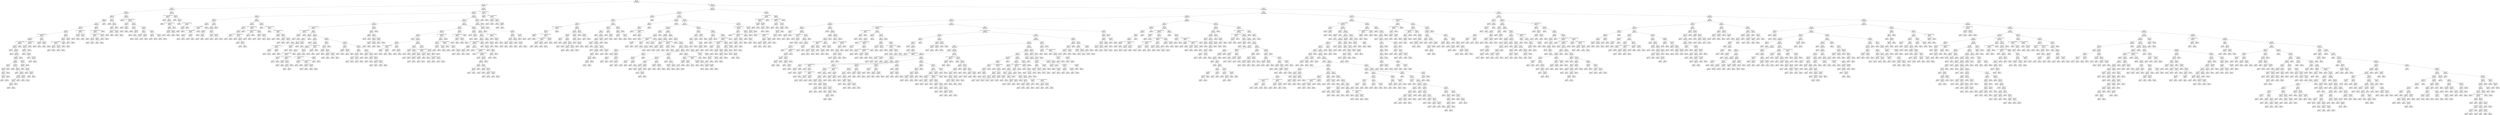 digraph Tree {
node [shape=box, style="rounded", color="black", fontname=helvetica] ;
edge [fontname=helvetica] ;
0 [label="285 <= -3.8\ngini = 0.5\nsamples = 3313\nvalue = [2595, 2561]"] ;
1 [label="7 <= -5.1\ngini = 0.5\nsamples = 451\nvalue = [326, 371]"] ;
0 -> 1 [labeldistance=2.5, labelangle=45, headlabel="True"] ;
2 [label="152 <= -2.9\ngini = 0.5\nsamples = 162\nvalue = [134, 112]"] ;
1 -> 2 ;
3 [label="196 <= -5.3\ngini = 0.5\nsamples = 143\nvalue = [125, 93]"] ;
2 -> 3 ;
4 [label="376 <= -5.7\ngini = 0.5\nsamples = 113\nvalue = [90, 83]"] ;
3 -> 4 ;
5 [label="68 <= -2.4\ngini = 0.5\nsamples = 101\nvalue = [88, 68]"] ;
4 -> 5 ;
6 [label="21 <= -5.7\ngini = 0.5\nsamples = 100\nvalue = [88, 66]"] ;
5 -> 6 ;
7 [label="341 <= -5.6\ngini = 0.5\nsamples = 91\nvalue = [77, 62]"] ;
6 -> 7 ;
8 [label="98 <= -5.8\ngini = 0.5\nsamples = 87\nvalue = [75, 58]"] ;
7 -> 8 ;
9 [label="109 <= -1.7014117331926443e+38\ngini = 0.5\nsamples = 79\nvalue = [68, 54]"] ;
8 -> 9 ;
10 [label="rain <= 1164.0\ngini = 0.5\nsamples = 75\nvalue = [65, 51]"] ;
9 -> 10 ;
11 [label="0 <= -1.7014117331926443e+38\ngini = 0.4\nsamples = 53\nvalue = [61, 24]"] ;
10 -> 11 ;
12 [label="rain <= 11.5\ngini = 0.4\nsamples = 52\nvalue = [61, 22]"] ;
11 -> 12 ;
13 [label="gini = 0.0\nsamples = 14\nvalue = [24, 0]"] ;
12 -> 13 ;
14 [label="rain <= 18.5\ngini = 0.5\nsamples = 38\nvalue = [37, 22]"] ;
12 -> 14 ;
15 [label="gini = 0.0\nsamples = 2\nvalue = [0, 4]"] ;
14 -> 15 ;
16 [label="rain <= 802.0\ngini = 0.4\nsamples = 36\nvalue = [37, 18]"] ;
14 -> 16 ;
17 [label="rain <= 408.5\ngini = 0.5\nsamples = 32\nvalue = [28, 18]"] ;
16 -> 17 ;
18 [label="rain <= 66.5\ngini = 0.4\nsamples = 25\nvalue = [26, 10]"] ;
17 -> 18 ;
19 [label="rain <= 43.0\ngini = 0.5\nsamples = 6\nvalue = [4, 4]"] ;
18 -> 19 ;
20 [label="rain <= 38.5\ngini = 0.4\nsamples = 5\nvalue = [4, 2]"] ;
19 -> 20 ;
21 [label="rain <= 30.0\ngini = 0.5\nsamples = 4\nvalue = [3, 2]"] ;
20 -> 21 ;
22 [label="rain <= 23.5\ngini = 0.4\nsamples = 3\nvalue = [3, 1]"] ;
21 -> 22 ;
23 [label="gini = 0.5\nsamples = 2\nvalue = [1, 1]"] ;
22 -> 23 ;
24 [label="gini = 0.0\nsamples = 1\nvalue = [2, 0]"] ;
22 -> 24 ;
25 [label="gini = 0.0\nsamples = 1\nvalue = [0, 1]"] ;
21 -> 25 ;
26 [label="gini = 0.0\nsamples = 1\nvalue = [1, 0]"] ;
20 -> 26 ;
27 [label="gini = 0.0\nsamples = 1\nvalue = [0, 2]"] ;
19 -> 27 ;
28 [label="rain <= 114.5\ngini = 0.3\nsamples = 19\nvalue = [22, 6]"] ;
18 -> 28 ;
29 [label="gini = 0.0\nsamples = 3\nvalue = [5, 0]"] ;
28 -> 29 ;
30 [label="rain <= 124.5\ngini = 0.4\nsamples = 16\nvalue = [17, 6]"] ;
28 -> 30 ;
31 [label="gini = 0.0\nsamples = 1\nvalue = [0, 1]"] ;
30 -> 31 ;
32 [label="rain <= 315.0\ngini = 0.4\nsamples = 15\nvalue = [17, 5]"] ;
30 -> 32 ;
33 [label="rain <= 254.0\ngini = 0.3\nsamples = 11\nvalue = [14, 3]"] ;
32 -> 33 ;
34 [label="rain <= 226.5\ngini = 0.4\nsamples = 7\nvalue = [7, 3]"] ;
33 -> 34 ;
35 [label="rain <= 129.5\ngini = 0.2\nsamples = 6\nvalue = [7, 1]"] ;
34 -> 35 ;
36 [label="gini = 0.5\nsamples = 2\nvalue = [1, 1]"] ;
35 -> 36 ;
37 [label="gini = 0.0\nsamples = 4\nvalue = [6, 0]"] ;
35 -> 37 ;
38 [label="gini = 0.0\nsamples = 1\nvalue = [0, 2]"] ;
34 -> 38 ;
39 [label="gini = 0.0\nsamples = 4\nvalue = [7, 0]"] ;
33 -> 39 ;
40 [label="rain <= 339.0\ngini = 0.5\nsamples = 4\nvalue = [3, 2]"] ;
32 -> 40 ;
41 [label="gini = 0.0\nsamples = 2\nvalue = [0, 2]"] ;
40 -> 41 ;
42 [label="gini = 0.0\nsamples = 2\nvalue = [3, 0]"] ;
40 -> 42 ;
43 [label="rain <= 609.0\ngini = 0.3\nsamples = 7\nvalue = [2, 8]"] ;
17 -> 43 ;
44 [label="rain <= 456.5\ngini = 0.4\nsamples = 4\nvalue = [2, 4]"] ;
43 -> 44 ;
45 [label="gini = 0.0\nsamples = 1\nvalue = [0, 3]"] ;
44 -> 45 ;
46 [label="rain <= 500.5\ngini = 0.4\nsamples = 3\nvalue = [2, 1]"] ;
44 -> 46 ;
47 [label="gini = 0.0\nsamples = 1\nvalue = [1, 0]"] ;
46 -> 47 ;
48 [label="rain <= 518.0\ngini = 0.5\nsamples = 2\nvalue = [1, 1]"] ;
46 -> 48 ;
49 [label="gini = 0.0\nsamples = 1\nvalue = [0, 1]"] ;
48 -> 49 ;
50 [label="gini = 0.0\nsamples = 1\nvalue = [1, 0]"] ;
48 -> 50 ;
51 [label="gini = 0.0\nsamples = 3\nvalue = [0, 4]"] ;
43 -> 51 ;
52 [label="gini = 0.0\nsamples = 4\nvalue = [9, 0]"] ;
16 -> 52 ;
53 [label="gini = 0.0\nsamples = 1\nvalue = [0, 2]"] ;
11 -> 53 ;
54 [label="0 <= -1.7014117331926443e+38\ngini = 0.2\nsamples = 22\nvalue = [4, 27]"] ;
10 -> 54 ;
55 [label="rain <= 1794.5\ngini = 0.2\nsamples = 21\nvalue = [3, 27]"] ;
54 -> 55 ;
56 [label="rain <= 1358.0\ngini = 0.3\nsamples = 9\nvalue = [3, 11]"] ;
55 -> 56 ;
57 [label="gini = 0.0\nsamples = 4\nvalue = [0, 8]"] ;
56 -> 57 ;
58 [label="rain <= 1405.0\ngini = 0.5\nsamples = 5\nvalue = [3, 3]"] ;
56 -> 58 ;
59 [label="gini = 0.0\nsamples = 1\nvalue = [2, 0]"] ;
58 -> 59 ;
60 [label="rain <= 1732.5\ngini = 0.4\nsamples = 4\nvalue = [1, 3]"] ;
58 -> 60 ;
61 [label="gini = 0.0\nsamples = 3\nvalue = [0, 3]"] ;
60 -> 61 ;
62 [label="gini = 0.0\nsamples = 1\nvalue = [1, 0]"] ;
60 -> 62 ;
63 [label="gini = 0.0\nsamples = 12\nvalue = [0, 16]"] ;
55 -> 63 ;
64 [label="gini = 0.0\nsamples = 1\nvalue = [1, 0]"] ;
54 -> 64 ;
65 [label="348 <= -5.9\ngini = 0.5\nsamples = 4\nvalue = [3, 3]"] ;
9 -> 65 ;
66 [label="rain <= 288.0\ngini = 0.5\nsamples = 2\nvalue = [1, 1]"] ;
65 -> 66 ;
67 [label="gini = 0.0\nsamples = 1\nvalue = [1, 0]"] ;
66 -> 67 ;
68 [label="gini = 0.0\nsamples = 1\nvalue = [0, 1]"] ;
66 -> 68 ;
69 [label="rain <= 2502.5\ngini = 0.5\nsamples = 2\nvalue = [2, 2]"] ;
65 -> 69 ;
70 [label="gini = 0.0\nsamples = 1\nvalue = [2, 0]"] ;
69 -> 70 ;
71 [label="gini = 0.0\nsamples = 1\nvalue = [0, 2]"] ;
69 -> 71 ;
72 [label="339 <= 10.1\ngini = 0.5\nsamples = 8\nvalue = [7, 4]"] ;
8 -> 72 ;
73 [label="119 <= 1.9\ngini = 0.4\nsamples = 6\nvalue = [6, 3]"] ;
72 -> 73 ;
74 [label="359 <= -1.7014117331926443e+38\ngini = 0.4\nsamples = 4\nvalue = [5, 2]"] ;
73 -> 74 ;
75 [label="rain <= 36.0\ngini = 0.4\nsamples = 2\nvalue = [3, 1]"] ;
74 -> 75 ;
76 [label="gini = 0.0\nsamples = 1\nvalue = [3, 0]"] ;
75 -> 76 ;
77 [label="gini = 0.0\nsamples = 1\nvalue = [0, 1]"] ;
75 -> 77 ;
78 [label="rain <= 2486.0\ngini = 0.4\nsamples = 2\nvalue = [2, 1]"] ;
74 -> 78 ;
79 [label="gini = 0.0\nsamples = 1\nvalue = [2, 0]"] ;
78 -> 79 ;
80 [label="gini = 0.0\nsamples = 1\nvalue = [0, 1]"] ;
78 -> 80 ;
81 [label="rain <= 41.0\ngini = 0.5\nsamples = 2\nvalue = [1, 1]"] ;
73 -> 81 ;
82 [label="gini = 0.0\nsamples = 1\nvalue = [1, 0]"] ;
81 -> 82 ;
83 [label="gini = 0.0\nsamples = 1\nvalue = [0, 1]"] ;
81 -> 83 ;
84 [label="rain <= 4670.5\ngini = 0.5\nsamples = 2\nvalue = [1, 1]"] ;
72 -> 84 ;
85 [label="gini = 0.0\nsamples = 1\nvalue = [1, 0]"] ;
84 -> 85 ;
86 [label="gini = 0.0\nsamples = 1\nvalue = [0, 1]"] ;
84 -> 86 ;
87 [label="64 <= -1.7014117331926443e+38\ngini = 0.4\nsamples = 4\nvalue = [2, 4]"] ;
7 -> 87 ;
88 [label="rain <= 259.5\ngini = 0.4\nsamples = 2\nvalue = [1, 2]"] ;
87 -> 88 ;
89 [label="gini = 0.0\nsamples = 1\nvalue = [1, 0]"] ;
88 -> 89 ;
90 [label="gini = 0.0\nsamples = 1\nvalue = [0, 2]"] ;
88 -> 90 ;
91 [label="rain <= 167.5\ngini = 0.4\nsamples = 2\nvalue = [1, 2]"] ;
87 -> 91 ;
92 [label="gini = 0.0\nsamples = 1\nvalue = [1, 0]"] ;
91 -> 92 ;
93 [label="gini = 0.0\nsamples = 1\nvalue = [0, 2]"] ;
91 -> 93 ;
94 [label="185 <= -2.0\ngini = 0.4\nsamples = 9\nvalue = [11, 4]"] ;
6 -> 94 ;
95 [label="256 <= -1.7014117331926443e+38\ngini = 0.4\nsamples = 8\nvalue = [10, 4]"] ;
94 -> 95 ;
96 [label="4 <= -1.7014117331926443e+38\ngini = 0.4\nsamples = 6\nvalue = [8, 3]"] ;
95 -> 96 ;
97 [label="rain <= 36.0\ngini = 0.4\nsamples = 4\nvalue = [5, 2]"] ;
96 -> 97 ;
98 [label="gini = 0.0\nsamples = 2\nvalue = [5, 0]"] ;
97 -> 98 ;
99 [label="gini = 0.0\nsamples = 2\nvalue = [0, 2]"] ;
97 -> 99 ;
100 [label="rain <= 4696.5\ngini = 0.4\nsamples = 2\nvalue = [3, 1]"] ;
96 -> 100 ;
101 [label="gini = 0.0\nsamples = 1\nvalue = [3, 0]"] ;
100 -> 101 ;
102 [label="gini = 0.0\nsamples = 1\nvalue = [0, 1]"] ;
100 -> 102 ;
103 [label="rain <= 2482.5\ngini = 0.4\nsamples = 2\nvalue = [2, 1]"] ;
95 -> 103 ;
104 [label="gini = 0.0\nsamples = 1\nvalue = [2, 0]"] ;
103 -> 104 ;
105 [label="gini = 0.0\nsamples = 1\nvalue = [0, 1]"] ;
103 -> 105 ;
106 [label="gini = 0.0\nsamples = 1\nvalue = [1, 0]"] ;
94 -> 106 ;
107 [label="gini = 0.0\nsamples = 1\nvalue = [0, 2]"] ;
5 -> 107 ;
108 [label="324 <= -5.8\ngini = 0.2\nsamples = 12\nvalue = [2, 15]"] ;
4 -> 108 ;
109 [label="gini = 0.0\nsamples = 6\nvalue = [0, 9]"] ;
108 -> 109 ;
110 [label="397 <= 3.3\ngini = 0.4\nsamples = 6\nvalue = [2, 6]"] ;
108 -> 110 ;
111 [label="398 <= -4.6\ngini = 0.4\nsamples = 5\nvalue = [2, 5]"] ;
110 -> 111 ;
112 [label="rain <= 2502.5\ngini = 0.4\nsamples = 3\nvalue = [1, 2]"] ;
111 -> 112 ;
113 [label="gini = 0.0\nsamples = 1\nvalue = [1, 0]"] ;
112 -> 113 ;
114 [label="gini = 0.0\nsamples = 2\nvalue = [0, 2]"] ;
112 -> 114 ;
115 [label="rain <= 2490.0\ngini = 0.4\nsamples = 2\nvalue = [1, 3]"] ;
111 -> 115 ;
116 [label="gini = 0.0\nsamples = 1\nvalue = [1, 0]"] ;
115 -> 116 ;
117 [label="gini = 0.0\nsamples = 1\nvalue = [0, 3]"] ;
115 -> 117 ;
118 [label="gini = 0.0\nsamples = 1\nvalue = [0, 1]"] ;
110 -> 118 ;
119 [label="336 <= -4.9\ngini = 0.3\nsamples = 30\nvalue = [35, 10]"] ;
3 -> 119 ;
120 [label="gini = 0.0\nsamples = 7\nvalue = [12, 0]"] ;
119 -> 120 ;
121 [label="269 <= -1.7014117331926443e+38\ngini = 0.4\nsamples = 23\nvalue = [23, 10]"] ;
119 -> 121 ;
122 [label="302 <= -0.9\ngini = 0.5\nsamples = 4\nvalue = [4, 5]"] ;
121 -> 122 ;
123 [label="gini = 0.0\nsamples = 2\nvalue = [0, 2]"] ;
122 -> 123 ;
124 [label="rain <= 113.0\ngini = 0.5\nsamples = 2\nvalue = [4, 3]"] ;
122 -> 124 ;
125 [label="gini = 0.0\nsamples = 1\nvalue = [4, 0]"] ;
124 -> 125 ;
126 [label="gini = 0.0\nsamples = 1\nvalue = [0, 3]"] ;
124 -> 126 ;
127 [label="224 <= -4.7\ngini = 0.3\nsamples = 19\nvalue = [19, 5]"] ;
121 -> 127 ;
128 [label="153 <= 0.6\ngini = 0.2\nsamples = 8\nvalue = [9, 1]"] ;
127 -> 128 ;
129 [label="gini = 0.0\nsamples = 5\nvalue = [6, 0]"] ;
128 -> 129 ;
130 [label="rain <= 1719.5\ngini = 0.4\nsamples = 3\nvalue = [3, 1]"] ;
128 -> 130 ;
131 [label="gini = 0.0\nsamples = 2\nvalue = [3, 0]"] ;
130 -> 131 ;
132 [label="gini = 0.0\nsamples = 1\nvalue = [0, 1]"] ;
130 -> 132 ;
133 [label="47 <= -4.6\ngini = 0.4\nsamples = 11\nvalue = [10, 4]"] ;
127 -> 133 ;
134 [label="118 <= -1.0\ngini = 0.4\nsamples = 5\nvalue = [4, 2]"] ;
133 -> 134 ;
135 [label="rain <= 2902.0\ngini = 0.4\nsamples = 2\nvalue = [2, 1]"] ;
134 -> 135 ;
136 [label="gini = 0.0\nsamples = 1\nvalue = [2, 0]"] ;
135 -> 136 ;
137 [label="gini = 0.0\nsamples = 1\nvalue = [0, 1]"] ;
135 -> 137 ;
138 [label="rain <= 323.5\ngini = 0.4\nsamples = 3\nvalue = [2, 1]"] ;
134 -> 138 ;
139 [label="gini = 0.0\nsamples = 2\nvalue = [2, 0]"] ;
138 -> 139 ;
140 [label="gini = 0.0\nsamples = 1\nvalue = [0, 1]"] ;
138 -> 140 ;
141 [label="101 <= -4.2\ngini = 0.4\nsamples = 6\nvalue = [6, 2]"] ;
133 -> 141 ;
142 [label="rain <= 50.5\ngini = 0.4\nsamples = 3\nvalue = [3, 1]"] ;
141 -> 142 ;
143 [label="gini = 0.0\nsamples = 1\nvalue = [0, 1]"] ;
142 -> 143 ;
144 [label="gini = 0.0\nsamples = 2\nvalue = [3, 0]"] ;
142 -> 144 ;
145 [label="rain <= 26.5\ngini = 0.4\nsamples = 3\nvalue = [3, 1]"] ;
141 -> 145 ;
146 [label="gini = 0.0\nsamples = 2\nvalue = [3, 0]"] ;
145 -> 146 ;
147 [label="gini = 0.0\nsamples = 1\nvalue = [0, 1]"] ;
145 -> 147 ;
148 [label="177 <= 1.9\ngini = 0.4\nsamples = 19\nvalue = [9, 19]"] ;
2 -> 148 ;
149 [label="129 <= -1.7014117331926443e+38\ngini = 0.3\nsamples = 13\nvalue = [4, 16]"] ;
148 -> 149 ;
150 [label="gini = 0.0\nsamples = 1\nvalue = [1, 0]"] ;
149 -> 150 ;
151 [label="82 <= -0.1\ngini = 0.3\nsamples = 12\nvalue = [3, 16]"] ;
149 -> 151 ;
152 [label="gini = 0.0\nsamples = 4\nvalue = [0, 6]"] ;
151 -> 152 ;
153 [label="64 <= -1.7014117331926443e+38\ngini = 0.4\nsamples = 8\nvalue = [3, 10]"] ;
151 -> 153 ;
154 [label="275 <= 0.0\ngini = 0.4\nsamples = 5\nvalue = [3, 7]"] ;
153 -> 154 ;
155 [label="rain <= 480.5\ngini = 0.4\nsamples = 2\nvalue = [1, 3]"] ;
154 -> 155 ;
156 [label="gini = 0.0\nsamples = 1\nvalue = [0, 3]"] ;
155 -> 156 ;
157 [label="gini = 0.0\nsamples = 1\nvalue = [1, 0]"] ;
155 -> 157 ;
158 [label="rain <= 20.0\ngini = 0.4\nsamples = 3\nvalue = [2, 4]"] ;
154 -> 158 ;
159 [label="gini = 0.0\nsamples = 1\nvalue = [2, 0]"] ;
158 -> 159 ;
160 [label="gini = 0.0\nsamples = 2\nvalue = [0, 4]"] ;
158 -> 160 ;
161 [label="gini = 0.0\nsamples = 3\nvalue = [0, 3]"] ;
153 -> 161 ;
162 [label="214 <= 2.5\ngini = 0.5\nsamples = 6\nvalue = [5, 3]"] ;
148 -> 162 ;
163 [label="gini = 0.0\nsamples = 2\nvalue = [2, 0]"] ;
162 -> 163 ;
164 [label="rain <= 32.0\ngini = 0.5\nsamples = 4\nvalue = [3, 3]"] ;
162 -> 164 ;
165 [label="gini = 0.0\nsamples = 1\nvalue = [1, 0]"] ;
164 -> 165 ;
166 [label="252 <= -1.7014117331926443e+38\ngini = 0.5\nsamples = 3\nvalue = [2, 3]"] ;
164 -> 166 ;
167 [label="rain <= 228.5\ngini = 0.5\nsamples = 2\nvalue = [2, 2]"] ;
166 -> 167 ;
168 [label="gini = 0.0\nsamples = 1\nvalue = [0, 2]"] ;
167 -> 168 ;
169 [label="gini = 0.0\nsamples = 1\nvalue = [2, 0]"] ;
167 -> 169 ;
170 [label="gini = 0.0\nsamples = 1\nvalue = [0, 1]"] ;
166 -> 170 ;
171 [label="65 <= 14.6\ngini = 0.5\nsamples = 289\nvalue = [192, 259]"] ;
1 -> 171 ;
172 [label="103 <= -4.8\ngini = 0.5\nsamples = 277\nvalue = [188, 240]"] ;
171 -> 172 ;
173 [label="271 <= -4.9\ngini = 0.4\nsamples = 59\nvalue = [28, 60]"] ;
172 -> 173 ;
174 [label="366 <= -0.8\ngini = 0.3\nsamples = 29\nvalue = [8, 37]"] ;
173 -> 174 ;
175 [label="277 <= -5.1\ngini = 0.1\nsamples = 18\nvalue = [2, 28]"] ;
174 -> 175 ;
176 [label="177 <= -1.7014117331926443e+38\ngini = 0.3\nsamples = 8\nvalue = [2, 9]"] ;
175 -> 176 ;
177 [label="159 <= -1.7014117331926443e+38\ngini = 0.5\nsamples = 4\nvalue = [2, 3]"] ;
176 -> 177 ;
178 [label="rain <= 129.0\ngini = 0.4\nsamples = 2\nvalue = [1, 2]"] ;
177 -> 178 ;
179 [label="gini = 0.0\nsamples = 1\nvalue = [0, 2]"] ;
178 -> 179 ;
180 [label="gini = 0.0\nsamples = 1\nvalue = [1, 0]"] ;
178 -> 180 ;
181 [label="rain <= 2573.0\ngini = 0.5\nsamples = 2\nvalue = [1, 1]"] ;
177 -> 181 ;
182 [label="gini = 0.0\nsamples = 1\nvalue = [1, 0]"] ;
181 -> 182 ;
183 [label="gini = 0.0\nsamples = 1\nvalue = [0, 1]"] ;
181 -> 183 ;
184 [label="gini = 0.0\nsamples = 4\nvalue = [0, 6]"] ;
176 -> 184 ;
185 [label="gini = 0.0\nsamples = 10\nvalue = [0, 19]"] ;
175 -> 185 ;
186 [label="79 <= 5.4\ngini = 0.5\nsamples = 11\nvalue = [6, 9]"] ;
174 -> 186 ;
187 [label="60 <= 0.5\ngini = 0.5\nsamples = 10\nvalue = [5, 9]"] ;
186 -> 187 ;
188 [label="rain <= 116.0\ngini = 0.5\nsamples = 3\nvalue = [2, 2]"] ;
187 -> 188 ;
189 [label="gini = 0.0\nsamples = 1\nvalue = [0, 1]"] ;
188 -> 189 ;
190 [label="rain <= 757.5\ngini = 0.4\nsamples = 2\nvalue = [2, 1]"] ;
188 -> 190 ;
191 [label="gini = 0.0\nsamples = 1\nvalue = [2, 0]"] ;
190 -> 191 ;
192 [label="gini = 0.0\nsamples = 1\nvalue = [0, 1]"] ;
190 -> 192 ;
193 [label="173 <= 2.3\ngini = 0.4\nsamples = 7\nvalue = [3, 7]"] ;
187 -> 193 ;
194 [label="rain <= 303.0\ngini = 0.4\nsamples = 4\nvalue = [2, 5]"] ;
193 -> 194 ;
195 [label="gini = 0.0\nsamples = 3\nvalue = [0, 5]"] ;
194 -> 195 ;
196 [label="gini = 0.0\nsamples = 1\nvalue = [2, 0]"] ;
194 -> 196 ;
197 [label="rain <= 611.5\ngini = 0.4\nsamples = 3\nvalue = [1, 2]"] ;
193 -> 197 ;
198 [label="gini = 0.0\nsamples = 2\nvalue = [0, 2]"] ;
197 -> 198 ;
199 [label="gini = 0.0\nsamples = 1\nvalue = [1, 0]"] ;
197 -> 199 ;
200 [label="gini = 0.0\nsamples = 1\nvalue = [1, 0]"] ;
186 -> 200 ;
201 [label="244 <= -4.4\ngini = 0.5\nsamples = 30\nvalue = [20, 23]"] ;
173 -> 201 ;
202 [label="350 <= -0.9\ngini = 0.5\nsamples = 19\nvalue = [17, 12]"] ;
201 -> 202 ;
203 [label="320 <= 6.9\ngini = 0.3\nsamples = 11\nvalue = [12, 3]"] ;
202 -> 203 ;
204 [label="118 <= -3.8\ngini = 0.2\nsamples = 10\nvalue = [12, 2]"] ;
203 -> 204 ;
205 [label="rain <= 150.5\ngini = 0.4\nsamples = 3\nvalue = [2, 1]"] ;
204 -> 205 ;
206 [label="gini = 0.0\nsamples = 2\nvalue = [2, 0]"] ;
205 -> 206 ;
207 [label="gini = 0.0\nsamples = 1\nvalue = [0, 1]"] ;
205 -> 207 ;
208 [label="266 <= -1.7014117331926443e+38\ngini = 0.2\nsamples = 7\nvalue = [10, 1]"] ;
204 -> 208 ;
209 [label="gini = 0.0\nsamples = 3\nvalue = [4, 0]"] ;
208 -> 209 ;
210 [label="rain <= 320.5\ngini = 0.2\nsamples = 4\nvalue = [6, 1]"] ;
208 -> 210 ;
211 [label="gini = 0.0\nsamples = 2\nvalue = [5, 0]"] ;
210 -> 211 ;
212 [label="rain <= 501.0\ngini = 0.5\nsamples = 2\nvalue = [1, 1]"] ;
210 -> 212 ;
213 [label="gini = 0.0\nsamples = 1\nvalue = [0, 1]"] ;
212 -> 213 ;
214 [label="gini = 0.0\nsamples = 1\nvalue = [1, 0]"] ;
212 -> 214 ;
215 [label="gini = 0.0\nsamples = 1\nvalue = [0, 1]"] ;
203 -> 215 ;
216 [label="320 <= -1.7014117331926443e+38\ngini = 0.5\nsamples = 8\nvalue = [5, 9]"] ;
202 -> 216 ;
217 [label="210 <= -1.7014117331926443e+38\ngini = 0.2\nsamples = 4\nvalue = [1, 6]"] ;
216 -> 217 ;
218 [label="rain <= 677.5\ngini = 0.4\nsamples = 2\nvalue = [1, 3]"] ;
217 -> 218 ;
219 [label="gini = 0.0\nsamples = 1\nvalue = [1, 0]"] ;
218 -> 219 ;
220 [label="gini = 0.0\nsamples = 1\nvalue = [0, 3]"] ;
218 -> 220 ;
221 [label="gini = 0.0\nsamples = 2\nvalue = [0, 3]"] ;
217 -> 221 ;
222 [label="320 <= 7.0\ngini = 0.5\nsamples = 4\nvalue = [4, 3]"] ;
216 -> 222 ;
223 [label="rain <= 479.5\ngini = 0.5\nsamples = 2\nvalue = [1, 1]"] ;
222 -> 223 ;
224 [label="gini = 0.0\nsamples = 1\nvalue = [0, 1]"] ;
223 -> 224 ;
225 [label="gini = 0.0\nsamples = 1\nvalue = [1, 0]"] ;
223 -> 225 ;
226 [label="rain <= 419.0\ngini = 0.5\nsamples = 2\nvalue = [3, 2]"] ;
222 -> 226 ;
227 [label="gini = 0.0\nsamples = 1\nvalue = [0, 2]"] ;
226 -> 227 ;
228 [label="gini = 0.0\nsamples = 1\nvalue = [3, 0]"] ;
226 -> 228 ;
229 [label="291 <= -3.8\ngini = 0.3\nsamples = 11\nvalue = [3, 11]"] ;
201 -> 229 ;
230 [label="gini = 0.0\nsamples = 3\nvalue = [0, 4]"] ;
229 -> 230 ;
231 [label="219 <= -1.7014117331926443e+38\ngini = 0.4\nsamples = 8\nvalue = [3, 7]"] ;
229 -> 231 ;
232 [label="gini = 0.0\nsamples = 1\nvalue = [0, 1]"] ;
231 -> 232 ;
233 [label="179 <= -1.7014117331926443e+38\ngini = 0.4\nsamples = 7\nvalue = [3, 6]"] ;
231 -> 233 ;
234 [label="rain <= 336.0\ngini = 0.4\nsamples = 2\nvalue = [1, 2]"] ;
233 -> 234 ;
235 [label="gini = 0.0\nsamples = 1\nvalue = [1, 0]"] ;
234 -> 235 ;
236 [label="gini = 0.0\nsamples = 1\nvalue = [0, 2]"] ;
234 -> 236 ;
237 [label="205 <= 3.8\ngini = 0.4\nsamples = 5\nvalue = [2, 4]"] ;
233 -> 237 ;
238 [label="rain <= 2544.0\ngini = 0.4\nsamples = 2\nvalue = [1, 2]"] ;
237 -> 238 ;
239 [label="gini = 0.0\nsamples = 1\nvalue = [1, 0]"] ;
238 -> 239 ;
240 [label="gini = 0.0\nsamples = 1\nvalue = [0, 2]"] ;
238 -> 240 ;
241 [label="rain <= 290.5\ngini = 0.4\nsamples = 3\nvalue = [1, 2]"] ;
237 -> 241 ;
242 [label="gini = 0.0\nsamples = 1\nvalue = [1, 0]"] ;
241 -> 242 ;
243 [label="gini = 0.0\nsamples = 2\nvalue = [0, 2]"] ;
241 -> 243 ;
244 [label="327 <= 7.6\ngini = 0.5\nsamples = 218\nvalue = [160, 180]"] ;
172 -> 244 ;
245 [label="314 <= -4.3\ngini = 0.5\nsamples = 201\nvalue = [143, 172]"] ;
244 -> 245 ;
246 [label="333 <= -1.4\ngini = 0.5\nsamples = 91\nvalue = [75, 70]"] ;
245 -> 246 ;
247 [label="141 <= -1.7014117331926443e+38\ngini = 0.5\nsamples = 77\nvalue = [57, 63]"] ;
246 -> 247 ;
248 [label="78 <= -1.7014117331926443e+38\ngini = 0.3\nsamples = 6\nvalue = [2, 11]"] ;
247 -> 248 ;
249 [label="rain <= 666.5\ngini = 0.4\nsamples = 2\nvalue = [2, 6]"] ;
248 -> 249 ;
250 [label="gini = 0.0\nsamples = 1\nvalue = [0, 6]"] ;
249 -> 250 ;
251 [label="gini = 0.0\nsamples = 1\nvalue = [2, 0]"] ;
249 -> 251 ;
252 [label="gini = 0.0\nsamples = 4\nvalue = [0, 5]"] ;
248 -> 252 ;
253 [label="74 <= -4.8\ngini = 0.5\nsamples = 71\nvalue = [55, 52]"] ;
247 -> 253 ;
254 [label="263 <= -4.7\ngini = 0.4\nsamples = 11\nvalue = [12, 4]"] ;
253 -> 254 ;
255 [label="51 <= -4.6\ngini = 0.4\nsamples = 8\nvalue = [9, 4]"] ;
254 -> 255 ;
256 [label="289 <= -4.9\ngini = 0.4\nsamples = 6\nvalue = [8, 3]"] ;
255 -> 256 ;
257 [label="71 <= -1.7014117331926443e+38\ngini = 0.4\nsamples = 4\nvalue = [6, 2]"] ;
256 -> 257 ;
258 [label="rain <= 590.5\ngini = 0.4\nsamples = 2\nvalue = [3, 1]"] ;
257 -> 258 ;
259 [label="gini = 0.0\nsamples = 1\nvalue = [3, 0]"] ;
258 -> 259 ;
260 [label="gini = 0.0\nsamples = 1\nvalue = [0, 1]"] ;
258 -> 260 ;
261 [label="rain <= 2668.5\ngini = 0.4\nsamples = 2\nvalue = [3, 1]"] ;
257 -> 261 ;
262 [label="gini = 0.0\nsamples = 1\nvalue = [3, 0]"] ;
261 -> 262 ;
263 [label="gini = 0.0\nsamples = 1\nvalue = [0, 1]"] ;
261 -> 263 ;
264 [label="rain <= 2626.5\ngini = 0.4\nsamples = 2\nvalue = [2, 1]"] ;
256 -> 264 ;
265 [label="gini = 0.0\nsamples = 1\nvalue = [2, 0]"] ;
264 -> 265 ;
266 [label="gini = 0.0\nsamples = 1\nvalue = [0, 1]"] ;
264 -> 266 ;
267 [label="rain <= 35.0\ngini = 0.5\nsamples = 2\nvalue = [1, 1]"] ;
255 -> 267 ;
268 [label="gini = 0.0\nsamples = 1\nvalue = [1, 0]"] ;
267 -> 268 ;
269 [label="gini = 0.0\nsamples = 1\nvalue = [0, 1]"] ;
267 -> 269 ;
270 [label="gini = 0.0\nsamples = 3\nvalue = [3, 0]"] ;
254 -> 270 ;
271 [label="312 <= -4.7\ngini = 0.5\nsamples = 60\nvalue = [43, 48]"] ;
253 -> 271 ;
272 [label="15 <= -4.7\ngini = 0.5\nsamples = 30\nvalue = [16, 28]"] ;
271 -> 272 ;
273 [label="gini = 0.0\nsamples = 1\nvalue = [0, 3]"] ;
272 -> 273 ;
274 [label="67 <= 0.7\ngini = 0.5\nsamples = 29\nvalue = [16, 25]"] ;
272 -> 274 ;
275 [label="81 <= -4.5\ngini = 0.5\nsamples = 26\nvalue = [15, 20]"] ;
274 -> 275 ;
276 [label="272 <= -2.7\ngini = 0.4\nsamples = 13\nvalue = [6, 13]"] ;
275 -> 276 ;
277 [label="151 <= -1.7014117331926443e+38\ngini = 0.4\nsamples = 12\nvalue = [6, 12]"] ;
276 -> 277 ;
278 [label="rain <= 1213.0\ngini = 0.4\nsamples = 2\nvalue = [1, 2]"] ;
277 -> 278 ;
279 [label="gini = 0.0\nsamples = 1\nvalue = [1, 0]"] ;
278 -> 279 ;
280 [label="gini = 0.0\nsamples = 1\nvalue = [0, 2]"] ;
278 -> 280 ;
281 [label="277 <= -1.7014117331926443e+38\ngini = 0.4\nsamples = 10\nvalue = [5, 10]"] ;
277 -> 281 ;
282 [label="rain <= 76.5\ngini = 0.4\nsamples = 6\nvalue = [3, 6]"] ;
281 -> 282 ;
283 [label="gini = 0.0\nsamples = 3\nvalue = [3, 0]"] ;
282 -> 283 ;
284 [label="gini = 0.0\nsamples = 3\nvalue = [0, 6]"] ;
282 -> 284 ;
285 [label="rain <= 223.0\ngini = 0.4\nsamples = 4\nvalue = [2, 4]"] ;
281 -> 285 ;
286 [label="rain <= 17.0\ngini = 0.4\nsamples = 3\nvalue = [2, 1]"] ;
285 -> 286 ;
287 [label="gini = 0.0\nsamples = 1\nvalue = [0, 1]"] ;
286 -> 287 ;
288 [label="gini = 0.0\nsamples = 2\nvalue = [2, 0]"] ;
286 -> 288 ;
289 [label="gini = 0.0\nsamples = 1\nvalue = [0, 3]"] ;
285 -> 289 ;
290 [label="gini = 0.0\nsamples = 1\nvalue = [0, 1]"] ;
276 -> 290 ;
291 [label="353 <= -2.6\ngini = 0.5\nsamples = 13\nvalue = [9, 7]"] ;
275 -> 291 ;
292 [label="97 <= -0.6\ngini = 0.5\nsamples = 12\nvalue = [8, 7]"] ;
291 -> 292 ;
293 [label="281 <= -1.7014117331926443e+38\ngini = 0.5\nsamples = 10\nvalue = [6, 6]"] ;
292 -> 293 ;
294 [label="rain <= 1902.5\ngini = 0.5\nsamples = 2\nvalue = [1, 1]"] ;
293 -> 294 ;
295 [label="gini = 0.0\nsamples = 1\nvalue = [1, 0]"] ;
294 -> 295 ;
296 [label="gini = 0.0\nsamples = 1\nvalue = [0, 1]"] ;
294 -> 296 ;
297 [label="193 <= -1.7014117331926443e+38\ngini = 0.5\nsamples = 8\nvalue = [5, 5]"] ;
293 -> 297 ;
298 [label="rain <= 2236.5\ngini = 0.5\nsamples = 2\nvalue = [1, 1]"] ;
297 -> 298 ;
299 [label="gini = 0.0\nsamples = 1\nvalue = [1, 0]"] ;
298 -> 299 ;
300 [label="gini = 0.0\nsamples = 1\nvalue = [0, 1]"] ;
298 -> 300 ;
301 [label="rain <= 280.0\ngini = 0.5\nsamples = 6\nvalue = [4, 4]"] ;
297 -> 301 ;
302 [label="gini = 0.0\nsamples = 3\nvalue = [4, 0]"] ;
301 -> 302 ;
303 [label="gini = 0.0\nsamples = 3\nvalue = [0, 4]"] ;
301 -> 303 ;
304 [label="rain <= 802.0\ngini = 0.4\nsamples = 2\nvalue = [2, 1]"] ;
292 -> 304 ;
305 [label="gini = 0.0\nsamples = 1\nvalue = [0, 1]"] ;
304 -> 305 ;
306 [label="gini = 0.0\nsamples = 1\nvalue = [2, 0]"] ;
304 -> 306 ;
307 [label="gini = 0.0\nsamples = 1\nvalue = [1, 0]"] ;
291 -> 307 ;
308 [label="39 <= -1.7014117331926443e+38\ngini = 0.3\nsamples = 3\nvalue = [1, 5]"] ;
274 -> 308 ;
309 [label="rain <= 2752.5\ngini = 0.4\nsamples = 2\nvalue = [1, 2]"] ;
308 -> 309 ;
310 [label="gini = 0.0\nsamples = 1\nvalue = [1, 0]"] ;
309 -> 310 ;
311 [label="gini = 0.0\nsamples = 1\nvalue = [0, 2]"] ;
309 -> 311 ;
312 [label="gini = 0.0\nsamples = 1\nvalue = [0, 3]"] ;
308 -> 312 ;
313 [label="241 <= -4.6\ngini = 0.5\nsamples = 30\nvalue = [27, 20]"] ;
271 -> 313 ;
314 [label="289 <= -4.6\ngini = 0.4\nsamples = 9\nvalue = [11, 4]"] ;
313 -> 314 ;
315 [label="50 <= -2.5\ngini = 0.5\nsamples = 7\nvalue = [7, 4]"] ;
314 -> 315 ;
316 [label="rain <= 334.5\ngini = 0.5\nsamples = 2\nvalue = [2, 2]"] ;
315 -> 316 ;
317 [label="gini = 0.0\nsamples = 1\nvalue = [2, 0]"] ;
316 -> 317 ;
318 [label="gini = 0.0\nsamples = 1\nvalue = [0, 2]"] ;
316 -> 318 ;
319 [label="66 <= 0.5\ngini = 0.4\nsamples = 5\nvalue = [5, 2]"] ;
315 -> 319 ;
320 [label="rain <= 1613.5\ngini = 0.4\nsamples = 2\nvalue = [3, 1]"] ;
319 -> 320 ;
321 [label="gini = 0.0\nsamples = 1\nvalue = [3, 0]"] ;
320 -> 321 ;
322 [label="gini = 0.0\nsamples = 1\nvalue = [0, 1]"] ;
320 -> 322 ;
323 [label="rain <= 1056.0\ngini = 0.4\nsamples = 3\nvalue = [2, 1]"] ;
319 -> 323 ;
324 [label="gini = 0.0\nsamples = 2\nvalue = [2, 0]"] ;
323 -> 324 ;
325 [label="gini = 0.0\nsamples = 1\nvalue = [0, 1]"] ;
323 -> 325 ;
326 [label="gini = 0.0\nsamples = 2\nvalue = [4, 0]"] ;
314 -> 326 ;
327 [label="227 <= -4.4\ngini = 0.5\nsamples = 21\nvalue = [16, 16]"] ;
313 -> 327 ;
328 [label="386 <= -4.5\ngini = 0.4\nsamples = 4\nvalue = [4, 2]"] ;
327 -> 328 ;
329 [label="rain <= 1035.5\ngini = 0.4\nsamples = 2\nvalue = [2, 1]"] ;
328 -> 329 ;
330 [label="gini = 0.0\nsamples = 1\nvalue = [0, 1]"] ;
329 -> 330 ;
331 [label="gini = 0.0\nsamples = 1\nvalue = [2, 0]"] ;
329 -> 331 ;
332 [label="rain <= 1228.0\ngini = 0.4\nsamples = 2\nvalue = [2, 1]"] ;
328 -> 332 ;
333 [label="gini = 0.0\nsamples = 1\nvalue = [2, 0]"] ;
332 -> 333 ;
334 [label="gini = 0.0\nsamples = 1\nvalue = [0, 1]"] ;
332 -> 334 ;
335 [label="385 <= -4.4\ngini = 0.5\nsamples = 17\nvalue = [12, 14]"] ;
327 -> 335 ;
336 [label="98 <= -4.4\ngini = 0.4\nsamples = 5\nvalue = [2, 4]"] ;
335 -> 336 ;
337 [label="387 <= -4.6\ngini = 0.5\nsamples = 4\nvalue = [2, 3]"] ;
336 -> 337 ;
338 [label="rain <= 45.5\ngini = 0.5\nsamples = 2\nvalue = [1, 1]"] ;
337 -> 338 ;
339 [label="gini = 0.0\nsamples = 1\nvalue = [1, 0]"] ;
338 -> 339 ;
340 [label="gini = 0.0\nsamples = 1\nvalue = [0, 1]"] ;
338 -> 340 ;
341 [label="rain <= 49.0\ngini = 0.4\nsamples = 2\nvalue = [1, 2]"] ;
337 -> 341 ;
342 [label="gini = 0.0\nsamples = 1\nvalue = [0, 2]"] ;
341 -> 342 ;
343 [label="gini = 0.0\nsamples = 1\nvalue = [1, 0]"] ;
341 -> 343 ;
344 [label="gini = 0.0\nsamples = 1\nvalue = [0, 1]"] ;
336 -> 344 ;
345 [label="52 <= -4.3\ngini = 0.5\nsamples = 12\nvalue = [10, 10]"] ;
335 -> 345 ;
346 [label="rain <= 513.5\ngini = 0.5\nsamples = 2\nvalue = [1, 1]"] ;
345 -> 346 ;
347 [label="gini = 0.0\nsamples = 1\nvalue = [1, 0]"] ;
346 -> 347 ;
348 [label="gini = 0.0\nsamples = 1\nvalue = [0, 1]"] ;
346 -> 348 ;
349 [label="202 <= -4.1\ngini = 0.5\nsamples = 10\nvalue = [9, 9]"] ;
345 -> 349 ;
350 [label="rain <= 99.5\ngini = 0.5\nsamples = 6\nvalue = [7, 7]"] ;
349 -> 350 ;
351 [label="gini = 0.0\nsamples = 3\nvalue = [7, 0]"] ;
350 -> 351 ;
352 [label="gini = 0.0\nsamples = 3\nvalue = [0, 7]"] ;
350 -> 352 ;
353 [label="395 <= -3.8\ngini = 0.5\nsamples = 4\nvalue = [2, 2]"] ;
349 -> 353 ;
354 [label="rain <= 122.0\ngini = 0.5\nsamples = 2\nvalue = [1, 1]"] ;
353 -> 354 ;
355 [label="gini = 0.0\nsamples = 1\nvalue = [1, 0]"] ;
354 -> 355 ;
356 [label="gini = 0.0\nsamples = 1\nvalue = [0, 1]"] ;
354 -> 356 ;
357 [label="rain <= 414.0\ngini = 0.5\nsamples = 2\nvalue = [1, 1]"] ;
353 -> 357 ;
358 [label="gini = 0.0\nsamples = 1\nvalue = [1, 0]"] ;
357 -> 358 ;
359 [label="gini = 0.0\nsamples = 1\nvalue = [0, 1]"] ;
357 -> 359 ;
360 [label="188 <= -0.7\ngini = 0.4\nsamples = 14\nvalue = [18, 7]"] ;
246 -> 360 ;
361 [label="76 <= -1.7\ngini = 0.4\nsamples = 10\nvalue = [14, 7]"] ;
360 -> 361 ;
362 [label="rain <= 26.0\ngini = 0.5\nsamples = 4\nvalue = [4, 3]"] ;
361 -> 362 ;
363 [label="gini = 0.0\nsamples = 2\nvalue = [4, 0]"] ;
362 -> 363 ;
364 [label="gini = 0.0\nsamples = 2\nvalue = [0, 3]"] ;
362 -> 364 ;
365 [label="175 <= -0.1\ngini = 0.4\nsamples = 6\nvalue = [10, 4]"] ;
361 -> 365 ;
366 [label="266 <= -1.2\ngini = 0.4\nsamples = 4\nvalue = [6, 2]"] ;
365 -> 366 ;
367 [label="rain <= 3073.5\ngini = 0.4\nsamples = 2\nvalue = [3, 1]"] ;
366 -> 367 ;
368 [label="gini = 0.0\nsamples = 1\nvalue = [3, 0]"] ;
367 -> 368 ;
369 [label="gini = 0.0\nsamples = 1\nvalue = [0, 1]"] ;
367 -> 369 ;
370 [label="rain <= 49.0\ngini = 0.4\nsamples = 2\nvalue = [3, 1]"] ;
366 -> 370 ;
371 [label="gini = 0.0\nsamples = 1\nvalue = [3, 0]"] ;
370 -> 371 ;
372 [label="gini = 0.0\nsamples = 1\nvalue = [0, 1]"] ;
370 -> 372 ;
373 [label="rain <= 386.0\ngini = 0.4\nsamples = 2\nvalue = [4, 2]"] ;
365 -> 373 ;
374 [label="gini = 0.0\nsamples = 1\nvalue = [0, 2]"] ;
373 -> 374 ;
375 [label="gini = 0.0\nsamples = 1\nvalue = [4, 0]"] ;
373 -> 375 ;
376 [label="gini = 0.0\nsamples = 4\nvalue = [4, 0]"] ;
360 -> 376 ;
377 [label="169 <= -1.2\ngini = 0.5\nsamples = 110\nvalue = [68, 102]"] ;
245 -> 377 ;
378 [label="160 <= 0.5\ngini = 0.4\nsamples = 55\nvalue = [29, 57]"] ;
377 -> 378 ;
379 [label="321 <= -3.9\ngini = 0.4\nsamples = 49\nvalue = [22, 52]"] ;
378 -> 379 ;
380 [label="40 <= -4.4\ngini = 0.5\nsamples = 33\nvalue = [18, 32]"] ;
379 -> 380 ;
381 [label="gini = 0.0\nsamples = 1\nvalue = [1, 0]"] ;
380 -> 381 ;
382 [label="220 <= -4.2\ngini = 0.5\nsamples = 32\nvalue = [17, 32]"] ;
380 -> 382 ;
383 [label="232 <= -4.5\ngini = 0.3\nsamples = 10\nvalue = [3, 11]"] ;
382 -> 383 ;
384 [label="106 <= -1.7014117331926443e+38\ngini = 0.5\nsamples = 4\nvalue = [2, 3]"] ;
383 -> 384 ;
385 [label="rain <= 1427.0\ngini = 0.5\nsamples = 2\nvalue = [1, 1]"] ;
384 -> 385 ;
386 [label="gini = 0.0\nsamples = 1\nvalue = [0, 1]"] ;
385 -> 386 ;
387 [label="gini = 0.0\nsamples = 1\nvalue = [1, 0]"] ;
385 -> 387 ;
388 [label="rain <= 2304.5\ngini = 0.4\nsamples = 2\nvalue = [1, 2]"] ;
384 -> 388 ;
389 [label="gini = 0.0\nsamples = 1\nvalue = [0, 2]"] ;
388 -> 389 ;
390 [label="gini = 0.0\nsamples = 1\nvalue = [1, 0]"] ;
388 -> 390 ;
391 [label="142 <= -4.2\ngini = 0.2\nsamples = 6\nvalue = [1, 8]"] ;
383 -> 391 ;
392 [label="gini = 0.0\nsamples = 4\nvalue = [0, 4]"] ;
391 -> 392 ;
393 [label="rain <= 56.5\ngini = 0.3\nsamples = 2\nvalue = [1, 4]"] ;
391 -> 393 ;
394 [label="gini = 0.0\nsamples = 1\nvalue = [0, 4]"] ;
393 -> 394 ;
395 [label="gini = 0.0\nsamples = 1\nvalue = [1, 0]"] ;
393 -> 395 ;
396 [label="64 <= -3.9\ngini = 0.5\nsamples = 22\nvalue = [14, 21]"] ;
382 -> 396 ;
397 [label="128 <= -4.2\ngini = 0.5\nsamples = 8\nvalue = [6, 6]"] ;
396 -> 397 ;
398 [label="rain <= 3113.0\ngini = 0.5\nsamples = 2\nvalue = [1, 1]"] ;
397 -> 398 ;
399 [label="gini = 0.0\nsamples = 1\nvalue = [1, 0]"] ;
398 -> 399 ;
400 [label="gini = 0.0\nsamples = 1\nvalue = [0, 1]"] ;
398 -> 400 ;
401 [label="337 <= -4.0\ngini = 0.5\nsamples = 6\nvalue = [5, 5]"] ;
397 -> 401 ;
402 [label="rain <= 116.5\ngini = 0.5\nsamples = 2\nvalue = [3, 3]"] ;
401 -> 402 ;
403 [label="gini = 0.0\nsamples = 1\nvalue = [3, 0]"] ;
402 -> 403 ;
404 [label="gini = 0.0\nsamples = 1\nvalue = [0, 3]"] ;
402 -> 404 ;
405 [label="235 <= -3.2\ngini = 0.5\nsamples = 4\nvalue = [2, 2]"] ;
401 -> 405 ;
406 [label="rain <= 528.5\ngini = 0.5\nsamples = 2\nvalue = [1, 1]"] ;
405 -> 406 ;
407 [label="gini = 0.0\nsamples = 1\nvalue = [0, 1]"] ;
406 -> 407 ;
408 [label="gini = 0.0\nsamples = 1\nvalue = [1, 0]"] ;
406 -> 408 ;
409 [label="rain <= 1089.0\ngini = 0.5\nsamples = 2\nvalue = [1, 1]"] ;
405 -> 409 ;
410 [label="gini = 0.0\nsamples = 1\nvalue = [1, 0]"] ;
409 -> 410 ;
411 [label="gini = 0.0\nsamples = 1\nvalue = [0, 1]"] ;
409 -> 411 ;
412 [label="220 <= -0.2\ngini = 0.5\nsamples = 14\nvalue = [8, 15]"] ;
396 -> 412 ;
413 [label="386 <= -1.7014117331926443e+38\ngini = 0.4\nsamples = 7\nvalue = [4, 8]"] ;
412 -> 413 ;
414 [label="rain <= 1119.0\ngini = 0.4\nsamples = 2\nvalue = [2, 4]"] ;
413 -> 414 ;
415 [label="gini = 0.0\nsamples = 1\nvalue = [0, 4]"] ;
414 -> 415 ;
416 [label="gini = 0.0\nsamples = 1\nvalue = [2, 0]"] ;
414 -> 416 ;
417 [label="136 <= -2.4\ngini = 0.4\nsamples = 5\nvalue = [2, 4]"] ;
413 -> 417 ;
418 [label="rain <= 2892.0\ngini = 0.4\nsamples = 2\nvalue = [1, 2]"] ;
417 -> 418 ;
419 [label="gini = 0.0\nsamples = 1\nvalue = [1, 0]"] ;
418 -> 419 ;
420 [label="gini = 0.0\nsamples = 1\nvalue = [0, 2]"] ;
418 -> 420 ;
421 [label="rain <= 831.5\ngini = 0.4\nsamples = 3\nvalue = [1, 2]"] ;
417 -> 421 ;
422 [label="gini = 0.0\nsamples = 1\nvalue = [1, 0]"] ;
421 -> 422 ;
423 [label="gini = 0.0\nsamples = 2\nvalue = [0, 2]"] ;
421 -> 423 ;
424 [label="rain <= 921.0\ngini = 0.5\nsamples = 7\nvalue = [4, 7]"] ;
412 -> 424 ;
425 [label="gini = 0.0\nsamples = 3\nvalue = [4, 0]"] ;
424 -> 425 ;
426 [label="gini = 0.0\nsamples = 4\nvalue = [0, 7]"] ;
424 -> 426 ;
427 [label="205 <= -1.7014117331926443e+38\ngini = 0.3\nsamples = 16\nvalue = [4, 20]"] ;
379 -> 427 ;
428 [label="329 <= 0.7\ngini = 0.4\nsamples = 11\nvalue = [4, 11]"] ;
427 -> 428 ;
429 [label="124 <= -2.0\ngini = 0.5\nsamples = 4\nvalue = [2, 2]"] ;
428 -> 429 ;
430 [label="rain <= 786.5\ngini = 0.5\nsamples = 2\nvalue = [1, 1]"] ;
429 -> 430 ;
431 [label="gini = 0.0\nsamples = 1\nvalue = [1, 0]"] ;
430 -> 431 ;
432 [label="gini = 0.0\nsamples = 1\nvalue = [0, 1]"] ;
430 -> 432 ;
433 [label="rain <= 162.0\ngini = 0.5\nsamples = 2\nvalue = [1, 1]"] ;
429 -> 433 ;
434 [label="gini = 0.0\nsamples = 1\nvalue = [1, 0]"] ;
433 -> 434 ;
435 [label="gini = 0.0\nsamples = 1\nvalue = [0, 1]"] ;
433 -> 435 ;
436 [label="170 <= -1.7014117331926443e+38\ngini = 0.3\nsamples = 7\nvalue = [2, 9]"] ;
428 -> 436 ;
437 [label="gini = 0.0\nsamples = 1\nvalue = [0, 2]"] ;
436 -> 437 ;
438 [label="rain <= 727.0\ngini = 0.3\nsamples = 6\nvalue = [2, 7]"] ;
436 -> 438 ;
439 [label="gini = 0.0\nsamples = 1\nvalue = [1, 0]"] ;
438 -> 439 ;
440 [label="rain <= 1377.5\ngini = 0.2\nsamples = 5\nvalue = [1, 7]"] ;
438 -> 440 ;
441 [label="gini = 0.0\nsamples = 4\nvalue = [0, 7]"] ;
440 -> 441 ;
442 [label="gini = 0.0\nsamples = 1\nvalue = [1, 0]"] ;
440 -> 442 ;
443 [label="gini = 0.0\nsamples = 5\nvalue = [0, 9]"] ;
427 -> 443 ;
444 [label="280 <= 0.8\ngini = 0.5\nsamples = 6\nvalue = [7, 5]"] ;
378 -> 444 ;
445 [label="127 <= -1.7014117331926443e+38\ngini = 0.5\nsamples = 5\nvalue = [6, 5]"] ;
444 -> 445 ;
446 [label="rain <= 3049.0\ngini = 0.4\nsamples = 2\nvalue = [2, 1]"] ;
445 -> 446 ;
447 [label="gini = 0.0\nsamples = 1\nvalue = [2, 0]"] ;
446 -> 447 ;
448 [label="gini = 0.0\nsamples = 1\nvalue = [0, 1]"] ;
446 -> 448 ;
449 [label="rain <= 730.5\ngini = 0.5\nsamples = 3\nvalue = [4, 4]"] ;
445 -> 449 ;
450 [label="gini = 0.0\nsamples = 2\nvalue = [0, 4]"] ;
449 -> 450 ;
451 [label="gini = 0.0\nsamples = 1\nvalue = [4, 0]"] ;
449 -> 451 ;
452 [label="gini = 0.0\nsamples = 1\nvalue = [1, 0]"] ;
444 -> 452 ;
453 [label="394 <= -0.9\ngini = 0.5\nsamples = 55\nvalue = [39, 45]"] ;
377 -> 453 ;
454 [label="257 <= 0.4\ngini = 0.2\nsamples = 6\nvalue = [9, 1]"] ;
453 -> 454 ;
455 [label="gini = 0.0\nsamples = 4\nvalue = [7, 0]"] ;
454 -> 455 ;
456 [label="rain <= 387.5\ngini = 0.4\nsamples = 2\nvalue = [2, 1]"] ;
454 -> 456 ;
457 [label="gini = 0.0\nsamples = 1\nvalue = [2, 0]"] ;
456 -> 457 ;
458 [label="gini = 0.0\nsamples = 1\nvalue = [0, 1]"] ;
456 -> 458 ;
459 [label="80 <= 6.9\ngini = 0.5\nsamples = 49\nvalue = [30, 44]"] ;
453 -> 459 ;
460 [label="308 <= 2.0\ngini = 0.5\nsamples = 43\nvalue = [27, 34]"] ;
459 -> 460 ;
461 [label="335 <= 2.2\ngini = 0.5\nsamples = 37\nvalue = [20, 31]"] ;
460 -> 461 ;
462 [label="202 <= -1.7014117331926443e+38\ngini = 0.5\nsamples = 30\nvalue = [18, 22]"] ;
461 -> 462 ;
463 [label="94 <= -0.1\ngini = 0.4\nsamples = 3\nvalue = [1, 3]"] ;
462 -> 463 ;
464 [label="rain <= 35.5\ngini = 0.4\nsamples = 2\nvalue = [1, 2]"] ;
463 -> 464 ;
465 [label="gini = 0.0\nsamples = 1\nvalue = [1, 0]"] ;
464 -> 465 ;
466 [label="gini = 0.0\nsamples = 1\nvalue = [0, 2]"] ;
464 -> 466 ;
467 [label="gini = 0.0\nsamples = 1\nvalue = [0, 1]"] ;
463 -> 467 ;
468 [label="202 <= -0.7\ngini = 0.5\nsamples = 27\nvalue = [17, 19]"] ;
462 -> 468 ;
469 [label="gini = 0.0\nsamples = 1\nvalue = [1, 0]"] ;
468 -> 469 ;
470 [label="151 <= -1.7014117331926443e+38\ngini = 0.5\nsamples = 26\nvalue = [16, 19]"] ;
468 -> 470 ;
471 [label="gini = 0.0\nsamples = 1\nvalue = [0, 1]"] ;
470 -> 471 ;
472 [label="333 <= -1.7014117331926443e+38\ngini = 0.5\nsamples = 25\nvalue = [16, 18]"] ;
470 -> 472 ;
473 [label="gini = 0.0\nsamples = 1\nvalue = [1, 0]"] ;
472 -> 473 ;
474 [label="rain <= 1119.0\ngini = 0.5\nsamples = 24\nvalue = [15, 18]"] ;
472 -> 474 ;
475 [label="393 <= 1.5\ngini = 0.3\nsamples = 15\nvalue = [15, 4]"] ;
474 -> 475 ;
476 [label="222 <= 0.1\ngini = 0.1\nsamples = 9\nvalue = [12, 1]"] ;
475 -> 476 ;
477 [label="rain <= 31.5\ngini = 0.5\nsamples = 2\nvalue = [1, 1]"] ;
476 -> 477 ;
478 [label="gini = 0.0\nsamples = 1\nvalue = [1, 0]"] ;
477 -> 478 ;
479 [label="gini = 0.0\nsamples = 1\nvalue = [0, 1]"] ;
477 -> 479 ;
480 [label="gini = 0.0\nsamples = 7\nvalue = [11, 0]"] ;
476 -> 480 ;
481 [label="176 <= 1.6\ngini = 0.5\nsamples = 6\nvalue = [3, 3]"] ;
475 -> 481 ;
482 [label="rain <= 465.5\ngini = 0.5\nsamples = 2\nvalue = [1, 1]"] ;
481 -> 482 ;
483 [label="gini = 0.0\nsamples = 1\nvalue = [1, 0]"] ;
482 -> 483 ;
484 [label="gini = 0.0\nsamples = 1\nvalue = [0, 1]"] ;
482 -> 484 ;
485 [label="290 <= 1.9\ngini = 0.5\nsamples = 4\nvalue = [2, 2]"] ;
481 -> 485 ;
486 [label="rain <= 182.5\ngini = 0.5\nsamples = 2\nvalue = [1, 1]"] ;
485 -> 486 ;
487 [label="gini = 0.0\nsamples = 1\nvalue = [1, 0]"] ;
486 -> 487 ;
488 [label="gini = 0.0\nsamples = 1\nvalue = [0, 1]"] ;
486 -> 488 ;
489 [label="rain <= 406.5\ngini = 0.5\nsamples = 2\nvalue = [1, 1]"] ;
485 -> 489 ;
490 [label="gini = 0.0\nsamples = 1\nvalue = [0, 1]"] ;
489 -> 490 ;
491 [label="gini = 0.0\nsamples = 1\nvalue = [1, 0]"] ;
489 -> 491 ;
492 [label="gini = 0.0\nsamples = 9\nvalue = [0, 14]"] ;
474 -> 492 ;
493 [label="353 <= 3.2\ngini = 0.3\nsamples = 7\nvalue = [2, 9]"] ;
461 -> 493 ;
494 [label="gini = 0.0\nsamples = 2\nvalue = [0, 3]"] ;
493 -> 494 ;
495 [label="rain <= 138.0\ngini = 0.4\nsamples = 5\nvalue = [2, 6]"] ;
493 -> 495 ;
496 [label="gini = 0.0\nsamples = 2\nvalue = [0, 4]"] ;
495 -> 496 ;
497 [label="169 <= 2.0\ngini = 0.5\nsamples = 3\nvalue = [2, 2]"] ;
495 -> 497 ;
498 [label="rain <= 358.0\ngini = 0.4\nsamples = 2\nvalue = [1, 2]"] ;
497 -> 498 ;
499 [label="gini = 0.0\nsamples = 1\nvalue = [1, 0]"] ;
498 -> 499 ;
500 [label="gini = 0.0\nsamples = 1\nvalue = [0, 2]"] ;
498 -> 500 ;
501 [label="gini = 0.0\nsamples = 1\nvalue = [1, 0]"] ;
497 -> 501 ;
502 [label="140 <= 4.7\ngini = 0.4\nsamples = 6\nvalue = [7, 3]"] ;
460 -> 502 ;
503 [label="gini = 0.0\nsamples = 2\nvalue = [3, 0]"] ;
502 -> 503 ;
504 [label="rain <= 540.0\ngini = 0.5\nsamples = 4\nvalue = [4, 3]"] ;
502 -> 504 ;
505 [label="gini = 0.0\nsamples = 2\nvalue = [4, 0]"] ;
504 -> 505 ;
506 [label="gini = 0.0\nsamples = 2\nvalue = [0, 3]"] ;
504 -> 506 ;
507 [label="345 <= -1.7014117331926443e+38\ngini = 0.4\nsamples = 6\nvalue = [3, 10]"] ;
459 -> 507 ;
508 [label="gini = 0.0\nsamples = 2\nvalue = [0, 3]"] ;
507 -> 508 ;
509 [label="rain <= 153.5\ngini = 0.4\nsamples = 4\nvalue = [3, 7]"] ;
507 -> 509 ;
510 [label="gini = 0.0\nsamples = 1\nvalue = [3, 0]"] ;
509 -> 510 ;
511 [label="gini = 0.0\nsamples = 3\nvalue = [0, 7]"] ;
509 -> 511 ;
512 [label="62 <= 8.7\ngini = 0.4\nsamples = 17\nvalue = [17, 8]"] ;
244 -> 512 ;
513 [label="161 <= 8.7\ngini = 0.5\nsamples = 15\nvalue = [13, 8]"] ;
512 -> 513 ;
514 [label="94 <= 5.8\ngini = 0.5\nsamples = 14\nvalue = [13, 7]"] ;
513 -> 514 ;
515 [label="gini = 0.0\nsamples = 2\nvalue = [2, 0]"] ;
514 -> 515 ;
516 [label="277 <= 11.4\ngini = 0.5\nsamples = 12\nvalue = [11, 7]"] ;
514 -> 516 ;
517 [label="168 <= 8.0\ngini = 0.5\nsamples = 10\nvalue = [10, 6]"] ;
516 -> 517 ;
518 [label="354 <= 8.6\ngini = 0.4\nsamples = 4\nvalue = [4, 2]"] ;
517 -> 518 ;
519 [label="rain <= 115.0\ngini = 0.4\nsamples = 2\nvalue = [2, 1]"] ;
518 -> 519 ;
520 [label="gini = 0.0\nsamples = 1\nvalue = [2, 0]"] ;
519 -> 520 ;
521 [label="gini = 0.0\nsamples = 1\nvalue = [0, 1]"] ;
519 -> 521 ;
522 [label="rain <= 135.5\ngini = 0.4\nsamples = 2\nvalue = [2, 1]"] ;
518 -> 522 ;
523 [label="gini = 0.0\nsamples = 1\nvalue = [2, 0]"] ;
522 -> 523 ;
524 [label="gini = 0.0\nsamples = 1\nvalue = [0, 1]"] ;
522 -> 524 ;
525 [label="rain <= 30.0\ngini = 0.5\nsamples = 6\nvalue = [6, 4]"] ;
517 -> 525 ;
526 [label="gini = 0.0\nsamples = 2\nvalue = [5, 0]"] ;
525 -> 526 ;
527 [label="rain <= 462.5\ngini = 0.3\nsamples = 4\nvalue = [1, 4]"] ;
525 -> 527 ;
528 [label="gini = 0.0\nsamples = 3\nvalue = [0, 4]"] ;
527 -> 528 ;
529 [label="gini = 0.0\nsamples = 1\nvalue = [1, 0]"] ;
527 -> 529 ;
530 [label="rain <= 178.5\ngini = 0.5\nsamples = 2\nvalue = [1, 1]"] ;
516 -> 530 ;
531 [label="gini = 0.0\nsamples = 1\nvalue = [1, 0]"] ;
530 -> 531 ;
532 [label="gini = 0.0\nsamples = 1\nvalue = [0, 1]"] ;
530 -> 532 ;
533 [label="gini = 0.0\nsamples = 1\nvalue = [0, 1]"] ;
513 -> 533 ;
534 [label="gini = 0.0\nsamples = 2\nvalue = [4, 0]"] ;
512 -> 534 ;
535 [label="11 <= -1.7014117331926443e+38\ngini = 0.3\nsamples = 12\nvalue = [4, 19]"] ;
171 -> 535 ;
536 [label="rain <= 805.5\ngini = 0.5\nsamples = 3\nvalue = [2, 2]"] ;
535 -> 536 ;
537 [label="gini = 0.0\nsamples = 2\nvalue = [2, 0]"] ;
536 -> 537 ;
538 [label="gini = 0.0\nsamples = 1\nvalue = [0, 2]"] ;
536 -> 538 ;
539 [label="79 <= -1.7014117331926443e+38\ngini = 0.2\nsamples = 9\nvalue = [2, 17]"] ;
535 -> 539 ;
540 [label="rain <= 1164.0\ngini = 0.4\nsamples = 2\nvalue = [1, 3]"] ;
539 -> 540 ;
541 [label="gini = 0.0\nsamples = 1\nvalue = [1, 0]"] ;
540 -> 541 ;
542 [label="gini = 0.0\nsamples = 1\nvalue = [0, 3]"] ;
540 -> 542 ;
543 [label="248 <= 16.3\ngini = 0.1\nsamples = 7\nvalue = [1, 14]"] ;
539 -> 543 ;
544 [label="gini = 0.0\nsamples = 5\nvalue = [0, 12]"] ;
543 -> 544 ;
545 [label="rain <= 530.5\ngini = 0.4\nsamples = 2\nvalue = [1, 2]"] ;
543 -> 545 ;
546 [label="gini = 0.0\nsamples = 1\nvalue = [1, 0]"] ;
545 -> 546 ;
547 [label="gini = 0.0\nsamples = 1\nvalue = [0, 2]"] ;
545 -> 547 ;
548 [label="370 <= -1.5\ngini = 0.5\nsamples = 2862\nvalue = [2269, 2190]"] ;
0 -> 548 [labeldistance=2.5, labelangle=-45, headlabel="False"] ;
549 [label="369 <= 10.5\ngini = 0.5\nsamples = 401\nvalue = [363, 285]"] ;
548 -> 549 ;
550 [label="280 <= -3.0\ngini = 0.5\nsamples = 381\nvalue = [333, 275]"] ;
549 -> 550 ;
551 [label="29 <= 0.4\ngini = 0.5\nsamples = 82\nvalue = [90, 51]"] ;
550 -> 551 ;
552 [label="181 <= -3.7\ngini = 0.5\nsamples = 77\nvalue = [81, 51]"] ;
551 -> 552 ;
553 [label="270 <= -3.4\ngini = 0.5\nsamples = 31\nvalue = [25, 27]"] ;
552 -> 553 ;
554 [label="393 <= -1.7014117331926443e+38\ngini = 0.4\nsamples = 12\nvalue = [6, 15]"] ;
553 -> 554 ;
555 [label="265 <= -3.1\ngini = 0.5\nsamples = 9\nvalue = [6, 9]"] ;
554 -> 555 ;
556 [label="rain <= 1865.5\ngini = 0.5\nsamples = 2\nvalue = [2, 2]"] ;
555 -> 556 ;
557 [label="gini = 0.0\nsamples = 1\nvalue = [2, 0]"] ;
556 -> 557 ;
558 [label="gini = 0.0\nsamples = 1\nvalue = [0, 2]"] ;
556 -> 558 ;
559 [label="101 <= -1.7014117331926443e+38\ngini = 0.5\nsamples = 7\nvalue = [4, 7]"] ;
555 -> 559 ;
560 [label="191 <= -1.7014117331926443e+38\ngini = 0.4\nsamples = 5\nvalue = [2, 4]"] ;
559 -> 560 ;
561 [label="rain <= 924.5\ngini = 0.4\nsamples = 2\nvalue = [1, 2]"] ;
560 -> 561 ;
562 [label="gini = 0.0\nsamples = 1\nvalue = [1, 0]"] ;
561 -> 562 ;
563 [label="gini = 0.0\nsamples = 1\nvalue = [0, 2]"] ;
561 -> 563 ;
564 [label="rain <= 229.0\ngini = 0.4\nsamples = 3\nvalue = [1, 2]"] ;
560 -> 564 ;
565 [label="gini = 0.0\nsamples = 1\nvalue = [1, 0]"] ;
564 -> 565 ;
566 [label="gini = 0.0\nsamples = 2\nvalue = [0, 2]"] ;
564 -> 566 ;
567 [label="rain <= 936.5\ngini = 0.5\nsamples = 2\nvalue = [2, 3]"] ;
559 -> 567 ;
568 [label="gini = 0.0\nsamples = 1\nvalue = [2, 0]"] ;
567 -> 568 ;
569 [label="gini = 0.0\nsamples = 1\nvalue = [0, 3]"] ;
567 -> 569 ;
570 [label="gini = 0.0\nsamples = 3\nvalue = [0, 6]"] ;
554 -> 570 ;
571 [label="366 <= -3.2\ngini = 0.5\nsamples = 19\nvalue = [19, 12]"] ;
553 -> 571 ;
572 [label="99 <= -1.4\ngini = 0.5\nsamples = 15\nvalue = [10, 9]"] ;
571 -> 572 ;
573 [label="390 <= -3.8\ngini = 0.5\nsamples = 8\nvalue = [5, 5]"] ;
572 -> 573 ;
574 [label="rain <= 44.0\ngini = 0.5\nsamples = 2\nvalue = [2, 2]"] ;
573 -> 574 ;
575 [label="gini = 0.0\nsamples = 1\nvalue = [2, 0]"] ;
574 -> 575 ;
576 [label="gini = 0.0\nsamples = 1\nvalue = [0, 2]"] ;
574 -> 576 ;
577 [label="283 <= -3.5\ngini = 0.5\nsamples = 6\nvalue = [3, 3]"] ;
573 -> 577 ;
578 [label="rain <= 974.0\ngini = 0.5\nsamples = 2\nvalue = [1, 1]"] ;
577 -> 578 ;
579 [label="gini = 0.0\nsamples = 1\nvalue = [1, 0]"] ;
578 -> 579 ;
580 [label="gini = 0.0\nsamples = 1\nvalue = [0, 1]"] ;
578 -> 580 ;
581 [label="318 <= -3.0\ngini = 0.5\nsamples = 4\nvalue = [2, 2]"] ;
577 -> 581 ;
582 [label="rain <= 139.5\ngini = 0.5\nsamples = 2\nvalue = [1, 1]"] ;
581 -> 582 ;
583 [label="gini = 0.0\nsamples = 1\nvalue = [1, 0]"] ;
582 -> 583 ;
584 [label="gini = 0.0\nsamples = 1\nvalue = [0, 1]"] ;
582 -> 584 ;
585 [label="rain <= 612.0\ngini = 0.5\nsamples = 2\nvalue = [1, 1]"] ;
581 -> 585 ;
586 [label="gini = 0.0\nsamples = 1\nvalue = [1, 0]"] ;
585 -> 586 ;
587 [label="gini = 0.0\nsamples = 1\nvalue = [0, 1]"] ;
585 -> 587 ;
588 [label="rain <= 1059.0\ngini = 0.5\nsamples = 7\nvalue = [5, 4]"] ;
572 -> 588 ;
589 [label="rain <= 66.0\ngini = 0.3\nsamples = 6\nvalue = [5, 1]"] ;
588 -> 589 ;
590 [label="gini = 0.0\nsamples = 3\nvalue = [3, 0]"] ;
589 -> 590 ;
591 [label="rain <= 135.5\ngini = 0.4\nsamples = 3\nvalue = [2, 1]"] ;
589 -> 591 ;
592 [label="gini = 0.0\nsamples = 1\nvalue = [0, 1]"] ;
591 -> 592 ;
593 [label="gini = 0.0\nsamples = 2\nvalue = [2, 0]"] ;
591 -> 593 ;
594 [label="gini = 0.0\nsamples = 1\nvalue = [0, 3]"] ;
588 -> 594 ;
595 [label="345 <= 0.4\ngini = 0.4\nsamples = 4\nvalue = [9, 3]"] ;
571 -> 595 ;
596 [label="gini = 0.0\nsamples = 2\nvalue = [3, 0]"] ;
595 -> 596 ;
597 [label="rain <= 395.0\ngini = 0.4\nsamples = 2\nvalue = [6, 3]"] ;
595 -> 597 ;
598 [label="gini = 0.0\nsamples = 1\nvalue = [6, 0]"] ;
597 -> 598 ;
599 [label="gini = 0.0\nsamples = 1\nvalue = [0, 3]"] ;
597 -> 599 ;
600 [label="362 <= -3.1\ngini = 0.4\nsamples = 46\nvalue = [56, 24]"] ;
552 -> 600 ;
601 [label="289 <= -2.5\ngini = 0.5\nsamples = 37\nvalue = [39, 21]"] ;
600 -> 601 ;
602 [label="6 <= -3.6\ngini = 0.4\nsamples = 34\nvalue = [38, 18]"] ;
601 -> 602 ;
603 [label="gini = 0.0\nsamples = 3\nvalue = [4, 0]"] ;
602 -> 603 ;
604 [label="118 <= -3.3\ngini = 0.5\nsamples = 31\nvalue = [34, 18]"] ;
602 -> 604 ;
605 [label="164 <= -2.8\ngini = 0.4\nsamples = 29\nvalue = [33, 17]"] ;
604 -> 605 ;
606 [label="rain <= 1077.0\ngini = 0.4\nsamples = 2\nvalue = [3, 1]"] ;
605 -> 606 ;
607 [label="gini = 0.0\nsamples = 1\nvalue = [0, 1]"] ;
606 -> 607 ;
608 [label="gini = 0.0\nsamples = 1\nvalue = [3, 0]"] ;
606 -> 608 ;
609 [label="rain <= 533.0\ngini = 0.5\nsamples = 27\nvalue = [30, 16]"] ;
605 -> 609 ;
610 [label="rain <= 5.5\ngini = 0.2\nsamples = 19\nvalue = [29, 4]"] ;
609 -> 610 ;
611 [label="gini = 0.0\nsamples = 7\nvalue = [17, 0]"] ;
610 -> 611 ;
612 [label="rain <= 184.0\ngini = 0.4\nsamples = 12\nvalue = [12, 4]"] ;
610 -> 612 ;
613 [label="rain <= 101.0\ngini = 0.5\nsamples = 7\nvalue = [4, 4]"] ;
612 -> 613 ;
614 [label="rain <= 20.5\ngini = 0.5\nsamples = 6\nvalue = [4, 3]"] ;
613 -> 614 ;
615 [label="rain <= 11.5\ngini = 0.5\nsamples = 4\nvalue = [2, 3]"] ;
614 -> 615 ;
616 [label="gini = 0.4\nsamples = 2\nvalue = [2, 1]"] ;
615 -> 616 ;
617 [label="gini = 0.0\nsamples = 2\nvalue = [0, 2]"] ;
615 -> 617 ;
618 [label="gini = 0.0\nsamples = 2\nvalue = [2, 0]"] ;
614 -> 618 ;
619 [label="gini = 0.0\nsamples = 1\nvalue = [0, 1]"] ;
613 -> 619 ;
620 [label="gini = 0.0\nsamples = 5\nvalue = [8, 0]"] ;
612 -> 620 ;
621 [label="rain <= 2924.0\ngini = 0.1\nsamples = 8\nvalue = [1, 12]"] ;
609 -> 621 ;
622 [label="gini = 0.0\nsamples = 6\nvalue = [0, 11]"] ;
621 -> 622 ;
623 [label="rain <= 4277.0\ngini = 0.5\nsamples = 2\nvalue = [1, 1]"] ;
621 -> 623 ;
624 [label="gini = 0.0\nsamples = 1\nvalue = [1, 0]"] ;
623 -> 624 ;
625 [label="gini = 0.0\nsamples = 1\nvalue = [0, 1]"] ;
623 -> 625 ;
626 [label="rain <= 148.0\ngini = 0.5\nsamples = 2\nvalue = [1, 1]"] ;
604 -> 626 ;
627 [label="gini = 0.0\nsamples = 1\nvalue = [1, 0]"] ;
626 -> 627 ;
628 [label="gini = 0.0\nsamples = 1\nvalue = [0, 1]"] ;
626 -> 628 ;
629 [label="190 <= 0.2\ngini = 0.4\nsamples = 3\nvalue = [1, 3]"] ;
601 -> 629 ;
630 [label="gini = 0.0\nsamples = 1\nvalue = [0, 1]"] ;
629 -> 630 ;
631 [label="rain <= 506.0\ngini = 0.4\nsamples = 2\nvalue = [1, 2]"] ;
629 -> 631 ;
632 [label="gini = 0.0\nsamples = 1\nvalue = [1, 0]"] ;
631 -> 632 ;
633 [label="gini = 0.0\nsamples = 1\nvalue = [0, 2]"] ;
631 -> 633 ;
634 [label="284 <= -2.9\ngini = 0.3\nsamples = 9\nvalue = [17, 3]"] ;
600 -> 634 ;
635 [label="316 <= -2.7\ngini = 0.4\nsamples = 6\nvalue = [9, 3]"] ;
634 -> 635 ;
636 [label="rain <= 635.5\ngini = 0.4\nsamples = 2\nvalue = [3, 1]"] ;
635 -> 636 ;
637 [label="gini = 0.0\nsamples = 1\nvalue = [0, 1]"] ;
636 -> 637 ;
638 [label="gini = 0.0\nsamples = 1\nvalue = [3, 0]"] ;
636 -> 638 ;
639 [label="rain <= 717.0\ngini = 0.4\nsamples = 4\nvalue = [6, 2]"] ;
635 -> 639 ;
640 [label="gini = 0.0\nsamples = 2\nvalue = [6, 0]"] ;
639 -> 640 ;
641 [label="gini = 0.0\nsamples = 2\nvalue = [0, 2]"] ;
639 -> 641 ;
642 [label="gini = 0.0\nsamples = 3\nvalue = [8, 0]"] ;
634 -> 642 ;
643 [label="gini = 0.0\nsamples = 5\nvalue = [9, 0]"] ;
551 -> 643 ;
644 [label="rain <= 27.5\ngini = 0.5\nsamples = 299\nvalue = [243, 224]"] ;
550 -> 644 ;
645 [label="360 <= -2.9\ngini = 0.0\nsamples = 80\nvalue = [129, 2]"] ;
644 -> 645 ;
646 [label="220 <= -2.1\ngini = 0.2\nsamples = 11\nvalue = [13, 2]"] ;
645 -> 646 ;
647 [label="338 <= -0.7\ngini = 0.5\nsamples = 4\nvalue = [2, 2]"] ;
646 -> 647 ;
648 [label="gini = 0.0\nsamples = 1\nvalue = [0, 1]"] ;
647 -> 648 ;
649 [label="73 <= -1.7014117331926443e+38\ngini = 0.4\nsamples = 3\nvalue = [2, 1]"] ;
647 -> 649 ;
650 [label="gini = 0.0\nsamples = 1\nvalue = [1, 0]"] ;
649 -> 650 ;
651 [label="rain <= 5.5\ngini = 0.5\nsamples = 2\nvalue = [1, 1]"] ;
649 -> 651 ;
652 [label="gini = 0.0\nsamples = 1\nvalue = [1, 0]"] ;
651 -> 652 ;
653 [label="gini = 0.0\nsamples = 1\nvalue = [0, 1]"] ;
651 -> 653 ;
654 [label="gini = 0.0\nsamples = 7\nvalue = [11, 0]"] ;
646 -> 654 ;
655 [label="gini = 0.0\nsamples = 69\nvalue = [116, 0]"] ;
645 -> 655 ;
656 [label="49 <= 0.5\ngini = 0.4\nsamples = 219\nvalue = [114, 222]"] ;
644 -> 656 ;
657 [label="92 <= -1.0\ngini = 0.5\nsamples = 177\nvalue = [102, 169]"] ;
656 -> 657 ;
658 [label="317 <= -2.9\ngini = 0.4\nsamples = 138\nvalue = [66, 140]"] ;
657 -> 658 ;
659 [label="20 <= 0.5\ngini = 0.2\nsamples = 17\nvalue = [3, 24]"] ;
658 -> 659 ;
660 [label="65 <= -2.9\ngini = 0.1\nsamples = 16\nvalue = [2, 24]"] ;
659 -> 660 ;
661 [label="236 <= -1.7014117331926443e+38\ngini = 0.4\nsamples = 4\nvalue = [2, 5]"] ;
660 -> 661 ;
662 [label="rain <= 2539.5\ngini = 0.5\nsamples = 2\nvalue = [1, 1]"] ;
661 -> 662 ;
663 [label="gini = 0.0\nsamples = 1\nvalue = [1, 0]"] ;
662 -> 663 ;
664 [label="gini = 0.0\nsamples = 1\nvalue = [0, 1]"] ;
662 -> 664 ;
665 [label="rain <= 56.0\ngini = 0.3\nsamples = 2\nvalue = [1, 4]"] ;
661 -> 665 ;
666 [label="gini = 0.0\nsamples = 1\nvalue = [1, 0]"] ;
665 -> 666 ;
667 [label="gini = 0.0\nsamples = 1\nvalue = [0, 4]"] ;
665 -> 667 ;
668 [label="gini = 0.0\nsamples = 12\nvalue = [0, 19]"] ;
660 -> 668 ;
669 [label="gini = 0.0\nsamples = 1\nvalue = [1, 0]"] ;
659 -> 669 ;
670 [label="24 <= -2.0\ngini = 0.5\nsamples = 121\nvalue = [63, 116]"] ;
658 -> 670 ;
671 [label="rain <= 663.0\ngini = 0.5\nsamples = 40\nvalue = [30, 29]"] ;
670 -> 671 ;
672 [label="340 <= -3.1\ngini = 0.3\nsamples = 21\nvalue = [25, 6]"] ;
671 -> 672 ;
673 [label="gini = 0.0\nsamples = 3\nvalue = [0, 3]"] ;
672 -> 673 ;
674 [label="27 <= -2.1\ngini = 0.2\nsamples = 18\nvalue = [25, 3]"] ;
672 -> 674 ;
675 [label="301 <= -2.2\ngini = 0.3\nsamples = 10\nvalue = [11, 3]"] ;
674 -> 675 ;
676 [label="139 <= -2.4\ngini = 0.3\nsamples = 9\nvalue = [11, 2]"] ;
675 -> 676 ;
677 [label="gini = 0.0\nsamples = 4\nvalue = [7, 0]"] ;
676 -> 677 ;
678 [label="119 <= -0.1\ngini = 0.4\nsamples = 5\nvalue = [4, 2]"] ;
676 -> 678 ;
679 [label="rain <= 77.0\ngini = 0.4\nsamples = 2\nvalue = [2, 1]"] ;
678 -> 679 ;
680 [label="gini = 0.0\nsamples = 1\nvalue = [0, 1]"] ;
679 -> 680 ;
681 [label="gini = 0.0\nsamples = 1\nvalue = [2, 0]"] ;
679 -> 681 ;
682 [label="rain <= 50.0\ngini = 0.4\nsamples = 3\nvalue = [2, 1]"] ;
678 -> 682 ;
683 [label="gini = 0.0\nsamples = 1\nvalue = [1, 0]"] ;
682 -> 683 ;
684 [label="rain <= 91.0\ngini = 0.5\nsamples = 2\nvalue = [1, 1]"] ;
682 -> 684 ;
685 [label="gini = 0.0\nsamples = 1\nvalue = [0, 1]"] ;
684 -> 685 ;
686 [label="gini = 0.0\nsamples = 1\nvalue = [1, 0]"] ;
684 -> 686 ;
687 [label="gini = 0.0\nsamples = 1\nvalue = [0, 1]"] ;
675 -> 687 ;
688 [label="gini = 0.0\nsamples = 8\nvalue = [14, 0]"] ;
674 -> 688 ;
689 [label="153 <= -2.8\ngini = 0.3\nsamples = 19\nvalue = [5, 23]"] ;
671 -> 689 ;
690 [label="319 <= -3.0\ngini = 0.5\nsamples = 4\nvalue = [4, 4]"] ;
689 -> 690 ;
691 [label="rain <= 4168.0\ngini = 0.5\nsamples = 2\nvalue = [3, 2]"] ;
690 -> 691 ;
692 [label="gini = 0.0\nsamples = 1\nvalue = [3, 0]"] ;
691 -> 692 ;
693 [label="gini = 0.0\nsamples = 1\nvalue = [0, 2]"] ;
691 -> 693 ;
694 [label="rain <= 1787.5\ngini = 0.4\nsamples = 2\nvalue = [1, 2]"] ;
690 -> 694 ;
695 [label="gini = 0.0\nsamples = 1\nvalue = [1, 0]"] ;
694 -> 695 ;
696 [label="gini = 0.0\nsamples = 1\nvalue = [0, 2]"] ;
694 -> 696 ;
697 [label="120 <= -1.7014117331926443e+38\ngini = 0.1\nsamples = 15\nvalue = [1, 19]"] ;
689 -> 697 ;
698 [label="rain <= 2548.5\ngini = 0.5\nsamples = 2\nvalue = [1, 1]"] ;
697 -> 698 ;
699 [label="gini = 0.0\nsamples = 1\nvalue = [1, 0]"] ;
698 -> 699 ;
700 [label="gini = 0.0\nsamples = 1\nvalue = [0, 1]"] ;
698 -> 700 ;
701 [label="gini = 0.0\nsamples = 13\nvalue = [0, 18]"] ;
697 -> 701 ;
702 [label="6 <= -1.9\ngini = 0.4\nsamples = 81\nvalue = [33, 87]"] ;
670 -> 702 ;
703 [label="gini = 0.0\nsamples = 10\nvalue = [0, 13]"] ;
702 -> 703 ;
704 [label="223 <= -2.3\ngini = 0.4\nsamples = 71\nvalue = [33, 74]"] ;
702 -> 704 ;
705 [label="gini = 0.0\nsamples = 6\nvalue = [0, 10]"] ;
704 -> 705 ;
706 [label="270 <= -1.6\ngini = 0.4\nsamples = 65\nvalue = [33, 64]"] ;
704 -> 706 ;
707 [label="342 <= -1.7\ngini = 0.5\nsamples = 49\nvalue = [30, 46]"] ;
706 -> 707 ;
708 [label="372 <= -1.9\ngini = 0.4\nsamples = 37\nvalue = [18, 37]"] ;
707 -> 708 ;
709 [label="302 <= -1.8\ngini = 0.5\nsamples = 12\nvalue = [8, 9]"] ;
708 -> 709 ;
710 [label="282 <= -2.6\ngini = 0.5\nsamples = 11\nvalue = [8, 8]"] ;
709 -> 710 ;
711 [label="rain <= 461.0\ngini = 0.5\nsamples = 3\nvalue = [4, 4]"] ;
710 -> 711 ;
712 [label="gini = 0.0\nsamples = 1\nvalue = [4, 0]"] ;
711 -> 712 ;
713 [label="gini = 0.0\nsamples = 2\nvalue = [0, 4]"] ;
711 -> 713 ;
714 [label="rain <= 435.5\ngini = 0.5\nsamples = 8\nvalue = [4, 4]"] ;
710 -> 714 ;
715 [label="gini = 0.0\nsamples = 4\nvalue = [4, 0]"] ;
714 -> 715 ;
716 [label="gini = 0.0\nsamples = 4\nvalue = [0, 4]"] ;
714 -> 716 ;
717 [label="gini = 0.0\nsamples = 1\nvalue = [0, 1]"] ;
709 -> 717 ;
718 [label="48 <= -1.9\ngini = 0.4\nsamples = 25\nvalue = [10, 28]"] ;
708 -> 718 ;
719 [label="329 <= -1.8\ngini = 0.5\nsamples = 14\nvalue = [7, 12]"] ;
718 -> 719 ;
720 [label="2 <= -1.8\ngini = 0.4\nsamples = 8\nvalue = [4, 8]"] ;
719 -> 720 ;
721 [label="rain <= 637.0\ngini = 0.4\nsamples = 2\nvalue = [1, 2]"] ;
720 -> 721 ;
722 [label="gini = 0.0\nsamples = 1\nvalue = [1, 0]"] ;
721 -> 722 ;
723 [label="gini = 0.0\nsamples = 1\nvalue = [0, 2]"] ;
721 -> 723 ;
724 [label="rain <= 795.5\ngini = 0.4\nsamples = 6\nvalue = [3, 6]"] ;
720 -> 724 ;
725 [label="rain <= 191.0\ngini = 0.4\nsamples = 3\nvalue = [3, 1]"] ;
724 -> 725 ;
726 [label="gini = 0.0\nsamples = 1\nvalue = [2, 0]"] ;
725 -> 726 ;
727 [label="rain <= 512.0\ngini = 0.5\nsamples = 2\nvalue = [1, 1]"] ;
725 -> 727 ;
728 [label="gini = 0.0\nsamples = 1\nvalue = [0, 1]"] ;
727 -> 728 ;
729 [label="gini = 0.0\nsamples = 1\nvalue = [1, 0]"] ;
727 -> 729 ;
730 [label="gini = 0.0\nsamples = 3\nvalue = [0, 5]"] ;
724 -> 730 ;
731 [label="148 <= -1.6\ngini = 0.5\nsamples = 6\nvalue = [3, 4]"] ;
719 -> 731 ;
732 [label="rain <= 550.5\ngini = 0.5\nsamples = 2\nvalue = [1, 1]"] ;
731 -> 732 ;
733 [label="gini = 0.0\nsamples = 1\nvalue = [0, 1]"] ;
732 -> 733 ;
734 [label="gini = 0.0\nsamples = 1\nvalue = [1, 0]"] ;
732 -> 734 ;
735 [label="rain <= 2382.5\ngini = 0.5\nsamples = 4\nvalue = [2, 3]"] ;
731 -> 735 ;
736 [label="gini = 0.0\nsamples = 2\nvalue = [2, 0]"] ;
735 -> 736 ;
737 [label="gini = 0.0\nsamples = 2\nvalue = [0, 3]"] ;
735 -> 737 ;
738 [label="207 <= -1.8\ngini = 0.3\nsamples = 11\nvalue = [3, 16]"] ;
718 -> 738 ;
739 [label="gini = 0.0\nsamples = 3\nvalue = [0, 3]"] ;
738 -> 739 ;
740 [label="27 <= -1.7\ngini = 0.3\nsamples = 8\nvalue = [3, 13]"] ;
738 -> 740 ;
741 [label="rain <= 3857.0\ngini = 0.3\nsamples = 4\nvalue = [2, 8]"] ;
740 -> 741 ;
742 [label="gini = 0.0\nsamples = 1\nvalue = [2, 0]"] ;
741 -> 742 ;
743 [label="gini = 0.0\nsamples = 3\nvalue = [0, 8]"] ;
741 -> 743 ;
744 [label="rain <= 419.0\ngini = 0.3\nsamples = 4\nvalue = [1, 5]"] ;
740 -> 744 ;
745 [label="gini = 0.0\nsamples = 1\nvalue = [1, 0]"] ;
744 -> 745 ;
746 [label="gini = 0.0\nsamples = 3\nvalue = [0, 5]"] ;
744 -> 746 ;
747 [label="120 <= -2.0\ngini = 0.5\nsamples = 12\nvalue = [12, 9]"] ;
707 -> 747 ;
748 [label="gini = 0.0\nsamples = 1\nvalue = [1, 0]"] ;
747 -> 748 ;
749 [label="104 <= -1.6\ngini = 0.5\nsamples = 11\nvalue = [11, 9]"] ;
747 -> 749 ;
750 [label="318 <= -1.7\ngini = 0.4\nsamples = 4\nvalue = [4, 2]"] ;
749 -> 750 ;
751 [label="rain <= 3293.0\ngini = 0.5\nsamples = 2\nvalue = [1, 1]"] ;
750 -> 751 ;
752 [label="gini = 0.0\nsamples = 1\nvalue = [1, 0]"] ;
751 -> 752 ;
753 [label="gini = 0.0\nsamples = 1\nvalue = [0, 1]"] ;
751 -> 753 ;
754 [label="rain <= 449.5\ngini = 0.4\nsamples = 2\nvalue = [3, 1]"] ;
750 -> 754 ;
755 [label="gini = 0.0\nsamples = 1\nvalue = [3, 0]"] ;
754 -> 755 ;
756 [label="gini = 0.0\nsamples = 1\nvalue = [0, 1]"] ;
754 -> 756 ;
757 [label="279 <= -1.7014117331926443e+38\ngini = 0.5\nsamples = 7\nvalue = [7, 7]"] ;
749 -> 757 ;
758 [label="rain <= 695.0\ngini = 0.5\nsamples = 2\nvalue = [3, 3]"] ;
757 -> 758 ;
759 [label="gini = 0.0\nsamples = 1\nvalue = [0, 3]"] ;
758 -> 759 ;
760 [label="gini = 0.0\nsamples = 1\nvalue = [3, 0]"] ;
758 -> 760 ;
761 [label="245 <= -1.7\ngini = 0.5\nsamples = 5\nvalue = [4, 4]"] ;
757 -> 761 ;
762 [label="rain <= 205.0\ngini = 0.5\nsamples = 3\nvalue = [2, 2]"] ;
761 -> 762 ;
763 [label="gini = 0.0\nsamples = 2\nvalue = [2, 0]"] ;
762 -> 763 ;
764 [label="gini = 0.0\nsamples = 1\nvalue = [0, 2]"] ;
762 -> 764 ;
765 [label="rain <= 788.0\ngini = 0.5\nsamples = 2\nvalue = [2, 2]"] ;
761 -> 765 ;
766 [label="gini = 0.0\nsamples = 1\nvalue = [0, 2]"] ;
765 -> 766 ;
767 [label="gini = 0.0\nsamples = 1\nvalue = [2, 0]"] ;
765 -> 767 ;
768 [label="156 <= -1.2\ngini = 0.2\nsamples = 16\nvalue = [3, 18]"] ;
706 -> 768 ;
769 [label="gini = 0.0\nsamples = 8\nvalue = [0, 9]"] ;
768 -> 769 ;
770 [label="212 <= 0.0\ngini = 0.4\nsamples = 8\nvalue = [3, 9]"] ;
768 -> 770 ;
771 [label="rain <= 1412.5\ngini = 0.4\nsamples = 2\nvalue = [1, 2]"] ;
770 -> 771 ;
772 [label="gini = 0.0\nsamples = 1\nvalue = [1, 0]"] ;
771 -> 772 ;
773 [label="gini = 0.0\nsamples = 1\nvalue = [0, 2]"] ;
771 -> 773 ;
774 [label="253 <= -0.2\ngini = 0.3\nsamples = 6\nvalue = [2, 7]"] ;
770 -> 774 ;
775 [label="rain <= 384.5\ngini = 0.4\nsamples = 3\nvalue = [1, 3]"] ;
774 -> 775 ;
776 [label="gini = 0.0\nsamples = 1\nvalue = [1, 0]"] ;
775 -> 776 ;
777 [label="gini = 0.0\nsamples = 2\nvalue = [0, 3]"] ;
775 -> 777 ;
778 [label="rain <= 615.5\ngini = 0.3\nsamples = 3\nvalue = [1, 4]"] ;
774 -> 778 ;
779 [label="gini = 0.0\nsamples = 1\nvalue = [1, 0]"] ;
778 -> 779 ;
780 [label="gini = 0.0\nsamples = 2\nvalue = [0, 4]"] ;
778 -> 780 ;
781 [label="287 <= -1.3\ngini = 0.5\nsamples = 39\nvalue = [36, 29]"] ;
657 -> 781 ;
782 [label="333 <= 7.3\ngini = 0.3\nsamples = 11\nvalue = [17, 4]"] ;
781 -> 782 ;
783 [label="3 <= -0.9\ngini = 0.2\nsamples = 8\nvalue = [15, 2]"] ;
782 -> 783 ;
784 [label="215 <= -1.0\ngini = 0.4\nsamples = 5\nvalue = [5, 2]"] ;
783 -> 784 ;
785 [label="rain <= 239.5\ngini = 0.5\nsamples = 2\nvalue = [1, 1]"] ;
784 -> 785 ;
786 [label="gini = 0.0\nsamples = 1\nvalue = [0, 1]"] ;
785 -> 786 ;
787 [label="gini = 0.0\nsamples = 1\nvalue = [1, 0]"] ;
785 -> 787 ;
788 [label="15 <= 0.1\ngini = 0.3\nsamples = 3\nvalue = [4, 1]"] ;
784 -> 788 ;
789 [label="rain <= 242.0\ngini = 0.4\nsamples = 2\nvalue = [3, 1]"] ;
788 -> 789 ;
790 [label="gini = 0.0\nsamples = 1\nvalue = [0, 1]"] ;
789 -> 790 ;
791 [label="gini = 0.0\nsamples = 1\nvalue = [3, 0]"] ;
789 -> 791 ;
792 [label="gini = 0.0\nsamples = 1\nvalue = [1, 0]"] ;
788 -> 792 ;
793 [label="gini = 0.0\nsamples = 3\nvalue = [10, 0]"] ;
783 -> 793 ;
794 [label="rain <= 680.5\ngini = 0.5\nsamples = 3\nvalue = [2, 2]"] ;
782 -> 794 ;
795 [label="gini = 0.0\nsamples = 1\nvalue = [2, 0]"] ;
794 -> 795 ;
796 [label="gini = 0.0\nsamples = 2\nvalue = [0, 2]"] ;
794 -> 796 ;
797 [label="236 <= -0.5\ngini = 0.5\nsamples = 28\nvalue = [19, 25]"] ;
781 -> 797 ;
798 [label="281 <= -0.6\ngini = 0.2\nsamples = 9\nvalue = [2, 12]"] ;
797 -> 798 ;
799 [label="rain <= 166.0\ngini = 0.4\nsamples = 2\nvalue = [2, 4]"] ;
798 -> 799 ;
800 [label="gini = 0.0\nsamples = 1\nvalue = [2, 0]"] ;
799 -> 800 ;
801 [label="gini = 0.0\nsamples = 1\nvalue = [0, 4]"] ;
799 -> 801 ;
802 [label="gini = 0.0\nsamples = 7\nvalue = [0, 8]"] ;
798 -> 802 ;
803 [label="219 <= 2.9\ngini = 0.5\nsamples = 19\nvalue = [17, 13]"] ;
797 -> 803 ;
804 [label="22 <= -1.7014117331926443e+38\ngini = 0.5\nsamples = 17\nvalue = [13, 13]"] ;
803 -> 804 ;
805 [label="125 <= -1.7014117331926443e+38\ngini = 0.5\nsamples = 11\nvalue = [8, 10]"] ;
804 -> 805 ;
806 [label="rain <= 873.0\ngini = 0.5\nsamples = 2\nvalue = [1, 1]"] ;
805 -> 806 ;
807 [label="gini = 0.0\nsamples = 1\nvalue = [0, 1]"] ;
806 -> 807 ;
808 [label="gini = 0.0\nsamples = 1\nvalue = [1, 0]"] ;
806 -> 808 ;
809 [label="281 <= 1.2\ngini = 0.5\nsamples = 9\nvalue = [7, 9]"] ;
805 -> 809 ;
810 [label="rain <= 329.5\ngini = 0.5\nsamples = 5\nvalue = [4, 5]"] ;
809 -> 810 ;
811 [label="gini = 0.0\nsamples = 3\nvalue = [0, 5]"] ;
810 -> 811 ;
812 [label="gini = 0.0\nsamples = 2\nvalue = [4, 0]"] ;
810 -> 812 ;
813 [label="rain <= 483.0\ngini = 0.5\nsamples = 4\nvalue = [3, 4]"] ;
809 -> 813 ;
814 [label="rain <= 196.0\ngini = 0.4\nsamples = 3\nvalue = [3, 1]"] ;
813 -> 814 ;
815 [label="gini = 0.0\nsamples = 1\nvalue = [0, 1]"] ;
814 -> 815 ;
816 [label="gini = 0.0\nsamples = 2\nvalue = [3, 0]"] ;
814 -> 816 ;
817 [label="gini = 0.0\nsamples = 1\nvalue = [0, 3]"] ;
813 -> 817 ;
818 [label="339 <= 0.5\ngini = 0.5\nsamples = 6\nvalue = [5, 3]"] ;
804 -> 818 ;
819 [label="rain <= 312.5\ngini = 0.4\nsamples = 4\nvalue = [4, 2]"] ;
818 -> 819 ;
820 [label="290 <= 1.2\ngini = 0.3\nsamples = 3\nvalue = [4, 1]"] ;
819 -> 820 ;
821 [label="gini = 0.0\nsamples = 1\nvalue = [2, 0]"] ;
820 -> 821 ;
822 [label="rain <= 62.0\ngini = 0.4\nsamples = 2\nvalue = [2, 1]"] ;
820 -> 822 ;
823 [label="gini = 0.0\nsamples = 1\nvalue = [2, 0]"] ;
822 -> 823 ;
824 [label="gini = 0.0\nsamples = 1\nvalue = [0, 1]"] ;
822 -> 824 ;
825 [label="gini = 0.0\nsamples = 1\nvalue = [0, 1]"] ;
819 -> 825 ;
826 [label="rain <= 1375.5\ngini = 0.5\nsamples = 2\nvalue = [1, 1]"] ;
818 -> 826 ;
827 [label="gini = 0.0\nsamples = 1\nvalue = [0, 1]"] ;
826 -> 827 ;
828 [label="gini = 0.0\nsamples = 1\nvalue = [1, 0]"] ;
826 -> 828 ;
829 [label="gini = 0.0\nsamples = 2\nvalue = [4, 0]"] ;
803 -> 829 ;
830 [label="166 <= 13.0\ngini = 0.3\nsamples = 42\nvalue = [12, 53]"] ;
656 -> 830 ;
831 [label="93 <= -1.7014117331926443e+38\ngini = 0.2\nsamples = 32\nvalue = [5, 46]"] ;
830 -> 831 ;
832 [label="204 <= 1.7\ngini = 0.5\nsamples = 7\nvalue = [4, 7]"] ;
831 -> 832 ;
833 [label="gini = 0.0\nsamples = 2\nvalue = [0, 2]"] ;
832 -> 833 ;
834 [label="249 <= -1.7014117331926443e+38\ngini = 0.5\nsamples = 5\nvalue = [4, 5]"] ;
832 -> 834 ;
835 [label="rain <= 475.0\ngini = 0.5\nsamples = 3\nvalue = [2, 2]"] ;
834 -> 835 ;
836 [label="gini = 0.0\nsamples = 1\nvalue = [0, 1]"] ;
835 -> 836 ;
837 [label="rain <= 2460.0\ngini = 0.4\nsamples = 2\nvalue = [2, 1]"] ;
835 -> 837 ;
838 [label="gini = 0.0\nsamples = 1\nvalue = [2, 0]"] ;
837 -> 838 ;
839 [label="gini = 0.0\nsamples = 1\nvalue = [0, 1]"] ;
837 -> 839 ;
840 [label="rain <= 1294.0\ngini = 0.5\nsamples = 2\nvalue = [2, 3]"] ;
834 -> 840 ;
841 [label="gini = 0.0\nsamples = 1\nvalue = [2, 0]"] ;
840 -> 841 ;
842 [label="gini = 0.0\nsamples = 1\nvalue = [0, 3]"] ;
840 -> 842 ;
843 [label="183 <= 1.2\ngini = 0.0\nsamples = 25\nvalue = [1, 39]"] ;
831 -> 843 ;
844 [label="147 <= 1.3\ngini = 0.3\nsamples = 5\nvalue = [1, 5]"] ;
843 -> 844 ;
845 [label="gini = 0.0\nsamples = 3\nvalue = [0, 4]"] ;
844 -> 845 ;
846 [label="rain <= 235.0\ngini = 0.5\nsamples = 2\nvalue = [1, 1]"] ;
844 -> 846 ;
847 [label="gini = 0.0\nsamples = 1\nvalue = [1, 0]"] ;
846 -> 847 ;
848 [label="gini = 0.0\nsamples = 1\nvalue = [0, 1]"] ;
846 -> 848 ;
849 [label="gini = 0.0\nsamples = 20\nvalue = [0, 34]"] ;
843 -> 849 ;
850 [label="375 <= 14.0\ngini = 0.5\nsamples = 10\nvalue = [7, 7]"] ;
830 -> 850 ;
851 [label="189 <= 14.5\ngini = 0.5\nsamples = 8\nvalue = [7, 4]"] ;
850 -> 851 ;
852 [label="gini = 0.0\nsamples = 1\nvalue = [2, 0]"] ;
851 -> 852 ;
853 [label="317 <= -1.7014117331926443e+38\ngini = 0.5\nsamples = 7\nvalue = [5, 4]"] ;
851 -> 853 ;
854 [label="90 <= 15.2\ngini = 0.5\nsamples = 5\nvalue = [3, 3]"] ;
853 -> 854 ;
855 [label="rain <= 742.5\ngini = 0.5\nsamples = 3\nvalue = [2, 2]"] ;
854 -> 855 ;
856 [label="gini = 0.0\nsamples = 2\nvalue = [2, 0]"] ;
855 -> 856 ;
857 [label="gini = 0.0\nsamples = 1\nvalue = [0, 2]"] ;
855 -> 857 ;
858 [label="rain <= 304.5\ngini = 0.5\nsamples = 2\nvalue = [1, 1]"] ;
854 -> 858 ;
859 [label="gini = 0.0\nsamples = 1\nvalue = [1, 0]"] ;
858 -> 859 ;
860 [label="gini = 0.0\nsamples = 1\nvalue = [0, 1]"] ;
858 -> 860 ;
861 [label="rain <= 908.5\ngini = 0.4\nsamples = 2\nvalue = [2, 1]"] ;
853 -> 861 ;
862 [label="gini = 0.0\nsamples = 1\nvalue = [0, 1]"] ;
861 -> 862 ;
863 [label="gini = 0.0\nsamples = 1\nvalue = [2, 0]"] ;
861 -> 863 ;
864 [label="gini = 0.0\nsamples = 2\nvalue = [0, 3]"] ;
850 -> 864 ;
865 [label="201 <= 12.2\ngini = 0.4\nsamples = 20\nvalue = [30, 10]"] ;
549 -> 865 ;
866 [label="2 <= -1.7014117331926443e+38\ngini = 0.2\nsamples = 9\nvalue = [18, 2]"] ;
865 -> 866 ;
867 [label="95 <= -1.7014117331926443e+38\ngini = 0.3\nsamples = 6\nvalue = [10, 2]"] ;
866 -> 867 ;
868 [label="rain <= 1494.5\ngini = 0.4\nsamples = 2\nvalue = [3, 1]"] ;
867 -> 868 ;
869 [label="gini = 0.0\nsamples = 1\nvalue = [3, 0]"] ;
868 -> 869 ;
870 [label="gini = 0.0\nsamples = 1\nvalue = [0, 1]"] ;
868 -> 870 ;
871 [label="rain <= 589.0\ngini = 0.2\nsamples = 4\nvalue = [7, 1]"] ;
867 -> 871 ;
872 [label="rain <= 204.5\ngini = 0.4\nsamples = 3\nvalue = [2, 1]"] ;
871 -> 872 ;
873 [label="gini = 0.0\nsamples = 2\nvalue = [2, 0]"] ;
872 -> 873 ;
874 [label="gini = 0.0\nsamples = 1\nvalue = [0, 1]"] ;
872 -> 874 ;
875 [label="gini = 0.0\nsamples = 1\nvalue = [5, 0]"] ;
871 -> 875 ;
876 [label="gini = 0.0\nsamples = 3\nvalue = [8, 0]"] ;
866 -> 876 ;
877 [label="123 <= 27.8\ngini = 0.5\nsamples = 11\nvalue = [12, 8]"] ;
865 -> 877 ;
878 [label="58 <= -1.7014117331926443e+38\ngini = 0.5\nsamples = 10\nvalue = [12, 7]"] ;
877 -> 878 ;
879 [label="rain <= 519.0\ngini = 0.5\nsamples = 5\nvalue = [6, 5]"] ;
878 -> 879 ;
880 [label="gini = 0.0\nsamples = 2\nvalue = [6, 0]"] ;
879 -> 880 ;
881 [label="gini = 0.0\nsamples = 3\nvalue = [0, 5]"] ;
879 -> 881 ;
882 [label="261 <= 15.5\ngini = 0.4\nsamples = 5\nvalue = [6, 2]"] ;
878 -> 882 ;
883 [label="rain <= 932.5\ngini = 0.4\nsamples = 4\nvalue = [5, 2]"] ;
882 -> 883 ;
884 [label="rain <= 488.0\ngini = 0.3\nsamples = 3\nvalue = [5, 1]"] ;
883 -> 884 ;
885 [label="rain <= 173.0\ngini = 0.4\nsamples = 2\nvalue = [2, 1]"] ;
884 -> 885 ;
886 [label="gini = 0.0\nsamples = 1\nvalue = [2, 0]"] ;
885 -> 886 ;
887 [label="gini = 0.0\nsamples = 1\nvalue = [0, 1]"] ;
885 -> 887 ;
888 [label="gini = 0.0\nsamples = 1\nvalue = [3, 0]"] ;
884 -> 888 ;
889 [label="gini = 0.0\nsamples = 1\nvalue = [0, 1]"] ;
883 -> 889 ;
890 [label="gini = 0.0\nsamples = 1\nvalue = [1, 0]"] ;
882 -> 890 ;
891 [label="gini = 0.0\nsamples = 1\nvalue = [0, 1]"] ;
877 -> 891 ;
892 [label="74 <= 2.6\ngini = 0.5\nsamples = 2461\nvalue = [1906, 1905]"] ;
548 -> 892 ;
893 [label="118 <= 0.8\ngini = 0.5\nsamples = 1027\nvalue = [759, 824]"] ;
892 -> 893 ;
894 [label="64 <= 0.4\ngini = 0.5\nsamples = 690\nvalue = [537, 523]"] ;
893 -> 894 ;
895 [label="126 <= -1.4\ngini = 0.5\nsamples = 549\nvalue = [402, 433]"] ;
894 -> 895 ;
896 [label="230 <= -2.6\ngini = 0.5\nsamples = 108\nvalue = [68, 105]"] ;
895 -> 896 ;
897 [label="396 <= -1.3\ngini = 0.5\nsamples = 38\nvalue = [32, 29]"] ;
896 -> 897 ;
898 [label="41 <= -2.4\ngini = 0.2\nsamples = 4\nvalue = [7, 1]"] ;
897 -> 898 ;
899 [label="rain <= 728.5\ngini = 0.3\nsamples = 2\nvalue = [4, 1]"] ;
898 -> 899 ;
900 [label="gini = 0.0\nsamples = 1\nvalue = [4, 0]"] ;
899 -> 900 ;
901 [label="gini = 0.0\nsamples = 1\nvalue = [0, 1]"] ;
899 -> 901 ;
902 [label="gini = 0.0\nsamples = 2\nvalue = [3, 0]"] ;
898 -> 902 ;
903 [label="103 <= -4.4\ngini = 0.5\nsamples = 34\nvalue = [25, 28]"] ;
897 -> 903 ;
904 [label="237 <= -1.7014117331926443e+38\ngini = 0.3\nsamples = 3\nvalue = [4, 1]"] ;
903 -> 904 ;
905 [label="gini = 0.0\nsamples = 1\nvalue = [1, 0]"] ;
904 -> 905 ;
906 [label="rain <= 654.0\ngini = 0.4\nsamples = 2\nvalue = [3, 1]"] ;
904 -> 906 ;
907 [label="gini = 0.0\nsamples = 1\nvalue = [3, 0]"] ;
906 -> 907 ;
908 [label="gini = 0.0\nsamples = 1\nvalue = [0, 1]"] ;
906 -> 908 ;
909 [label="232 <= 0.8\ngini = 0.5\nsamples = 31\nvalue = [21, 27]"] ;
903 -> 909 ;
910 [label="395 <= -0.8\ngini = 0.5\nsamples = 30\nvalue = [21, 25]"] ;
909 -> 910 ;
911 [label="gini = 0.0\nsamples = 1\nvalue = [0, 1]"] ;
910 -> 911 ;
912 [label="241 <= 66.9\ngini = 0.5\nsamples = 29\nvalue = [21, 24]"] ;
910 -> 912 ;
913 [label="rain <= 212.5\ngini = 0.5\nsamples = 27\nvalue = [20, 22]"] ;
912 -> 913 ;
914 [label="gini = 0.0\nsamples = 8\nvalue = [10, 0]"] ;
913 -> 914 ;
915 [label="111 <= -1.7014117331926443e+38\ngini = 0.4\nsamples = 19\nvalue = [10, 22]"] ;
913 -> 915 ;
916 [label="rain <= 1073.5\ngini = 0.5\nsamples = 13\nvalue = [10, 15]"] ;
915 -> 916 ;
917 [label="rain <= 452.5\ngini = 0.3\nsamples = 7\nvalue = [3, 11]"] ;
916 -> 917 ;
918 [label="rain <= 399.5\ngini = 0.4\nsamples = 2\nvalue = [3, 1]"] ;
917 -> 918 ;
919 [label="gini = 0.0\nsamples = 1\nvalue = [0, 1]"] ;
918 -> 919 ;
920 [label="gini = 0.0\nsamples = 1\nvalue = [3, 0]"] ;
918 -> 920 ;
921 [label="gini = 0.0\nsamples = 5\nvalue = [0, 10]"] ;
917 -> 921 ;
922 [label="rain <= 3115.5\ngini = 0.5\nsamples = 6\nvalue = [7, 4]"] ;
916 -> 922 ;
923 [label="rain <= 1573.5\ngini = 0.2\nsamples = 4\nvalue = [7, 1]"] ;
922 -> 923 ;
924 [label="gini = 0.0\nsamples = 2\nvalue = [5, 0]"] ;
923 -> 924 ;
925 [label="rain <= 1891.0\ngini = 0.4\nsamples = 2\nvalue = [2, 1]"] ;
923 -> 925 ;
926 [label="gini = 0.0\nsamples = 1\nvalue = [0, 1]"] ;
925 -> 926 ;
927 [label="gini = 0.0\nsamples = 1\nvalue = [2, 0]"] ;
925 -> 927 ;
928 [label="gini = 0.0\nsamples = 2\nvalue = [0, 3]"] ;
922 -> 928 ;
929 [label="gini = 0.0\nsamples = 6\nvalue = [0, 7]"] ;
915 -> 929 ;
930 [label="rain <= 83.5\ngini = 0.4\nsamples = 2\nvalue = [1, 2]"] ;
912 -> 930 ;
931 [label="gini = 0.0\nsamples = 1\nvalue = [0, 2]"] ;
930 -> 931 ;
932 [label="gini = 0.0\nsamples = 1\nvalue = [1, 0]"] ;
930 -> 932 ;
933 [label="gini = 0.0\nsamples = 1\nvalue = [0, 2]"] ;
909 -> 933 ;
934 [label="rain <= 8.0\ngini = 0.4\nsamples = 70\nvalue = [36, 76]"] ;
896 -> 934 ;
935 [label="gini = 0.0\nsamples = 12\nvalue = [17, 0]"] ;
934 -> 935 ;
936 [label="208 <= -1.3\ngini = 0.3\nsamples = 58\nvalue = [19, 76]"] ;
934 -> 936 ;
937 [label="375 <= 2.3\ngini = 0.2\nsamples = 32\nvalue = [5, 50]"] ;
936 -> 937 ;
938 [label="284 <= -1.7\ngini = 0.1\nsamples = 31\nvalue = [4, 50]"] ;
937 -> 938 ;
939 [label="192 <= -1.7014117331926443e+38\ngini = 0.4\nsamples = 7\nvalue = [3, 7]"] ;
938 -> 939 ;
940 [label="333 <= 0.3\ngini = 0.5\nsamples = 4\nvalue = [2, 3]"] ;
939 -> 940 ;
941 [label="rain <= 282.5\ngini = 0.5\nsamples = 2\nvalue = [1, 1]"] ;
940 -> 941 ;
942 [label="gini = 0.0\nsamples = 1\nvalue = [0, 1]"] ;
941 -> 942 ;
943 [label="gini = 0.0\nsamples = 1\nvalue = [1, 0]"] ;
941 -> 943 ;
944 [label="rain <= 2054.0\ngini = 0.4\nsamples = 2\nvalue = [1, 2]"] ;
940 -> 944 ;
945 [label="gini = 0.0\nsamples = 1\nvalue = [1, 0]"] ;
944 -> 945 ;
946 [label="gini = 0.0\nsamples = 1\nvalue = [0, 2]"] ;
944 -> 946 ;
947 [label="156 <= -1.5\ngini = 0.3\nsamples = 3\nvalue = [1, 4]"] ;
939 -> 947 ;
948 [label="gini = 0.0\nsamples = 1\nvalue = [0, 1]"] ;
947 -> 948 ;
949 [label="rain <= 1045.0\ngini = 0.4\nsamples = 2\nvalue = [1, 3]"] ;
947 -> 949 ;
950 [label="gini = 0.0\nsamples = 1\nvalue = [1, 0]"] ;
949 -> 950 ;
951 [label="gini = 0.0\nsamples = 1\nvalue = [0, 3]"] ;
949 -> 951 ;
952 [label="343 <= 0.9\ngini = 0.0\nsamples = 24\nvalue = [1, 43]"] ;
938 -> 952 ;
953 [label="gini = 0.0\nsamples = 22\nvalue = [0, 42]"] ;
952 -> 953 ;
954 [label="rain <= 531.0\ngini = 0.5\nsamples = 2\nvalue = [1, 1]"] ;
952 -> 954 ;
955 [label="gini = 0.0\nsamples = 1\nvalue = [0, 1]"] ;
954 -> 955 ;
956 [label="gini = 0.0\nsamples = 1\nvalue = [1, 0]"] ;
954 -> 956 ;
957 [label="gini = 0.0\nsamples = 1\nvalue = [1, 0]"] ;
937 -> 957 ;
958 [label="rain <= 340.5\ngini = 0.5\nsamples = 26\nvalue = [14, 26]"] ;
936 -> 958 ;
959 [label="382 <= -1.3\ngini = 0.4\nsamples = 14\nvalue = [14, 7]"] ;
958 -> 959 ;
960 [label="gini = 0.0\nsamples = 2\nvalue = [0, 5]"] ;
959 -> 960 ;
961 [label="30 <= -1.7014117331926443e+38\ngini = 0.2\nsamples = 12\nvalue = [14, 2]"] ;
959 -> 961 ;
962 [label="391 <= 0.2\ngini = 0.3\nsamples = 7\nvalue = [8, 2]"] ;
961 -> 962 ;
963 [label="337 <= -0.9\ngini = 0.4\nsamples = 5\nvalue = [6, 2]"] ;
962 -> 963 ;
964 [label="rain <= 22.5\ngini = 0.3\nsamples = 3\nvalue = [4, 1]"] ;
963 -> 964 ;
965 [label="gini = 0.0\nsamples = 1\nvalue = [3, 0]"] ;
964 -> 965 ;
966 [label="rain <= 167.0\ngini = 0.5\nsamples = 2\nvalue = [1, 1]"] ;
964 -> 966 ;
967 [label="gini = 0.0\nsamples = 1\nvalue = [0, 1]"] ;
966 -> 967 ;
968 [label="gini = 0.0\nsamples = 1\nvalue = [1, 0]"] ;
966 -> 968 ;
969 [label="rain <= 150.5\ngini = 0.4\nsamples = 2\nvalue = [2, 1]"] ;
963 -> 969 ;
970 [label="gini = 0.0\nsamples = 1\nvalue = [0, 1]"] ;
969 -> 970 ;
971 [label="gini = 0.0\nsamples = 1\nvalue = [2, 0]"] ;
969 -> 971 ;
972 [label="gini = 0.0\nsamples = 2\nvalue = [2, 0]"] ;
962 -> 972 ;
973 [label="gini = 0.0\nsamples = 5\nvalue = [6, 0]"] ;
961 -> 973 ;
974 [label="gini = 0.0\nsamples = 12\nvalue = [0, 19]"] ;
958 -> 974 ;
975 [label="88 <= -1.4\ngini = 0.5\nsamples = 441\nvalue = [334, 328]"] ;
895 -> 975 ;
976 [label="273 <= -1.7014117331926443e+38\ngini = 0.4\nsamples = 35\nvalue = [37, 18]"] ;
975 -> 976 ;
977 [label="278 <= -1.7014117331926443e+38\ngini = 0.3\nsamples = 4\nvalue = [1, 5]"] ;
976 -> 977 ;
978 [label="rain <= 8.5\ngini = 0.4\nsamples = 2\nvalue = [1, 2]"] ;
977 -> 978 ;
979 [label="gini = 0.0\nsamples = 1\nvalue = [1, 0]"] ;
978 -> 979 ;
980 [label="gini = 0.0\nsamples = 1\nvalue = [0, 2]"] ;
978 -> 980 ;
981 [label="gini = 0.0\nsamples = 2\nvalue = [0, 3]"] ;
977 -> 981 ;
982 [label="94 <= -1.2\ngini = 0.4\nsamples = 31\nvalue = [36, 13]"] ;
976 -> 982 ;
983 [label="374 <= -0.9\ngini = 0.3\nsamples = 15\nvalue = [22, 4]"] ;
982 -> 983 ;
984 [label="327 <= -1.4\ngini = 0.4\nsamples = 9\nvalue = [13, 4]"] ;
983 -> 984 ;
985 [label="gini = 0.0\nsamples = 1\nvalue = [1, 0]"] ;
984 -> 985 ;
986 [label="113 <= -1.7014117331926443e+38\ngini = 0.4\nsamples = 8\nvalue = [12, 4]"] ;
984 -> 986 ;
987 [label="rain <= 115.5\ngini = 0.4\nsamples = 2\nvalue = [2, 1]"] ;
986 -> 987 ;
988 [label="gini = 0.0\nsamples = 1\nvalue = [2, 0]"] ;
987 -> 988 ;
989 [label="gini = 0.0\nsamples = 1\nvalue = [0, 1]"] ;
987 -> 989 ;
990 [label="182 <= -1.2\ngini = 0.4\nsamples = 6\nvalue = [10, 3]"] ;
986 -> 990 ;
991 [label="rain <= 110.5\ngini = 0.3\nsamples = 2\nvalue = [4, 1]"] ;
990 -> 991 ;
992 [label="gini = 0.0\nsamples = 1\nvalue = [0, 1]"] ;
991 -> 992 ;
993 [label="gini = 0.0\nsamples = 1\nvalue = [4, 0]"] ;
991 -> 993 ;
994 [label="148 <= -1.7014117331926443e+38\ngini = 0.4\nsamples = 4\nvalue = [6, 2]"] ;
990 -> 994 ;
995 [label="rain <= 1430.0\ngini = 0.4\nsamples = 2\nvalue = [3, 1]"] ;
994 -> 995 ;
996 [label="gini = 0.0\nsamples = 1\nvalue = [0, 1]"] ;
995 -> 996 ;
997 [label="gini = 0.0\nsamples = 1\nvalue = [3, 0]"] ;
995 -> 997 ;
998 [label="rain <= 1530.5\ngini = 0.4\nsamples = 2\nvalue = [3, 1]"] ;
994 -> 998 ;
999 [label="gini = 0.0\nsamples = 1\nvalue = [3, 0]"] ;
998 -> 999 ;
1000 [label="gini = 0.0\nsamples = 1\nvalue = [0, 1]"] ;
998 -> 1000 ;
1001 [label="gini = 0.0\nsamples = 6\nvalue = [9, 0]"] ;
983 -> 1001 ;
1002 [label="243 <= -0.5\ngini = 0.5\nsamples = 16\nvalue = [14, 9]"] ;
982 -> 1002 ;
1003 [label="305 <= -1.0\ngini = 0.5\nsamples = 15\nvalue = [14, 8]"] ;
1002 -> 1003 ;
1004 [label="335 <= -0.9\ngini = 0.5\nsamples = 6\nvalue = [5, 5]"] ;
1003 -> 1004 ;
1005 [label="rain <= 1333.5\ngini = 0.5\nsamples = 2\nvalue = [2, 2]"] ;
1004 -> 1005 ;
1006 [label="gini = 0.0\nsamples = 1\nvalue = [2, 0]"] ;
1005 -> 1006 ;
1007 [label="gini = 0.0\nsamples = 1\nvalue = [0, 2]"] ;
1005 -> 1007 ;
1008 [label="rain <= 147.5\ngini = 0.5\nsamples = 4\nvalue = [3, 3]"] ;
1004 -> 1008 ;
1009 [label="gini = 0.0\nsamples = 2\nvalue = [3, 0]"] ;
1008 -> 1009 ;
1010 [label="gini = 0.0\nsamples = 2\nvalue = [0, 3]"] ;
1008 -> 1010 ;
1011 [label="56 <= -0.8\ngini = 0.4\nsamples = 9\nvalue = [9, 3]"] ;
1003 -> 1011 ;
1012 [label="298 <= -1.7014117331926443e+38\ngini = 0.4\nsamples = 6\nvalue = [6, 3]"] ;
1011 -> 1012 ;
1013 [label="rain <= 3092.5\ngini = 0.4\nsamples = 4\nvalue = [4, 2]"] ;
1012 -> 1013 ;
1014 [label="gini = 0.0\nsamples = 2\nvalue = [4, 0]"] ;
1013 -> 1014 ;
1015 [label="gini = 0.0\nsamples = 2\nvalue = [0, 2]"] ;
1013 -> 1015 ;
1016 [label="rain <= 347.5\ngini = 0.4\nsamples = 2\nvalue = [2, 1]"] ;
1012 -> 1016 ;
1017 [label="gini = 0.0\nsamples = 1\nvalue = [2, 0]"] ;
1016 -> 1017 ;
1018 [label="gini = 0.0\nsamples = 1\nvalue = [0, 1]"] ;
1016 -> 1018 ;
1019 [label="gini = 0.0\nsamples = 3\nvalue = [3, 0]"] ;
1011 -> 1019 ;
1020 [label="gini = 0.0\nsamples = 1\nvalue = [0, 1]"] ;
1002 -> 1020 ;
1021 [label="135 <= 0.6\ngini = 0.5\nsamples = 406\nvalue = [297, 310]"] ;
975 -> 1021 ;
1022 [label="65 <= -1.7014117331926443e+38\ngini = 0.5\nsamples = 394\nvalue = [283, 305]"] ;
1021 -> 1022 ;
1023 [label="31 <= -0.5\ngini = 0.4\nsamples = 22\nvalue = [26, 12]"] ;
1022 -> 1023 ;
1024 [label="22 <= -0.7\ngini = 0.3\nsamples = 14\nvalue = [18, 4]"] ;
1023 -> 1024 ;
1025 [label="19 <= -1.0\ngini = 0.4\nsamples = 12\nvalue = [12, 4]"] ;
1024 -> 1025 ;
1026 [label="gini = 0.0\nsamples = 2\nvalue = [2, 0]"] ;
1025 -> 1026 ;
1027 [label="rain <= 57.5\ngini = 0.4\nsamples = 10\nvalue = [10, 4]"] ;
1025 -> 1027 ;
1028 [label="gini = 0.0\nsamples = 4\nvalue = [6, 0]"] ;
1027 -> 1028 ;
1029 [label="249 <= -0.9\ngini = 0.5\nsamples = 6\nvalue = [4, 4]"] ;
1027 -> 1029 ;
1030 [label="gini = 0.0\nsamples = 1\nvalue = [0, 1]"] ;
1029 -> 1030 ;
1031 [label="257 <= -1.7014117331926443e+38\ngini = 0.5\nsamples = 5\nvalue = [4, 3]"] ;
1029 -> 1031 ;
1032 [label="rain <= 3155.5\ngini = 0.4\nsamples = 2\nvalue = [2, 1]"] ;
1031 -> 1032 ;
1033 [label="gini = 0.0\nsamples = 1\nvalue = [2, 0]"] ;
1032 -> 1033 ;
1034 [label="gini = 0.0\nsamples = 1\nvalue = [0, 1]"] ;
1032 -> 1034 ;
1035 [label="rain <= 1254.0\ngini = 0.5\nsamples = 3\nvalue = [2, 2]"] ;
1031 -> 1035 ;
1036 [label="gini = 0.0\nsamples = 2\nvalue = [0, 2]"] ;
1035 -> 1036 ;
1037 [label="gini = 0.0\nsamples = 1\nvalue = [2, 0]"] ;
1035 -> 1037 ;
1038 [label="gini = 0.0\nsamples = 2\nvalue = [6, 0]"] ;
1024 -> 1038 ;
1039 [label="137 <= -0.2\ngini = 0.5\nsamples = 8\nvalue = [8, 8]"] ;
1023 -> 1039 ;
1040 [label="340 <= 0.1\ngini = 0.5\nsamples = 6\nvalue = [7, 6]"] ;
1039 -> 1040 ;
1041 [label="rain <= 3027.0\ngini = 0.5\nsamples = 2\nvalue = [3, 3]"] ;
1040 -> 1041 ;
1042 [label="gini = 0.0\nsamples = 1\nvalue = [3, 0]"] ;
1041 -> 1042 ;
1043 [label="gini = 0.0\nsamples = 1\nvalue = [0, 3]"] ;
1041 -> 1043 ;
1044 [label="rain <= 234.5\ngini = 0.5\nsamples = 4\nvalue = [4, 3]"] ;
1040 -> 1044 ;
1045 [label="gini = 0.0\nsamples = 2\nvalue = [4, 0]"] ;
1044 -> 1045 ;
1046 [label="gini = 0.0\nsamples = 2\nvalue = [0, 3]"] ;
1044 -> 1046 ;
1047 [label="rain <= 323.5\ngini = 0.4\nsamples = 2\nvalue = [1, 2]"] ;
1039 -> 1047 ;
1048 [label="gini = 0.0\nsamples = 1\nvalue = [1, 0]"] ;
1047 -> 1048 ;
1049 [label="gini = 0.0\nsamples = 1\nvalue = [0, 2]"] ;
1047 -> 1049 ;
1050 [label="57 <= 0.5\ngini = 0.5\nsamples = 372\nvalue = [257, 293]"] ;
1022 -> 1050 ;
1051 [label="353 <= 0.5\ngini = 0.5\nsamples = 349\nvalue = [249, 269]"] ;
1050 -> 1051 ;
1052 [label="298 <= -0.4\ngini = 0.5\nsamples = 338\nvalue = [245, 254]"] ;
1051 -> 1052 ;
1053 [label="rain <= 11.0\ngini = 0.5\nsamples = 204\nvalue = [137, 168]"] ;
1052 -> 1053 ;
1054 [label="gini = 0.0\nsamples = 45\nvalue = [63, 0]"] ;
1053 -> 1054 ;
1055 [label="170 <= -0.5\ngini = 0.4\nsamples = 159\nvalue = [74, 168]"] ;
1053 -> 1055 ;
1056 [label="221 <= -0.8\ngini = 0.4\nsamples = 126\nvalue = [64, 125]"] ;
1055 -> 1056 ;
1057 [label="158 <= -1.7\ngini = 0.4\nsamples = 71\nvalue = [29, 81]"] ;
1056 -> 1057 ;
1058 [label="276 <= -1.6\ngini = 0.5\nsamples = 13\nvalue = [10, 11]"] ;
1057 -> 1058 ;
1059 [label="20 <= -1.7\ngini = 0.4\nsamples = 4\nvalue = [2, 5]"] ;
1058 -> 1059 ;
1060 [label="rain <= 1345.5\ngini = 0.4\nsamples = 3\nvalue = [2, 4]"] ;
1059 -> 1060 ;
1061 [label="gini = 0.0\nsamples = 1\nvalue = [2, 0]"] ;
1060 -> 1061 ;
1062 [label="gini = 0.0\nsamples = 2\nvalue = [0, 4]"] ;
1060 -> 1062 ;
1063 [label="gini = 0.0\nsamples = 1\nvalue = [0, 1]"] ;
1059 -> 1063 ;
1064 [label="133 <= -1.7014117331926443e+38\ngini = 0.5\nsamples = 9\nvalue = [8, 6]"] ;
1058 -> 1064 ;
1065 [label="gini = 0.0\nsamples = 1\nvalue = [1, 0]"] ;
1064 -> 1065 ;
1066 [label="62 <= -1.2\ngini = 0.5\nsamples = 8\nvalue = [7, 6]"] ;
1064 -> 1066 ;
1067 [label="rain <= 1002.0\ngini = 0.4\nsamples = 2\nvalue = [2, 1]"] ;
1066 -> 1067 ;
1068 [label="gini = 0.0\nsamples = 1\nvalue = [2, 0]"] ;
1067 -> 1068 ;
1069 [label="gini = 0.0\nsamples = 1\nvalue = [0, 1]"] ;
1067 -> 1069 ;
1070 [label="395 <= -1.7014117331926443e+38\ngini = 0.5\nsamples = 6\nvalue = [5, 5]"] ;
1066 -> 1070 ;
1071 [label="rain <= 1407.5\ngini = 0.5\nsamples = 4\nvalue = [3, 3]"] ;
1070 -> 1071 ;
1072 [label="gini = 0.0\nsamples = 2\nvalue = [3, 0]"] ;
1071 -> 1072 ;
1073 [label="gini = 0.0\nsamples = 2\nvalue = [0, 3]"] ;
1071 -> 1073 ;
1074 [label="rain <= 1054.5\ngini = 0.5\nsamples = 2\nvalue = [2, 2]"] ;
1070 -> 1074 ;
1075 [label="gini = 0.0\nsamples = 1\nvalue = [2, 0]"] ;
1074 -> 1075 ;
1076 [label="gini = 0.0\nsamples = 1\nvalue = [0, 2]"] ;
1074 -> 1076 ;
1077 [label="84 <= -1.1\ngini = 0.3\nsamples = 58\nvalue = [19, 70]"] ;
1057 -> 1077 ;
1078 [label="63 <= -1.1\ngini = 0.4\nsamples = 28\nvalue = [14, 29]"] ;
1077 -> 1078 ;
1079 [label="328 <= -1.2\ngini = 0.4\nsamples = 23\nvalue = [10, 27]"] ;
1078 -> 1079 ;
1080 [label="gini = 0.0\nsamples = 5\nvalue = [0, 7]"] ;
1079 -> 1080 ;
1081 [label="144 <= -1.1\ngini = 0.4\nsamples = 18\nvalue = [10, 20]"] ;
1079 -> 1081 ;
1082 [label="305 <= -1.2\ngini = 0.5\nsamples = 16\nvalue = [10, 17]"] ;
1081 -> 1082 ;
1083 [label="rain <= 409.0\ngini = 0.5\nsamples = 2\nvalue = [3, 3]"] ;
1082 -> 1083 ;
1084 [label="gini = 0.0\nsamples = 1\nvalue = [0, 3]"] ;
1083 -> 1084 ;
1085 [label="gini = 0.0\nsamples = 1\nvalue = [3, 0]"] ;
1083 -> 1085 ;
1086 [label="180 <= -1.2\ngini = 0.4\nsamples = 14\nvalue = [7, 14]"] ;
1082 -> 1086 ;
1087 [label="rain <= 537.5\ngini = 0.5\nsamples = 5\nvalue = [3, 5]"] ;
1086 -> 1087 ;
1088 [label="rain <= 69.0\ngini = 0.3\nsamples = 3\nvalue = [1, 5]"] ;
1087 -> 1088 ;
1089 [label="gini = 0.0\nsamples = 1\nvalue = [1, 0]"] ;
1088 -> 1089 ;
1090 [label="gini = 0.0\nsamples = 2\nvalue = [0, 5]"] ;
1088 -> 1090 ;
1091 [label="gini = 0.0\nsamples = 2\nvalue = [2, 0]"] ;
1087 -> 1091 ;
1092 [label="195 <= -1.0\ngini = 0.4\nsamples = 9\nvalue = [4, 9]"] ;
1086 -> 1092 ;
1093 [label="rain <= 387.0\ngini = 0.4\nsamples = 2\nvalue = [1, 2]"] ;
1092 -> 1093 ;
1094 [label="gini = 0.0\nsamples = 1\nvalue = [1, 0]"] ;
1093 -> 1094 ;
1095 [label="gini = 0.0\nsamples = 1\nvalue = [0, 2]"] ;
1093 -> 1095 ;
1096 [label="rain <= 1701.0\ngini = 0.4\nsamples = 7\nvalue = [3, 7]"] ;
1092 -> 1096 ;
1097 [label="rain <= 532.5\ngini = 0.5\nsamples = 3\nvalue = [3, 2]"] ;
1096 -> 1097 ;
1098 [label="rain <= 149.0\ngini = 0.4\nsamples = 2\nvalue = [1, 2]"] ;
1097 -> 1098 ;
1099 [label="gini = 0.0\nsamples = 1\nvalue = [1, 0]"] ;
1098 -> 1099 ;
1100 [label="gini = 0.0\nsamples = 1\nvalue = [0, 2]"] ;
1098 -> 1100 ;
1101 [label="gini = 0.0\nsamples = 1\nvalue = [2, 0]"] ;
1097 -> 1101 ;
1102 [label="gini = 0.0\nsamples = 4\nvalue = [0, 5]"] ;
1096 -> 1102 ;
1103 [label="gini = 0.0\nsamples = 2\nvalue = [0, 3]"] ;
1081 -> 1103 ;
1104 [label="57 <= -1.7014117331926443e+38\ngini = 0.4\nsamples = 5\nvalue = [4, 2]"] ;
1078 -> 1104 ;
1105 [label="gini = 0.0\nsamples = 1\nvalue = [1, 0]"] ;
1104 -> 1105 ;
1106 [label="224 <= -0.9\ngini = 0.5\nsamples = 4\nvalue = [3, 2]"] ;
1104 -> 1106 ;
1107 [label="rain <= 857.0\ngini = 0.4\nsamples = 2\nvalue = [2, 1]"] ;
1106 -> 1107 ;
1108 [label="gini = 0.0\nsamples = 1\nvalue = [0, 1]"] ;
1107 -> 1108 ;
1109 [label="gini = 0.0\nsamples = 1\nvalue = [2, 0]"] ;
1107 -> 1109 ;
1110 [label="rain <= 572.5\ngini = 0.5\nsamples = 2\nvalue = [1, 1]"] ;
1106 -> 1110 ;
1111 [label="gini = 0.0\nsamples = 1\nvalue = [1, 0]"] ;
1110 -> 1111 ;
1112 [label="gini = 0.0\nsamples = 1\nvalue = [0, 1]"] ;
1110 -> 1112 ;
1113 [label="314 <= -0.6\ngini = 0.2\nsamples = 30\nvalue = [5, 41]"] ;
1077 -> 1113 ;
1114 [label="361 <= -0.9\ngini = 0.1\nsamples = 26\nvalue = [3, 39]"] ;
1113 -> 1114 ;
1115 [label="167 <= -0.8\ngini = 0.2\nsamples = 15\nvalue = [3, 21]"] ;
1114 -> 1115 ;
1116 [label="gini = 0.0\nsamples = 6\nvalue = [0, 10]"] ;
1115 -> 1116 ;
1117 [label="147 <= -0.8\ngini = 0.3\nsamples = 9\nvalue = [3, 11]"] ;
1115 -> 1117 ;
1118 [label="rain <= 4074.5\ngini = 0.3\nsamples = 4\nvalue = [1, 5]"] ;
1117 -> 1118 ;
1119 [label="gini = 0.0\nsamples = 1\nvalue = [1, 0]"] ;
1118 -> 1119 ;
1120 [label="gini = 0.0\nsamples = 3\nvalue = [0, 5]"] ;
1118 -> 1120 ;
1121 [label="196 <= -1.0\ngini = 0.4\nsamples = 5\nvalue = [2, 6]"] ;
1117 -> 1121 ;
1122 [label="rain <= 470.5\ngini = 0.4\nsamples = 3\nvalue = [1, 3]"] ;
1121 -> 1122 ;
1123 [label="gini = 0.0\nsamples = 1\nvalue = [1, 0]"] ;
1122 -> 1123 ;
1124 [label="gini = 0.0\nsamples = 2\nvalue = [0, 3]"] ;
1122 -> 1124 ;
1125 [label="rain <= 126.0\ngini = 0.4\nsamples = 2\nvalue = [1, 3]"] ;
1121 -> 1125 ;
1126 [label="gini = 0.0\nsamples = 1\nvalue = [0, 3]"] ;
1125 -> 1126 ;
1127 [label="gini = 0.0\nsamples = 1\nvalue = [1, 0]"] ;
1125 -> 1127 ;
1128 [label="gini = 0.0\nsamples = 11\nvalue = [0, 18]"] ;
1114 -> 1128 ;
1129 [label="298 <= -1.1\ngini = 0.5\nsamples = 4\nvalue = [2, 2]"] ;
1113 -> 1129 ;
1130 [label="rain <= 4669.5\ngini = 0.5\nsamples = 2\nvalue = [1, 1]"] ;
1129 -> 1130 ;
1131 [label="gini = 0.0\nsamples = 1\nvalue = [1, 0]"] ;
1130 -> 1131 ;
1132 [label="gini = 0.0\nsamples = 1\nvalue = [0, 1]"] ;
1130 -> 1132 ;
1133 [label="rain <= 682.5\ngini = 0.5\nsamples = 2\nvalue = [1, 1]"] ;
1129 -> 1133 ;
1134 [label="gini = 0.0\nsamples = 1\nvalue = [1, 0]"] ;
1133 -> 1134 ;
1135 [label="gini = 0.0\nsamples = 1\nvalue = [0, 1]"] ;
1133 -> 1135 ;
1136 [label="220 <= -0.6\ngini = 0.5\nsamples = 55\nvalue = [35, 44]"] ;
1056 -> 1136 ;
1137 [label="108 <= -0.9\ngini = 0.4\nsamples = 23\nvalue = [9, 24]"] ;
1136 -> 1137 ;
1138 [label="120 <= -0.6\ngini = 0.5\nsamples = 9\nvalue = [5, 5]"] ;
1137 -> 1138 ;
1139 [label="rain <= 4218.5\ngini = 0.4\nsamples = 2\nvalue = [2, 1]"] ;
1138 -> 1139 ;
1140 [label="gini = 0.0\nsamples = 1\nvalue = [2, 0]"] ;
1139 -> 1140 ;
1141 [label="gini = 0.0\nsamples = 1\nvalue = [0, 1]"] ;
1139 -> 1141 ;
1142 [label="348 <= -1.0\ngini = 0.5\nsamples = 7\nvalue = [3, 4]"] ;
1138 -> 1142 ;
1143 [label="rain <= 580.5\ngini = 0.5\nsamples = 2\nvalue = [1, 1]"] ;
1142 -> 1143 ;
1144 [label="gini = 0.0\nsamples = 1\nvalue = [0, 1]"] ;
1143 -> 1144 ;
1145 [label="gini = 0.0\nsamples = 1\nvalue = [1, 0]"] ;
1143 -> 1145 ;
1146 [label="rain <= 1159.5\ngini = 0.5\nsamples = 5\nvalue = [2, 3]"] ;
1142 -> 1146 ;
1147 [label="gini = 0.0\nsamples = 2\nvalue = [2, 0]"] ;
1146 -> 1147 ;
1148 [label="gini = 0.0\nsamples = 3\nvalue = [0, 3]"] ;
1146 -> 1148 ;
1149 [label="271 <= -0.6\ngini = 0.3\nsamples = 14\nvalue = [4, 19]"] ;
1137 -> 1149 ;
1150 [label="gini = 0.0\nsamples = 7\nvalue = [0, 12]"] ;
1149 -> 1150 ;
1151 [label="153 <= -0.6\ngini = 0.5\nsamples = 7\nvalue = [4, 7]"] ;
1149 -> 1151 ;
1152 [label="rain <= 1505.0\ngini = 0.4\nsamples = 2\nvalue = [1, 2]"] ;
1151 -> 1152 ;
1153 [label="gini = 0.0\nsamples = 1\nvalue = [0, 2]"] ;
1152 -> 1153 ;
1154 [label="gini = 0.0\nsamples = 1\nvalue = [1, 0]"] ;
1152 -> 1154 ;
1155 [label="rain <= 641.0\ngini = 0.5\nsamples = 5\nvalue = [3, 5]"] ;
1151 -> 1155 ;
1156 [label="gini = 0.0\nsamples = 1\nvalue = [3, 0]"] ;
1155 -> 1156 ;
1157 [label="gini = 0.0\nsamples = 4\nvalue = [0, 5]"] ;
1155 -> 1157 ;
1158 [label="40 <= -0.6\ngini = 0.5\nsamples = 32\nvalue = [26, 20]"] ;
1136 -> 1158 ;
1159 [label="381 <= -0.7\ngini = 0.3\nsamples = 11\nvalue = [11, 3]"] ;
1158 -> 1159 ;
1160 [label="393 <= -0.7\ngini = 0.4\nsamples = 8\nvalue = [8, 3]"] ;
1159 -> 1160 ;
1161 [label="294 <= -0.9\ngini = 0.4\nsamples = 5\nvalue = [6, 2]"] ;
1160 -> 1161 ;
1162 [label="rain <= 3258.5\ngini = 0.4\nsamples = 2\nvalue = [3, 1]"] ;
1161 -> 1162 ;
1163 [label="gini = 0.0\nsamples = 1\nvalue = [3, 0]"] ;
1162 -> 1163 ;
1164 [label="gini = 0.0\nsamples = 1\nvalue = [0, 1]"] ;
1162 -> 1164 ;
1165 [label="rain <= 598.0\ngini = 0.4\nsamples = 3\nvalue = [3, 1]"] ;
1161 -> 1165 ;
1166 [label="gini = 0.0\nsamples = 2\nvalue = [3, 0]"] ;
1165 -> 1166 ;
1167 [label="gini = 0.0\nsamples = 1\nvalue = [0, 1]"] ;
1165 -> 1167 ;
1168 [label="rain <= 614.5\ngini = 0.4\nsamples = 3\nvalue = [2, 1]"] ;
1160 -> 1168 ;
1169 [label="gini = 0.0\nsamples = 2\nvalue = [2, 0]"] ;
1168 -> 1169 ;
1170 [label="gini = 0.0\nsamples = 1\nvalue = [0, 1]"] ;
1168 -> 1170 ;
1171 [label="gini = 0.0\nsamples = 3\nvalue = [3, 0]"] ;
1159 -> 1171 ;
1172 [label="219 <= -0.6\ngini = 0.5\nsamples = 21\nvalue = [15, 17]"] ;
1158 -> 1172 ;
1173 [label="353 <= -0.5\ngini = 0.5\nsamples = 19\nvalue = [14, 14]"] ;
1172 -> 1173 ;
1174 [label="102 <= -0.9\ngini = 0.5\nsamples = 17\nvalue = [12, 13]"] ;
1173 -> 1174 ;
1175 [label="rain <= 29.0\ngini = 0.5\nsamples = 7\nvalue = [5, 6]"] ;
1174 -> 1175 ;
1176 [label="gini = 0.0\nsamples = 3\nvalue = [0, 5]"] ;
1175 -> 1176 ;
1177 [label="rain <= 653.0\ngini = 0.3\nsamples = 4\nvalue = [5, 1]"] ;
1175 -> 1177 ;
1178 [label="gini = 0.0\nsamples = 3\nvalue = [5, 0]"] ;
1177 -> 1178 ;
1179 [label="gini = 0.0\nsamples = 1\nvalue = [0, 1]"] ;
1177 -> 1179 ;
1180 [label="17 <= -1.7014117331926443e+38\ngini = 0.5\nsamples = 10\nvalue = [7, 7]"] ;
1174 -> 1180 ;
1181 [label="rain <= 1088.0\ngini = 0.5\nsamples = 2\nvalue = [2, 2]"] ;
1180 -> 1181 ;
1182 [label="gini = 0.0\nsamples = 1\nvalue = [2, 0]"] ;
1181 -> 1182 ;
1183 [label="gini = 0.0\nsamples = 1\nvalue = [0, 2]"] ;
1181 -> 1183 ;
1184 [label="386 <= -0.7\ngini = 0.5\nsamples = 8\nvalue = [5, 5]"] ;
1180 -> 1184 ;
1185 [label="rain <= 2175.0\ngini = 0.5\nsamples = 2\nvalue = [1, 1]"] ;
1184 -> 1185 ;
1186 [label="gini = 0.0\nsamples = 1\nvalue = [0, 1]"] ;
1185 -> 1186 ;
1187 [label="gini = 0.0\nsamples = 1\nvalue = [1, 0]"] ;
1185 -> 1187 ;
1188 [label="105 <= -0.7\ngini = 0.5\nsamples = 6\nvalue = [4, 4]"] ;
1184 -> 1188 ;
1189 [label="rain <= 141.5\ngini = 0.5\nsamples = 2\nvalue = [1, 1]"] ;
1188 -> 1189 ;
1190 [label="gini = 0.0\nsamples = 1\nvalue = [1, 0]"] ;
1189 -> 1190 ;
1191 [label="gini = 0.0\nsamples = 1\nvalue = [0, 1]"] ;
1189 -> 1191 ;
1192 [label="98 <= -0.7\ngini = 0.5\nsamples = 4\nvalue = [3, 3]"] ;
1188 -> 1192 ;
1193 [label="rain <= 288.0\ngini = 0.5\nsamples = 2\nvalue = [2, 2]"] ;
1192 -> 1193 ;
1194 [label="gini = 0.0\nsamples = 1\nvalue = [2, 0]"] ;
1193 -> 1194 ;
1195 [label="gini = 0.0\nsamples = 1\nvalue = [0, 2]"] ;
1193 -> 1195 ;
1196 [label="rain <= 491.0\ngini = 0.5\nsamples = 2\nvalue = [1, 1]"] ;
1192 -> 1196 ;
1197 [label="gini = 0.0\nsamples = 1\nvalue = [0, 1]"] ;
1196 -> 1197 ;
1198 [label="gini = 0.0\nsamples = 1\nvalue = [1, 0]"] ;
1196 -> 1198 ;
1199 [label="rain <= 2355.5\ngini = 0.4\nsamples = 2\nvalue = [2, 1]"] ;
1173 -> 1199 ;
1200 [label="gini = 0.0\nsamples = 1\nvalue = [2, 0]"] ;
1199 -> 1200 ;
1201 [label="gini = 0.0\nsamples = 1\nvalue = [0, 1]"] ;
1199 -> 1201 ;
1202 [label="rain <= 147.0\ngini = 0.4\nsamples = 2\nvalue = [1, 3]"] ;
1172 -> 1202 ;
1203 [label="gini = 0.0\nsamples = 1\nvalue = [0, 3]"] ;
1202 -> 1203 ;
1204 [label="gini = 0.0\nsamples = 1\nvalue = [1, 0]"] ;
1202 -> 1204 ;
1205 [label="225 <= -0.4\ngini = 0.3\nsamples = 33\nvalue = [10, 43]"] ;
1055 -> 1205 ;
1206 [label="59 <= -1.7014117331926443e+38\ngini = 0.1\nsamples = 13\nvalue = [1, 20]"] ;
1205 -> 1206 ;
1207 [label="rain <= 2009.5\ngini = 0.3\nsamples = 3\nvalue = [1, 5]"] ;
1206 -> 1207 ;
1208 [label="gini = 0.0\nsamples = 1\nvalue = [1, 0]"] ;
1207 -> 1208 ;
1209 [label="gini = 0.0\nsamples = 2\nvalue = [0, 5]"] ;
1207 -> 1209 ;
1210 [label="gini = 0.0\nsamples = 10\nvalue = [0, 15]"] ;
1206 -> 1210 ;
1211 [label="187 <= -0.4\ngini = 0.4\nsamples = 20\nvalue = [9, 23]"] ;
1205 -> 1211 ;
1212 [label="gini = 0.0\nsamples = 1\nvalue = [2, 0]"] ;
1211 -> 1212 ;
1213 [label="347 <= 0.1\ngini = 0.4\nsamples = 19\nvalue = [7, 23]"] ;
1211 -> 1213 ;
1214 [label="157 <= -0.4\ngini = 0.3\nsamples = 13\nvalue = [4, 20]"] ;
1213 -> 1214 ;
1215 [label="158 <= -0.6\ngini = 0.4\nsamples = 10\nvalue = [4, 13]"] ;
1214 -> 1215 ;
1216 [label="257 <= -0.3\ngini = 0.4\nsamples = 8\nvalue = [4, 9]"] ;
1215 -> 1216 ;
1217 [label="205 <= -0.2\ngini = 0.4\nsamples = 6\nvalue = [3, 8]"] ;
1216 -> 1217 ;
1218 [label="rain <= 60.0\ngini = 0.4\nsamples = 4\nvalue = [2, 6]"] ;
1217 -> 1218 ;
1219 [label="gini = 0.0\nsamples = 1\nvalue = [2, 0]"] ;
1218 -> 1219 ;
1220 [label="gini = 0.0\nsamples = 3\nvalue = [0, 6]"] ;
1218 -> 1220 ;
1221 [label="rain <= 787.0\ngini = 0.4\nsamples = 2\nvalue = [1, 2]"] ;
1217 -> 1221 ;
1222 [label="gini = 0.0\nsamples = 1\nvalue = [1, 0]"] ;
1221 -> 1222 ;
1223 [label="gini = 0.0\nsamples = 1\nvalue = [0, 2]"] ;
1221 -> 1223 ;
1224 [label="rain <= 2979.5\ngini = 0.5\nsamples = 2\nvalue = [1, 1]"] ;
1216 -> 1224 ;
1225 [label="gini = 0.0\nsamples = 1\nvalue = [1, 0]"] ;
1224 -> 1225 ;
1226 [label="gini = 0.0\nsamples = 1\nvalue = [0, 1]"] ;
1224 -> 1226 ;
1227 [label="gini = 0.0\nsamples = 2\nvalue = [0, 4]"] ;
1215 -> 1227 ;
1228 [label="gini = 0.0\nsamples = 3\nvalue = [0, 7]"] ;
1214 -> 1228 ;
1229 [label="300 <= -0.4\ngini = 0.5\nsamples = 6\nvalue = [3, 3]"] ;
1213 -> 1229 ;
1230 [label="rain <= 88.0\ngini = 0.5\nsamples = 2\nvalue = [1, 1]"] ;
1229 -> 1230 ;
1231 [label="gini = 0.0\nsamples = 1\nvalue = [1, 0]"] ;
1230 -> 1231 ;
1232 [label="gini = 0.0\nsamples = 1\nvalue = [0, 1]"] ;
1230 -> 1232 ;
1233 [label="329 <= 0.1\ngini = 0.5\nsamples = 4\nvalue = [2, 2]"] ;
1229 -> 1233 ;
1234 [label="rain <= 117.5\ngini = 0.5\nsamples = 2\nvalue = [1, 1]"] ;
1233 -> 1234 ;
1235 [label="gini = 0.0\nsamples = 1\nvalue = [0, 1]"] ;
1234 -> 1235 ;
1236 [label="gini = 0.0\nsamples = 1\nvalue = [1, 0]"] ;
1234 -> 1236 ;
1237 [label="rain <= 23.5\ngini = 0.5\nsamples = 2\nvalue = [1, 1]"] ;
1233 -> 1237 ;
1238 [label="gini = 0.0\nsamples = 1\nvalue = [1, 0]"] ;
1237 -> 1238 ;
1239 [label="gini = 0.0\nsamples = 1\nvalue = [0, 1]"] ;
1237 -> 1239 ;
1240 [label="63 <= 0.4\ngini = 0.5\nsamples = 134\nvalue = [108, 86]"] ;
1052 -> 1240 ;
1241 [label="319 <= 0.2\ngini = 0.5\nsamples = 129\nvalue = [107, 81]"] ;
1240 -> 1241 ;
1242 [label="70 <= -0.4\ngini = 0.5\nsamples = 101\nvalue = [75, 68]"] ;
1241 -> 1242 ;
1243 [label="rain <= 2198.0\ngini = 0.5\nsamples = 27\nvalue = [25, 14]"] ;
1242 -> 1243 ;
1244 [label="353 <= -0.2\ngini = 0.3\nsamples = 21\nvalue = [25, 7]"] ;
1243 -> 1244 ;
1245 [label="118 <= -0.6\ngini = 0.1\nsamples = 11\nvalue = [16, 1]"] ;
1244 -> 1245 ;
1246 [label="rain <= 165.5\ngini = 0.3\nsamples = 3\nvalue = [4, 1]"] ;
1245 -> 1246 ;
1247 [label="gini = 0.0\nsamples = 1\nvalue = [2, 0]"] ;
1246 -> 1247 ;
1248 [label="rain <= 461.0\ngini = 0.4\nsamples = 2\nvalue = [2, 1]"] ;
1246 -> 1248 ;
1249 [label="gini = 0.0\nsamples = 1\nvalue = [0, 1]"] ;
1248 -> 1249 ;
1250 [label="gini = 0.0\nsamples = 1\nvalue = [2, 0]"] ;
1248 -> 1250 ;
1251 [label="gini = 0.0\nsamples = 8\nvalue = [12, 0]"] ;
1245 -> 1251 ;
1252 [label="52 <= -1.7014117331926443e+38\ngini = 0.5\nsamples = 10\nvalue = [9, 6]"] ;
1244 -> 1252 ;
1253 [label="gini = 0.0\nsamples = 1\nvalue = [1, 0]"] ;
1252 -> 1253 ;
1254 [label="204 <= -0.7\ngini = 0.5\nsamples = 9\nvalue = [8, 6]"] ;
1252 -> 1254 ;
1255 [label="368 <= -0.9\ngini = 0.5\nsamples = 5\nvalue = [5, 3]"] ;
1254 -> 1255 ;
1256 [label="rain <= 14.0\ngini = 0.4\nsamples = 2\nvalue = [2, 1]"] ;
1255 -> 1256 ;
1257 [label="gini = 0.0\nsamples = 1\nvalue = [2, 0]"] ;
1256 -> 1257 ;
1258 [label="gini = 0.0\nsamples = 1\nvalue = [0, 1]"] ;
1256 -> 1258 ;
1259 [label="rain <= 684.5\ngini = 0.5\nsamples = 3\nvalue = [3, 2]"] ;
1255 -> 1259 ;
1260 [label="gini = 0.0\nsamples = 2\nvalue = [3, 0]"] ;
1259 -> 1260 ;
1261 [label="gini = 0.0\nsamples = 1\nvalue = [0, 2]"] ;
1259 -> 1261 ;
1262 [label="327 <= -0.8\ngini = 0.5\nsamples = 4\nvalue = [3, 3]"] ;
1254 -> 1262 ;
1263 [label="rain <= 640.5\ngini = 0.5\nsamples = 2\nvalue = [2, 2]"] ;
1262 -> 1263 ;
1264 [label="gini = 0.0\nsamples = 1\nvalue = [0, 2]"] ;
1263 -> 1264 ;
1265 [label="gini = 0.0\nsamples = 1\nvalue = [2, 0]"] ;
1263 -> 1265 ;
1266 [label="rain <= 262.5\ngini = 0.5\nsamples = 2\nvalue = [1, 1]"] ;
1262 -> 1266 ;
1267 [label="gini = 0.0\nsamples = 1\nvalue = [1, 0]"] ;
1266 -> 1267 ;
1268 [label="gini = 0.0\nsamples = 1\nvalue = [0, 1]"] ;
1266 -> 1268 ;
1269 [label="gini = 0.0\nsamples = 6\nvalue = [0, 7]"] ;
1243 -> 1269 ;
1270 [label="rain <= 724.5\ngini = 0.5\nsamples = 74\nvalue = [50, 54]"] ;
1242 -> 1270 ;
1271 [label="232 <= 0.0\ngini = 0.4\nsamples = 47\nvalue = [48, 18]"] ;
1270 -> 1271 ;
1272 [label="379 <= -0.4\ngini = 0.5\nsamples = 28\nvalue = [24, 16]"] ;
1271 -> 1272 ;
1273 [label="gini = 0.0\nsamples = 4\nvalue = [5, 0]"] ;
1272 -> 1273 ;
1274 [label="140 <= -0.3\ngini = 0.5\nsamples = 24\nvalue = [19, 16]"] ;
1272 -> 1274 ;
1275 [label="202 <= -0.3\ngini = 0.4\nsamples = 5\nvalue = [2, 6]"] ;
1274 -> 1275 ;
1276 [label="71 <= -0.2\ngini = 0.4\nsamples = 4\nvalue = [2, 5]"] ;
1275 -> 1276 ;
1277 [label="rain <= 267.0\ngini = 0.4\nsamples = 2\nvalue = [1, 3]"] ;
1276 -> 1277 ;
1278 [label="gini = 0.0\nsamples = 1\nvalue = [1, 0]"] ;
1277 -> 1278 ;
1279 [label="gini = 0.0\nsamples = 1\nvalue = [0, 3]"] ;
1277 -> 1279 ;
1280 [label="rain <= 19.0\ngini = 0.4\nsamples = 2\nvalue = [1, 2]"] ;
1276 -> 1280 ;
1281 [label="gini = 0.0\nsamples = 1\nvalue = [1, 0]"] ;
1280 -> 1281 ;
1282 [label="gini = 0.0\nsamples = 1\nvalue = [0, 2]"] ;
1280 -> 1282 ;
1283 [label="gini = 0.0\nsamples = 1\nvalue = [0, 1]"] ;
1275 -> 1283 ;
1284 [label="73 <= -0.0\ngini = 0.5\nsamples = 19\nvalue = [17, 10]"] ;
1274 -> 1284 ;
1285 [label="164 <= 0.2\ngini = 0.2\nsamples = 10\nvalue = [12, 2]"] ;
1284 -> 1285 ;
1286 [label="gini = 0.0\nsamples = 6\nvalue = [8, 0]"] ;
1285 -> 1286 ;
1287 [label="13 <= -0.2\ngini = 0.4\nsamples = 4\nvalue = [4, 2]"] ;
1285 -> 1287 ;
1288 [label="rain <= 83.5\ngini = 0.4\nsamples = 2\nvalue = [2, 1]"] ;
1287 -> 1288 ;
1289 [label="gini = 0.0\nsamples = 1\nvalue = [2, 0]"] ;
1288 -> 1289 ;
1290 [label="gini = 0.0\nsamples = 1\nvalue = [0, 1]"] ;
1288 -> 1290 ;
1291 [label="rain <= 293.5\ngini = 0.4\nsamples = 2\nvalue = [2, 1]"] ;
1287 -> 1291 ;
1292 [label="gini = 0.0\nsamples = 1\nvalue = [2, 0]"] ;
1291 -> 1292 ;
1293 [label="gini = 0.0\nsamples = 1\nvalue = [0, 1]"] ;
1291 -> 1293 ;
1294 [label="152 <= 0.0\ngini = 0.5\nsamples = 9\nvalue = [5, 8]"] ;
1284 -> 1294 ;
1295 [label="rain <= 10.0\ngini = 0.3\nsamples = 3\nvalue = [1, 4]"] ;
1294 -> 1295 ;
1296 [label="gini = 0.0\nsamples = 1\nvalue = [1, 0]"] ;
1295 -> 1296 ;
1297 [label="gini = 0.0\nsamples = 2\nvalue = [0, 4]"] ;
1295 -> 1297 ;
1298 [label="40 <= -1.7014117331926443e+38\ngini = 0.5\nsamples = 6\nvalue = [4, 4]"] ;
1294 -> 1298 ;
1299 [label="rain <= 20.0\ngini = 0.5\nsamples = 2\nvalue = [1, 1]"] ;
1298 -> 1299 ;
1300 [label="gini = 0.0\nsamples = 1\nvalue = [1, 0]"] ;
1299 -> 1300 ;
1301 [label="gini = 0.0\nsamples = 1\nvalue = [0, 1]"] ;
1299 -> 1301 ;
1302 [label="rain <= 64.0\ngini = 0.5\nsamples = 4\nvalue = [3, 3]"] ;
1298 -> 1302 ;
1303 [label="gini = 0.0\nsamples = 2\nvalue = [3, 0]"] ;
1302 -> 1303 ;
1304 [label="gini = 0.0\nsamples = 2\nvalue = [0, 3]"] ;
1302 -> 1304 ;
1305 [label="306 <= -1.7014117331926443e+38\ngini = 0.1\nsamples = 19\nvalue = [24, 2]"] ;
1271 -> 1305 ;
1306 [label="rain <= 506.0\ngini = 0.4\nsamples = 2\nvalue = [1, 2]"] ;
1305 -> 1306 ;
1307 [label="gini = 0.0\nsamples = 1\nvalue = [0, 2]"] ;
1306 -> 1307 ;
1308 [label="gini = 0.0\nsamples = 1\nvalue = [1, 0]"] ;
1306 -> 1308 ;
1309 [label="gini = 0.0\nsamples = 17\nvalue = [23, 0]"] ;
1305 -> 1309 ;
1310 [label="130 <= -0.2\ngini = 0.1\nsamples = 27\nvalue = [2, 36]"] ;
1270 -> 1310 ;
1311 [label="rain <= 813.5\ngini = 0.3\nsamples = 7\nvalue = [2, 8]"] ;
1310 -> 1311 ;
1312 [label="gini = 0.0\nsamples = 1\nvalue = [1, 0]"] ;
1311 -> 1312 ;
1313 [label="344 <= -0.1\ngini = 0.2\nsamples = 6\nvalue = [1, 8]"] ;
1311 -> 1313 ;
1314 [label="gini = 0.0\nsamples = 4\nvalue = [0, 6]"] ;
1313 -> 1314 ;
1315 [label="rain <= 5772.0\ngini = 0.4\nsamples = 2\nvalue = [1, 2]"] ;
1313 -> 1315 ;
1316 [label="gini = 0.0\nsamples = 1\nvalue = [1, 0]"] ;
1315 -> 1316 ;
1317 [label="gini = 0.0\nsamples = 1\nvalue = [0, 2]"] ;
1315 -> 1317 ;
1318 [label="gini = 0.0\nsamples = 20\nvalue = [0, 28]"] ;
1310 -> 1318 ;
1319 [label="354 <= 0.0\ngini = 0.4\nsamples = 28\nvalue = [32, 13]"] ;
1241 -> 1319 ;
1320 [label="247 <= -0.6\ngini = 0.5\nsamples = 12\nvalue = [10, 8]"] ;
1319 -> 1320 ;
1321 [label="gini = 0.0\nsamples = 1\nvalue = [1, 0]"] ;
1320 -> 1321 ;
1322 [label="336 <= 0.6\ngini = 0.5\nsamples = 11\nvalue = [9, 8]"] ;
1320 -> 1322 ;
1323 [label="184 <= 0.1\ngini = 0.5\nsamples = 4\nvalue = [3, 3]"] ;
1322 -> 1323 ;
1324 [label="rain <= 1488.5\ngini = 0.5\nsamples = 2\nvalue = [2, 2]"] ;
1323 -> 1324 ;
1325 [label="gini = 0.0\nsamples = 1\nvalue = [2, 0]"] ;
1324 -> 1325 ;
1326 [label="gini = 0.0\nsamples = 1\nvalue = [0, 2]"] ;
1324 -> 1326 ;
1327 [label="rain <= 1886.5\ngini = 0.5\nsamples = 2\nvalue = [1, 1]"] ;
1323 -> 1327 ;
1328 [label="gini = 0.0\nsamples = 1\nvalue = [1, 0]"] ;
1327 -> 1328 ;
1329 [label="gini = 0.0\nsamples = 1\nvalue = [0, 1]"] ;
1327 -> 1329 ;
1330 [label="rain <= 1406.5\ngini = 0.5\nsamples = 7\nvalue = [6, 5]"] ;
1322 -> 1330 ;
1331 [label="gini = 0.0\nsamples = 4\nvalue = [6, 0]"] ;
1330 -> 1331 ;
1332 [label="gini = 0.0\nsamples = 3\nvalue = [0, 5]"] ;
1330 -> 1332 ;
1333 [label="126 <= 0.3\ngini = 0.3\nsamples = 16\nvalue = [22, 5]"] ;
1319 -> 1333 ;
1334 [label="324 <= -0.5\ngini = 0.1\nsamples = 10\nvalue = [15, 1]"] ;
1333 -> 1334 ;
1335 [label="rain <= 1200.0\ngini = 0.3\nsamples = 4\nvalue = [4, 1]"] ;
1334 -> 1335 ;
1336 [label="gini = 0.0\nsamples = 2\nvalue = [2, 0]"] ;
1335 -> 1336 ;
1337 [label="rain <= 1580.0\ngini = 0.4\nsamples = 2\nvalue = [2, 1]"] ;
1335 -> 1337 ;
1338 [label="gini = 0.0\nsamples = 1\nvalue = [0, 1]"] ;
1337 -> 1338 ;
1339 [label="gini = 0.0\nsamples = 1\nvalue = [2, 0]"] ;
1337 -> 1339 ;
1340 [label="gini = 0.0\nsamples = 6\nvalue = [11, 0]"] ;
1334 -> 1340 ;
1341 [label="59 <= 0.5\ngini = 0.5\nsamples = 6\nvalue = [7, 4]"] ;
1333 -> 1341 ;
1342 [label="101 <= 0.3\ngini = 0.5\nsamples = 4\nvalue = [4, 3]"] ;
1341 -> 1342 ;
1343 [label="rain <= 128.5\ngini = 0.5\nsamples = 2\nvalue = [1, 1]"] ;
1342 -> 1343 ;
1344 [label="gini = 0.0\nsamples = 1\nvalue = [0, 1]"] ;
1343 -> 1344 ;
1345 [label="gini = 0.0\nsamples = 1\nvalue = [1, 0]"] ;
1343 -> 1345 ;
1346 [label="rain <= 2080.0\ngini = 0.5\nsamples = 2\nvalue = [3, 2]"] ;
1342 -> 1346 ;
1347 [label="gini = 0.0\nsamples = 1\nvalue = [3, 0]"] ;
1346 -> 1347 ;
1348 [label="gini = 0.0\nsamples = 1\nvalue = [0, 2]"] ;
1346 -> 1348 ;
1349 [label="rain <= 406.5\ngini = 0.4\nsamples = 2\nvalue = [3, 1]"] ;
1341 -> 1349 ;
1350 [label="gini = 0.0\nsamples = 1\nvalue = [0, 1]"] ;
1349 -> 1350 ;
1351 [label="gini = 0.0\nsamples = 1\nvalue = [3, 0]"] ;
1349 -> 1351 ;
1352 [label="378 <= -0.2\ngini = 0.3\nsamples = 5\nvalue = [1, 5]"] ;
1240 -> 1352 ;
1353 [label="rain <= 937.0\ngini = 0.4\nsamples = 2\nvalue = [1, 2]"] ;
1352 -> 1353 ;
1354 [label="gini = 0.0\nsamples = 1\nvalue = [0, 2]"] ;
1353 -> 1354 ;
1355 [label="gini = 0.0\nsamples = 1\nvalue = [1, 0]"] ;
1353 -> 1355 ;
1356 [label="gini = 0.0\nsamples = 3\nvalue = [0, 3]"] ;
1352 -> 1356 ;
1357 [label="53 <= 0.1\ngini = 0.3\nsamples = 11\nvalue = [4, 15]"] ;
1051 -> 1357 ;
1358 [label="92 <= -1.1\ngini = 0.4\nsamples = 9\nvalue = [4, 10]"] ;
1357 -> 1358 ;
1359 [label="rain <= 270.0\ngini = 0.5\nsamples = 2\nvalue = [1, 1]"] ;
1358 -> 1359 ;
1360 [label="gini = 0.0\nsamples = 1\nvalue = [1, 0]"] ;
1359 -> 1360 ;
1361 [label="gini = 0.0\nsamples = 1\nvalue = [0, 1]"] ;
1359 -> 1361 ;
1362 [label="160 <= -1.7014117331926443e+38\ngini = 0.4\nsamples = 7\nvalue = [3, 9]"] ;
1358 -> 1362 ;
1363 [label="gini = 0.0\nsamples = 1\nvalue = [0, 1]"] ;
1362 -> 1363 ;
1364 [label="361 <= 1.5\ngini = 0.4\nsamples = 6\nvalue = [3, 8]"] ;
1362 -> 1364 ;
1365 [label="rain <= 1927.0\ngini = 0.4\nsamples = 4\nvalue = [2, 5]"] ;
1364 -> 1365 ;
1366 [label="gini = 0.0\nsamples = 2\nvalue = [2, 0]"] ;
1365 -> 1366 ;
1367 [label="gini = 0.0\nsamples = 2\nvalue = [0, 5]"] ;
1365 -> 1367 ;
1368 [label="rain <= 965.0\ngini = 0.4\nsamples = 2\nvalue = [1, 3]"] ;
1364 -> 1368 ;
1369 [label="gini = 0.0\nsamples = 1\nvalue = [1, 0]"] ;
1368 -> 1369 ;
1370 [label="gini = 0.0\nsamples = 1\nvalue = [0, 3]"] ;
1368 -> 1370 ;
1371 [label="gini = 0.0\nsamples = 2\nvalue = [0, 5]"] ;
1357 -> 1371 ;
1372 [label="218 <= 0.5\ngini = 0.4\nsamples = 23\nvalue = [8, 24]"] ;
1050 -> 1372 ;
1373 [label="215 <= 0.3\ngini = 0.2\nsamples = 12\nvalue = [2, 16]"] ;
1372 -> 1373 ;
1374 [label="342 <= 0.1\ngini = 0.3\nsamples = 7\nvalue = [2, 10]"] ;
1373 -> 1374 ;
1375 [label="rain <= 1590.5\ngini = 0.3\nsamples = 3\nvalue = [1, 4]"] ;
1374 -> 1375 ;
1376 [label="gini = 0.0\nsamples = 1\nvalue = [1, 0]"] ;
1375 -> 1376 ;
1377 [label="gini = 0.0\nsamples = 2\nvalue = [0, 4]"] ;
1375 -> 1377 ;
1378 [label="rain <= 1177.0\ngini = 0.2\nsamples = 4\nvalue = [1, 6]"] ;
1374 -> 1378 ;
1379 [label="gini = 0.0\nsamples = 1\nvalue = [1, 0]"] ;
1378 -> 1379 ;
1380 [label="gini = 0.0\nsamples = 3\nvalue = [0, 6]"] ;
1378 -> 1380 ;
1381 [label="gini = 0.0\nsamples = 5\nvalue = [0, 6]"] ;
1373 -> 1381 ;
1382 [label="44 <= 0.4\ngini = 0.5\nsamples = 11\nvalue = [6, 8]"] ;
1372 -> 1382 ;
1383 [label="203 <= 0.6\ngini = 0.5\nsamples = 4\nvalue = [2, 2]"] ;
1382 -> 1383 ;
1384 [label="rain <= 2869.0\ngini = 0.5\nsamples = 2\nvalue = [1, 1]"] ;
1383 -> 1384 ;
1385 [label="gini = 0.0\nsamples = 1\nvalue = [1, 0]"] ;
1384 -> 1385 ;
1386 [label="gini = 0.0\nsamples = 1\nvalue = [0, 1]"] ;
1384 -> 1386 ;
1387 [label="rain <= 683.5\ngini = 0.5\nsamples = 2\nvalue = [1, 1]"] ;
1383 -> 1387 ;
1388 [label="gini = 0.0\nsamples = 1\nvalue = [1, 0]"] ;
1387 -> 1388 ;
1389 [label="gini = 0.0\nsamples = 1\nvalue = [0, 1]"] ;
1387 -> 1389 ;
1390 [label="rain <= 86.5\ngini = 0.5\nsamples = 7\nvalue = [4, 6]"] ;
1382 -> 1390 ;
1391 [label="gini = 0.0\nsamples = 3\nvalue = [4, 0]"] ;
1390 -> 1391 ;
1392 [label="gini = 0.0\nsamples = 4\nvalue = [0, 6]"] ;
1390 -> 1392 ;
1393 [label="271 <= 0.4\ngini = 0.4\nsamples = 12\nvalue = [14, 5]"] ;
1021 -> 1393 ;
1394 [label="114 <= 3.4\ngini = 0.5\nsamples = 8\nvalue = [8, 5]"] ;
1393 -> 1394 ;
1395 [label="191 <= -0.0\ngini = 0.5\nsamples = 6\nvalue = [7, 4]"] ;
1394 -> 1395 ;
1396 [label="348 <= 1.0\ngini = 0.4\nsamples = 4\nvalue = [4, 2]"] ;
1395 -> 1396 ;
1397 [label="rain <= 20.5\ngini = 0.4\nsamples = 2\nvalue = [2, 1]"] ;
1396 -> 1397 ;
1398 [label="gini = 0.0\nsamples = 1\nvalue = [2, 0]"] ;
1397 -> 1398 ;
1399 [label="gini = 0.0\nsamples = 1\nvalue = [0, 1]"] ;
1397 -> 1399 ;
1400 [label="rain <= 180.0\ngini = 0.4\nsamples = 2\nvalue = [2, 1]"] ;
1396 -> 1400 ;
1401 [label="gini = 0.0\nsamples = 1\nvalue = [2, 0]"] ;
1400 -> 1401 ;
1402 [label="gini = 0.0\nsamples = 1\nvalue = [0, 1]"] ;
1400 -> 1402 ;
1403 [label="rain <= 9.5\ngini = 0.5\nsamples = 2\nvalue = [3, 2]"] ;
1395 -> 1403 ;
1404 [label="gini = 0.0\nsamples = 1\nvalue = [3, 0]"] ;
1403 -> 1404 ;
1405 [label="gini = 0.0\nsamples = 1\nvalue = [0, 2]"] ;
1403 -> 1405 ;
1406 [label="rain <= 492.5\ngini = 0.5\nsamples = 2\nvalue = [1, 1]"] ;
1394 -> 1406 ;
1407 [label="gini = 0.0\nsamples = 1\nvalue = [1, 0]"] ;
1406 -> 1407 ;
1408 [label="gini = 0.0\nsamples = 1\nvalue = [0, 1]"] ;
1406 -> 1408 ;
1409 [label="gini = 0.0\nsamples = 4\nvalue = [6, 0]"] ;
1393 -> 1409 ;
1410 [label="52 <= 0.2\ngini = 0.5\nsamples = 141\nvalue = [135, 90]"] ;
894 -> 1410 ;
1411 [label="372 <= 0.7\ngini = 0.4\nsamples = 47\nvalue = [57, 22]"] ;
1410 -> 1411 ;
1412 [label="rain <= 2241.5\ngini = 0.2\nsamples = 20\nvalue = [31, 5]"] ;
1411 -> 1412 ;
1413 [label="172 <= -0.6\ngini = 0.2\nsamples = 18\nvalue = [31, 3]"] ;
1412 -> 1413 ;
1414 [label="266 <= 6.5\ngini = 0.4\nsamples = 7\nvalue = [6, 3]"] ;
1413 -> 1414 ;
1415 [label="266 <= 1.3\ngini = 0.5\nsamples = 6\nvalue = [5, 3]"] ;
1414 -> 1415 ;
1416 [label="rain <= 338.0\ngini = 0.5\nsamples = 2\nvalue = [1, 1]"] ;
1415 -> 1416 ;
1417 [label="gini = 0.0\nsamples = 1\nvalue = [1, 0]"] ;
1416 -> 1417 ;
1418 [label="gini = 0.0\nsamples = 1\nvalue = [0, 1]"] ;
1416 -> 1418 ;
1419 [label="227 <= -1.7014117331926443e+38\ngini = 0.4\nsamples = 4\nvalue = [4, 2]"] ;
1415 -> 1419 ;
1420 [label="rain <= 128.0\ngini = 0.4\nsamples = 2\nvalue = [2, 1]"] ;
1419 -> 1420 ;
1421 [label="gini = 0.0\nsamples = 1\nvalue = [0, 1]"] ;
1420 -> 1421 ;
1422 [label="gini = 0.0\nsamples = 1\nvalue = [2, 0]"] ;
1420 -> 1422 ;
1423 [label="rain <= 449.5\ngini = 0.4\nsamples = 2\nvalue = [2, 1]"] ;
1419 -> 1423 ;
1424 [label="gini = 0.0\nsamples = 1\nvalue = [2, 0]"] ;
1423 -> 1424 ;
1425 [label="gini = 0.0\nsamples = 1\nvalue = [0, 1]"] ;
1423 -> 1425 ;
1426 [label="gini = 0.0\nsamples = 1\nvalue = [1, 0]"] ;
1414 -> 1426 ;
1427 [label="gini = 0.0\nsamples = 11\nvalue = [25, 0]"] ;
1413 -> 1427 ;
1428 [label="gini = 0.0\nsamples = 2\nvalue = [0, 2]"] ;
1412 -> 1428 ;
1429 [label="390 <= 1.6\ngini = 0.5\nsamples = 27\nvalue = [26, 17]"] ;
1411 -> 1429 ;
1430 [label="310 <= -1.7014117331926443e+38\ngini = 0.5\nsamples = 15\nvalue = [11, 12]"] ;
1429 -> 1430 ;
1431 [label="rain <= 3388.0\ngini = 0.4\nsamples = 2\nvalue = [2, 1]"] ;
1430 -> 1431 ;
1432 [label="gini = 0.0\nsamples = 1\nvalue = [2, 0]"] ;
1431 -> 1432 ;
1433 [label="gini = 0.0\nsamples = 1\nvalue = [0, 1]"] ;
1431 -> 1433 ;
1434 [label="315 <= 0.9\ngini = 0.5\nsamples = 13\nvalue = [9, 11]"] ;
1430 -> 1434 ;
1435 [label="277 <= -1.7014117331926443e+38\ngini = 0.5\nsamples = 8\nvalue = [5, 5]"] ;
1434 -> 1435 ;
1436 [label="98 <= -1.7014117331926443e+38\ngini = 0.5\nsamples = 4\nvalue = [3, 3]"] ;
1435 -> 1436 ;
1437 [label="rain <= 12.0\ngini = 0.5\nsamples = 2\nvalue = [2, 2]"] ;
1436 -> 1437 ;
1438 [label="gini = 0.0\nsamples = 1\nvalue = [2, 0]"] ;
1437 -> 1438 ;
1439 [label="gini = 0.0\nsamples = 1\nvalue = [0, 2]"] ;
1437 -> 1439 ;
1440 [label="rain <= 1060.0\ngini = 0.5\nsamples = 2\nvalue = [1, 1]"] ;
1436 -> 1440 ;
1441 [label="gini = 0.0\nsamples = 1\nvalue = [1, 0]"] ;
1440 -> 1441 ;
1442 [label="gini = 0.0\nsamples = 1\nvalue = [0, 1]"] ;
1440 -> 1442 ;
1443 [label="335 <= 0.6\ngini = 0.5\nsamples = 4\nvalue = [2, 2]"] ;
1435 -> 1443 ;
1444 [label="rain <= 240.5\ngini = 0.5\nsamples = 2\nvalue = [1, 1]"] ;
1443 -> 1444 ;
1445 [label="gini = 0.0\nsamples = 1\nvalue = [1, 0]"] ;
1444 -> 1445 ;
1446 [label="gini = 0.0\nsamples = 1\nvalue = [0, 1]"] ;
1444 -> 1446 ;
1447 [label="rain <= 131.0\ngini = 0.5\nsamples = 2\nvalue = [1, 1]"] ;
1443 -> 1447 ;
1448 [label="gini = 0.0\nsamples = 1\nvalue = [1, 0]"] ;
1447 -> 1448 ;
1449 [label="gini = 0.0\nsamples = 1\nvalue = [0, 1]"] ;
1447 -> 1449 ;
1450 [label="291 <= 1.1\ngini = 0.5\nsamples = 5\nvalue = [4, 6]"] ;
1434 -> 1450 ;
1451 [label="rain <= 4852.5\ngini = 0.4\nsamples = 2\nvalue = [1, 2]"] ;
1450 -> 1451 ;
1452 [label="gini = 0.0\nsamples = 1\nvalue = [1, 0]"] ;
1451 -> 1452 ;
1453 [label="gini = 0.0\nsamples = 1\nvalue = [0, 2]"] ;
1451 -> 1453 ;
1454 [label="rain <= 653.5\ngini = 0.5\nsamples = 3\nvalue = [3, 4]"] ;
1450 -> 1454 ;
1455 [label="gini = 0.0\nsamples = 1\nvalue = [3, 0]"] ;
1454 -> 1455 ;
1456 [label="gini = 0.0\nsamples = 2\nvalue = [0, 4]"] ;
1454 -> 1456 ;
1457 [label="396 <= 2.9\ngini = 0.4\nsamples = 12\nvalue = [15, 5]"] ;
1429 -> 1457 ;
1458 [label="gini = 0.0\nsamples = 4\nvalue = [7, 0]"] ;
1457 -> 1458 ;
1459 [label="250 <= 3.4\ngini = 0.5\nsamples = 8\nvalue = [8, 5]"] ;
1457 -> 1459 ;
1460 [label="rain <= 1011.0\ngini = 0.5\nsamples = 2\nvalue = [1, 1]"] ;
1459 -> 1460 ;
1461 [label="gini = 0.0\nsamples = 1\nvalue = [1, 0]"] ;
1460 -> 1461 ;
1462 [label="gini = 0.0\nsamples = 1\nvalue = [0, 1]"] ;
1460 -> 1462 ;
1463 [label="9 <= -1.7014117331926443e+38\ngini = 0.5\nsamples = 6\nvalue = [7, 4]"] ;
1459 -> 1463 ;
1464 [label="rain <= 143.0\ngini = 0.5\nsamples = 2\nvalue = [3, 2]"] ;
1463 -> 1464 ;
1465 [label="gini = 0.0\nsamples = 1\nvalue = [3, 0]"] ;
1464 -> 1465 ;
1466 [label="gini = 0.0\nsamples = 1\nvalue = [0, 2]"] ;
1464 -> 1466 ;
1467 [label="121 <= -1.7014117331926443e+38\ngini = 0.4\nsamples = 4\nvalue = [4, 2]"] ;
1463 -> 1467 ;
1468 [label="rain <= 192.5\ngini = 0.4\nsamples = 2\nvalue = [2, 1]"] ;
1467 -> 1468 ;
1469 [label="gini = 0.0\nsamples = 1\nvalue = [2, 0]"] ;
1468 -> 1469 ;
1470 [label="gini = 0.0\nsamples = 1\nvalue = [0, 1]"] ;
1468 -> 1470 ;
1471 [label="rain <= 2299.0\ngini = 0.4\nsamples = 2\nvalue = [2, 1]"] ;
1467 -> 1471 ;
1472 [label="gini = 0.0\nsamples = 1\nvalue = [2, 0]"] ;
1471 -> 1472 ;
1473 [label="gini = 0.0\nsamples = 1\nvalue = [0, 1]"] ;
1471 -> 1473 ;
1474 [label="158 <= 0.2\ngini = 0.5\nsamples = 94\nvalue = [78, 68]"] ;
1410 -> 1474 ;
1475 [label="344 <= 1.6\ngini = 0.5\nsamples = 28\nvalue = [18, 28]"] ;
1474 -> 1475 ;
1476 [label="19 <= 1.3\ngini = 0.5\nsamples = 26\nvalue = [15, 28]"] ;
1475 -> 1476 ;
1477 [label="182 <= 0.6\ngini = 0.5\nsamples = 20\nvalue = [14, 18]"] ;
1476 -> 1477 ;
1478 [label="130 <= 0.6\ngini = 0.4\nsamples = 7\nvalue = [3, 7]"] ;
1477 -> 1478 ;
1479 [label="gini = 0.0\nsamples = 1\nvalue = [0, 1]"] ;
1478 -> 1479 ;
1480 [label="rain <= 71.0\ngini = 0.4\nsamples = 6\nvalue = [3, 6]"] ;
1478 -> 1480 ;
1481 [label="gini = 0.0\nsamples = 3\nvalue = [3, 0]"] ;
1480 -> 1481 ;
1482 [label="gini = 0.0\nsamples = 3\nvalue = [0, 6]"] ;
1480 -> 1482 ;
1483 [label="397 <= 0.3\ngini = 0.5\nsamples = 13\nvalue = [11, 11]"] ;
1477 -> 1483 ;
1484 [label="rain <= 1143.5\ngini = 0.5\nsamples = 11\nvalue = [9, 10]"] ;
1483 -> 1484 ;
1485 [label="261 <= 0.1\ngini = 0.4\nsamples = 8\nvalue = [9, 3]"] ;
1484 -> 1485 ;
1486 [label="12 <= 2.0\ngini = 0.5\nsamples = 5\nvalue = [3, 3]"] ;
1485 -> 1486 ;
1487 [label="rain <= 6.5\ngini = 0.5\nsamples = 2\nvalue = [1, 1]"] ;
1486 -> 1487 ;
1488 [label="gini = 0.0\nsamples = 1\nvalue = [1, 0]"] ;
1487 -> 1488 ;
1489 [label="gini = 0.0\nsamples = 1\nvalue = [0, 1]"] ;
1487 -> 1489 ;
1490 [label="rain <= 178.5\ngini = 0.5\nsamples = 3\nvalue = [2, 2]"] ;
1486 -> 1490 ;
1491 [label="gini = 0.0\nsamples = 1\nvalue = [2, 0]"] ;
1490 -> 1491 ;
1492 [label="gini = 0.0\nsamples = 2\nvalue = [0, 2]"] ;
1490 -> 1492 ;
1493 [label="gini = 0.0\nsamples = 3\nvalue = [6, 0]"] ;
1485 -> 1493 ;
1494 [label="gini = 0.0\nsamples = 3\nvalue = [0, 7]"] ;
1484 -> 1494 ;
1495 [label="rain <= 581.0\ngini = 0.4\nsamples = 2\nvalue = [2, 1]"] ;
1483 -> 1495 ;
1496 [label="gini = 0.0\nsamples = 1\nvalue = [2, 0]"] ;
1495 -> 1496 ;
1497 [label="gini = 0.0\nsamples = 1\nvalue = [0, 1]"] ;
1495 -> 1497 ;
1498 [label="87 <= 2.8\ngini = 0.2\nsamples = 6\nvalue = [1, 10]"] ;
1476 -> 1498 ;
1499 [label="gini = 0.0\nsamples = 3\nvalue = [0, 4]"] ;
1498 -> 1499 ;
1500 [label="rain <= 82.5\ngini = 0.2\nsamples = 3\nvalue = [1, 6]"] ;
1498 -> 1500 ;
1501 [label="gini = 0.0\nsamples = 1\nvalue = [1, 0]"] ;
1500 -> 1501 ;
1502 [label="gini = 0.0\nsamples = 2\nvalue = [0, 6]"] ;
1500 -> 1502 ;
1503 [label="gini = 0.0\nsamples = 2\nvalue = [3, 0]"] ;
1475 -> 1503 ;
1504 [label="248 <= 1.9\ngini = 0.5\nsamples = 66\nvalue = [60, 40]"] ;
1474 -> 1504 ;
1505 [label="357 <= -1.7014117331926443e+38\ngini = 0.5\nsamples = 63\nvalue = [59, 34]"] ;
1504 -> 1505 ;
1506 [label="132 <= -1.7014117331926443e+38\ngini = 0.4\nsamples = 4\nvalue = [1, 3]"] ;
1505 -> 1506 ;
1507 [label="rain <= 3689.5\ngini = 0.5\nsamples = 2\nvalue = [1, 1]"] ;
1506 -> 1507 ;
1508 [label="gini = 0.0\nsamples = 1\nvalue = [1, 0]"] ;
1507 -> 1508 ;
1509 [label="gini = 0.0\nsamples = 1\nvalue = [0, 1]"] ;
1507 -> 1509 ;
1510 [label="gini = 0.0\nsamples = 2\nvalue = [0, 2]"] ;
1506 -> 1510 ;
1511 [label="105 <= 0.3\ngini = 0.5\nsamples = 59\nvalue = [58, 31]"] ;
1505 -> 1511 ;
1512 [label="130 <= 1.1\ngini = 0.4\nsamples = 4\nvalue = [1, 3]"] ;
1511 -> 1512 ;
1513 [label="gini = 0.0\nsamples = 2\nvalue = [0, 2]"] ;
1512 -> 1513 ;
1514 [label="rain <= 797.0\ngini = 0.5\nsamples = 2\nvalue = [1, 1]"] ;
1512 -> 1514 ;
1515 [label="gini = 0.0\nsamples = 1\nvalue = [1, 0]"] ;
1514 -> 1515 ;
1516 [label="gini = 0.0\nsamples = 1\nvalue = [0, 1]"] ;
1514 -> 1516 ;
1517 [label="247 <= 0.0\ngini = 0.4\nsamples = 55\nvalue = [57, 28]"] ;
1511 -> 1517 ;
1518 [label="gini = 0.0\nsamples = 2\nvalue = [4, 0]"] ;
1517 -> 1518 ;
1519 [label="74 <= 0.6\ngini = 0.5\nsamples = 53\nvalue = [53, 28]"] ;
1517 -> 1519 ;
1520 [label="37 <= 0.6\ngini = 0.4\nsamples = 27\nvalue = [30, 12]"] ;
1519 -> 1520 ;
1521 [label="19 <= 0.7\ngini = 0.4\nsamples = 21\nvalue = [25, 8]"] ;
1520 -> 1521 ;
1522 [label="rain <= 1091.0\ngini = 0.4\nsamples = 19\nvalue = [22, 8]"] ;
1521 -> 1522 ;
1523 [label="217 <= 0.4\ngini = 0.3\nsamples = 15\nvalue = [22, 4]"] ;
1522 -> 1523 ;
1524 [label="gini = 0.0\nsamples = 4\nvalue = [8, 0]"] ;
1523 -> 1524 ;
1525 [label="44 <= 0.5\ngini = 0.3\nsamples = 11\nvalue = [14, 4]"] ;
1523 -> 1525 ;
1526 [label="gini = 0.0\nsamples = 1\nvalue = [3, 0]"] ;
1525 -> 1526 ;
1527 [label="135 <= 0.5\ngini = 0.4\nsamples = 10\nvalue = [11, 4]"] ;
1525 -> 1527 ;
1528 [label="72 <= 1.0\ngini = 0.3\nsamples = 5\nvalue = [7, 2]"] ;
1527 -> 1528 ;
1529 [label="rain <= 324.0\ngini = 0.4\nsamples = 3\nvalue = [3, 1]"] ;
1528 -> 1529 ;
1530 [label="rain <= 86.0\ngini = 0.5\nsamples = 2\nvalue = [1, 1]"] ;
1529 -> 1530 ;
1531 [label="gini = 0.0\nsamples = 1\nvalue = [1, 0]"] ;
1530 -> 1531 ;
1532 [label="gini = 0.0\nsamples = 1\nvalue = [0, 1]"] ;
1530 -> 1532 ;
1533 [label="gini = 0.0\nsamples = 1\nvalue = [2, 0]"] ;
1529 -> 1533 ;
1534 [label="rain <= 154.5\ngini = 0.3\nsamples = 2\nvalue = [4, 1]"] ;
1528 -> 1534 ;
1535 [label="gini = 0.0\nsamples = 1\nvalue = [0, 1]"] ;
1534 -> 1535 ;
1536 [label="gini = 0.0\nsamples = 1\nvalue = [4, 0]"] ;
1534 -> 1536 ;
1537 [label="271 <= 0.5\ngini = 0.4\nsamples = 5\nvalue = [4, 2]"] ;
1527 -> 1537 ;
1538 [label="rain <= 21.5\ngini = 0.4\nsamples = 3\nvalue = [3, 1]"] ;
1537 -> 1538 ;
1539 [label="gini = 0.0\nsamples = 1\nvalue = [2, 0]"] ;
1538 -> 1539 ;
1540 [label="rain <= 246.5\ngini = 0.5\nsamples = 2\nvalue = [1, 1]"] ;
1538 -> 1540 ;
1541 [label="gini = 0.0\nsamples = 1\nvalue = [0, 1]"] ;
1540 -> 1541 ;
1542 [label="gini = 0.0\nsamples = 1\nvalue = [1, 0]"] ;
1540 -> 1542 ;
1543 [label="rain <= 109.5\ngini = 0.5\nsamples = 2\nvalue = [1, 1]"] ;
1537 -> 1543 ;
1544 [label="gini = 0.0\nsamples = 1\nvalue = [1, 0]"] ;
1543 -> 1544 ;
1545 [label="gini = 0.0\nsamples = 1\nvalue = [0, 1]"] ;
1543 -> 1545 ;
1546 [label="gini = 0.0\nsamples = 4\nvalue = [0, 4]"] ;
1522 -> 1546 ;
1547 [label="gini = 0.0\nsamples = 2\nvalue = [3, 0]"] ;
1521 -> 1547 ;
1548 [label="300 <= 1.0\ngini = 0.5\nsamples = 6\nvalue = [5, 4]"] ;
1520 -> 1548 ;
1549 [label="rain <= 102.0\ngini = 0.4\nsamples = 2\nvalue = [2, 1]"] ;
1548 -> 1549 ;
1550 [label="gini = 0.0\nsamples = 1\nvalue = [2, 0]"] ;
1549 -> 1550 ;
1551 [label="gini = 0.0\nsamples = 1\nvalue = [0, 1]"] ;
1549 -> 1551 ;
1552 [label="258 <= 5.2\ngini = 0.5\nsamples = 4\nvalue = [3, 3]"] ;
1548 -> 1552 ;
1553 [label="rain <= 1509.0\ngini = 0.5\nsamples = 2\nvalue = [1, 1]"] ;
1552 -> 1553 ;
1554 [label="gini = 0.0\nsamples = 1\nvalue = [1, 0]"] ;
1553 -> 1554 ;
1555 [label="gini = 0.0\nsamples = 1\nvalue = [0, 1]"] ;
1553 -> 1555 ;
1556 [label="rain <= 356.0\ngini = 0.5\nsamples = 2\nvalue = [2, 2]"] ;
1552 -> 1556 ;
1557 [label="gini = 0.0\nsamples = 1\nvalue = [2, 0]"] ;
1556 -> 1557 ;
1558 [label="gini = 0.0\nsamples = 1\nvalue = [0, 2]"] ;
1556 -> 1558 ;
1559 [label="231 <= 0.7\ngini = 0.5\nsamples = 26\nvalue = [23, 16]"] ;
1519 -> 1559 ;
1560 [label="392 <= 0.6\ngini = 0.5\nsamples = 11\nvalue = [7, 8]"] ;
1559 -> 1560 ;
1561 [label="146 <= 0.7\ngini = 0.5\nsamples = 9\nvalue = [7, 6]"] ;
1560 -> 1561 ;
1562 [label="218 <= 0.7\ngini = 0.5\nsamples = 4\nvalue = [2, 2]"] ;
1561 -> 1562 ;
1563 [label="rain <= 299.0\ngini = 0.5\nsamples = 2\nvalue = [1, 1]"] ;
1562 -> 1563 ;
1564 [label="gini = 0.0\nsamples = 1\nvalue = [1, 0]"] ;
1563 -> 1564 ;
1565 [label="gini = 0.0\nsamples = 1\nvalue = [0, 1]"] ;
1563 -> 1565 ;
1566 [label="rain <= 488.5\ngini = 0.5\nsamples = 2\nvalue = [1, 1]"] ;
1562 -> 1566 ;
1567 [label="gini = 0.0\nsamples = 1\nvalue = [1, 0]"] ;
1566 -> 1567 ;
1568 [label="gini = 0.0\nsamples = 1\nvalue = [0, 1]"] ;
1566 -> 1568 ;
1569 [label="rain <= 775.0\ngini = 0.5\nsamples = 5\nvalue = [5, 4]"] ;
1561 -> 1569 ;
1570 [label="gini = 0.0\nsamples = 3\nvalue = [5, 0]"] ;
1569 -> 1570 ;
1571 [label="gini = 0.0\nsamples = 2\nvalue = [0, 4]"] ;
1569 -> 1571 ;
1572 [label="gini = 0.0\nsamples = 2\nvalue = [0, 2]"] ;
1560 -> 1572 ;
1573 [label="134 <= 0.8\ngini = 0.4\nsamples = 15\nvalue = [16, 8]"] ;
1559 -> 1573 ;
1574 [label="191 <= 0.9\ngini = 0.5\nsamples = 12\nvalue = [13, 8]"] ;
1573 -> 1574 ;
1575 [label="260 <= 0.6\ngini = 0.4\nsamples = 4\nvalue = [6, 2]"] ;
1574 -> 1575 ;
1576 [label="rain <= 1086.5\ngini = 0.4\nsamples = 2\nvalue = [3, 1]"] ;
1575 -> 1576 ;
1577 [label="gini = 0.0\nsamples = 1\nvalue = [3, 0]"] ;
1576 -> 1577 ;
1578 [label="gini = 0.0\nsamples = 1\nvalue = [0, 1]"] ;
1576 -> 1578 ;
1579 [label="rain <= 900.5\ngini = 0.4\nsamples = 2\nvalue = [3, 1]"] ;
1575 -> 1579 ;
1580 [label="gini = 0.0\nsamples = 1\nvalue = [0, 1]"] ;
1579 -> 1580 ;
1581 [label="gini = 0.0\nsamples = 1\nvalue = [3, 0]"] ;
1579 -> 1581 ;
1582 [label="92 <= 1.9\ngini = 0.5\nsamples = 8\nvalue = [7, 6]"] ;
1574 -> 1582 ;
1583 [label="241 <= 0.8\ngini = 0.5\nsamples = 6\nvalue = [3, 3]"] ;
1582 -> 1583 ;
1584 [label="rain <= 61.0\ngini = 0.5\nsamples = 2\nvalue = [1, 1]"] ;
1583 -> 1584 ;
1585 [label="gini = 0.0\nsamples = 1\nvalue = [1, 0]"] ;
1584 -> 1585 ;
1586 [label="gini = 0.0\nsamples = 1\nvalue = [0, 1]"] ;
1584 -> 1586 ;
1587 [label="266 <= 1.1\ngini = 0.5\nsamples = 4\nvalue = [2, 2]"] ;
1583 -> 1587 ;
1588 [label="rain <= 3846.5\ngini = 0.5\nsamples = 2\nvalue = [1, 1]"] ;
1587 -> 1588 ;
1589 [label="gini = 0.0\nsamples = 1\nvalue = [1, 0]"] ;
1588 -> 1589 ;
1590 [label="gini = 0.0\nsamples = 1\nvalue = [0, 1]"] ;
1588 -> 1590 ;
1591 [label="rain <= 1438.0\ngini = 0.5\nsamples = 2\nvalue = [1, 1]"] ;
1587 -> 1591 ;
1592 [label="gini = 0.0\nsamples = 1\nvalue = [1, 0]"] ;
1591 -> 1592 ;
1593 [label="gini = 0.0\nsamples = 1\nvalue = [0, 1]"] ;
1591 -> 1593 ;
1594 [label="rain <= 918.5\ngini = 0.5\nsamples = 2\nvalue = [4, 3]"] ;
1582 -> 1594 ;
1595 [label="gini = 0.0\nsamples = 1\nvalue = [4, 0]"] ;
1594 -> 1595 ;
1596 [label="gini = 0.0\nsamples = 1\nvalue = [0, 3]"] ;
1594 -> 1596 ;
1597 [label="gini = 0.0\nsamples = 3\nvalue = [3, 0]"] ;
1573 -> 1597 ;
1598 [label="302 <= 4.1\ngini = 0.2\nsamples = 3\nvalue = [1, 6]"] ;
1504 -> 1598 ;
1599 [label="gini = 0.0\nsamples = 1\nvalue = [0, 3]"] ;
1598 -> 1599 ;
1600 [label="rain <= 574.0\ngini = 0.4\nsamples = 2\nvalue = [1, 3]"] ;
1598 -> 1600 ;
1601 [label="gini = 0.0\nsamples = 1\nvalue = [1, 0]"] ;
1600 -> 1601 ;
1602 [label="gini = 0.0\nsamples = 1\nvalue = [0, 3]"] ;
1600 -> 1602 ;
1603 [label="22 <= 2.0\ngini = 0.5\nsamples = 337\nvalue = [222, 301]"] ;
893 -> 1603 ;
1604 [label="97 <= 1.6\ngini = 0.5\nsamples = 253\nvalue = [176, 204]"] ;
1603 -> 1604 ;
1605 [label="378 <= -1.7014117331926443e+38\ngini = 0.5\nsamples = 197\nvalue = [128, 172]"] ;
1604 -> 1605 ;
1606 [label="26 <= 1.0\ngini = 0.2\nsamples = 7\nvalue = [1, 9]"] ;
1605 -> 1606 ;
1607 [label="gini = 0.0\nsamples = 5\nvalue = [0, 7]"] ;
1606 -> 1607 ;
1608 [label="rain <= 182.0\ngini = 0.4\nsamples = 2\nvalue = [1, 2]"] ;
1606 -> 1608 ;
1609 [label="gini = 0.0\nsamples = 1\nvalue = [1, 0]"] ;
1608 -> 1609 ;
1610 [label="gini = 0.0\nsamples = 1\nvalue = [0, 2]"] ;
1608 -> 1610 ;
1611 [label="359 <= 0.3\ngini = 0.5\nsamples = 190\nvalue = [127, 163]"] ;
1605 -> 1611 ;
1612 [label="189 <= -0.0\ngini = 0.2\nsamples = 4\nvalue = [7, 1]"] ;
1611 -> 1612 ;
1613 [label="rain <= 462.5\ngini = 0.4\nsamples = 2\nvalue = [3, 1]"] ;
1612 -> 1613 ;
1614 [label="gini = 0.0\nsamples = 1\nvalue = [3, 0]"] ;
1613 -> 1614 ;
1615 [label="gini = 0.0\nsamples = 1\nvalue = [0, 1]"] ;
1613 -> 1615 ;
1616 [label="gini = 0.0\nsamples = 2\nvalue = [4, 0]"] ;
1612 -> 1616 ;
1617 [label="287 <= 2.0\ngini = 0.5\nsamples = 186\nvalue = [120, 162]"] ;
1611 -> 1617 ;
1618 [label="137 <= 1.6\ngini = 0.5\nsamples = 174\nvalue = [116, 145]"] ;
1617 -> 1618 ;
1619 [label="392 <= 2.1\ngini = 0.5\nsamples = 156\nvalue = [98, 136]"] ;
1618 -> 1619 ;
1620 [label="53 <= 1.7\ngini = 0.5\nsamples = 150\nvalue = [97, 126]"] ;
1619 -> 1620 ;
1621 [label="19 <= 0.4\ngini = 0.5\nsamples = 147\nvalue = [93, 125]"] ;
1620 -> 1621 ;
1622 [label="50 <= 0.2\ngini = 0.3\nsamples = 13\nvalue = [4, 14]"] ;
1621 -> 1622 ;
1623 [label="200 <= 1.5\ngini = 0.4\nsamples = 10\nvalue = [4, 9]"] ;
1622 -> 1623 ;
1624 [label="195 <= 1.0\ngini = 0.4\nsamples = 4\nvalue = [2, 4]"] ;
1623 -> 1624 ;
1625 [label="rain <= 146.0\ngini = 0.4\nsamples = 2\nvalue = [1, 2]"] ;
1624 -> 1625 ;
1626 [label="gini = 0.0\nsamples = 1\nvalue = [1, 0]"] ;
1625 -> 1626 ;
1627 [label="gini = 0.0\nsamples = 1\nvalue = [0, 2]"] ;
1625 -> 1627 ;
1628 [label="rain <= 2976.0\ngini = 0.4\nsamples = 2\nvalue = [1, 2]"] ;
1624 -> 1628 ;
1629 [label="gini = 0.0\nsamples = 1\nvalue = [1, 0]"] ;
1628 -> 1629 ;
1630 [label="gini = 0.0\nsamples = 1\nvalue = [0, 2]"] ;
1628 -> 1630 ;
1631 [label="rain <= 2906.5\ngini = 0.4\nsamples = 6\nvalue = [2, 5]"] ;
1623 -> 1631 ;
1632 [label="gini = 0.0\nsamples = 2\nvalue = [2, 0]"] ;
1631 -> 1632 ;
1633 [label="gini = 0.0\nsamples = 4\nvalue = [0, 5]"] ;
1631 -> 1633 ;
1634 [label="gini = 0.0\nsamples = 3\nvalue = [0, 5]"] ;
1622 -> 1634 ;
1635 [label="3 <= 1.7\ngini = 0.5\nsamples = 134\nvalue = [89, 111]"] ;
1621 -> 1635 ;
1636 [label="117 <= 0.8\ngini = 0.5\nsamples = 132\nvalue = [86, 111]"] ;
1635 -> 1636 ;
1637 [label="gini = 0.0\nsamples = 3\nvalue = [0, 3]"] ;
1636 -> 1637 ;
1638 [label="45 <= 0.3\ngini = 0.5\nsamples = 129\nvalue = [86, 108]"] ;
1636 -> 1638 ;
1639 [label="gini = 0.0\nsamples = 3\nvalue = [4, 0]"] ;
1638 -> 1639 ;
1640 [label="66 <= 1.2\ngini = 0.5\nsamples = 126\nvalue = [82, 108]"] ;
1638 -> 1640 ;
1641 [label="334 <= 0.8\ngini = 0.5\nsamples = 54\nvalue = [30, 52]"] ;
1640 -> 1641 ;
1642 [label="64 <= 0.8\ngini = 0.5\nsamples = 15\nvalue = [9, 10]"] ;
1641 -> 1642 ;
1643 [label="367 <= 0.7\ngini = 0.5\nsamples = 9\nvalue = [4, 7]"] ;
1642 -> 1643 ;
1644 [label="66 <= 0.6\ngini = 0.5\nsamples = 8\nvalue = [4, 6]"] ;
1643 -> 1644 ;
1645 [label="67 <= -1.7014117331926443e+38\ngini = 0.4\nsamples = 4\nvalue = [2, 4]"] ;
1644 -> 1645 ;
1646 [label="rain <= 290.5\ngini = 0.4\nsamples = 2\nvalue = [1, 2]"] ;
1645 -> 1646 ;
1647 [label="gini = 0.0\nsamples = 1\nvalue = [1, 0]"] ;
1646 -> 1647 ;
1648 [label="gini = 0.0\nsamples = 1\nvalue = [0, 2]"] ;
1646 -> 1648 ;
1649 [label="rain <= 20.0\ngini = 0.4\nsamples = 2\nvalue = [1, 2]"] ;
1645 -> 1649 ;
1650 [label="gini = 0.0\nsamples = 1\nvalue = [1, 0]"] ;
1649 -> 1650 ;
1651 [label="gini = 0.0\nsamples = 1\nvalue = [0, 2]"] ;
1649 -> 1651 ;
1652 [label="112 <= -1.7014117331926443e+38\ngini = 0.5\nsamples = 4\nvalue = [2, 2]"] ;
1644 -> 1652 ;
1653 [label="rain <= 884.0\ngini = 0.5\nsamples = 2\nvalue = [1, 1]"] ;
1652 -> 1653 ;
1654 [label="gini = 0.0\nsamples = 1\nvalue = [1, 0]"] ;
1653 -> 1654 ;
1655 [label="gini = 0.0\nsamples = 1\nvalue = [0, 1]"] ;
1653 -> 1655 ;
1656 [label="rain <= 1596.0\ngini = 0.5\nsamples = 2\nvalue = [1, 1]"] ;
1652 -> 1656 ;
1657 [label="gini = 0.0\nsamples = 1\nvalue = [1, 0]"] ;
1656 -> 1657 ;
1658 [label="gini = 0.0\nsamples = 1\nvalue = [0, 1]"] ;
1656 -> 1658 ;
1659 [label="gini = 0.0\nsamples = 1\nvalue = [0, 1]"] ;
1643 -> 1659 ;
1660 [label="233 <= 1.1\ngini = 0.5\nsamples = 6\nvalue = [5, 3]"] ;
1642 -> 1660 ;
1661 [label="384 <= 0.7\ngini = 0.4\nsamples = 4\nvalue = [4, 2]"] ;
1660 -> 1661 ;
1662 [label="rain <= 367.0\ngini = 0.4\nsamples = 2\nvalue = [2, 1]"] ;
1661 -> 1662 ;
1663 [label="gini = 0.0\nsamples = 1\nvalue = [2, 0]"] ;
1662 -> 1663 ;
1664 [label="gini = 0.0\nsamples = 1\nvalue = [0, 1]"] ;
1662 -> 1664 ;
1665 [label="rain <= 278.5\ngini = 0.4\nsamples = 2\nvalue = [2, 1]"] ;
1661 -> 1665 ;
1666 [label="gini = 0.0\nsamples = 1\nvalue = [2, 0]"] ;
1665 -> 1666 ;
1667 [label="gini = 0.0\nsamples = 1\nvalue = [0, 1]"] ;
1665 -> 1667 ;
1668 [label="rain <= 37.5\ngini = 0.5\nsamples = 2\nvalue = [1, 1]"] ;
1660 -> 1668 ;
1669 [label="gini = 0.0\nsamples = 1\nvalue = [1, 0]"] ;
1668 -> 1669 ;
1670 [label="gini = 0.0\nsamples = 1\nvalue = [0, 1]"] ;
1668 -> 1670 ;
1671 [label="394 <= 1.0\ngini = 0.4\nsamples = 39\nvalue = [21, 42]"] ;
1641 -> 1671 ;
1672 [label="365 <= 0.9\ngini = 0.5\nsamples = 19\nvalue = [15, 23]"] ;
1671 -> 1672 ;
1673 [label="307 <= 1.0\ngini = 0.5\nsamples = 13\nvalue = [10, 18]"] ;
1672 -> 1673 ;
1674 [label="0 <= -1.7014117331926443e+38\ngini = 0.4\nsamples = 5\nvalue = [3, 6]"] ;
1673 -> 1674 ;
1675 [label="rain <= 390.5\ngini = 0.4\nsamples = 2\nvalue = [1, 2]"] ;
1674 -> 1675 ;
1676 [label="gini = 0.0\nsamples = 1\nvalue = [1, 0]"] ;
1675 -> 1676 ;
1677 [label="gini = 0.0\nsamples = 1\nvalue = [0, 2]"] ;
1675 -> 1677 ;
1678 [label="rain <= 1730.5\ngini = 0.4\nsamples = 3\nvalue = [2, 4]"] ;
1674 -> 1678 ;
1679 [label="gini = 0.0\nsamples = 1\nvalue = [2, 0]"] ;
1678 -> 1679 ;
1680 [label="gini = 0.0\nsamples = 2\nvalue = [0, 4]"] ;
1678 -> 1680 ;
1681 [label="rain <= 1663.5\ngini = 0.5\nsamples = 8\nvalue = [7, 12]"] ;
1673 -> 1681 ;
1682 [label="gini = 0.0\nsamples = 3\nvalue = [7, 0]"] ;
1681 -> 1682 ;
1683 [label="gini = 0.0\nsamples = 5\nvalue = [0, 12]"] ;
1681 -> 1683 ;
1684 [label="198 <= 1.1\ngini = 0.5\nsamples = 6\nvalue = [5, 5]"] ;
1672 -> 1684 ;
1685 [label="rain <= 219.0\ngini = 0.5\nsamples = 2\nvalue = [2, 2]"] ;
1684 -> 1685 ;
1686 [label="gini = 0.0\nsamples = 1\nvalue = [2, 0]"] ;
1685 -> 1686 ;
1687 [label="gini = 0.0\nsamples = 1\nvalue = [0, 2]"] ;
1685 -> 1687 ;
1688 [label="rain <= 122.0\ngini = 0.5\nsamples = 4\nvalue = [3, 3]"] ;
1684 -> 1688 ;
1689 [label="gini = 0.0\nsamples = 2\nvalue = [3, 0]"] ;
1688 -> 1689 ;
1690 [label="gini = 0.0\nsamples = 2\nvalue = [0, 3]"] ;
1688 -> 1690 ;
1691 [label="355 <= 1.1\ngini = 0.4\nsamples = 20\nvalue = [6, 19]"] ;
1671 -> 1691 ;
1692 [label="gini = 0.0\nsamples = 5\nvalue = [0, 7]"] ;
1691 -> 1692 ;
1693 [label="186 <= 0.8\ngini = 0.4\nsamples = 15\nvalue = [6, 12]"] ;
1691 -> 1693 ;
1694 [label="gini = 0.0\nsamples = 1\nvalue = [0, 1]"] ;
1693 -> 1694 ;
1695 [label="226 <= 1.2\ngini = 0.5\nsamples = 14\nvalue = [6, 11]"] ;
1693 -> 1695 ;
1696 [label="16 <= 1.1\ngini = 0.5\nsamples = 7\nvalue = [3, 4]"] ;
1695 -> 1696 ;
1697 [label="rain <= 2361.0\ngini = 0.4\nsamples = 3\nvalue = [1, 2]"] ;
1696 -> 1697 ;
1698 [label="gini = 0.0\nsamples = 1\nvalue = [1, 0]"] ;
1697 -> 1698 ;
1699 [label="gini = 0.0\nsamples = 2\nvalue = [0, 2]"] ;
1697 -> 1699 ;
1700 [label="303 <= 1.3\ngini = 0.5\nsamples = 4\nvalue = [2, 2]"] ;
1696 -> 1700 ;
1701 [label="rain <= 711.0\ngini = 0.5\nsamples = 2\nvalue = [1, 1]"] ;
1700 -> 1701 ;
1702 [label="gini = 0.0\nsamples = 1\nvalue = [0, 1]"] ;
1701 -> 1702 ;
1703 [label="gini = 0.0\nsamples = 1\nvalue = [1, 0]"] ;
1701 -> 1703 ;
1704 [label="rain <= 209.0\ngini = 0.5\nsamples = 2\nvalue = [1, 1]"] ;
1700 -> 1704 ;
1705 [label="gini = 0.0\nsamples = 1\nvalue = [1, 0]"] ;
1704 -> 1705 ;
1706 [label="gini = 0.0\nsamples = 1\nvalue = [0, 1]"] ;
1704 -> 1706 ;
1707 [label="247 <= 1.4\ngini = 0.4\nsamples = 7\nvalue = [3, 7]"] ;
1695 -> 1707 ;
1708 [label="gini = 0.0\nsamples = 1\nvalue = [0, 1]"] ;
1707 -> 1708 ;
1709 [label="399 <= 1.7\ngini = 0.4\nsamples = 6\nvalue = [3, 6]"] ;
1707 -> 1709 ;
1710 [label="rain <= 53.5\ngini = 0.4\nsamples = 2\nvalue = [1, 2]"] ;
1709 -> 1710 ;
1711 [label="gini = 0.0\nsamples = 1\nvalue = [1, 0]"] ;
1710 -> 1711 ;
1712 [label="gini = 0.0\nsamples = 1\nvalue = [0, 2]"] ;
1710 -> 1712 ;
1713 [label="281 <= -1.7014117331926443e+38\ngini = 0.4\nsamples = 4\nvalue = [2, 4]"] ;
1709 -> 1713 ;
1714 [label="rain <= 5.5\ngini = 0.4\nsamples = 2\nvalue = [1, 2]"] ;
1713 -> 1714 ;
1715 [label="gini = 0.0\nsamples = 1\nvalue = [1, 0]"] ;
1714 -> 1715 ;
1716 [label="gini = 0.0\nsamples = 1\nvalue = [0, 2]"] ;
1714 -> 1716 ;
1717 [label="rain <= 188.0\ngini = 0.4\nsamples = 2\nvalue = [1, 2]"] ;
1713 -> 1717 ;
1718 [label="gini = 0.0\nsamples = 1\nvalue = [1, 0]"] ;
1717 -> 1718 ;
1719 [label="gini = 0.0\nsamples = 1\nvalue = [0, 2]"] ;
1717 -> 1719 ;
1720 [label="357 <= 1.4\ngini = 0.5\nsamples = 72\nvalue = [52, 56]"] ;
1640 -> 1720 ;
1721 [label="219 <= 1.1\ngini = 0.5\nsamples = 22\nvalue = [20, 15]"] ;
1720 -> 1721 ;
1722 [label="gini = 0.0\nsamples = 2\nvalue = [2, 0]"] ;
1721 -> 1722 ;
1723 [label="253 <= 1.4\ngini = 0.5\nsamples = 20\nvalue = [18, 15]"] ;
1721 -> 1723 ;
1724 [label="158 <= 1.4\ngini = 0.5\nsamples = 14\nvalue = [13, 9]"] ;
1723 -> 1724 ;
1725 [label="295 <= 1.2\ngini = 0.4\nsamples = 4\nvalue = [4, 2]"] ;
1724 -> 1725 ;
1726 [label="rain <= 531.5\ngini = 0.4\nsamples = 2\nvalue = [2, 1]"] ;
1725 -> 1726 ;
1727 [label="gini = 0.0\nsamples = 1\nvalue = [0, 1]"] ;
1726 -> 1727 ;
1728 [label="gini = 0.0\nsamples = 1\nvalue = [2, 0]"] ;
1726 -> 1728 ;
1729 [label="rain <= 270.5\ngini = 0.4\nsamples = 2\nvalue = [2, 1]"] ;
1725 -> 1729 ;
1730 [label="gini = 0.0\nsamples = 1\nvalue = [2, 0]"] ;
1729 -> 1730 ;
1731 [label="gini = 0.0\nsamples = 1\nvalue = [0, 1]"] ;
1729 -> 1731 ;
1732 [label="32 <= 1.0\ngini = 0.5\nsamples = 10\nvalue = [9, 7]"] ;
1724 -> 1732 ;
1733 [label="rain <= 534.0\ngini = 0.5\nsamples = 2\nvalue = [1, 1]"] ;
1732 -> 1733 ;
1734 [label="gini = 0.0\nsamples = 1\nvalue = [1, 0]"] ;
1733 -> 1734 ;
1735 [label="gini = 0.0\nsamples = 1\nvalue = [0, 1]"] ;
1733 -> 1735 ;
1736 [label="rain <= 2049.5\ngini = 0.5\nsamples = 8\nvalue = [8, 6]"] ;
1732 -> 1736 ;
1737 [label="gini = 0.0\nsamples = 4\nvalue = [8, 0]"] ;
1736 -> 1737 ;
1738 [label="gini = 0.0\nsamples = 4\nvalue = [0, 6]"] ;
1736 -> 1738 ;
1739 [label="130 <= 1.3\ngini = 0.5\nsamples = 6\nvalue = [5, 6]"] ;
1723 -> 1739 ;
1740 [label="153 <= 2.4\ngini = 0.5\nsamples = 4\nvalue = [3, 3]"] ;
1739 -> 1740 ;
1741 [label="rain <= 2531.0\ngini = 0.5\nsamples = 2\nvalue = [1, 1]"] ;
1740 -> 1741 ;
1742 [label="gini = 0.0\nsamples = 1\nvalue = [1, 0]"] ;
1741 -> 1742 ;
1743 [label="gini = 0.0\nsamples = 1\nvalue = [0, 1]"] ;
1741 -> 1743 ;
1744 [label="rain <= 173.5\ngini = 0.5\nsamples = 2\nvalue = [2, 2]"] ;
1740 -> 1744 ;
1745 [label="gini = 0.0\nsamples = 1\nvalue = [0, 2]"] ;
1744 -> 1745 ;
1746 [label="gini = 0.0\nsamples = 1\nvalue = [2, 0]"] ;
1744 -> 1746 ;
1747 [label="rain <= 1123.0\ngini = 0.5\nsamples = 2\nvalue = [2, 3]"] ;
1739 -> 1747 ;
1748 [label="gini = 0.0\nsamples = 1\nvalue = [2, 0]"] ;
1747 -> 1748 ;
1749 [label="gini = 0.0\nsamples = 1\nvalue = [0, 3]"] ;
1747 -> 1749 ;
1750 [label="101 <= 1.5\ngini = 0.5\nsamples = 50\nvalue = [32, 41]"] ;
1720 -> 1750 ;
1751 [label="346 <= 0.6\ngini = 0.5\nsamples = 46\nvalue = [31, 37]"] ;
1750 -> 1751 ;
1752 [label="gini = 0.0\nsamples = 1\nvalue = [0, 1]"] ;
1751 -> 1752 ;
1753 [label="289 <= 0.7\ngini = 0.5\nsamples = 45\nvalue = [31, 36]"] ;
1751 -> 1753 ;
1754 [label="rain <= 1884.5\ngini = 0.4\nsamples = 2\nvalue = [2, 1]"] ;
1753 -> 1754 ;
1755 [label="gini = 0.0\nsamples = 1\nvalue = [2, 0]"] ;
1754 -> 1755 ;
1756 [label="gini = 0.0\nsamples = 1\nvalue = [0, 1]"] ;
1754 -> 1756 ;
1757 [label="221 <= 1.5\ngini = 0.5\nsamples = 43\nvalue = [29, 35]"] ;
1753 -> 1757 ;
1758 [label="rain <= 1364.0\ngini = 0.5\nsamples = 15\nvalue = [11, 15]"] ;
1757 -> 1758 ;
1759 [label="389 <= 1.6\ngini = 0.5\nsamples = 11\nvalue = [11, 8]"] ;
1758 -> 1759 ;
1760 [label="157 <= 1.5\ngini = 0.5\nsamples = 9\nvalue = [7, 8]"] ;
1759 -> 1760 ;
1761 [label="133 <= 1.4\ngini = 0.5\nsamples = 4\nvalue = [4, 4]"] ;
1760 -> 1761 ;
1762 [label="rain <= 95.0\ngini = 0.5\nsamples = 2\nvalue = [2, 2]"] ;
1761 -> 1762 ;
1763 [label="gini = 0.0\nsamples = 1\nvalue = [2, 0]"] ;
1762 -> 1763 ;
1764 [label="gini = 0.0\nsamples = 1\nvalue = [0, 2]"] ;
1762 -> 1764 ;
1765 [label="rain <= 118.0\ngini = 0.5\nsamples = 2\nvalue = [2, 2]"] ;
1761 -> 1765 ;
1766 [label="gini = 0.0\nsamples = 1\nvalue = [0, 2]"] ;
1765 -> 1766 ;
1767 [label="gini = 0.0\nsamples = 1\nvalue = [2, 0]"] ;
1765 -> 1767 ;
1768 [label="rain <= 104.0\ngini = 0.5\nsamples = 5\nvalue = [3, 4]"] ;
1760 -> 1768 ;
1769 [label="gini = 0.0\nsamples = 2\nvalue = [0, 4]"] ;
1768 -> 1769 ;
1770 [label="gini = 0.0\nsamples = 3\nvalue = [3, 0]"] ;
1768 -> 1770 ;
1771 [label="gini = 0.0\nsamples = 2\nvalue = [4, 0]"] ;
1759 -> 1771 ;
1772 [label="gini = 0.0\nsamples = 4\nvalue = [0, 7]"] ;
1758 -> 1772 ;
1773 [label="12 <= 1.5\ngini = 0.5\nsamples = 28\nvalue = [18, 20]"] ;
1757 -> 1773 ;
1774 [label="358 <= 1.4\ngini = 0.5\nsamples = 10\nvalue = [7, 7]"] ;
1773 -> 1774 ;
1775 [label="rain <= 9.0\ngini = 0.5\nsamples = 2\nvalue = [2, 2]"] ;
1774 -> 1775 ;
1776 [label="gini = 0.0\nsamples = 1\nvalue = [2, 0]"] ;
1775 -> 1776 ;
1777 [label="gini = 0.0\nsamples = 1\nvalue = [0, 2]"] ;
1775 -> 1777 ;
1778 [label="214 <= 1.6\ngini = 0.5\nsamples = 8\nvalue = [5, 5]"] ;
1774 -> 1778 ;
1779 [label="rain <= 29.0\ngini = 0.5\nsamples = 2\nvalue = [1, 1]"] ;
1778 -> 1779 ;
1780 [label="gini = 0.0\nsamples = 1\nvalue = [1, 0]"] ;
1779 -> 1780 ;
1781 [label="gini = 0.0\nsamples = 1\nvalue = [0, 1]"] ;
1779 -> 1781 ;
1782 [label="373 <= 1.7\ngini = 0.5\nsamples = 6\nvalue = [4, 4]"] ;
1778 -> 1782 ;
1783 [label="rain <= 1056.5\ngini = 0.5\nsamples = 2\nvalue = [1, 1]"] ;
1782 -> 1783 ;
1784 [label="gini = 0.0\nsamples = 1\nvalue = [1, 0]"] ;
1783 -> 1784 ;
1785 [label="gini = 0.0\nsamples = 1\nvalue = [0, 1]"] ;
1783 -> 1785 ;
1786 [label="183 <= 1.5\ngini = 0.5\nsamples = 4\nvalue = [3, 3]"] ;
1782 -> 1786 ;
1787 [label="rain <= 204.5\ngini = 0.5\nsamples = 2\nvalue = [2, 2]"] ;
1786 -> 1787 ;
1788 [label="gini = 0.0\nsamples = 1\nvalue = [2, 0]"] ;
1787 -> 1788 ;
1789 [label="gini = 0.0\nsamples = 1\nvalue = [0, 2]"] ;
1787 -> 1789 ;
1790 [label="rain <= 314.5\ngini = 0.5\nsamples = 2\nvalue = [1, 1]"] ;
1786 -> 1790 ;
1791 [label="gini = 0.0\nsamples = 1\nvalue = [1, 0]"] ;
1790 -> 1791 ;
1792 [label="gini = 0.0\nsamples = 1\nvalue = [0, 1]"] ;
1790 -> 1792 ;
1793 [label="282 <= 1.9\ngini = 0.5\nsamples = 18\nvalue = [11, 13]"] ;
1773 -> 1793 ;
1794 [label="rain <= 71.5\ngini = 0.5\nsamples = 10\nvalue = [7, 8]"] ;
1793 -> 1794 ;
1795 [label="gini = 0.0\nsamples = 2\nvalue = [3, 0]"] ;
1794 -> 1795 ;
1796 [label="rain <= 759.0\ngini = 0.4\nsamples = 8\nvalue = [4, 8]"] ;
1794 -> 1796 ;
1797 [label="rain <= 270.5\ngini = 0.5\nsamples = 7\nvalue = [4, 5]"] ;
1796 -> 1797 ;
1798 [label="rain <= 212.0\ngini = 0.3\nsamples = 5\nvalue = [1, 5]"] ;
1797 -> 1798 ;
1799 [label="rain <= 142.5\ngini = 0.5\nsamples = 2\nvalue = [1, 1]"] ;
1798 -> 1799 ;
1800 [label="gini = 0.0\nsamples = 1\nvalue = [0, 1]"] ;
1799 -> 1800 ;
1801 [label="gini = 0.0\nsamples = 1\nvalue = [1, 0]"] ;
1799 -> 1801 ;
1802 [label="gini = 0.0\nsamples = 3\nvalue = [0, 4]"] ;
1798 -> 1802 ;
1803 [label="gini = 0.0\nsamples = 2\nvalue = [3, 0]"] ;
1797 -> 1803 ;
1804 [label="gini = 0.0\nsamples = 1\nvalue = [0, 3]"] ;
1796 -> 1804 ;
1805 [label="rain <= 6.5\ngini = 0.5\nsamples = 8\nvalue = [4, 5]"] ;
1793 -> 1805 ;
1806 [label="gini = 0.0\nsamples = 2\nvalue = [2, 0]"] ;
1805 -> 1806 ;
1807 [label="rain <= 274.0\ngini = 0.4\nsamples = 6\nvalue = [2, 5]"] ;
1805 -> 1807 ;
1808 [label="gini = 0.0\nsamples = 3\nvalue = [0, 3]"] ;
1807 -> 1808 ;
1809 [label="rain <= 761.5\ngini = 0.5\nsamples = 3\nvalue = [2, 2]"] ;
1807 -> 1809 ;
1810 [label="gini = 0.0\nsamples = 1\nvalue = [2, 0]"] ;
1809 -> 1810 ;
1811 [label="gini = 0.0\nsamples = 2\nvalue = [0, 2]"] ;
1809 -> 1811 ;
1812 [label="20 <= 1.5\ngini = 0.3\nsamples = 4\nvalue = [1, 4]"] ;
1750 -> 1812 ;
1813 [label="rain <= 140.0\ngini = 0.4\nsamples = 2\nvalue = [1, 2]"] ;
1812 -> 1813 ;
1814 [label="gini = 0.0\nsamples = 1\nvalue = [1, 0]"] ;
1813 -> 1814 ;
1815 [label="gini = 0.0\nsamples = 1\nvalue = [0, 2]"] ;
1813 -> 1815 ;
1816 [label="gini = 0.0\nsamples = 2\nvalue = [0, 2]"] ;
1812 -> 1816 ;
1817 [label="gini = 0.0\nsamples = 2\nvalue = [3, 0]"] ;
1635 -> 1817 ;
1818 [label="66 <= 1.4\ngini = 0.3\nsamples = 3\nvalue = [4, 1]"] ;
1620 -> 1818 ;
1819 [label="gini = 0.0\nsamples = 1\nvalue = [2, 0]"] ;
1818 -> 1819 ;
1820 [label="rain <= 14.0\ngini = 0.4\nsamples = 2\nvalue = [2, 1]"] ;
1818 -> 1820 ;
1821 [label="gini = 0.0\nsamples = 1\nvalue = [2, 0]"] ;
1820 -> 1821 ;
1822 [label="gini = 0.0\nsamples = 1\nvalue = [0, 1]"] ;
1820 -> 1822 ;
1823 [label="319 <= 2.1\ngini = 0.2\nsamples = 6\nvalue = [1, 10]"] ;
1619 -> 1823 ;
1824 [label="gini = 0.0\nsamples = 4\nvalue = [0, 8]"] ;
1823 -> 1824 ;
1825 [label="rain <= 517.0\ngini = 0.4\nsamples = 2\nvalue = [1, 2]"] ;
1823 -> 1825 ;
1826 [label="gini = 0.0\nsamples = 1\nvalue = [0, 2]"] ;
1825 -> 1826 ;
1827 [label="gini = 0.0\nsamples = 1\nvalue = [1, 0]"] ;
1825 -> 1827 ;
1828 [label="rain <= 2893.5\ngini = 0.4\nsamples = 18\nvalue = [18, 9]"] ;
1618 -> 1828 ;
1829 [label="339 <= 1.6\ngini = 0.3\nsamples = 15\nvalue = [18, 5]"] ;
1828 -> 1829 ;
1830 [label="252 <= 1.4\ngini = 0.5\nsamples = 7\nvalue = [5, 4]"] ;
1829 -> 1830 ;
1831 [label="gini = 0.0\nsamples = 1\nvalue = [1, 0]"] ;
1830 -> 1831 ;
1832 [label="214 <= 1.6\ngini = 0.5\nsamples = 6\nvalue = [4, 4]"] ;
1830 -> 1832 ;
1833 [label="rain <= 93.5\ngini = 0.5\nsamples = 4\nvalue = [2, 2]"] ;
1832 -> 1833 ;
1834 [label="gini = 0.0\nsamples = 1\nvalue = [1, 0]"] ;
1833 -> 1834 ;
1835 [label="rain <= 954.0\ngini = 0.4\nsamples = 3\nvalue = [1, 2]"] ;
1833 -> 1835 ;
1836 [label="gini = 0.0\nsamples = 2\nvalue = [0, 2]"] ;
1835 -> 1836 ;
1837 [label="gini = 0.0\nsamples = 1\nvalue = [1, 0]"] ;
1835 -> 1837 ;
1838 [label="rain <= 34.0\ngini = 0.5\nsamples = 2\nvalue = [2, 2]"] ;
1832 -> 1838 ;
1839 [label="gini = 0.0\nsamples = 1\nvalue = [2, 0]"] ;
1838 -> 1839 ;
1840 [label="gini = 0.0\nsamples = 1\nvalue = [0, 2]"] ;
1838 -> 1840 ;
1841 [label="216 <= 1.8\ngini = 0.1\nsamples = 8\nvalue = [13, 1]"] ;
1829 -> 1841 ;
1842 [label="gini = 0.0\nsamples = 4\nvalue = [8, 0]"] ;
1841 -> 1842 ;
1843 [label="rain <= 689.0\ngini = 0.3\nsamples = 4\nvalue = [5, 1]"] ;
1841 -> 1843 ;
1844 [label="gini = 0.0\nsamples = 3\nvalue = [5, 0]"] ;
1843 -> 1844 ;
1845 [label="gini = 0.0\nsamples = 1\nvalue = [0, 1]"] ;
1843 -> 1845 ;
1846 [label="gini = 0.0\nsamples = 3\nvalue = [0, 4]"] ;
1828 -> 1846 ;
1847 [label="126 <= 1.0\ngini = 0.3\nsamples = 12\nvalue = [4, 17]"] ;
1617 -> 1847 ;
1848 [label="184 <= 1.5\ngini = 0.5\nsamples = 9\nvalue = [4, 7]"] ;
1847 -> 1848 ;
1849 [label="rain <= 113.5\ngini = 0.5\nsamples = 2\nvalue = [1, 1]"] ;
1848 -> 1849 ;
1850 [label="gini = 0.0\nsamples = 1\nvalue = [1, 0]"] ;
1849 -> 1850 ;
1851 [label="gini = 0.0\nsamples = 1\nvalue = [0, 1]"] ;
1849 -> 1851 ;
1852 [label="rain <= 56.5\ngini = 0.4\nsamples = 7\nvalue = [3, 6]"] ;
1848 -> 1852 ;
1853 [label="gini = 0.0\nsamples = 3\nvalue = [3, 0]"] ;
1852 -> 1853 ;
1854 [label="gini = 0.0\nsamples = 4\nvalue = [0, 6]"] ;
1852 -> 1854 ;
1855 [label="gini = 0.0\nsamples = 3\nvalue = [0, 10]"] ;
1847 -> 1855 ;
1856 [label="288 <= 1.4\ngini = 0.5\nsamples = 56\nvalue = [48, 32]"] ;
1604 -> 1856 ;
1857 [label="307 <= 2.0\ngini = 0.2\nsamples = 11\nvalue = [16, 2]"] ;
1856 -> 1857 ;
1858 [label="39 <= -1.7014117331926443e+38\ngini = 0.1\nsamples = 9\nvalue = [15, 1]"] ;
1857 -> 1858 ;
1859 [label="rain <= 1159.5\ngini = 0.4\nsamples = 2\nvalue = [2, 1]"] ;
1858 -> 1859 ;
1860 [label="gini = 0.0\nsamples = 1\nvalue = [2, 0]"] ;
1859 -> 1860 ;
1861 [label="gini = 0.0\nsamples = 1\nvalue = [0, 1]"] ;
1859 -> 1861 ;
1862 [label="gini = 0.0\nsamples = 7\nvalue = [13, 0]"] ;
1858 -> 1862 ;
1863 [label="rain <= 2124.0\ngini = 0.5\nsamples = 2\nvalue = [1, 1]"] ;
1857 -> 1863 ;
1864 [label="gini = 0.0\nsamples = 1\nvalue = [1, 0]"] ;
1863 -> 1864 ;
1865 [label="gini = 0.0\nsamples = 1\nvalue = [0, 1]"] ;
1863 -> 1865 ;
1866 [label="rain <= 8.5\ngini = 0.5\nsamples = 45\nvalue = [32, 30]"] ;
1856 -> 1866 ;
1867 [label="gini = 0.0\nsamples = 6\nvalue = [11, 0]"] ;
1866 -> 1867 ;
1868 [label="58 <= 2.3\ngini = 0.5\nsamples = 39\nvalue = [21, 30]"] ;
1866 -> 1868 ;
1869 [label="rain <= 60.5\ngini = 0.5\nsamples = 34\nvalue = [21, 23]"] ;
1868 -> 1869 ;
1870 [label="gini = 0.0\nsamples = 4\nvalue = [0, 6]"] ;
1869 -> 1870 ;
1871 [label="379 <= 2.2\ngini = 0.5\nsamples = 30\nvalue = [21, 17]"] ;
1869 -> 1871 ;
1872 [label="61 <= 1.7\ngini = 0.5\nsamples = 20\nvalue = [9, 14]"] ;
1871 -> 1872 ;
1873 [label="108 <= 1.9\ngini = 0.5\nsamples = 16\nvalue = [9, 8]"] ;
1872 -> 1873 ;
1874 [label="76 <= 2.0\ngini = 0.5\nsamples = 14\nvalue = [9, 6]"] ;
1873 -> 1874 ;
1875 [label="190 <= 1.7\ngini = 0.5\nsamples = 13\nvalue = [9, 5]"] ;
1874 -> 1875 ;
1876 [label="394 <= 1.8\ngini = 0.5\nsamples = 11\nvalue = [7, 5]"] ;
1875 -> 1876 ;
1877 [label="15 <= 1.6\ngini = 0.5\nsamples = 6\nvalue = [3, 3]"] ;
1876 -> 1877 ;
1878 [label="rain <= 226.5\ngini = 0.5\nsamples = 2\nvalue = [1, 1]"] ;
1877 -> 1878 ;
1879 [label="gini = 0.0\nsamples = 1\nvalue = [0, 1]"] ;
1878 -> 1879 ;
1880 [label="gini = 0.0\nsamples = 1\nvalue = [1, 0]"] ;
1878 -> 1880 ;
1881 [label="rain <= 570.5\ngini = 0.5\nsamples = 4\nvalue = [2, 2]"] ;
1877 -> 1881 ;
1882 [label="gini = 0.0\nsamples = 2\nvalue = [2, 0]"] ;
1881 -> 1882 ;
1883 [label="gini = 0.0\nsamples = 2\nvalue = [0, 2]"] ;
1881 -> 1883 ;
1884 [label="24 <= 1.5\ngini = 0.4\nsamples = 5\nvalue = [4, 2]"] ;
1876 -> 1884 ;
1885 [label="rain <= 2601.5\ngini = 0.4\nsamples = 2\nvalue = [2, 1]"] ;
1884 -> 1885 ;
1886 [label="gini = 0.0\nsamples = 1\nvalue = [2, 0]"] ;
1885 -> 1886 ;
1887 [label="gini = 0.0\nsamples = 1\nvalue = [0, 1]"] ;
1885 -> 1887 ;
1888 [label="rain <= 1287.5\ngini = 0.4\nsamples = 3\nvalue = [2, 1]"] ;
1884 -> 1888 ;
1889 [label="gini = 0.0\nsamples = 2\nvalue = [2, 0]"] ;
1888 -> 1889 ;
1890 [label="gini = 0.0\nsamples = 1\nvalue = [0, 1]"] ;
1888 -> 1890 ;
1891 [label="gini = 0.0\nsamples = 2\nvalue = [2, 0]"] ;
1875 -> 1891 ;
1892 [label="gini = 0.0\nsamples = 1\nvalue = [0, 1]"] ;
1874 -> 1892 ;
1893 [label="gini = 0.0\nsamples = 2\nvalue = [0, 2]"] ;
1873 -> 1893 ;
1894 [label="gini = 0.0\nsamples = 4\nvalue = [0, 6]"] ;
1872 -> 1894 ;
1895 [label="117 <= 2.0\ngini = 0.3\nsamples = 10\nvalue = [12, 3]"] ;
1871 -> 1895 ;
1896 [label="272 <= 1.5\ngini = 0.5\nsamples = 6\nvalue = [5, 3]"] ;
1895 -> 1896 ;
1897 [label="rain <= 365.0\ngini = 0.5\nsamples = 2\nvalue = [1, 1]"] ;
1896 -> 1897 ;
1898 [label="gini = 0.0\nsamples = 1\nvalue = [1, 0]"] ;
1897 -> 1898 ;
1899 [label="gini = 0.0\nsamples = 1\nvalue = [0, 1]"] ;
1897 -> 1899 ;
1900 [label="47 <= 2.1\ngini = 0.4\nsamples = 4\nvalue = [4, 2]"] ;
1896 -> 1900 ;
1901 [label="rain <= 956.0\ngini = 0.4\nsamples = 2\nvalue = [2, 1]"] ;
1900 -> 1901 ;
1902 [label="gini = 0.0\nsamples = 1\nvalue = [2, 0]"] ;
1901 -> 1902 ;
1903 [label="gini = 0.0\nsamples = 1\nvalue = [0, 1]"] ;
1901 -> 1903 ;
1904 [label="rain <= 2738.5\ngini = 0.4\nsamples = 2\nvalue = [2, 1]"] ;
1900 -> 1904 ;
1905 [label="gini = 0.0\nsamples = 1\nvalue = [2, 0]"] ;
1904 -> 1905 ;
1906 [label="gini = 0.0\nsamples = 1\nvalue = [0, 1]"] ;
1904 -> 1906 ;
1907 [label="gini = 0.0\nsamples = 4\nvalue = [7, 0]"] ;
1895 -> 1907 ;
1908 [label="gini = 0.0\nsamples = 5\nvalue = [0, 7]"] ;
1868 -> 1908 ;
1909 [label="201 <= -1.7014117331926443e+38\ngini = 0.4\nsamples = 84\nvalue = [46, 97]"] ;
1603 -> 1909 ;
1910 [label="321 <= 3.5\ngini = 0.4\nsamples = 8\nvalue = [10, 4]"] ;
1909 -> 1910 ;
1911 [label="221 <= -1.7014117331926443e+38\ngini = 0.5\nsamples = 5\nvalue = [4, 4]"] ;
1910 -> 1911 ;
1912 [label="3 <= 2.1\ngini = 0.5\nsamples = 4\nvalue = [3, 4]"] ;
1911 -> 1912 ;
1913 [label="rain <= 3124.5\ngini = 0.4\nsamples = 2\nvalue = [1, 2]"] ;
1912 -> 1913 ;
1914 [label="gini = 0.0\nsamples = 1\nvalue = [1, 0]"] ;
1913 -> 1914 ;
1915 [label="gini = 0.0\nsamples = 1\nvalue = [0, 2]"] ;
1913 -> 1915 ;
1916 [label="rain <= 819.5\ngini = 0.5\nsamples = 2\nvalue = [2, 2]"] ;
1912 -> 1916 ;
1917 [label="gini = 0.0\nsamples = 1\nvalue = [0, 2]"] ;
1916 -> 1917 ;
1918 [label="gini = 0.0\nsamples = 1\nvalue = [2, 0]"] ;
1916 -> 1918 ;
1919 [label="gini = 0.0\nsamples = 1\nvalue = [1, 0]"] ;
1911 -> 1919 ;
1920 [label="gini = 0.0\nsamples = 3\nvalue = [6, 0]"] ;
1910 -> 1920 ;
1921 [label="52 <= 2.1\ngini = 0.4\nsamples = 76\nvalue = [36, 93]"] ;
1909 -> 1921 ;
1922 [label="377 <= 2.8\ngini = 0.2\nsamples = 21\nvalue = [5, 35]"] ;
1921 -> 1922 ;
1923 [label="10 <= -1.7014117331926443e+38\ngini = 0.1\nsamples = 15\nvalue = [1, 26]"] ;
1922 -> 1923 ;
1924 [label="99 <= 2.0\ngini = 0.2\nsamples = 3\nvalue = [1, 6]"] ;
1923 -> 1924 ;
1925 [label="rain <= 583.0\ngini = 0.3\nsamples = 2\nvalue = [1, 4]"] ;
1924 -> 1925 ;
1926 [label="gini = 0.0\nsamples = 1\nvalue = [1, 0]"] ;
1925 -> 1926 ;
1927 [label="gini = 0.0\nsamples = 1\nvalue = [0, 4]"] ;
1925 -> 1927 ;
1928 [label="gini = 0.0\nsamples = 1\nvalue = [0, 2]"] ;
1924 -> 1928 ;
1929 [label="gini = 0.0\nsamples = 12\nvalue = [0, 20]"] ;
1923 -> 1929 ;
1930 [label="258 <= 2.7\ngini = 0.4\nsamples = 6\nvalue = [4, 9]"] ;
1922 -> 1930 ;
1931 [label="gini = 0.0\nsamples = 1\nvalue = [2, 0]"] ;
1930 -> 1931 ;
1932 [label="272 <= 4.5\ngini = 0.3\nsamples = 5\nvalue = [2, 9]"] ;
1930 -> 1932 ;
1933 [label="gini = 0.0\nsamples = 2\nvalue = [0, 2]"] ;
1932 -> 1933 ;
1934 [label="rain <= 361.0\ngini = 0.3\nsamples = 3\nvalue = [2, 7]"] ;
1932 -> 1934 ;
1935 [label="gini = 0.0\nsamples = 1\nvalue = [0, 4]"] ;
1934 -> 1935 ;
1936 [label="rain <= 519.0\ngini = 0.5\nsamples = 2\nvalue = [2, 3]"] ;
1934 -> 1936 ;
1937 [label="gini = 0.0\nsamples = 1\nvalue = [2, 0]"] ;
1936 -> 1937 ;
1938 [label="gini = 0.0\nsamples = 1\nvalue = [0, 3]"] ;
1936 -> 1938 ;
1939 [label="167 <= 15.2\ngini = 0.5\nsamples = 55\nvalue = [31, 58]"] ;
1921 -> 1939 ;
1940 [label="rain <= 148.5\ngini = 0.5\nsamples = 52\nvalue = [31, 54]"] ;
1939 -> 1940 ;
1941 [label="121 <= 2.0\ngini = 0.2\nsamples = 22\nvalue = [25, 4]"] ;
1940 -> 1941 ;
1942 [label="261 <= 3.8\ngini = 0.4\nsamples = 2\nvalue = [1, 2]"] ;
1941 -> 1942 ;
1943 [label="gini = 0.0\nsamples = 1\nvalue = [0, 2]"] ;
1942 -> 1943 ;
1944 [label="gini = 0.0\nsamples = 1\nvalue = [1, 0]"] ;
1942 -> 1944 ;
1945 [label="25 <= 3.9\ngini = 0.1\nsamples = 20\nvalue = [24, 2]"] ;
1941 -> 1945 ;
1946 [label="gini = 0.0\nsamples = 13\nvalue = [14, 0]"] ;
1945 -> 1946 ;
1947 [label="125 <= 6.3\ngini = 0.3\nsamples = 7\nvalue = [10, 2]"] ;
1945 -> 1947 ;
1948 [label="rain <= 12.5\ngini = 0.4\nsamples = 3\nvalue = [4, 2]"] ;
1947 -> 1948 ;
1949 [label="gini = 0.0\nsamples = 1\nvalue = [2, 0]"] ;
1948 -> 1949 ;
1950 [label="rain <= 28.0\ngini = 0.5\nsamples = 2\nvalue = [2, 2]"] ;
1948 -> 1950 ;
1951 [label="gini = 0.0\nsamples = 1\nvalue = [0, 2]"] ;
1950 -> 1951 ;
1952 [label="gini = 0.0\nsamples = 1\nvalue = [2, 0]"] ;
1950 -> 1952 ;
1953 [label="gini = 0.0\nsamples = 4\nvalue = [6, 0]"] ;
1947 -> 1953 ;
1954 [label="43 <= 9.3\ngini = 0.2\nsamples = 30\nvalue = [6, 50]"] ;
1940 -> 1954 ;
1955 [label="46 <= 2.1\ngini = 0.1\nsamples = 24\nvalue = [2, 42]"] ;
1954 -> 1955 ;
1956 [label="rain <= 1423.0\ngini = 0.5\nsamples = 2\nvalue = [1, 1]"] ;
1955 -> 1956 ;
1957 [label="gini = 0.0\nsamples = 1\nvalue = [1, 0]"] ;
1956 -> 1957 ;
1958 [label="gini = 0.0\nsamples = 1\nvalue = [0, 1]"] ;
1956 -> 1958 ;
1959 [label="69 <= 7.8\ngini = 0.0\nsamples = 22\nvalue = [1, 41]"] ;
1955 -> 1959 ;
1960 [label="gini = 0.0\nsamples = 18\nvalue = [0, 38]"] ;
1959 -> 1960 ;
1961 [label="rain <= 362.5\ngini = 0.4\nsamples = 4\nvalue = [1, 3]"] ;
1959 -> 1961 ;
1962 [label="gini = 0.0\nsamples = 1\nvalue = [1, 0]"] ;
1961 -> 1962 ;
1963 [label="gini = 0.0\nsamples = 3\nvalue = [0, 3]"] ;
1961 -> 1963 ;
1964 [label="387 <= 10.0\ngini = 0.4\nsamples = 6\nvalue = [4, 8]"] ;
1954 -> 1964 ;
1965 [label="gini = 0.0\nsamples = 1\nvalue = [0, 3]"] ;
1964 -> 1965 ;
1966 [label="137 <= 10.4\ngini = 0.5\nsamples = 5\nvalue = [4, 5]"] ;
1964 -> 1966 ;
1967 [label="gini = 0.0\nsamples = 1\nvalue = [0, 1]"] ;
1966 -> 1967 ;
1968 [label="47 <= 12.6\ngini = 0.5\nsamples = 4\nvalue = [4, 4]"] ;
1966 -> 1968 ;
1969 [label="rain <= 586.0\ngini = 0.5\nsamples = 2\nvalue = [2, 2]"] ;
1968 -> 1969 ;
1970 [label="gini = 0.0\nsamples = 1\nvalue = [0, 2]"] ;
1969 -> 1970 ;
1971 [label="gini = 0.0\nsamples = 1\nvalue = [2, 0]"] ;
1969 -> 1971 ;
1972 [label="rain <= 1390.5\ngini = 0.5\nsamples = 2\nvalue = [2, 2]"] ;
1968 -> 1972 ;
1973 [label="gini = 0.0\nsamples = 1\nvalue = [2, 0]"] ;
1972 -> 1973 ;
1974 [label="gini = 0.0\nsamples = 1\nvalue = [0, 2]"] ;
1972 -> 1974 ;
1975 [label="gini = 0.0\nsamples = 3\nvalue = [0, 4]"] ;
1939 -> 1975 ;
1976 [label="69 <= 4.7\ngini = 0.5\nsamples = 1434\nvalue = [1147, 1081]"] ;
892 -> 1976 ;
1977 [label="55 <= 2.8\ngini = 0.5\nsamples = 192\nvalue = [174, 129]"] ;
1976 -> 1977 ;
1978 [label="6 <= 2.7\ngini = 0.3\nsamples = 19\nvalue = [21, 6]"] ;
1977 -> 1978 ;
1979 [label="gini = 0.0\nsamples = 5\nvalue = [8, 0]"] ;
1978 -> 1979 ;
1980 [label="344 <= 4.2\ngini = 0.4\nsamples = 14\nvalue = [13, 6]"] ;
1978 -> 1980 ;
1981 [label="rain <= 844.5\ngini = 0.5\nsamples = 11\nvalue = [10, 6]"] ;
1980 -> 1981 ;
1982 [label="gini = 0.0\nsamples = 6\nvalue = [10, 0]"] ;
1981 -> 1982 ;
1983 [label="gini = 0.0\nsamples = 5\nvalue = [0, 6]"] ;
1981 -> 1983 ;
1984 [label="gini = 0.0\nsamples = 3\nvalue = [3, 0]"] ;
1980 -> 1984 ;
1985 [label="309 <= 4.4\ngini = 0.5\nsamples = 173\nvalue = [153, 123]"] ;
1977 -> 1985 ;
1986 [label="212 <= 2.1\ngini = 0.5\nsamples = 101\nvalue = [81, 83]"] ;
1985 -> 1986 ;
1987 [label="47 <= 2.9\ngini = 0.4\nsamples = 14\nvalue = [17, 7]"] ;
1986 -> 1987 ;
1988 [label="323 <= -0.1\ngini = 0.5\nsamples = 10\nvalue = [10, 6]"] ;
1987 -> 1988 ;
1989 [label="152 <= 0.4\ngini = 0.4\nsamples = 4\nvalue = [5, 2]"] ;
1988 -> 1989 ;
1990 [label="rain <= 334.5\ngini = 0.4\nsamples = 2\nvalue = [2, 1]"] ;
1989 -> 1990 ;
1991 [label="gini = 0.0\nsamples = 1\nvalue = [2, 0]"] ;
1990 -> 1991 ;
1992 [label="gini = 0.0\nsamples = 1\nvalue = [0, 1]"] ;
1990 -> 1992 ;
1993 [label="rain <= 1217.5\ngini = 0.4\nsamples = 2\nvalue = [3, 1]"] ;
1989 -> 1993 ;
1994 [label="gini = 0.0\nsamples = 1\nvalue = [0, 1]"] ;
1993 -> 1994 ;
1995 [label="gini = 0.0\nsamples = 1\nvalue = [3, 0]"] ;
1993 -> 1995 ;
1996 [label="356 <= 1.6\ngini = 0.5\nsamples = 6\nvalue = [5, 4]"] ;
1988 -> 1996 ;
1997 [label="rain <= 206.0\ngini = 0.5\nsamples = 2\nvalue = [1, 1]"] ;
1996 -> 1997 ;
1998 [label="gini = 0.0\nsamples = 1\nvalue = [1, 0]"] ;
1997 -> 1998 ;
1999 [label="gini = 0.0\nsamples = 1\nvalue = [0, 1]"] ;
1997 -> 1999 ;
2000 [label="rain <= 1718.5\ngini = 0.5\nsamples = 4\nvalue = [4, 3]"] ;
1996 -> 2000 ;
2001 [label="gini = 0.0\nsamples = 2\nvalue = [4, 0]"] ;
2000 -> 2001 ;
2002 [label="gini = 0.0\nsamples = 2\nvalue = [0, 3]"] ;
2000 -> 2002 ;
2003 [label="63 <= 4.0\ngini = 0.2\nsamples = 4\nvalue = [7, 1]"] ;
1987 -> 2003 ;
2004 [label="gini = 0.0\nsamples = 2\nvalue = [3, 0]"] ;
2003 -> 2004 ;
2005 [label="rain <= 566.0\ngini = 0.3\nsamples = 2\nvalue = [4, 1]"] ;
2003 -> 2005 ;
2006 [label="gini = 0.0\nsamples = 1\nvalue = [4, 0]"] ;
2005 -> 2006 ;
2007 [label="gini = 0.0\nsamples = 1\nvalue = [0, 1]"] ;
2005 -> 2007 ;
2008 [label="230 <= 1.5\ngini = 0.5\nsamples = 87\nvalue = [64, 76]"] ;
1986 -> 2008 ;
2009 [label="gini = 0.0\nsamples = 3\nvalue = [0, 5]"] ;
2008 -> 2009 ;
2010 [label="289 <= 4.1\ngini = 0.5\nsamples = 84\nvalue = [64, 71]"] ;
2008 -> 2010 ;
2011 [label="311 <= 3.4\ngini = 0.5\nsamples = 73\nvalue = [60, 57]"] ;
2010 -> 2011 ;
2012 [label="rain <= 222.5\ngini = 0.5\nsamples = 46\nvalue = [33, 42]"] ;
2011 -> 2012 ;
2013 [label="gini = 0.0\nsamples = 18\nvalue = [28, 0]"] ;
2012 -> 2013 ;
2014 [label="148 <= 3.1\ngini = 0.2\nsamples = 28\nvalue = [5, 42]"] ;
2012 -> 2014 ;
2015 [label="3 <= 4.0\ngini = 0.1\nsamples = 18\nvalue = [2, 32]"] ;
2014 -> 2015 ;
2016 [label="gini = 0.0\nsamples = 10\nvalue = [0, 17]"] ;
2015 -> 2016 ;
2017 [label="rain <= 2858.0\ngini = 0.2\nsamples = 8\nvalue = [2, 15]"] ;
2015 -> 2017 ;
2018 [label="rain <= 1135.0\ngini = 0.5\nsamples = 2\nvalue = [2, 3]"] ;
2017 -> 2018 ;
2019 [label="gini = 0.0\nsamples = 1\nvalue = [0, 3]"] ;
2018 -> 2019 ;
2020 [label="gini = 0.0\nsamples = 1\nvalue = [2, 0]"] ;
2018 -> 2020 ;
2021 [label="gini = 0.0\nsamples = 6\nvalue = [0, 12]"] ;
2017 -> 2021 ;
2022 [label="391 <= 3.0\ngini = 0.4\nsamples = 10\nvalue = [3, 10]"] ;
2014 -> 2022 ;
2023 [label="232 <= 3.0\ngini = 0.4\nsamples = 6\nvalue = [3, 6]"] ;
2022 -> 2023 ;
2024 [label="rain <= 2636.5\ngini = 0.4\nsamples = 4\nvalue = [2, 5]"] ;
2023 -> 2024 ;
2025 [label="gini = 0.0\nsamples = 1\nvalue = [2, 0]"] ;
2024 -> 2025 ;
2026 [label="gini = 0.0\nsamples = 3\nvalue = [0, 5]"] ;
2024 -> 2026 ;
2027 [label="rain <= 1436.0\ngini = 0.5\nsamples = 2\nvalue = [1, 1]"] ;
2023 -> 2027 ;
2028 [label="gini = 0.0\nsamples = 1\nvalue = [1, 0]"] ;
2027 -> 2028 ;
2029 [label="gini = 0.0\nsamples = 1\nvalue = [0, 1]"] ;
2027 -> 2029 ;
2030 [label="gini = 0.0\nsamples = 4\nvalue = [0, 4]"] ;
2022 -> 2030 ;
2031 [label="rain <= 201.5\ngini = 0.5\nsamples = 27\nvalue = [27, 15]"] ;
2011 -> 2031 ;
2032 [label="132 <= 5.4\ngini = 0.1\nsamples = 12\nvalue = [17, 1]"] ;
2031 -> 2032 ;
2033 [label="gini = 0.0\nsamples = 11\nvalue = [17, 0]"] ;
2032 -> 2033 ;
2034 [label="gini = 0.0\nsamples = 1\nvalue = [0, 1]"] ;
2032 -> 2034 ;
2035 [label="380 <= 3.5\ngini = 0.5\nsamples = 15\nvalue = [10, 14]"] ;
2031 -> 2035 ;
2036 [label="133 <= 5.3\ngini = 0.4\nsamples = 5\nvalue = [7, 3]"] ;
2035 -> 2036 ;
2037 [label="298 <= 3.5\ngini = 0.5\nsamples = 4\nvalue = [5, 3]"] ;
2036 -> 2037 ;
2038 [label="rain <= 719.5\ngini = 0.4\nsamples = 2\nvalue = [4, 2]"] ;
2037 -> 2038 ;
2039 [label="gini = 0.0\nsamples = 1\nvalue = [4, 0]"] ;
2038 -> 2039 ;
2040 [label="gini = 0.0\nsamples = 1\nvalue = [0, 2]"] ;
2038 -> 2040 ;
2041 [label="rain <= 5187.0\ngini = 0.5\nsamples = 2\nvalue = [1, 1]"] ;
2037 -> 2041 ;
2042 [label="gini = 0.0\nsamples = 1\nvalue = [1, 0]"] ;
2041 -> 2042 ;
2043 [label="gini = 0.0\nsamples = 1\nvalue = [0, 1]"] ;
2041 -> 2043 ;
2044 [label="gini = 0.0\nsamples = 1\nvalue = [2, 0]"] ;
2036 -> 2044 ;
2045 [label="37 <= 4.2\ngini = 0.3\nsamples = 10\nvalue = [3, 11]"] ;
2035 -> 2045 ;
2046 [label="gini = 0.0\nsamples = 7\nvalue = [0, 9]"] ;
2045 -> 2046 ;
2047 [label="268 <= 4.1\ngini = 0.5\nsamples = 3\nvalue = [3, 2]"] ;
2045 -> 2047 ;
2048 [label="rain <= 3054.5\ngini = 0.5\nsamples = 2\nvalue = [2, 2]"] ;
2047 -> 2048 ;
2049 [label="gini = 0.0\nsamples = 1\nvalue = [2, 0]"] ;
2048 -> 2049 ;
2050 [label="gini = 0.0\nsamples = 1\nvalue = [0, 2]"] ;
2048 -> 2050 ;
2051 [label="gini = 0.0\nsamples = 1\nvalue = [1, 0]"] ;
2047 -> 2051 ;
2052 [label="92 <= -1.7014117331926443e+38\ngini = 0.3\nsamples = 11\nvalue = [4, 14]"] ;
2010 -> 2052 ;
2053 [label="rain <= 35.5\ngini = 0.4\nsamples = 2\nvalue = [2, 1]"] ;
2052 -> 2053 ;
2054 [label="gini = 0.0\nsamples = 1\nvalue = [2, 0]"] ;
2053 -> 2054 ;
2055 [label="gini = 0.0\nsamples = 1\nvalue = [0, 1]"] ;
2053 -> 2055 ;
2056 [label="9 <= 4.4\ngini = 0.2\nsamples = 9\nvalue = [2, 13]"] ;
2052 -> 2056 ;
2057 [label="32 <= 3.7\ngini = 0.2\nsamples = 7\nvalue = [1, 11]"] ;
2056 -> 2057 ;
2058 [label="rain <= 484.5\ngini = 0.3\nsamples = 2\nvalue = [1, 4]"] ;
2057 -> 2058 ;
2059 [label="gini = 0.0\nsamples = 1\nvalue = [0, 4]"] ;
2058 -> 2059 ;
2060 [label="gini = 0.0\nsamples = 1\nvalue = [1, 0]"] ;
2058 -> 2060 ;
2061 [label="gini = 0.0\nsamples = 5\nvalue = [0, 7]"] ;
2057 -> 2061 ;
2062 [label="rain <= 1866.5\ngini = 0.4\nsamples = 2\nvalue = [1, 2]"] ;
2056 -> 2062 ;
2063 [label="gini = 0.0\nsamples = 1\nvalue = [1, 0]"] ;
2062 -> 2063 ;
2064 [label="gini = 0.0\nsamples = 1\nvalue = [0, 2]"] ;
2062 -> 2064 ;
2065 [label="117 <= -1.7014117331926443e+38\ngini = 0.5\nsamples = 72\nvalue = [72, 40]"] ;
1985 -> 2065 ;
2066 [label="381 <= 9.0\ngini = 0.3\nsamples = 6\nvalue = [2, 7]"] ;
2065 -> 2066 ;
2067 [label="gini = 0.0\nsamples = 2\nvalue = [0, 3]"] ;
2066 -> 2067 ;
2068 [label="226 <= 26.0\ngini = 0.4\nsamples = 4\nvalue = [2, 4]"] ;
2066 -> 2068 ;
2069 [label="rain <= 1271.0\ngini = 0.4\nsamples = 2\nvalue = [1, 2]"] ;
2068 -> 2069 ;
2070 [label="gini = 0.0\nsamples = 1\nvalue = [1, 0]"] ;
2069 -> 2070 ;
2071 [label="gini = 0.0\nsamples = 1\nvalue = [0, 2]"] ;
2069 -> 2071 ;
2072 [label="rain <= 353.0\ngini = 0.4\nsamples = 2\nvalue = [1, 2]"] ;
2068 -> 2072 ;
2073 [label="gini = 0.0\nsamples = 1\nvalue = [1, 0]"] ;
2072 -> 2073 ;
2074 [label="gini = 0.0\nsamples = 1\nvalue = [0, 2]"] ;
2072 -> 2074 ;
2075 [label="319 <= 4.0\ngini = 0.4\nsamples = 66\nvalue = [70, 33]"] ;
2065 -> 2075 ;
2076 [label="gini = 0.0\nsamples = 3\nvalue = [8, 0]"] ;
2075 -> 2076 ;
2077 [label="200 <= 4.4\ngini = 0.5\nsamples = 63\nvalue = [62, 33]"] ;
2075 -> 2077 ;
2078 [label="rain <= 663.5\ngini = 0.5\nsamples = 12\nvalue = [6, 7]"] ;
2077 -> 2078 ;
2079 [label="359 <= 4.7\ngini = 0.4\nsamples = 8\nvalue = [6, 3]"] ;
2078 -> 2079 ;
2080 [label="gini = 0.0\nsamples = 3\nvalue = [3, 0]"] ;
2079 -> 2080 ;
2081 [label="79 <= 4.4\ngini = 0.5\nsamples = 5\nvalue = [3, 3]"] ;
2079 -> 2081 ;
2082 [label="rain <= 9.5\ngini = 0.5\nsamples = 4\nvalue = [3, 2]"] ;
2081 -> 2082 ;
2083 [label="gini = 0.0\nsamples = 1\nvalue = [2, 0]"] ;
2082 -> 2083 ;
2084 [label="rain <= 270.0\ngini = 0.4\nsamples = 3\nvalue = [1, 2]"] ;
2082 -> 2084 ;
2085 [label="gini = 0.0\nsamples = 2\nvalue = [0, 2]"] ;
2084 -> 2085 ;
2086 [label="gini = 0.0\nsamples = 1\nvalue = [1, 0]"] ;
2084 -> 2086 ;
2087 [label="gini = 0.0\nsamples = 1\nvalue = [0, 1]"] ;
2081 -> 2087 ;
2088 [label="gini = 0.0\nsamples = 4\nvalue = [0, 4]"] ;
2078 -> 2088 ;
2089 [label="283 <= 14.4\ngini = 0.4\nsamples = 51\nvalue = [56, 26]"] ;
2077 -> 2089 ;
2090 [label="150 <= -1.7014117331926443e+38\ngini = 0.4\nsamples = 45\nvalue = [53, 22]"] ;
2089 -> 2090 ;
2091 [label="gini = 0.0\nsamples = 2\nvalue = [3, 0]"] ;
2090 -> 2091 ;
2092 [label="80 <= -1.7014117331926443e+38\ngini = 0.4\nsamples = 43\nvalue = [50, 22]"] ;
2090 -> 2092 ;
2093 [label="gini = 0.0\nsamples = 3\nvalue = [3, 0]"] ;
2092 -> 2093 ;
2094 [label="107 <= 4.6\ngini = 0.4\nsamples = 40\nvalue = [47, 22]"] ;
2092 -> 2094 ;
2095 [label="85 <= 4.5\ngini = 0.4\nsamples = 19\nvalue = [27, 9]"] ;
2094 -> 2095 ;
2096 [label="260 <= 4.5\ngini = 0.4\nsamples = 15\nvalue = [20, 9]"] ;
2095 -> 2096 ;
2097 [label="173 <= 4.5\ngini = 0.4\nsamples = 9\nvalue = [13, 5]"] ;
2096 -> 2097 ;
2098 [label="rain <= 2200.0\ngini = 0.4\nsamples = 2\nvalue = [3, 1]"] ;
2097 -> 2098 ;
2099 [label="gini = 0.0\nsamples = 1\nvalue = [3, 0]"] ;
2098 -> 2099 ;
2100 [label="gini = 0.0\nsamples = 1\nvalue = [0, 1]"] ;
2098 -> 2100 ;
2101 [label="rain <= 58.5\ngini = 0.4\nsamples = 7\nvalue = [10, 4]"] ;
2097 -> 2101 ;
2102 [label="gini = 0.0\nsamples = 2\nvalue = [4, 0]"] ;
2101 -> 2102 ;
2103 [label="rain <= 201.0\ngini = 0.5\nsamples = 5\nvalue = [6, 4]"] ;
2101 -> 2103 ;
2104 [label="gini = 0.0\nsamples = 2\nvalue = [0, 2]"] ;
2103 -> 2104 ;
2105 [label="rain <= 841.0\ngini = 0.4\nsamples = 3\nvalue = [6, 2]"] ;
2103 -> 2105 ;
2106 [label="gini = 0.0\nsamples = 1\nvalue = [3, 0]"] ;
2105 -> 2106 ;
2107 [label="rain <= 1468.5\ngini = 0.5\nsamples = 2\nvalue = [3, 2]"] ;
2105 -> 2107 ;
2108 [label="gini = 0.0\nsamples = 1\nvalue = [0, 2]"] ;
2107 -> 2108 ;
2109 [label="gini = 0.0\nsamples = 1\nvalue = [3, 0]"] ;
2107 -> 2109 ;
2110 [label="74 <= 4.6\ngini = 0.5\nsamples = 6\nvalue = [7, 4]"] ;
2096 -> 2110 ;
2111 [label="163 <= 4.9\ngini = 0.4\nsamples = 4\nvalue = [4, 2]"] ;
2110 -> 2111 ;
2112 [label="rain <= 513.5\ngini = 0.4\nsamples = 2\nvalue = [2, 1]"] ;
2111 -> 2112 ;
2113 [label="gini = 0.0\nsamples = 1\nvalue = [2, 0]"] ;
2112 -> 2113 ;
2114 [label="gini = 0.0\nsamples = 1\nvalue = [0, 1]"] ;
2112 -> 2114 ;
2115 [label="rain <= 424.0\ngini = 0.4\nsamples = 2\nvalue = [2, 1]"] ;
2111 -> 2115 ;
2116 [label="gini = 0.0\nsamples = 1\nvalue = [0, 1]"] ;
2115 -> 2116 ;
2117 [label="gini = 0.0\nsamples = 1\nvalue = [2, 0]"] ;
2115 -> 2117 ;
2118 [label="rain <= 2175.5\ngini = 0.5\nsamples = 2\nvalue = [3, 2]"] ;
2110 -> 2118 ;
2119 [label="gini = 0.0\nsamples = 1\nvalue = [3, 0]"] ;
2118 -> 2119 ;
2120 [label="gini = 0.0\nsamples = 1\nvalue = [0, 2]"] ;
2118 -> 2120 ;
2121 [label="gini = 0.0\nsamples = 4\nvalue = [7, 0]"] ;
2095 -> 2121 ;
2122 [label="57 <= 4.5\ngini = 0.5\nsamples = 21\nvalue = [20, 13]"] ;
2094 -> 2122 ;
2123 [label="gini = 0.0\nsamples = 1\nvalue = [0, 1]"] ;
2122 -> 2123 ;
2124 [label="102 <= 4.6\ngini = 0.5\nsamples = 20\nvalue = [20, 12]"] ;
2122 -> 2124 ;
2125 [label="rain <= 4943.0\ngini = 0.5\nsamples = 2\nvalue = [2, 2]"] ;
2124 -> 2125 ;
2126 [label="gini = 0.0\nsamples = 1\nvalue = [2, 0]"] ;
2125 -> 2126 ;
2127 [label="gini = 0.0\nsamples = 1\nvalue = [0, 2]"] ;
2125 -> 2127 ;
2128 [label="199 <= 7.5\ngini = 0.5\nsamples = 18\nvalue = [18, 10]"] ;
2124 -> 2128 ;
2129 [label="174 <= 6.1\ngini = 0.5\nsamples = 8\nvalue = [8, 5]"] ;
2128 -> 2129 ;
2130 [label="384 <= 4.8\ngini = 0.5\nsamples = 6\nvalue = [7, 4]"] ;
2129 -> 2130 ;
2131 [label="rain <= 1493.0\ngini = 0.4\nsamples = 2\nvalue = [2, 1]"] ;
2130 -> 2131 ;
2132 [label="gini = 0.0\nsamples = 1\nvalue = [2, 0]"] ;
2131 -> 2132 ;
2133 [label="gini = 0.0\nsamples = 1\nvalue = [0, 1]"] ;
2131 -> 2133 ;
2134 [label="rain <= 965.5\ngini = 0.5\nsamples = 4\nvalue = [5, 3]"] ;
2130 -> 2134 ;
2135 [label="rain <= 706.5\ngini = 0.3\nsamples = 3\nvalue = [5, 1]"] ;
2134 -> 2135 ;
2136 [label="rain <= 528.5\ngini = 0.4\nsamples = 2\nvalue = [2, 1]"] ;
2135 -> 2136 ;
2137 [label="gini = 0.0\nsamples = 1\nvalue = [2, 0]"] ;
2136 -> 2137 ;
2138 [label="gini = 0.0\nsamples = 1\nvalue = [0, 1]"] ;
2136 -> 2138 ;
2139 [label="gini = 0.0\nsamples = 1\nvalue = [3, 0]"] ;
2135 -> 2139 ;
2140 [label="gini = 0.0\nsamples = 1\nvalue = [0, 2]"] ;
2134 -> 2140 ;
2141 [label="rain <= 64.0\ngini = 0.5\nsamples = 2\nvalue = [1, 1]"] ;
2129 -> 2141 ;
2142 [label="gini = 0.0\nsamples = 1\nvalue = [1, 0]"] ;
2141 -> 2142 ;
2143 [label="gini = 0.0\nsamples = 1\nvalue = [0, 1]"] ;
2141 -> 2143 ;
2144 [label="214 <= 9.5\ngini = 0.4\nsamples = 10\nvalue = [10, 5]"] ;
2128 -> 2144 ;
2145 [label="rain <= 881.0\ngini = 0.4\nsamples = 2\nvalue = [2, 1]"] ;
2144 -> 2145 ;
2146 [label="gini = 0.0\nsamples = 1\nvalue = [2, 0]"] ;
2145 -> 2146 ;
2147 [label="gini = 0.0\nsamples = 1\nvalue = [0, 1]"] ;
2145 -> 2147 ;
2148 [label="396 <= 11.9\ngini = 0.4\nsamples = 8\nvalue = [8, 4]"] ;
2144 -> 2148 ;
2149 [label="rain <= 3735.5\ngini = 0.4\nsamples = 3\nvalue = [2, 1]"] ;
2148 -> 2149 ;
2150 [label="gini = 0.0\nsamples = 2\nvalue = [2, 0]"] ;
2149 -> 2150 ;
2151 [label="gini = 0.0\nsamples = 1\nvalue = [0, 1]"] ;
2149 -> 2151 ;
2152 [label="rain <= 11.0\ngini = 0.4\nsamples = 5\nvalue = [6, 3]"] ;
2148 -> 2152 ;
2153 [label="gini = 0.0\nsamples = 3\nvalue = [6, 0]"] ;
2152 -> 2153 ;
2154 [label="gini = 0.0\nsamples = 2\nvalue = [0, 3]"] ;
2152 -> 2154 ;
2155 [label="90 <= -1.7014117331926443e+38\ngini = 0.5\nsamples = 6\nvalue = [3, 4]"] ;
2089 -> 2155 ;
2156 [label="rain <= 1494.5\ngini = 0.4\nsamples = 2\nvalue = [1, 2]"] ;
2155 -> 2156 ;
2157 [label="gini = 0.0\nsamples = 1\nvalue = [1, 0]"] ;
2156 -> 2157 ;
2158 [label="gini = 0.0\nsamples = 1\nvalue = [0, 2]"] ;
2156 -> 2158 ;
2159 [label="73 <= -1.7014117331926443e+38\ngini = 0.5\nsamples = 4\nvalue = [2, 2]"] ;
2155 -> 2159 ;
2160 [label="rain <= 599.0\ngini = 0.5\nsamples = 2\nvalue = [1, 1]"] ;
2159 -> 2160 ;
2161 [label="gini = 0.0\nsamples = 1\nvalue = [1, 0]"] ;
2160 -> 2161 ;
2162 [label="gini = 0.0\nsamples = 1\nvalue = [0, 1]"] ;
2160 -> 2162 ;
2163 [label="rain <= 1528.5\ngini = 0.5\nsamples = 2\nvalue = [1, 1]"] ;
2159 -> 2163 ;
2164 [label="gini = 0.0\nsamples = 1\nvalue = [1, 0]"] ;
2163 -> 2164 ;
2165 [label="gini = 0.0\nsamples = 1\nvalue = [0, 1]"] ;
2163 -> 2165 ;
2166 [label="177 <= 5.8\ngini = 0.5\nsamples = 1242\nvalue = [973, 952]"] ;
1976 -> 2166 ;
2167 [label="36 <= 5.6\ngini = 0.5\nsamples = 128\nvalue = [84, 113]"] ;
2166 -> 2167 ;
2168 [label="324 <= 5.2\ngini = 0.5\nsamples = 77\nvalue = [59, 60]"] ;
2167 -> 2168 ;
2169 [label="23 <= 4.7\ngini = 0.5\nsamples = 53\nvalue = [35, 48]"] ;
2168 -> 2169 ;
2170 [label="356 <= 3.8\ngini = 0.4\nsamples = 12\nvalue = [6, 16]"] ;
2169 -> 2170 ;
2171 [label="148 <= 2.9\ngini = 0.4\nsamples = 10\nvalue = [6, 12]"] ;
2170 -> 2171 ;
2172 [label="30 <= 3.2\ngini = 0.4\nsamples = 8\nvalue = [5, 10]"] ;
2171 -> 2172 ;
2173 [label="rain <= 1406.5\ngini = 0.4\nsamples = 3\nvalue = [2, 4]"] ;
2172 -> 2173 ;
2174 [label="gini = 0.0\nsamples = 1\nvalue = [2, 0]"] ;
2173 -> 2174 ;
2175 [label="gini = 0.0\nsamples = 2\nvalue = [0, 4]"] ;
2173 -> 2175 ;
2176 [label="rain <= 151.0\ngini = 0.4\nsamples = 5\nvalue = [3, 6]"] ;
2172 -> 2176 ;
2177 [label="gini = 0.0\nsamples = 2\nvalue = [3, 0]"] ;
2176 -> 2177 ;
2178 [label="gini = 0.0\nsamples = 3\nvalue = [0, 6]"] ;
2176 -> 2178 ;
2179 [label="rain <= 109.5\ngini = 0.4\nsamples = 2\nvalue = [1, 2]"] ;
2171 -> 2179 ;
2180 [label="gini = 0.0\nsamples = 1\nvalue = [0, 2]"] ;
2179 -> 2180 ;
2181 [label="gini = 0.0\nsamples = 1\nvalue = [1, 0]"] ;
2179 -> 2181 ;
2182 [label="gini = 0.0\nsamples = 2\nvalue = [0, 4]"] ;
2170 -> 2182 ;
2183 [label="69 <= 5.0\ngini = 0.5\nsamples = 41\nvalue = [29, 32]"] ;
2169 -> 2183 ;
2184 [label="80 <= 4.4\ngini = 0.5\nsamples = 19\nvalue = [16, 11]"] ;
2183 -> 2184 ;
2185 [label="rain <= 445.0\ngini = 0.5\nsamples = 4\nvalue = [3, 3]"] ;
2184 -> 2185 ;
2186 [label="rain <= 291.5\ngini = 0.4\nsamples = 3\nvalue = [1, 3]"] ;
2185 -> 2186 ;
2187 [label="gini = 0.0\nsamples = 1\nvalue = [1, 0]"] ;
2186 -> 2187 ;
2188 [label="gini = 0.0\nsamples = 2\nvalue = [0, 3]"] ;
2186 -> 2188 ;
2189 [label="gini = 0.0\nsamples = 1\nvalue = [2, 0]"] ;
2185 -> 2189 ;
2190 [label="6 <= 5.0\ngini = 0.5\nsamples = 15\nvalue = [13, 8]"] ;
2184 -> 2190 ;
2191 [label="59 <= 4.8\ngini = 0.4\nsamples = 6\nvalue = [6, 3]"] ;
2190 -> 2191 ;
2192 [label="rain <= 2204.0\ngini = 0.4\nsamples = 2\nvalue = [2, 1]"] ;
2191 -> 2192 ;
2193 [label="gini = 0.0\nsamples = 1\nvalue = [2, 0]"] ;
2192 -> 2193 ;
2194 [label="gini = 0.0\nsamples = 1\nvalue = [0, 1]"] ;
2192 -> 2194 ;
2195 [label="139 <= -1.7014117331926443e+38\ngini = 0.4\nsamples = 4\nvalue = [4, 2]"] ;
2191 -> 2195 ;
2196 [label="rain <= 369.0\ngini = 0.4\nsamples = 2\nvalue = [2, 1]"] ;
2195 -> 2196 ;
2197 [label="gini = 0.0\nsamples = 1\nvalue = [0, 1]"] ;
2196 -> 2197 ;
2198 [label="gini = 0.0\nsamples = 1\nvalue = [2, 0]"] ;
2196 -> 2198 ;
2199 [label="rain <= 839.5\ngini = 0.4\nsamples = 2\nvalue = [2, 1]"] ;
2195 -> 2199 ;
2200 [label="gini = 0.0\nsamples = 1\nvalue = [0, 1]"] ;
2199 -> 2200 ;
2201 [label="gini = 0.0\nsamples = 1\nvalue = [2, 0]"] ;
2199 -> 2201 ;
2202 [label="306 <= 5.0\ngini = 0.5\nsamples = 9\nvalue = [7, 5]"] ;
2190 -> 2202 ;
2203 [label="rain <= 1788.5\ngini = 0.5\nsamples = 7\nvalue = [6, 4]"] ;
2202 -> 2203 ;
2204 [label="gini = 0.0\nsamples = 4\nvalue = [6, 0]"] ;
2203 -> 2204 ;
2205 [label="gini = 0.0\nsamples = 3\nvalue = [0, 4]"] ;
2203 -> 2205 ;
2206 [label="rain <= 848.0\ngini = 0.5\nsamples = 2\nvalue = [1, 1]"] ;
2202 -> 2206 ;
2207 [label="gini = 0.0\nsamples = 1\nvalue = [1, 0]"] ;
2206 -> 2207 ;
2208 [label="gini = 0.0\nsamples = 1\nvalue = [0, 1]"] ;
2206 -> 2208 ;
2209 [label="73 <= 5.5\ngini = 0.5\nsamples = 22\nvalue = [13, 21]"] ;
2183 -> 2209 ;
2210 [label="346 <= 4.8\ngini = 0.4\nsamples = 12\nvalue = [5, 12]"] ;
2209 -> 2210 ;
2211 [label="gini = 0.0\nsamples = 2\nvalue = [0, 2]"] ;
2210 -> 2211 ;
2212 [label="193 <= 4.8\ngini = 0.4\nsamples = 10\nvalue = [5, 10]"] ;
2210 -> 2212 ;
2213 [label="rain <= 1867.0\ngini = 0.5\nsamples = 2\nvalue = [1, 1]"] ;
2212 -> 2213 ;
2214 [label="gini = 0.0\nsamples = 1\nvalue = [1, 0]"] ;
2213 -> 2214 ;
2215 [label="gini = 0.0\nsamples = 1\nvalue = [0, 1]"] ;
2213 -> 2215 ;
2216 [label="181 <= 5.2\ngini = 0.4\nsamples = 8\nvalue = [4, 9]"] ;
2212 -> 2216 ;
2217 [label="281 <= 4.8\ngini = 0.4\nsamples = 6\nvalue = [3, 6]"] ;
2216 -> 2217 ;
2218 [label="rain <= 29.5\ngini = 0.4\nsamples = 2\nvalue = [1, 2]"] ;
2217 -> 2218 ;
2219 [label="gini = 0.0\nsamples = 1\nvalue = [1, 0]"] ;
2218 -> 2219 ;
2220 [label="gini = 0.0\nsamples = 1\nvalue = [0, 2]"] ;
2218 -> 2220 ;
2221 [label="rain <= 201.0\ngini = 0.4\nsamples = 4\nvalue = [2, 4]"] ;
2217 -> 2221 ;
2222 [label="gini = 0.0\nsamples = 1\nvalue = [1, 0]"] ;
2221 -> 2222 ;
2223 [label="rain <= 704.5\ngini = 0.3\nsamples = 3\nvalue = [1, 4]"] ;
2221 -> 2223 ;
2224 [label="gini = 0.0\nsamples = 2\nvalue = [0, 4]"] ;
2223 -> 2224 ;
2225 [label="gini = 0.0\nsamples = 1\nvalue = [1, 0]"] ;
2223 -> 2225 ;
2226 [label="rain <= 37.5\ngini = 0.4\nsamples = 2\nvalue = [1, 3]"] ;
2216 -> 2226 ;
2227 [label="gini = 0.0\nsamples = 1\nvalue = [1, 0]"] ;
2226 -> 2227 ;
2228 [label="gini = 0.0\nsamples = 1\nvalue = [0, 3]"] ;
2226 -> 2228 ;
2229 [label="170 <= 3.3\ngini = 0.5\nsamples = 10\nvalue = [8, 9]"] ;
2209 -> 2229 ;
2230 [label="rain <= 1316.0\ngini = 0.4\nsamples = 2\nvalue = [1, 2]"] ;
2229 -> 2230 ;
2231 [label="gini = 0.0\nsamples = 1\nvalue = [1, 0]"] ;
2230 -> 2231 ;
2232 [label="gini = 0.0\nsamples = 1\nvalue = [0, 2]"] ;
2230 -> 2232 ;
2233 [label="99 <= 4.3\ngini = 0.5\nsamples = 8\nvalue = [7, 7]"] ;
2229 -> 2233 ;
2234 [label="rain <= 57.5\ngini = 0.5\nsamples = 2\nvalue = [1, 1]"] ;
2233 -> 2234 ;
2235 [label="gini = 0.0\nsamples = 1\nvalue = [0, 1]"] ;
2234 -> 2235 ;
2236 [label="gini = 0.0\nsamples = 1\nvalue = [1, 0]"] ;
2234 -> 2236 ;
2237 [label="38 <= 5.0\ngini = 0.5\nsamples = 6\nvalue = [6, 6]"] ;
2233 -> 2237 ;
2238 [label="rain <= 60.5\ngini = 0.5\nsamples = 4\nvalue = [5, 5]"] ;
2237 -> 2238 ;
2239 [label="gini = 0.0\nsamples = 2\nvalue = [5, 0]"] ;
2238 -> 2239 ;
2240 [label="gini = 0.0\nsamples = 2\nvalue = [0, 5]"] ;
2238 -> 2240 ;
2241 [label="rain <= 322.5\ngini = 0.5\nsamples = 2\nvalue = [1, 1]"] ;
2237 -> 2241 ;
2242 [label="gini = 0.0\nsamples = 1\nvalue = [1, 0]"] ;
2241 -> 2242 ;
2243 [label="gini = 0.0\nsamples = 1\nvalue = [0, 1]"] ;
2241 -> 2243 ;
2244 [label="40 <= 6.7\ngini = 0.4\nsamples = 24\nvalue = [24, 12]"] ;
2168 -> 2244 ;
2245 [label="253 <= 5.8\ngini = 0.4\nsamples = 16\nvalue = [17, 6]"] ;
2244 -> 2245 ;
2246 [label="365 <= 5.3\ngini = 0.4\nsamples = 13\nvalue = [13, 6]"] ;
2245 -> 2246 ;
2247 [label="gini = 0.0\nsamples = 1\nvalue = [2, 0]"] ;
2246 -> 2247 ;
2248 [label="74 <= 5.6\ngini = 0.5\nsamples = 12\nvalue = [11, 6]"] ;
2246 -> 2248 ;
2249 [label="242 <= 5.2\ngini = 0.5\nsamples = 11\nvalue = [10, 6]"] ;
2248 -> 2249 ;
2250 [label="rain <= 167.5\ngini = 0.5\nsamples = 2\nvalue = [1, 1]"] ;
2249 -> 2250 ;
2251 [label="gini = 0.0\nsamples = 1\nvalue = [1, 0]"] ;
2250 -> 2251 ;
2252 [label="gini = 0.0\nsamples = 1\nvalue = [0, 1]"] ;
2250 -> 2252 ;
2253 [label="240 <= 5.8\ngini = 0.5\nsamples = 9\nvalue = [9, 5]"] ;
2249 -> 2253 ;
2254 [label="242 <= 5.5\ngini = 0.4\nsamples = 7\nvalue = [8, 4]"] ;
2253 -> 2254 ;
2255 [label="rain <= 20.5\ngini = 0.4\nsamples = 2\nvalue = [2, 1]"] ;
2254 -> 2255 ;
2256 [label="gini = 0.0\nsamples = 1\nvalue = [0, 1]"] ;
2255 -> 2256 ;
2257 [label="gini = 0.0\nsamples = 1\nvalue = [2, 0]"] ;
2255 -> 2257 ;
2258 [label="97 <= 5.4\ngini = 0.4\nsamples = 5\nvalue = [6, 3]"] ;
2254 -> 2258 ;
2259 [label="rain <= 311.5\ngini = 0.4\nsamples = 3\nvalue = [4, 2]"] ;
2258 -> 2259 ;
2260 [label="gini = 0.0\nsamples = 1\nvalue = [2, 0]"] ;
2259 -> 2260 ;
2261 [label="rain <= 690.0\ngini = 0.5\nsamples = 2\nvalue = [2, 2]"] ;
2259 -> 2261 ;
2262 [label="gini = 0.0\nsamples = 1\nvalue = [0, 2]"] ;
2261 -> 2262 ;
2263 [label="gini = 0.0\nsamples = 1\nvalue = [2, 0]"] ;
2261 -> 2263 ;
2264 [label="rain <= 1065.5\ngini = 0.4\nsamples = 2\nvalue = [2, 1]"] ;
2258 -> 2264 ;
2265 [label="gini = 0.0\nsamples = 1\nvalue = [2, 0]"] ;
2264 -> 2265 ;
2266 [label="gini = 0.0\nsamples = 1\nvalue = [0, 1]"] ;
2264 -> 2266 ;
2267 [label="rain <= 853.5\ngini = 0.5\nsamples = 2\nvalue = [1, 1]"] ;
2253 -> 2267 ;
2268 [label="gini = 0.0\nsamples = 1\nvalue = [1, 0]"] ;
2267 -> 2268 ;
2269 [label="gini = 0.0\nsamples = 1\nvalue = [0, 1]"] ;
2267 -> 2269 ;
2270 [label="gini = 0.0\nsamples = 1\nvalue = [1, 0]"] ;
2248 -> 2270 ;
2271 [label="gini = 0.0\nsamples = 3\nvalue = [4, 0]"] ;
2245 -> 2271 ;
2272 [label="245 <= 5.3\ngini = 0.5\nsamples = 8\nvalue = [7, 6]"] ;
2244 -> 2272 ;
2273 [label="rain <= 360.0\ngini = 0.5\nsamples = 2\nvalue = [3, 2]"] ;
2272 -> 2273 ;
2274 [label="gini = 0.0\nsamples = 1\nvalue = [3, 0]"] ;
2273 -> 2274 ;
2275 [label="gini = 0.0\nsamples = 1\nvalue = [0, 2]"] ;
2273 -> 2275 ;
2276 [label="209 <= 9.6\ngini = 0.5\nsamples = 6\nvalue = [4, 4]"] ;
2272 -> 2276 ;
2277 [label="rain <= 32.0\ngini = 0.5\nsamples = 4\nvalue = [3, 3]"] ;
2276 -> 2277 ;
2278 [label="gini = 0.0\nsamples = 2\nvalue = [3, 0]"] ;
2277 -> 2278 ;
2279 [label="gini = 0.0\nsamples = 2\nvalue = [0, 3]"] ;
2277 -> 2279 ;
2280 [label="rain <= 94.5\ngini = 0.5\nsamples = 2\nvalue = [1, 1]"] ;
2276 -> 2280 ;
2281 [label="gini = 0.0\nsamples = 1\nvalue = [1, 0]"] ;
2280 -> 2281 ;
2282 [label="gini = 0.0\nsamples = 1\nvalue = [0, 1]"] ;
2280 -> 2282 ;
2283 [label="84 <= 6.5\ngini = 0.4\nsamples = 51\nvalue = [25, 53]"] ;
2167 -> 2283 ;
2284 [label="74 <= 5.6\ngini = 0.3\nsamples = 20\nvalue = [5, 27]"] ;
2283 -> 2284 ;
2285 [label="328 <= 5.5\ngini = 0.5\nsamples = 7\nvalue = [4, 7]"] ;
2284 -> 2285 ;
2286 [label="rain <= 275.5\ngini = 0.4\nsamples = 5\nvalue = [2, 5]"] ;
2285 -> 2286 ;
2287 [label="gini = 0.0\nsamples = 2\nvalue = [2, 0]"] ;
2286 -> 2287 ;
2288 [label="gini = 0.0\nsamples = 3\nvalue = [0, 5]"] ;
2286 -> 2288 ;
2289 [label="rain <= 1959.5\ngini = 0.5\nsamples = 2\nvalue = [2, 2]"] ;
2285 -> 2289 ;
2290 [label="gini = 0.0\nsamples = 1\nvalue = [0, 2]"] ;
2289 -> 2290 ;
2291 [label="gini = 0.0\nsamples = 1\nvalue = [2, 0]"] ;
2289 -> 2291 ;
2292 [label="123 <= 5.9\ngini = 0.1\nsamples = 13\nvalue = [1, 20]"] ;
2284 -> 2292 ;
2293 [label="gini = 0.0\nsamples = 10\nvalue = [0, 18]"] ;
2292 -> 2293 ;
2294 [label="rain <= 306.0\ngini = 0.4\nsamples = 3\nvalue = [1, 2]"] ;
2292 -> 2294 ;
2295 [label="gini = 0.0\nsamples = 1\nvalue = [1, 0]"] ;
2294 -> 2295 ;
2296 [label="gini = 0.0\nsamples = 2\nvalue = [0, 2]"] ;
2294 -> 2296 ;
2297 [label="364 <= 29.7\ngini = 0.5\nsamples = 31\nvalue = [20, 26]"] ;
2283 -> 2297 ;
2298 [label="4 <= 20.5\ngini = 0.5\nsamples = 27\nvalue = [19, 22]"] ;
2297 -> 2298 ;
2299 [label="rain <= 884.0\ngini = 0.5\nsamples = 21\nvalue = [14, 19]"] ;
2298 -> 2299 ;
2300 [label="251 <= 10.7\ngini = 0.2\nsamples = 12\nvalue = [14, 2]"] ;
2299 -> 2300 ;
2301 [label="rain <= 215.5\ngini = 0.3\nsamples = 8\nvalue = [8, 2]"] ;
2300 -> 2301 ;
2302 [label="gini = 0.0\nsamples = 5\nvalue = [7, 0]"] ;
2301 -> 2302 ;
2303 [label="17 <= 9.0\ngini = 0.4\nsamples = 3\nvalue = [1, 2]"] ;
2301 -> 2303 ;
2304 [label="rain <= 464.5\ngini = 0.5\nsamples = 2\nvalue = [1, 1]"] ;
2303 -> 2304 ;
2305 [label="gini = 0.0\nsamples = 1\nvalue = [0, 1]"] ;
2304 -> 2305 ;
2306 [label="gini = 0.0\nsamples = 1\nvalue = [1, 0]"] ;
2304 -> 2306 ;
2307 [label="gini = 0.0\nsamples = 1\nvalue = [0, 1]"] ;
2303 -> 2307 ;
2308 [label="gini = 0.0\nsamples = 4\nvalue = [6, 0]"] ;
2300 -> 2308 ;
2309 [label="gini = 0.0\nsamples = 9\nvalue = [0, 17]"] ;
2299 -> 2309 ;
2310 [label="149 <= 33.8\ngini = 0.5\nsamples = 6\nvalue = [5, 3]"] ;
2298 -> 2310 ;
2311 [label="rain <= 3099.5\ngini = 0.5\nsamples = 4\nvalue = [3, 2]"] ;
2310 -> 2311 ;
2312 [label="gini = 0.0\nsamples = 3\nvalue = [3, 0]"] ;
2311 -> 2312 ;
2313 [label="gini = 0.0\nsamples = 1\nvalue = [0, 2]"] ;
2311 -> 2313 ;
2314 [label="rain <= 1323.0\ngini = 0.4\nsamples = 2\nvalue = [2, 1]"] ;
2310 -> 2314 ;
2315 [label="gini = 0.0\nsamples = 1\nvalue = [2, 0]"] ;
2314 -> 2315 ;
2316 [label="gini = 0.0\nsamples = 1\nvalue = [0, 1]"] ;
2314 -> 2316 ;
2317 [label="384 <= 47.1\ngini = 0.3\nsamples = 4\nvalue = [1, 4]"] ;
2297 -> 2317 ;
2318 [label="gini = 0.0\nsamples = 2\nvalue = [0, 2]"] ;
2317 -> 2318 ;
2319 [label="rain <= 125.5\ngini = 0.4\nsamples = 2\nvalue = [1, 2]"] ;
2317 -> 2319 ;
2320 [label="gini = 0.0\nsamples = 1\nvalue = [1, 0]"] ;
2319 -> 2320 ;
2321 [label="gini = 0.0\nsamples = 1\nvalue = [0, 2]"] ;
2319 -> 2321 ;
2322 [label="333 <= 8.4\ngini = 0.5\nsamples = 1114\nvalue = [889, 839]"] ;
2166 -> 2322 ;
2323 [label="299 <= 8.2\ngini = 0.5\nsamples = 224\nvalue = [197, 146]"] ;
2322 -> 2323 ;
2324 [label="104 <= 5.5\ngini = 0.5\nsamples = 189\nvalue = [156, 132]"] ;
2323 -> 2324 ;
2325 [label="395 <= 6.6\ngini = 0.2\nsamples = 7\nvalue = [8, 1]"] ;
2324 -> 2325 ;
2326 [label="gini = 0.0\nsamples = 4\nvalue = [5, 0]"] ;
2325 -> 2326 ;
2327 [label="rain <= 2913.5\ngini = 0.4\nsamples = 3\nvalue = [3, 1]"] ;
2325 -> 2327 ;
2328 [label="gini = 0.0\nsamples = 2\nvalue = [3, 0]"] ;
2327 -> 2328 ;
2329 [label="gini = 0.0\nsamples = 1\nvalue = [0, 1]"] ;
2327 -> 2329 ;
2330 [label="273 <= 6.8\ngini = 0.5\nsamples = 182\nvalue = [148, 131]"] ;
2324 -> 2330 ;
2331 [label="345 <= 6.8\ngini = 0.5\nsamples = 112\nvalue = [96, 70]"] ;
2330 -> 2331 ;
2332 [label="207 <= 5.6\ngini = 0.5\nsamples = 101\nvalue = [83, 68]"] ;
2331 -> 2332 ;
2333 [label="138 <= 6.0\ngini = 0.4\nsamples = 3\nvalue = [1, 3]"] ;
2332 -> 2333 ;
2334 [label="gini = 0.0\nsamples = 2\nvalue = [0, 3]"] ;
2333 -> 2334 ;
2335 [label="gini = 0.0\nsamples = 1\nvalue = [1, 0]"] ;
2333 -> 2335 ;
2336 [label="198 <= 6.3\ngini = 0.5\nsamples = 98\nvalue = [82, 65]"] ;
2332 -> 2336 ;
2337 [label="95 <= 6.0\ngini = 0.5\nsamples = 70\nvalue = [65, 46]"] ;
2336 -> 2337 ;
2338 [label="343 <= 5.7\ngini = 0.5\nsamples = 58\nvalue = [50, 42]"] ;
2337 -> 2338 ;
2339 [label="rain <= 69.0\ngini = 0.5\nsamples = 4\nvalue = [2, 3]"] ;
2338 -> 2339 ;
2340 [label="gini = 0.0\nsamples = 2\nvalue = [2, 0]"] ;
2339 -> 2340 ;
2341 [label="gini = 0.0\nsamples = 2\nvalue = [0, 3]"] ;
2339 -> 2341 ;
2342 [label="6 <= 5.9\ngini = 0.5\nsamples = 54\nvalue = [48, 39]"] ;
2338 -> 2342 ;
2343 [label="245 <= 5.8\ngini = 0.5\nsamples = 45\nvalue = [36, 31]"] ;
2342 -> 2343 ;
2344 [label="rain <= 192.0\ngini = 0.5\nsamples = 5\nvalue = [4, 4]"] ;
2343 -> 2344 ;
2345 [label="gini = 0.0\nsamples = 3\nvalue = [4, 0]"] ;
2344 -> 2345 ;
2346 [label="gini = 0.0\nsamples = 2\nvalue = [0, 4]"] ;
2344 -> 2346 ;
2347 [label="174 <= 5.7\ngini = 0.5\nsamples = 40\nvalue = [32, 27]"] ;
2343 -> 2347 ;
2348 [label="rain <= 4197.5\ngini = 0.5\nsamples = 23\nvalue = [19, 16]"] ;
2347 -> 2348 ;
2349 [label="gini = 0.0\nsamples = 13\nvalue = [19, 0]"] ;
2348 -> 2349 ;
2350 [label="gini = 0.0\nsamples = 10\nvalue = [0, 16]"] ;
2348 -> 2350 ;
2351 [label="rain <= 4184.0\ngini = 0.5\nsamples = 17\nvalue = [13, 11]"] ;
2347 -> 2351 ;
2352 [label="gini = 0.0\nsamples = 10\nvalue = [13, 0]"] ;
2351 -> 2352 ;
2353 [label="gini = 0.0\nsamples = 7\nvalue = [0, 11]"] ;
2351 -> 2353 ;
2354 [label="16 <= 6.0\ngini = 0.5\nsamples = 9\nvalue = [12, 8]"] ;
2342 -> 2354 ;
2355 [label="299 <= 5.7\ngini = 0.5\nsamples = 7\nvalue = [10, 7]"] ;
2354 -> 2355 ;
2356 [label="rain <= 191.5\ngini = 0.5\nsamples = 2\nvalue = [3, 2]"] ;
2355 -> 2356 ;
2357 [label="gini = 0.0\nsamples = 1\nvalue = [3, 0]"] ;
2356 -> 2357 ;
2358 [label="gini = 0.0\nsamples = 1\nvalue = [0, 2]"] ;
2356 -> 2358 ;
2359 [label="rain <= 3632.0\ngini = 0.5\nsamples = 5\nvalue = [7, 5]"] ;
2355 -> 2359 ;
2360 [label="gini = 0.0\nsamples = 3\nvalue = [7, 0]"] ;
2359 -> 2360 ;
2361 [label="gini = 0.0\nsamples = 2\nvalue = [0, 5]"] ;
2359 -> 2361 ;
2362 [label="rain <= 174.5\ngini = 0.4\nsamples = 2\nvalue = [2, 1]"] ;
2354 -> 2362 ;
2363 [label="gini = 0.0\nsamples = 1\nvalue = [2, 0]"] ;
2362 -> 2363 ;
2364 [label="gini = 0.0\nsamples = 1\nvalue = [0, 1]"] ;
2362 -> 2364 ;
2365 [label="312 <= 5.8\ngini = 0.3\nsamples = 12\nvalue = [15, 4]"] ;
2337 -> 2365 ;
2366 [label="gini = 0.0\nsamples = 1\nvalue = [1, 0]"] ;
2365 -> 2366 ;
2367 [label="56 <= 5.8\ngini = 0.3\nsamples = 11\nvalue = [14, 4]"] ;
2365 -> 2367 ;
2368 [label="rain <= 218.5\ngini = 0.4\nsamples = 3\nvalue = [3, 1]"] ;
2367 -> 2368 ;
2369 [label="gini = 0.0\nsamples = 1\nvalue = [2, 0]"] ;
2368 -> 2369 ;
2370 [label="rain <= 535.0\ngini = 0.5\nsamples = 2\nvalue = [1, 1]"] ;
2368 -> 2370 ;
2371 [label="gini = 0.0\nsamples = 1\nvalue = [0, 1]"] ;
2370 -> 2371 ;
2372 [label="gini = 0.0\nsamples = 1\nvalue = [1, 0]"] ;
2370 -> 2372 ;
2373 [label="164 <= 6.2\ngini = 0.3\nsamples = 8\nvalue = [11, 3]"] ;
2367 -> 2373 ;
2374 [label="rain <= 3120.5\ngini = 0.3\nsamples = 6\nvalue = [7, 2]"] ;
2373 -> 2374 ;
2375 [label="gini = 0.0\nsamples = 4\nvalue = [7, 0]"] ;
2374 -> 2375 ;
2376 [label="gini = 0.0\nsamples = 2\nvalue = [0, 2]"] ;
2374 -> 2376 ;
2377 [label="rain <= 3349.0\ngini = 0.3\nsamples = 2\nvalue = [4, 1]"] ;
2373 -> 2377 ;
2378 [label="gini = 0.0\nsamples = 1\nvalue = [4, 0]"] ;
2377 -> 2378 ;
2379 [label="gini = 0.0\nsamples = 1\nvalue = [0, 1]"] ;
2377 -> 2379 ;
2380 [label="36 <= 6.7\ngini = 0.5\nsamples = 28\nvalue = [17, 19]"] ;
2336 -> 2380 ;
2381 [label="122 <= 6.0\ngini = 0.5\nsamples = 20\nvalue = [12, 12]"] ;
2380 -> 2381 ;
2382 [label="rain <= 1019.5\ngini = 0.5\nsamples = 6\nvalue = [4, 4]"] ;
2381 -> 2382 ;
2383 [label="gini = 0.0\nsamples = 3\nvalue = [4, 0]"] ;
2382 -> 2383 ;
2384 [label="gini = 0.0\nsamples = 3\nvalue = [0, 4]"] ;
2382 -> 2384 ;
2385 [label="197 <= 6.2\ngini = 0.5\nsamples = 14\nvalue = [8, 8]"] ;
2381 -> 2385 ;
2386 [label="rain <= 303.5\ngini = 0.5\nsamples = 2\nvalue = [2, 2]"] ;
2385 -> 2386 ;
2387 [label="gini = 0.0\nsamples = 1\nvalue = [2, 0]"] ;
2386 -> 2387 ;
2388 [label="gini = 0.0\nsamples = 1\nvalue = [0, 2]"] ;
2386 -> 2388 ;
2389 [label="79 <= 6.2\ngini = 0.5\nsamples = 12\nvalue = [6, 6]"] ;
2385 -> 2389 ;
2390 [label="rain <= 2755.5\ngini = 0.5\nsamples = 2\nvalue = [1, 1]"] ;
2389 -> 2390 ;
2391 [label="gini = 0.0\nsamples = 1\nvalue = [1, 0]"] ;
2390 -> 2391 ;
2392 [label="gini = 0.0\nsamples = 1\nvalue = [0, 1]"] ;
2390 -> 2392 ;
2393 [label="322 <= 6.7\ngini = 0.5\nsamples = 10\nvalue = [5, 5]"] ;
2389 -> 2393 ;
2394 [label="rain <= 34.0\ngini = 0.5\nsamples = 4\nvalue = [2, 2]"] ;
2393 -> 2394 ;
2395 [label="gini = 0.0\nsamples = 2\nvalue = [2, 0]"] ;
2394 -> 2395 ;
2396 [label="gini = 0.0\nsamples = 2\nvalue = [0, 2]"] ;
2394 -> 2396 ;
2397 [label="154 <= 6.6\ngini = 0.5\nsamples = 6\nvalue = [3, 3]"] ;
2393 -> 2397 ;
2398 [label="rain <= 1798.5\ngini = 0.5\nsamples = 4\nvalue = [2, 2]"] ;
2397 -> 2398 ;
2399 [label="gini = 0.0\nsamples = 2\nvalue = [2, 0]"] ;
2398 -> 2399 ;
2400 [label="gini = 0.0\nsamples = 2\nvalue = [0, 2]"] ;
2398 -> 2400 ;
2401 [label="rain <= 2768.0\ngini = 0.5\nsamples = 2\nvalue = [1, 1]"] ;
2397 -> 2401 ;
2402 [label="gini = 0.0\nsamples = 1\nvalue = [1, 0]"] ;
2401 -> 2402 ;
2403 [label="gini = 0.0\nsamples = 1\nvalue = [0, 1]"] ;
2401 -> 2403 ;
2404 [label="273 <= -1.7014117331926443e+38\ngini = 0.5\nsamples = 8\nvalue = [5, 7]"] ;
2380 -> 2404 ;
2405 [label="rain <= 889.5\ngini = 0.5\nsamples = 2\nvalue = [1, 1]"] ;
2404 -> 2405 ;
2406 [label="gini = 0.0\nsamples = 1\nvalue = [1, 0]"] ;
2405 -> 2406 ;
2407 [label="gini = 0.0\nsamples = 1\nvalue = [0, 1]"] ;
2405 -> 2407 ;
2408 [label="rain <= 319.0\ngini = 0.5\nsamples = 6\nvalue = [4, 6]"] ;
2404 -> 2408 ;
2409 [label="rain <= 79.5\ngini = 0.2\nsamples = 4\nvalue = [1, 6]"] ;
2408 -> 2409 ;
2410 [label="gini = 0.0\nsamples = 1\nvalue = [1, 0]"] ;
2409 -> 2410 ;
2411 [label="gini = 0.0\nsamples = 3\nvalue = [0, 6]"] ;
2409 -> 2411 ;
2412 [label="gini = 0.0\nsamples = 2\nvalue = [3, 0]"] ;
2408 -> 2412 ;
2413 [label="191 <= 6.7\ngini = 0.2\nsamples = 11\nvalue = [13, 2]"] ;
2331 -> 2413 ;
2414 [label="rain <= 298.5\ngini = 0.5\nsamples = 4\nvalue = [3, 2]"] ;
2413 -> 2414 ;
2415 [label="gini = 0.0\nsamples = 2\nvalue = [3, 0]"] ;
2414 -> 2415 ;
2416 [label="gini = 0.0\nsamples = 2\nvalue = [0, 2]"] ;
2414 -> 2416 ;
2417 [label="gini = 0.0\nsamples = 7\nvalue = [10, 0]"] ;
2413 -> 2417 ;
2418 [label="141 <= 7.6\ngini = 0.5\nsamples = 70\nvalue = [52, 61]"] ;
2330 -> 2418 ;
2419 [label="301 <= 7.3\ngini = 0.5\nsamples = 45\nvalue = [27, 42]"] ;
2418 -> 2419 ;
2420 [label="124 <= 6.4\ngini = 0.5\nsamples = 32\nvalue = [22, 25]"] ;
2419 -> 2420 ;
2421 [label="gini = 0.0\nsamples = 1\nvalue = [0, 2]"] ;
2420 -> 2421 ;
2422 [label="288 <= 6.7\ngini = 0.5\nsamples = 31\nvalue = [22, 23]"] ;
2420 -> 2422 ;
2423 [label="gini = 0.0\nsamples = 1\nvalue = [1, 0]"] ;
2422 -> 2423 ;
2424 [label="393 <= 7.5\ngini = 0.5\nsamples = 30\nvalue = [21, 23]"] ;
2422 -> 2424 ;
2425 [label="280 <= 6.9\ngini = 0.5\nsamples = 19\nvalue = [14, 13]"] ;
2424 -> 2425 ;
2426 [label="333 <= 6.9\ngini = 0.5\nsamples = 13\nvalue = [9, 10]"] ;
2425 -> 2426 ;
2427 [label="rain <= 179.0\ngini = 0.4\nsamples = 2\nvalue = [1, 2]"] ;
2426 -> 2427 ;
2428 [label="gini = 0.0\nsamples = 1\nvalue = [1, 0]"] ;
2427 -> 2428 ;
2429 [label="gini = 0.0\nsamples = 1\nvalue = [0, 2]"] ;
2427 -> 2429 ;
2430 [label="182 <= 6.7\ngini = 0.5\nsamples = 11\nvalue = [8, 8]"] ;
2426 -> 2430 ;
2431 [label="rain <= 43.0\ngini = 0.5\nsamples = 2\nvalue = [1, 1]"] ;
2430 -> 2431 ;
2432 [label="gini = 0.0\nsamples = 1\nvalue = [1, 0]"] ;
2431 -> 2432 ;
2433 [label="gini = 0.0\nsamples = 1\nvalue = [0, 1]"] ;
2431 -> 2433 ;
2434 [label="120 <= 6.8\ngini = 0.5\nsamples = 9\nvalue = [7, 7]"] ;
2430 -> 2434 ;
2435 [label="rain <= 36.5\ngini = 0.5\nsamples = 2\nvalue = [2, 2]"] ;
2434 -> 2435 ;
2436 [label="gini = 0.0\nsamples = 1\nvalue = [2, 0]"] ;
2435 -> 2436 ;
2437 [label="gini = 0.0\nsamples = 1\nvalue = [0, 2]"] ;
2435 -> 2437 ;
2438 [label="95 <= 7.0\ngini = 0.5\nsamples = 7\nvalue = [5, 5]"] ;
2434 -> 2438 ;
2439 [label="rain <= 416.0\ngini = 0.5\nsamples = 5\nvalue = [3, 3]"] ;
2438 -> 2439 ;
2440 [label="gini = 0.0\nsamples = 2\nvalue = [2, 0]"] ;
2439 -> 2440 ;
2441 [label="rain <= 2593.5\ngini = 0.4\nsamples = 3\nvalue = [1, 3]"] ;
2439 -> 2441 ;
2442 [label="gini = 0.0\nsamples = 2\nvalue = [0, 3]"] ;
2441 -> 2442 ;
2443 [label="gini = 0.0\nsamples = 1\nvalue = [1, 0]"] ;
2441 -> 2443 ;
2444 [label="rain <= 533.0\ngini = 0.5\nsamples = 2\nvalue = [2, 2]"] ;
2438 -> 2444 ;
2445 [label="gini = 0.0\nsamples = 1\nvalue = [2, 0]"] ;
2444 -> 2445 ;
2446 [label="gini = 0.0\nsamples = 1\nvalue = [0, 2]"] ;
2444 -> 2446 ;
2447 [label="278 <= 6.9\ngini = 0.5\nsamples = 6\nvalue = [5, 3]"] ;
2425 -> 2447 ;
2448 [label="rain <= 3450.5\ngini = 0.5\nsamples = 4\nvalue = [3, 2]"] ;
2447 -> 2448 ;
2449 [label="gini = 0.0\nsamples = 3\nvalue = [3, 0]"] ;
2448 -> 2449 ;
2450 [label="gini = 0.0\nsamples = 1\nvalue = [0, 2]"] ;
2448 -> 2450 ;
2451 [label="rain <= 430.0\ngini = 0.4\nsamples = 2\nvalue = [2, 1]"] ;
2447 -> 2451 ;
2452 [label="gini = 0.0\nsamples = 1\nvalue = [2, 0]"] ;
2451 -> 2452 ;
2453 [label="gini = 0.0\nsamples = 1\nvalue = [0, 1]"] ;
2451 -> 2453 ;
2454 [label="57 <= 6.8\ngini = 0.5\nsamples = 11\nvalue = [7, 10]"] ;
2424 -> 2454 ;
2455 [label="gini = 0.0\nsamples = 1\nvalue = [0, 1]"] ;
2454 -> 2455 ;
2456 [label="229 <= 7.3\ngini = 0.5\nsamples = 10\nvalue = [7, 9]"] ;
2454 -> 2456 ;
2457 [label="rain <= 308.0\ngini = 0.5\nsamples = 2\nvalue = [1, 1]"] ;
2456 -> 2457 ;
2458 [label="gini = 0.0\nsamples = 1\nvalue = [1, 0]"] ;
2457 -> 2458 ;
2459 [label="gini = 0.0\nsamples = 1\nvalue = [0, 1]"] ;
2457 -> 2459 ;
2460 [label="59 <= 7.4\ngini = 0.5\nsamples = 8\nvalue = [6, 8]"] ;
2456 -> 2460 ;
2461 [label="rain <= 127.5\ngini = 0.5\nsamples = 5\nvalue = [3, 4]"] ;
2460 -> 2461 ;
2462 [label="gini = 0.0\nsamples = 2\nvalue = [2, 0]"] ;
2461 -> 2462 ;
2463 [label="rain <= 644.5\ngini = 0.3\nsamples = 3\nvalue = [1, 4]"] ;
2461 -> 2463 ;
2464 [label="gini = 0.0\nsamples = 1\nvalue = [0, 3]"] ;
2463 -> 2464 ;
2465 [label="rain <= 1535.0\ngini = 0.5\nsamples = 2\nvalue = [1, 1]"] ;
2463 -> 2465 ;
2466 [label="gini = 0.0\nsamples = 1\nvalue = [1, 0]"] ;
2465 -> 2466 ;
2467 [label="gini = 0.0\nsamples = 1\nvalue = [0, 1]"] ;
2465 -> 2467 ;
2468 [label="rain <= 358.5\ngini = 0.5\nsamples = 3\nvalue = [3, 4]"] ;
2460 -> 2468 ;
2469 [label="gini = 0.0\nsamples = 2\nvalue = [3, 0]"] ;
2468 -> 2469 ;
2470 [label="gini = 0.0\nsamples = 1\nvalue = [0, 4]"] ;
2468 -> 2470 ;
2471 [label="296 <= 7.2\ngini = 0.4\nsamples = 13\nvalue = [5, 17]"] ;
2419 -> 2471 ;
2472 [label="gini = 0.0\nsamples = 3\nvalue = [0, 6]"] ;
2471 -> 2472 ;
2473 [label="375 <= 7.6\ngini = 0.4\nsamples = 10\nvalue = [5, 11]"] ;
2471 -> 2473 ;
2474 [label="291 <= 7.4\ngini = 0.4\nsamples = 4\nvalue = [2, 6]"] ;
2473 -> 2474 ;
2475 [label="rain <= 1081.5\ngini = 0.4\nsamples = 2\nvalue = [1, 3]"] ;
2474 -> 2475 ;
2476 [label="gini = 0.0\nsamples = 1\nvalue = [1, 0]"] ;
2475 -> 2476 ;
2477 [label="gini = 0.0\nsamples = 1\nvalue = [0, 3]"] ;
2475 -> 2477 ;
2478 [label="rain <= 840.5\ngini = 0.4\nsamples = 2\nvalue = [1, 3]"] ;
2474 -> 2478 ;
2479 [label="gini = 0.0\nsamples = 1\nvalue = [1, 0]"] ;
2478 -> 2479 ;
2480 [label="gini = 0.0\nsamples = 1\nvalue = [0, 3]"] ;
2478 -> 2480 ;
2481 [label="rain <= 324.5\ngini = 0.5\nsamples = 6\nvalue = [3, 5]"] ;
2473 -> 2481 ;
2482 [label="gini = 0.0\nsamples = 2\nvalue = [2, 0]"] ;
2481 -> 2482 ;
2483 [label="218 <= 7.2\ngini = 0.3\nsamples = 4\nvalue = [1, 5]"] ;
2481 -> 2483 ;
2484 [label="rain <= 1044.0\ngini = 0.4\nsamples = 2\nvalue = [1, 2]"] ;
2483 -> 2484 ;
2485 [label="gini = 0.0\nsamples = 1\nvalue = [0, 2]"] ;
2484 -> 2485 ;
2486 [label="gini = 0.0\nsamples = 1\nvalue = [1, 0]"] ;
2484 -> 2486 ;
2487 [label="gini = 0.0\nsamples = 2\nvalue = [0, 3]"] ;
2483 -> 2487 ;
2488 [label="307 <= 8.1\ngini = 0.5\nsamples = 25\nvalue = [25, 19]"] ;
2418 -> 2488 ;
2489 [label="370 <= 7.9\ngini = 0.4\nsamples = 18\nvalue = [21, 10]"] ;
2488 -> 2489 ;
2490 [label="327 <= 7.6\ngini = 0.5\nsamples = 17\nvalue = [19, 10]"] ;
2489 -> 2490 ;
2491 [label="330 <= 7.2\ngini = 0.5\nsamples = 6\nvalue = [7, 5]"] ;
2490 -> 2491 ;
2492 [label="rain <= 2741.0\ngini = 0.5\nsamples = 4\nvalue = [6, 4]"] ;
2491 -> 2492 ;
2493 [label="gini = 0.0\nsamples = 2\nvalue = [6, 0]"] ;
2492 -> 2493 ;
2494 [label="gini = 0.0\nsamples = 2\nvalue = [0, 4]"] ;
2492 -> 2494 ;
2495 [label="rain <= 112.5\ngini = 0.5\nsamples = 2\nvalue = [1, 1]"] ;
2491 -> 2495 ;
2496 [label="gini = 0.0\nsamples = 1\nvalue = [1, 0]"] ;
2495 -> 2496 ;
2497 [label="gini = 0.0\nsamples = 1\nvalue = [0, 1]"] ;
2495 -> 2497 ;
2498 [label="48 <= 8.1\ngini = 0.4\nsamples = 11\nvalue = [12, 5]"] ;
2490 -> 2498 ;
2499 [label="334 <= 7.4\ngini = 0.4\nsamples = 5\nvalue = [6, 2]"] ;
2498 -> 2499 ;
2500 [label="rain <= 2917.0\ngini = 0.4\nsamples = 3\nvalue = [3, 1]"] ;
2499 -> 2500 ;
2501 [label="gini = 0.0\nsamples = 2\nvalue = [3, 0]"] ;
2500 -> 2501 ;
2502 [label="gini = 0.0\nsamples = 1\nvalue = [0, 1]"] ;
2500 -> 2502 ;
2503 [label="rain <= 27.0\ngini = 0.4\nsamples = 2\nvalue = [3, 1]"] ;
2499 -> 2503 ;
2504 [label="gini = 0.0\nsamples = 1\nvalue = [3, 0]"] ;
2503 -> 2504 ;
2505 [label="gini = 0.0\nsamples = 1\nvalue = [0, 1]"] ;
2503 -> 2505 ;
2506 [label="59 <= 7.5\ngini = 0.4\nsamples = 6\nvalue = [6, 3]"] ;
2498 -> 2506 ;
2507 [label="rain <= 138.0\ngini = 0.4\nsamples = 2\nvalue = [2, 1]"] ;
2506 -> 2507 ;
2508 [label="gini = 0.0\nsamples = 1\nvalue = [0, 1]"] ;
2507 -> 2508 ;
2509 [label="gini = 0.0\nsamples = 1\nvalue = [2, 0]"] ;
2507 -> 2509 ;
2510 [label="310 <= 7.6\ngini = 0.4\nsamples = 4\nvalue = [4, 2]"] ;
2506 -> 2510 ;
2511 [label="rain <= 1608.5\ngini = 0.4\nsamples = 2\nvalue = [2, 1]"] ;
2510 -> 2511 ;
2512 [label="gini = 0.0\nsamples = 1\nvalue = [2, 0]"] ;
2511 -> 2512 ;
2513 [label="gini = 0.0\nsamples = 1\nvalue = [0, 1]"] ;
2511 -> 2513 ;
2514 [label="rain <= 83.0\ngini = 0.4\nsamples = 2\nvalue = [2, 1]"] ;
2510 -> 2514 ;
2515 [label="gini = 0.0\nsamples = 1\nvalue = [2, 0]"] ;
2514 -> 2515 ;
2516 [label="gini = 0.0\nsamples = 1\nvalue = [0, 1]"] ;
2514 -> 2516 ;
2517 [label="gini = 0.0\nsamples = 1\nvalue = [2, 0]"] ;
2489 -> 2517 ;
2518 [label="353 <= 8.2\ngini = 0.4\nsamples = 7\nvalue = [4, 9]"] ;
2488 -> 2518 ;
2519 [label="gini = 0.0\nsamples = 2\nvalue = [0, 4]"] ;
2518 -> 2519 ;
2520 [label="53 <= 35.2\ngini = 0.5\nsamples = 5\nvalue = [4, 5]"] ;
2518 -> 2520 ;
2521 [label="rain <= 1515.0\ngini = 0.5\nsamples = 3\nvalue = [2, 3]"] ;
2520 -> 2521 ;
2522 [label="gini = 0.0\nsamples = 1\nvalue = [2, 0]"] ;
2521 -> 2522 ;
2523 [label="gini = 0.0\nsamples = 2\nvalue = [0, 3]"] ;
2521 -> 2523 ;
2524 [label="rain <= 466.0\ngini = 0.5\nsamples = 2\nvalue = [2, 2]"] ;
2520 -> 2524 ;
2525 [label="gini = 0.0\nsamples = 1\nvalue = [2, 0]"] ;
2524 -> 2525 ;
2526 [label="gini = 0.0\nsamples = 1\nvalue = [0, 2]"] ;
2524 -> 2526 ;
2527 [label="221 <= 8.1\ngini = 0.4\nsamples = 35\nvalue = [41, 14]"] ;
2323 -> 2527 ;
2528 [label="253 <= 8.1\ngini = 0.1\nsamples = 8\nvalue = [14, 1]"] ;
2527 -> 2528 ;
2529 [label="265 <= 7.1\ngini = 0.2\nsamples = 4\nvalue = [6, 1]"] ;
2528 -> 2529 ;
2530 [label="gini = 0.0\nsamples = 1\nvalue = [1, 0]"] ;
2529 -> 2530 ;
2531 [label="rain <= 634.5\ngini = 0.3\nsamples = 3\nvalue = [5, 1]"] ;
2529 -> 2531 ;
2532 [label="rain <= 308.5\ngini = 0.4\nsamples = 2\nvalue = [2, 1]"] ;
2531 -> 2532 ;
2533 [label="gini = 0.0\nsamples = 1\nvalue = [2, 0]"] ;
2532 -> 2533 ;
2534 [label="gini = 0.0\nsamples = 1\nvalue = [0, 1]"] ;
2532 -> 2534 ;
2535 [label="gini = 0.0\nsamples = 1\nvalue = [3, 0]"] ;
2531 -> 2535 ;
2536 [label="gini = 0.0\nsamples = 4\nvalue = [8, 0]"] ;
2528 -> 2536 ;
2537 [label="235 <= 10.4\ngini = 0.4\nsamples = 27\nvalue = [27, 13]"] ;
2527 -> 2537 ;
2538 [label="7 <= 9.0\ngini = 0.5\nsamples = 21\nvalue = [19, 12]"] ;
2537 -> 2538 ;
2539 [label="98 <= 8.2\ngini = 0.5\nsamples = 17\nvalue = [17, 9]"] ;
2538 -> 2539 ;
2540 [label="rain <= 337.0\ngini = 0.5\nsamples = 2\nvalue = [1, 1]"] ;
2539 -> 2540 ;
2541 [label="gini = 0.0\nsamples = 1\nvalue = [1, 0]"] ;
2540 -> 2541 ;
2542 [label="gini = 0.0\nsamples = 1\nvalue = [0, 1]"] ;
2540 -> 2542 ;
2543 [label="58 <= 8.2\ngini = 0.4\nsamples = 15\nvalue = [16, 8]"] ;
2539 -> 2543 ;
2544 [label="rain <= 1178.5\ngini = 0.4\nsamples = 3\nvalue = [3, 1]"] ;
2543 -> 2544 ;
2545 [label="gini = 0.0\nsamples = 2\nvalue = [3, 0]"] ;
2544 -> 2545 ;
2546 [label="gini = 0.0\nsamples = 1\nvalue = [0, 1]"] ;
2544 -> 2546 ;
2547 [label="123 <= 8.2\ngini = 0.5\nsamples = 12\nvalue = [13, 7]"] ;
2543 -> 2547 ;
2548 [label="rain <= 1463.5\ngini = 0.5\nsamples = 4\nvalue = [5, 3]"] ;
2547 -> 2548 ;
2549 [label="gini = 0.0\nsamples = 2\nvalue = [5, 0]"] ;
2548 -> 2549 ;
2550 [label="gini = 0.0\nsamples = 2\nvalue = [0, 3]"] ;
2548 -> 2550 ;
2551 [label="294 <= 8.8\ngini = 0.4\nsamples = 8\nvalue = [8, 4]"] ;
2547 -> 2551 ;
2552 [label="rain <= 15.0\ngini = 0.4\nsamples = 4\nvalue = [4, 2]"] ;
2551 -> 2552 ;
2553 [label="gini = 0.0\nsamples = 1\nvalue = [2, 0]"] ;
2552 -> 2553 ;
2554 [label="rain <= 129.5\ngini = 0.5\nsamples = 3\nvalue = [2, 2]"] ;
2552 -> 2554 ;
2555 [label="gini = 0.0\nsamples = 1\nvalue = [0, 2]"] ;
2554 -> 2555 ;
2556 [label="gini = 0.0\nsamples = 2\nvalue = [2, 0]"] ;
2554 -> 2556 ;
2557 [label="91 <= 58.4\ngini = 0.4\nsamples = 4\nvalue = [4, 2]"] ;
2551 -> 2557 ;
2558 [label="rain <= 2319.0\ngini = 0.4\nsamples = 2\nvalue = [2, 1]"] ;
2557 -> 2558 ;
2559 [label="gini = 0.0\nsamples = 1\nvalue = [2, 0]"] ;
2558 -> 2559 ;
2560 [label="gini = 0.0\nsamples = 1\nvalue = [0, 1]"] ;
2558 -> 2560 ;
2561 [label="rain <= 1377.5\ngini = 0.4\nsamples = 2\nvalue = [2, 1]"] ;
2557 -> 2561 ;
2562 [label="gini = 0.0\nsamples = 1\nvalue = [2, 0]"] ;
2561 -> 2562 ;
2563 [label="gini = 0.0\nsamples = 1\nvalue = [0, 1]"] ;
2561 -> 2563 ;
2564 [label="16 <= 11.0\ngini = 0.5\nsamples = 4\nvalue = [2, 3]"] ;
2538 -> 2564 ;
2565 [label="rain <= 142.5\ngini = 0.5\nsamples = 2\nvalue = [1, 1]"] ;
2564 -> 2565 ;
2566 [label="gini = 0.0\nsamples = 1\nvalue = [1, 0]"] ;
2565 -> 2566 ;
2567 [label="gini = 0.0\nsamples = 1\nvalue = [0, 1]"] ;
2565 -> 2567 ;
2568 [label="rain <= 330.5\ngini = 0.4\nsamples = 2\nvalue = [1, 2]"] ;
2564 -> 2568 ;
2569 [label="gini = 0.0\nsamples = 1\nvalue = [1, 0]"] ;
2568 -> 2569 ;
2570 [label="gini = 0.0\nsamples = 1\nvalue = [0, 2]"] ;
2568 -> 2570 ;
2571 [label="210 <= -1.7014117331926443e+38\ngini = 0.2\nsamples = 6\nvalue = [8, 1]"] ;
2537 -> 2571 ;
2572 [label="rain <= 1800.5\ngini = 0.5\nsamples = 2\nvalue = [1, 1]"] ;
2571 -> 2572 ;
2573 [label="gini = 0.0\nsamples = 1\nvalue = [1, 0]"] ;
2572 -> 2573 ;
2574 [label="gini = 0.0\nsamples = 1\nvalue = [0, 1]"] ;
2572 -> 2574 ;
2575 [label="gini = 0.0\nsamples = 4\nvalue = [7, 0]"] ;
2571 -> 2575 ;
2576 [label="349 <= 7.8\ngini = 0.5\nsamples = 890\nvalue = [692, 693]"] ;
2322 -> 2576 ;
2577 [label="191 <= -1.7014117331926443e+38\ngini = 0.3\nsamples = 16\nvalue = [20, 5]"] ;
2576 -> 2577 ;
2578 [label="rain <= 609.5\ngini = 0.4\nsamples = 3\nvalue = [1, 2]"] ;
2577 -> 2578 ;
2579 [label="gini = 0.0\nsamples = 1\nvalue = [1, 0]"] ;
2578 -> 2579 ;
2580 [label="gini = 0.0\nsamples = 2\nvalue = [0, 2]"] ;
2578 -> 2580 ;
2581 [label="rain <= 1687.0\ngini = 0.2\nsamples = 13\nvalue = [19, 3]"] ;
2577 -> 2581 ;
2582 [label="gini = 0.0\nsamples = 10\nvalue = [19, 0]"] ;
2581 -> 2582 ;
2583 [label="gini = 0.0\nsamples = 3\nvalue = [0, 3]"] ;
2581 -> 2583 ;
2584 [label="213 <= 13.8\ngini = 0.5\nsamples = 874\nvalue = [672, 688]"] ;
2576 -> 2584 ;
2585 [label="279 <= 13.5\ngini = 0.5\nsamples = 341\nvalue = [239, 288]"] ;
2584 -> 2585 ;
2586 [label="rain <= 786.5\ngini = 0.5\nsamples = 304\nvalue = [220, 246]"] ;
2585 -> 2586 ;
2587 [label="317 <= 8.8\ngini = 0.4\nsamples = 201\nvalue = [203, 92]"] ;
2586 -> 2587 ;
2588 [label="83 <= 8.3\ngini = 0.2\nsamples = 18\nvalue = [32, 5]"] ;
2587 -> 2588 ;
2589 [label="203 <= 8.0\ngini = 0.5\nsamples = 4\nvalue = [2, 3]"] ;
2588 -> 2589 ;
2590 [label="gini = 0.0\nsamples = 1\nvalue = [1, 0]"] ;
2589 -> 2590 ;
2591 [label="236 <= 8.3\ngini = 0.4\nsamples = 3\nvalue = [1, 3]"] ;
2589 -> 2591 ;
2592 [label="gini = 0.0\nsamples = 1\nvalue = [0, 1]"] ;
2591 -> 2592 ;
2593 [label="rain <= 85.0\ngini = 0.4\nsamples = 2\nvalue = [1, 2]"] ;
2591 -> 2593 ;
2594 [label="gini = 0.0\nsamples = 1\nvalue = [0, 2]"] ;
2593 -> 2594 ;
2595 [label="gini = 0.0\nsamples = 1\nvalue = [1, 0]"] ;
2593 -> 2595 ;
2596 [label="45 <= -1.7014117331926443e+38\ngini = 0.1\nsamples = 14\nvalue = [30, 2]"] ;
2588 -> 2596 ;
2597 [label="rain <= 122.0\ngini = 0.4\nsamples = 2\nvalue = [4, 2]"] ;
2596 -> 2597 ;
2598 [label="gini = 0.0\nsamples = 1\nvalue = [4, 0]"] ;
2597 -> 2598 ;
2599 [label="gini = 0.0\nsamples = 1\nvalue = [0, 2]"] ;
2597 -> 2599 ;
2600 [label="gini = 0.0\nsamples = 12\nvalue = [26, 0]"] ;
2596 -> 2600 ;
2601 [label="107 <= 13.3\ngini = 0.4\nsamples = 183\nvalue = [171, 87]"] ;
2587 -> 2601 ;
2602 [label="rain <= 19.5\ngini = 0.5\nsamples = 172\nvalue = [154, 86]"] ;
2601 -> 2602 ;
2603 [label="315 <= 9.1\ngini = 0.1\nsamples = 65\nvalue = [87, 5]"] ;
2602 -> 2603 ;
2604 [label="330 <= 9.0\ngini = 0.5\nsamples = 5\nvalue = [5, 3]"] ;
2603 -> 2604 ;
2605 [label="gini = 0.0\nsamples = 3\nvalue = [5, 0]"] ;
2604 -> 2605 ;
2606 [label="gini = 0.0\nsamples = 2\nvalue = [0, 3]"] ;
2604 -> 2606 ;
2607 [label="382 <= 10.4\ngini = 0.0\nsamples = 60\nvalue = [82, 2]"] ;
2603 -> 2607 ;
2608 [label="394 <= 10.9\ngini = 0.2\nsamples = 16\nvalue = [18, 2]"] ;
2607 -> 2608 ;
2609 [label="gini = 0.0\nsamples = 14\nvalue = [18, 0]"] ;
2608 -> 2609 ;
2610 [label="gini = 0.0\nsamples = 2\nvalue = [0, 2]"] ;
2608 -> 2610 ;
2611 [label="gini = 0.0\nsamples = 44\nvalue = [64, 0]"] ;
2607 -> 2611 ;
2612 [label="279 <= 12.7\ngini = 0.5\nsamples = 107\nvalue = [67, 81]"] ;
2602 -> 2612 ;
2613 [label="133 <= 12.4\ngini = 0.5\nsamples = 92\nvalue = [64, 59]"] ;
2612 -> 2613 ;
2614 [label="143 <= 9.4\ngini = 0.5\nsamples = 84\nvalue = [52, 58]"] ;
2613 -> 2614 ;
2615 [label="398 <= 9.2\ngini = 0.4\nsamples = 20\nvalue = [16, 7]"] ;
2614 -> 2615 ;
2616 [label="178 <= 9.0\ngini = 0.5\nsamples = 11\nvalue = [5, 7]"] ;
2615 -> 2616 ;
2617 [label="98 <= 9.0\ngini = 0.4\nsamples = 9\nvalue = [3, 7]"] ;
2616 -> 2617 ;
2618 [label="gini = 0.0\nsamples = 4\nvalue = [0, 4]"] ;
2617 -> 2618 ;
2619 [label="29 <= 8.8\ngini = 0.5\nsamples = 5\nvalue = [3, 3]"] ;
2617 -> 2619 ;
2620 [label="rain <= 30.5\ngini = 0.5\nsamples = 3\nvalue = [2, 2]"] ;
2619 -> 2620 ;
2621 [label="gini = 0.0\nsamples = 1\nvalue = [0, 1]"] ;
2620 -> 2621 ;
2622 [label="rain <= 156.0\ngini = 0.4\nsamples = 2\nvalue = [2, 1]"] ;
2620 -> 2622 ;
2623 [label="gini = 0.0\nsamples = 1\nvalue = [2, 0]"] ;
2622 -> 2623 ;
2624 [label="gini = 0.0\nsamples = 1\nvalue = [0, 1]"] ;
2622 -> 2624 ;
2625 [label="rain <= 134.0\ngini = 0.5\nsamples = 2\nvalue = [1, 1]"] ;
2619 -> 2625 ;
2626 [label="gini = 0.0\nsamples = 1\nvalue = [1, 0]"] ;
2625 -> 2626 ;
2627 [label="gini = 0.0\nsamples = 1\nvalue = [0, 1]"] ;
2625 -> 2627 ;
2628 [label="gini = 0.0\nsamples = 2\nvalue = [2, 0]"] ;
2616 -> 2628 ;
2629 [label="gini = 0.0\nsamples = 9\nvalue = [11, 0]"] ;
2615 -> 2629 ;
2630 [label="183 <= 10.1\ngini = 0.5\nsamples = 64\nvalue = [36, 51]"] ;
2614 -> 2630 ;
2631 [label="162 <= 9.1\ngini = 0.1\nsamples = 10\nvalue = [1, 13]"] ;
2630 -> 2631 ;
2632 [label="gini = 0.0\nsamples = 1\nvalue = [1, 0]"] ;
2631 -> 2632 ;
2633 [label="gini = 0.0\nsamples = 9\nvalue = [0, 13]"] ;
2631 -> 2633 ;
2634 [label="352 <= 10.7\ngini = 0.5\nsamples = 54\nvalue = [35, 38]"] ;
2630 -> 2634 ;
2635 [label="180 <= 10.1\ngini = 0.3\nsamples = 9\nvalue = [11, 2]"] ;
2634 -> 2635 ;
2636 [label="gini = 0.0\nsamples = 2\nvalue = [0, 2]"] ;
2635 -> 2636 ;
2637 [label="gini = 0.0\nsamples = 7\nvalue = [11, 0]"] ;
2635 -> 2637 ;
2638 [label="217 <= 11.5\ngini = 0.5\nsamples = 45\nvalue = [24, 36]"] ;
2634 -> 2638 ;
2639 [label="125 <= 10.8\ngini = 0.4\nsamples = 18\nvalue = [6, 18]"] ;
2638 -> 2639 ;
2640 [label="150 <= 10.5\ngini = 0.5\nsamples = 8\nvalue = [5, 6]"] ;
2639 -> 2640 ;
2641 [label="rain <= 169.5\ngini = 0.4\nsamples = 2\nvalue = [1, 2]"] ;
2640 -> 2641 ;
2642 [label="gini = 0.0\nsamples = 1\nvalue = [1, 0]"] ;
2641 -> 2642 ;
2643 [label="gini = 0.0\nsamples = 1\nvalue = [0, 2]"] ;
2641 -> 2643 ;
2644 [label="185 <= 10.6\ngini = 0.5\nsamples = 6\nvalue = [4, 4]"] ;
2640 -> 2644 ;
2645 [label="rain <= 378.5\ngini = 0.5\nsamples = 2\nvalue = [1, 1]"] ;
2644 -> 2645 ;
2646 [label="gini = 0.0\nsamples = 1\nvalue = [1, 0]"] ;
2645 -> 2646 ;
2647 [label="gini = 0.0\nsamples = 1\nvalue = [0, 1]"] ;
2645 -> 2647 ;
2648 [label="16 <= 13.3\ngini = 0.5\nsamples = 4\nvalue = [3, 3]"] ;
2644 -> 2648 ;
2649 [label="rain <= 368.5\ngini = 0.5\nsamples = 2\nvalue = [2, 2]"] ;
2648 -> 2649 ;
2650 [label="gini = 0.0\nsamples = 1\nvalue = [0, 2]"] ;
2649 -> 2650 ;
2651 [label="gini = 0.0\nsamples = 1\nvalue = [2, 0]"] ;
2649 -> 2651 ;
2652 [label="rain <= 278.0\ngini = 0.5\nsamples = 2\nvalue = [1, 1]"] ;
2648 -> 2652 ;
2653 [label="gini = 0.0\nsamples = 1\nvalue = [1, 0]"] ;
2652 -> 2653 ;
2654 [label="gini = 0.0\nsamples = 1\nvalue = [0, 1]"] ;
2652 -> 2654 ;
2655 [label="134 <= 11.6\ngini = 0.1\nsamples = 10\nvalue = [1, 12]"] ;
2639 -> 2655 ;
2656 [label="gini = 0.0\nsamples = 8\nvalue = [0, 9]"] ;
2655 -> 2656 ;
2657 [label="rain <= 215.5\ngini = 0.4\nsamples = 2\nvalue = [1, 3]"] ;
2655 -> 2657 ;
2658 [label="gini = 0.0\nsamples = 1\nvalue = [1, 0]"] ;
2657 -> 2658 ;
2659 [label="gini = 0.0\nsamples = 1\nvalue = [0, 3]"] ;
2657 -> 2659 ;
2660 [label="77 <= 11.7\ngini = 0.5\nsamples = 27\nvalue = [18, 18]"] ;
2638 -> 2660 ;
2661 [label="40 <= 11.7\ngini = 0.4\nsamples = 11\nvalue = [10, 3]"] ;
2660 -> 2661 ;
2662 [label="118 <= 11.6\ngini = 0.5\nsamples = 7\nvalue = [5, 3]"] ;
2661 -> 2662 ;
2663 [label="187 <= 11.7\ngini = 0.5\nsamples = 6\nvalue = [4, 3]"] ;
2662 -> 2663 ;
2664 [label="185 <= 11.7\ngini = 0.5\nsamples = 4\nvalue = [2, 2]"] ;
2663 -> 2664 ;
2665 [label="rain <= 462.0\ngini = 0.5\nsamples = 2\nvalue = [1, 1]"] ;
2664 -> 2665 ;
2666 [label="gini = 0.0\nsamples = 1\nvalue = [0, 1]"] ;
2665 -> 2666 ;
2667 [label="gini = 0.0\nsamples = 1\nvalue = [1, 0]"] ;
2665 -> 2667 ;
2668 [label="rain <= 120.5\ngini = 0.5\nsamples = 2\nvalue = [1, 1]"] ;
2664 -> 2668 ;
2669 [label="gini = 0.0\nsamples = 1\nvalue = [0, 1]"] ;
2668 -> 2669 ;
2670 [label="gini = 0.0\nsamples = 1\nvalue = [1, 0]"] ;
2668 -> 2670 ;
2671 [label="rain <= 537.5\ngini = 0.4\nsamples = 2\nvalue = [2, 1]"] ;
2663 -> 2671 ;
2672 [label="gini = 0.0\nsamples = 1\nvalue = [0, 1]"] ;
2671 -> 2672 ;
2673 [label="gini = 0.0\nsamples = 1\nvalue = [2, 0]"] ;
2671 -> 2673 ;
2674 [label="gini = 0.0\nsamples = 1\nvalue = [1, 0]"] ;
2662 -> 2674 ;
2675 [label="gini = 0.0\nsamples = 4\nvalue = [5, 0]"] ;
2661 -> 2675 ;
2676 [label="369 <= 11.6\ngini = 0.5\nsamples = 16\nvalue = [8, 15]"] ;
2660 -> 2676 ;
2677 [label="gini = 0.0\nsamples = 2\nvalue = [0, 5]"] ;
2676 -> 2677 ;
2678 [label="376 <= 12.0\ngini = 0.5\nsamples = 14\nvalue = [8, 10]"] ;
2676 -> 2678 ;
2679 [label="gini = 0.0\nsamples = 2\nvalue = [2, 0]"] ;
2678 -> 2679 ;
2680 [label="174 <= 11.5\ngini = 0.5\nsamples = 12\nvalue = [6, 10]"] ;
2678 -> 2680 ;
2681 [label="gini = 0.0\nsamples = 1\nvalue = [1, 0]"] ;
2680 -> 2681 ;
2682 [label="351 <= 12.3\ngini = 0.4\nsamples = 11\nvalue = [5, 10]"] ;
2680 -> 2682 ;
2683 [label="43 <= 11.9\ngini = 0.5\nsamples = 4\nvalue = [3, 3]"] ;
2682 -> 2683 ;
2684 [label="rain <= 53.5\ngini = 0.5\nsamples = 2\nvalue = [1, 1]"] ;
2683 -> 2684 ;
2685 [label="gini = 0.0\nsamples = 1\nvalue = [1, 0]"] ;
2684 -> 2685 ;
2686 [label="gini = 0.0\nsamples = 1\nvalue = [0, 1]"] ;
2684 -> 2686 ;
2687 [label="rain <= 150.0\ngini = 0.5\nsamples = 2\nvalue = [2, 2]"] ;
2683 -> 2687 ;
2688 [label="gini = 0.0\nsamples = 1\nvalue = [0, 2]"] ;
2687 -> 2688 ;
2689 [label="gini = 0.0\nsamples = 1\nvalue = [2, 0]"] ;
2687 -> 2689 ;
2690 [label="300 <= 12.1\ngini = 0.3\nsamples = 7\nvalue = [2, 7]"] ;
2682 -> 2690 ;
2691 [label="gini = 0.0\nsamples = 2\nvalue = [0, 2]"] ;
2690 -> 2691 ;
2692 [label="394 <= 12.6\ngini = 0.4\nsamples = 5\nvalue = [2, 5]"] ;
2690 -> 2692 ;
2693 [label="rain <= 59.5\ngini = 0.4\nsamples = 3\nvalue = [1, 3]"] ;
2692 -> 2693 ;
2694 [label="gini = 0.0\nsamples = 1\nvalue = [1, 0]"] ;
2693 -> 2694 ;
2695 [label="gini = 0.0\nsamples = 2\nvalue = [0, 3]"] ;
2693 -> 2695 ;
2696 [label="rain <= 209.5\ngini = 0.4\nsamples = 2\nvalue = [1, 2]"] ;
2692 -> 2696 ;
2697 [label="gini = 0.0\nsamples = 1\nvalue = [0, 2]"] ;
2696 -> 2697 ;
2698 [label="gini = 0.0\nsamples = 1\nvalue = [1, 0]"] ;
2696 -> 2698 ;
2699 [label="288 <= 12.2\ngini = 0.1\nsamples = 8\nvalue = [12, 1]"] ;
2613 -> 2699 ;
2700 [label="rain <= 299.0\ngini = 0.4\nsamples = 2\nvalue = [3, 1]"] ;
2699 -> 2700 ;
2701 [label="gini = 0.0\nsamples = 1\nvalue = [3, 0]"] ;
2700 -> 2701 ;
2702 [label="gini = 0.0\nsamples = 1\nvalue = [0, 1]"] ;
2700 -> 2702 ;
2703 [label="gini = 0.0\nsamples = 6\nvalue = [9, 0]"] ;
2699 -> 2703 ;
2704 [label="57 <= 13.2\ngini = 0.2\nsamples = 15\nvalue = [3, 22]"] ;
2612 -> 2704 ;
2705 [label="gini = 0.0\nsamples = 11\nvalue = [0, 18]"] ;
2704 -> 2705 ;
2706 [label="303 <= 13.1\ngini = 0.5\nsamples = 4\nvalue = [3, 4]"] ;
2704 -> 2706 ;
2707 [label="rain <= 565.0\ngini = 0.4\nsamples = 2\nvalue = [1, 2]"] ;
2706 -> 2707 ;
2708 [label="gini = 0.0\nsamples = 1\nvalue = [0, 2]"] ;
2707 -> 2708 ;
2709 [label="gini = 0.0\nsamples = 1\nvalue = [1, 0]"] ;
2707 -> 2709 ;
2710 [label="rain <= 114.0\ngini = 0.5\nsamples = 2\nvalue = [2, 2]"] ;
2706 -> 2710 ;
2711 [label="gini = 0.0\nsamples = 1\nvalue = [2, 0]"] ;
2710 -> 2711 ;
2712 [label="gini = 0.0\nsamples = 1\nvalue = [0, 2]"] ;
2710 -> 2712 ;
2713 [label="174 <= 13.2\ngini = 0.1\nsamples = 11\nvalue = [17, 1]"] ;
2601 -> 2713 ;
2714 [label="rain <= 364.5\ngini = 0.4\nsamples = 3\nvalue = [3, 1]"] ;
2713 -> 2714 ;
2715 [label="gini = 0.0\nsamples = 2\nvalue = [3, 0]"] ;
2714 -> 2715 ;
2716 [label="gini = 0.0\nsamples = 1\nvalue = [0, 1]"] ;
2714 -> 2716 ;
2717 [label="gini = 0.0\nsamples = 8\nvalue = [14, 0]"] ;
2713 -> 2717 ;
2718 [label="167 <= -1.7014117331926443e+38\ngini = 0.2\nsamples = 103\nvalue = [17, 154]"] ;
2586 -> 2718 ;
2719 [label="250 <= 8.4\ngini = 0.4\nsamples = 7\nvalue = [7, 3]"] ;
2718 -> 2719 ;
2720 [label="46 <= -1.7014117331926443e+38\ngini = 0.5\nsamples = 4\nvalue = [2, 3]"] ;
2719 -> 2720 ;
2721 [label="rain <= 1522.0\ngini = 0.4\nsamples = 2\nvalue = [2, 1]"] ;
2720 -> 2721 ;
2722 [label="gini = 0.0\nsamples = 1\nvalue = [2, 0]"] ;
2721 -> 2722 ;
2723 [label="gini = 0.0\nsamples = 1\nvalue = [0, 1]"] ;
2721 -> 2723 ;
2724 [label="gini = 0.0\nsamples = 2\nvalue = [0, 2]"] ;
2720 -> 2724 ;
2725 [label="gini = 0.0\nsamples = 3\nvalue = [5, 0]"] ;
2719 -> 2725 ;
2726 [label="333 <= 11.0\ngini = 0.1\nsamples = 96\nvalue = [10, 151]"] ;
2718 -> 2726 ;
2727 [label="290 <= 10.5\ngini = 0.2\nsamples = 53\nvalue = [10, 80]"] ;
2726 -> 2727 ;
2728 [label="341 <= -1.7014117331926443e+38\ngini = 0.1\nsamples = 46\nvalue = [4, 77]"] ;
2727 -> 2728 ;
2729 [label="gini = 0.0\nsamples = 1\nvalue = [1, 0]"] ;
2728 -> 2729 ;
2730 [label="377 <= 10.6\ngini = 0.1\nsamples = 45\nvalue = [3, 77]"] ;
2728 -> 2730 ;
2731 [label="330 <= 8.7\ngini = 0.0\nsamples = 43\nvalue = [2, 76]"] ;
2730 -> 2731 ;
2732 [label="326 <= 8.7\ngini = 0.2\nsamples = 9\nvalue = [2, 13]"] ;
2731 -> 2732 ;
2733 [label="329 <= 8.6\ngini = 0.1\nsamples = 8\nvalue = [1, 13]"] ;
2732 -> 2733 ;
2734 [label="gini = 0.0\nsamples = 6\nvalue = [0, 11]"] ;
2733 -> 2734 ;
2735 [label="rain <= 2211.0\ngini = 0.4\nsamples = 2\nvalue = [1, 2]"] ;
2733 -> 2735 ;
2736 [label="gini = 0.0\nsamples = 1\nvalue = [0, 2]"] ;
2735 -> 2736 ;
2737 [label="gini = 0.0\nsamples = 1\nvalue = [1, 0]"] ;
2735 -> 2737 ;
2738 [label="gini = 0.0\nsamples = 1\nvalue = [1, 0]"] ;
2732 -> 2738 ;
2739 [label="gini = 0.0\nsamples = 34\nvalue = [0, 63]"] ;
2731 -> 2739 ;
2740 [label="96 <= 9.2\ngini = 0.5\nsamples = 2\nvalue = [1, 1]"] ;
2730 -> 2740 ;
2741 [label="gini = 0.0\nsamples = 1\nvalue = [0, 1]"] ;
2740 -> 2741 ;
2742 [label="gini = 0.0\nsamples = 1\nvalue = [1, 0]"] ;
2740 -> 2742 ;
2743 [label="289 <= 10.7\ngini = 0.4\nsamples = 7\nvalue = [6, 3]"] ;
2727 -> 2743 ;
2744 [label="gini = 0.0\nsamples = 1\nvalue = [1, 0]"] ;
2743 -> 2744 ;
2745 [label="364 <= 11.7\ngini = 0.5\nsamples = 6\nvalue = [5, 3]"] ;
2743 -> 2745 ;
2746 [label="156 <= 10.7\ngini = 0.4\nsamples = 4\nvalue = [4, 2]"] ;
2745 -> 2746 ;
2747 [label="rain <= 1635.5\ngini = 0.4\nsamples = 2\nvalue = [2, 1]"] ;
2746 -> 2747 ;
2748 [label="gini = 0.0\nsamples = 1\nvalue = [2, 0]"] ;
2747 -> 2748 ;
2749 [label="gini = 0.0\nsamples = 1\nvalue = [0, 1]"] ;
2747 -> 2749 ;
2750 [label="rain <= 2093.5\ngini = 0.4\nsamples = 2\nvalue = [2, 1]"] ;
2746 -> 2750 ;
2751 [label="gini = 0.0\nsamples = 1\nvalue = [2, 0]"] ;
2750 -> 2751 ;
2752 [label="gini = 0.0\nsamples = 1\nvalue = [0, 1]"] ;
2750 -> 2752 ;
2753 [label="rain <= 2358.0\ngini = 0.5\nsamples = 2\nvalue = [1, 1]"] ;
2745 -> 2753 ;
2754 [label="gini = 0.0\nsamples = 1\nvalue = [0, 1]"] ;
2753 -> 2754 ;
2755 [label="gini = 0.0\nsamples = 1\nvalue = [1, 0]"] ;
2753 -> 2755 ;
2756 [label="gini = 0.0\nsamples = 43\nvalue = [0, 71]"] ;
2726 -> 2756 ;
2757 [label="294 <= 13.1\ngini = 0.4\nsamples = 37\nvalue = [19, 42]"] ;
2585 -> 2757 ;
2758 [label="139 <= 14.6\ngini = 0.5\nsamples = 9\nvalue = [7, 4]"] ;
2757 -> 2758 ;
2759 [label="60 <= -1.7014117331926443e+38\ngini = 0.3\nsamples = 4\nvalue = [5, 1]"] ;
2758 -> 2759 ;
2760 [label="gini = 0.0\nsamples = 2\nvalue = [2, 0]"] ;
2759 -> 2760 ;
2761 [label="rain <= 1657.0\ngini = 0.4\nsamples = 2\nvalue = [3, 1]"] ;
2759 -> 2761 ;
2762 [label="gini = 0.0\nsamples = 1\nvalue = [3, 0]"] ;
2761 -> 2762 ;
2763 [label="gini = 0.0\nsamples = 1\nvalue = [0, 1]"] ;
2761 -> 2763 ;
2764 [label="234 <= -1.7014117331926443e+38\ngini = 0.5\nsamples = 5\nvalue = [2, 3]"] ;
2758 -> 2764 ;
2765 [label="gini = 0.0\nsamples = 1\nvalue = [0, 1]"] ;
2764 -> 2765 ;
2766 [label="rain <= 2022.5\ngini = 0.5\nsamples = 4\nvalue = [2, 2]"] ;
2764 -> 2766 ;
2767 [label="gini = 0.0\nsamples = 2\nvalue = [2, 0]"] ;
2766 -> 2767 ;
2768 [label="gini = 0.0\nsamples = 2\nvalue = [0, 2]"] ;
2766 -> 2768 ;
2769 [label="12 <= 13.9\ngini = 0.4\nsamples = 28\nvalue = [12, 38]"] ;
2757 -> 2769 ;
2770 [label="185 <= 11.9\ngini = 0.2\nsamples = 11\nvalue = [2, 21]"] ;
2769 -> 2770 ;
2771 [label="rain <= 275.0\ngini = 0.5\nsamples = 2\nvalue = [1, 1]"] ;
2770 -> 2771 ;
2772 [label="gini = 0.0\nsamples = 1\nvalue = [0, 1]"] ;
2771 -> 2772 ;
2773 [label="gini = 0.0\nsamples = 1\nvalue = [1, 0]"] ;
2771 -> 2773 ;
2774 [label="362 <= -1.7014117331926443e+38\ngini = 0.1\nsamples = 9\nvalue = [1, 20]"] ;
2770 -> 2774 ;
2775 [label="rain <= 485.5\ngini = 0.2\nsamples = 2\nvalue = [1, 7]"] ;
2774 -> 2775 ;
2776 [label="gini = 0.0\nsamples = 1\nvalue = [1, 0]"] ;
2775 -> 2776 ;
2777 [label="gini = 0.0\nsamples = 1\nvalue = [0, 7]"] ;
2775 -> 2777 ;
2778 [label="gini = 0.0\nsamples = 7\nvalue = [0, 13]"] ;
2774 -> 2778 ;
2779 [label="147 <= 22.1\ngini = 0.5\nsamples = 17\nvalue = [10, 17]"] ;
2769 -> 2779 ;
2780 [label="70 <= 13.8\ngini = 0.5\nsamples = 15\nvalue = [10, 14]"] ;
2779 -> 2780 ;
2781 [label="gini = 0.0\nsamples = 1\nvalue = [1, 0]"] ;
2780 -> 2781 ;
2782 [label="361 <= 13.7\ngini = 0.5\nsamples = 14\nvalue = [9, 14]"] ;
2780 -> 2782 ;
2783 [label="148 <= 13.5\ngini = 0.4\nsamples = 10\nvalue = [6, 12]"] ;
2782 -> 2783 ;
2784 [label="rain <= 1198.5\ngini = 0.5\nsamples = 8\nvalue = [5, 9]"] ;
2783 -> 2784 ;
2785 [label="gini = 0.0\nsamples = 4\nvalue = [5, 0]"] ;
2784 -> 2785 ;
2786 [label="gini = 0.0\nsamples = 4\nvalue = [0, 9]"] ;
2784 -> 2786 ;
2787 [label="rain <= 222.5\ngini = 0.4\nsamples = 2\nvalue = [1, 3]"] ;
2783 -> 2787 ;
2788 [label="gini = 0.0\nsamples = 1\nvalue = [0, 3]"] ;
2787 -> 2788 ;
2789 [label="gini = 0.0\nsamples = 1\nvalue = [1, 0]"] ;
2787 -> 2789 ;
2790 [label="17 <= 26.4\ngini = 0.5\nsamples = 4\nvalue = [3, 2]"] ;
2782 -> 2790 ;
2791 [label="rain <= 560.5\ngini = 0.5\nsamples = 2\nvalue = [1, 1]"] ;
2790 -> 2791 ;
2792 [label="gini = 0.0\nsamples = 1\nvalue = [1, 0]"] ;
2791 -> 2792 ;
2793 [label="gini = 0.0\nsamples = 1\nvalue = [0, 1]"] ;
2791 -> 2793 ;
2794 [label="rain <= 1096.5\ngini = 0.4\nsamples = 2\nvalue = [2, 1]"] ;
2790 -> 2794 ;
2795 [label="gini = 0.0\nsamples = 1\nvalue = [2, 0]"] ;
2794 -> 2795 ;
2796 [label="gini = 0.0\nsamples = 1\nvalue = [0, 1]"] ;
2794 -> 2796 ;
2797 [label="gini = 0.0\nsamples = 2\nvalue = [0, 3]"] ;
2779 -> 2797 ;
2798 [label="121 <= 20.4\ngini = 0.5\nsamples = 533\nvalue = [433, 400]"] ;
2584 -> 2798 ;
2799 [label="141 <= 19.8\ngini = 0.5\nsamples = 180\nvalue = [168, 110]"] ;
2798 -> 2799 ;
2800 [label="385 <= 13.6\ngini = 0.5\nsamples = 175\nvalue = [159, 109]"] ;
2799 -> 2800 ;
2801 [label="283 <= 13.8\ngini = 0.5\nsamples = 16\nvalue = [11, 16]"] ;
2800 -> 2801 ;
2802 [label="210 <= 13.7\ngini = 0.5\nsamples = 13\nvalue = [11, 9]"] ;
2801 -> 2802 ;
2803 [label="gini = 0.0\nsamples = 1\nvalue = [2, 0]"] ;
2802 -> 2803 ;
2804 [label="357 <= 13.3\ngini = 0.5\nsamples = 12\nvalue = [9, 9]"] ;
2802 -> 2804 ;
2805 [label="235 <= 14.5\ngini = 0.5\nsamples = 4\nvalue = [5, 3]"] ;
2804 -> 2805 ;
2806 [label="rain <= 419.5\ngini = 0.4\nsamples = 2\nvalue = [2, 1]"] ;
2805 -> 2806 ;
2807 [label="gini = 0.0\nsamples = 1\nvalue = [2, 0]"] ;
2806 -> 2807 ;
2808 [label="gini = 0.0\nsamples = 1\nvalue = [0, 1]"] ;
2806 -> 2808 ;
2809 [label="rain <= 1213.5\ngini = 0.5\nsamples = 2\nvalue = [3, 2]"] ;
2805 -> 2809 ;
2810 [label="gini = 0.0\nsamples = 1\nvalue = [3, 0]"] ;
2809 -> 2810 ;
2811 [label="gini = 0.0\nsamples = 1\nvalue = [0, 2]"] ;
2809 -> 2811 ;
2812 [label="159 <= 13.7\ngini = 0.5\nsamples = 8\nvalue = [4, 6]"] ;
2804 -> 2812 ;
2813 [label="rain <= 1080.5\ngini = 0.5\nsamples = 2\nvalue = [1, 1]"] ;
2812 -> 2813 ;
2814 [label="gini = 0.0\nsamples = 1\nvalue = [1, 0]"] ;
2813 -> 2814 ;
2815 [label="gini = 0.0\nsamples = 1\nvalue = [0, 1]"] ;
2813 -> 2815 ;
2816 [label="138 <= 15.1\ngini = 0.5\nsamples = 6\nvalue = [3, 5]"] ;
2812 -> 2816 ;
2817 [label="rain <= 2597.0\ngini = 0.4\nsamples = 2\nvalue = [1, 2]"] ;
2816 -> 2817 ;
2818 [label="gini = 0.0\nsamples = 1\nvalue = [1, 0]"] ;
2817 -> 2818 ;
2819 [label="gini = 0.0\nsamples = 1\nvalue = [0, 2]"] ;
2817 -> 2819 ;
2820 [label="rain <= 2011.0\ngini = 0.5\nsamples = 4\nvalue = [2, 3]"] ;
2816 -> 2820 ;
2821 [label="gini = 0.0\nsamples = 2\nvalue = [2, 0]"] ;
2820 -> 2821 ;
2822 [label="gini = 0.0\nsamples = 2\nvalue = [0, 3]"] ;
2820 -> 2822 ;
2823 [label="gini = 0.0\nsamples = 3\nvalue = [0, 7]"] ;
2801 -> 2823 ;
2824 [label="242 <= 17.1\ngini = 0.5\nsamples = 159\nvalue = [148, 93]"] ;
2800 -> 2824 ;
2825 [label="rain <= 1029.5\ngini = 0.4\nsamples = 103\nvalue = [107, 55]"] ;
2824 -> 2825 ;
2826 [label="135 <= 14.5\ngini = 0.3\nsamples = 82\nvalue = [107, 23]"] ;
2825 -> 2826 ;
2827 [label="287 <= 14.0\ngini = 0.4\nsamples = 33\nvalue = [37, 17]"] ;
2826 -> 2827 ;
2828 [label="gini = 0.0\nsamples = 5\nvalue = [8, 0]"] ;
2827 -> 2828 ;
2829 [label="164 <= 15.2\ngini = 0.5\nsamples = 28\nvalue = [29, 17]"] ;
2827 -> 2829 ;
2830 [label="343 <= 15.0\ngini = 0.4\nsamples = 24\nvalue = [26, 13]"] ;
2829 -> 2830 ;
2831 [label="138 <= 14.5\ngini = 0.5\nsamples = 22\nvalue = [23, 13]"] ;
2830 -> 2831 ;
2832 [label="77 <= 13.8\ngini = 0.5\nsamples = 19\nvalue = [20, 12]"] ;
2831 -> 2832 ;
2833 [label="rain <= 232.5\ngini = 0.5\nsamples = 2\nvalue = [1, 1]"] ;
2832 -> 2833 ;
2834 [label="gini = 0.0\nsamples = 1\nvalue = [0, 1]"] ;
2833 -> 2834 ;
2835 [label="gini = 0.0\nsamples = 1\nvalue = [1, 0]"] ;
2833 -> 2835 ;
2836 [label="147 <= 14.0\ngini = 0.5\nsamples = 17\nvalue = [19, 11]"] ;
2832 -> 2836 ;
2837 [label="rain <= 149.5\ngini = 0.4\nsamples = 3\nvalue = [4, 2]"] ;
2836 -> 2837 ;
2838 [label="gini = 0.0\nsamples = 2\nvalue = [4, 0]"] ;
2837 -> 2838 ;
2839 [label="gini = 0.0\nsamples = 1\nvalue = [0, 2]"] ;
2837 -> 2839 ;
2840 [label="328 <= 15.0\ngini = 0.5\nsamples = 14\nvalue = [15, 9]"] ;
2836 -> 2840 ;
2841 [label="44 <= 14.7\ngini = 0.5\nsamples = 11\nvalue = [13, 8]"] ;
2840 -> 2841 ;
2842 [label="86 <= 14.6\ngini = 0.5\nsamples = 8\nvalue = [10, 6]"] ;
2841 -> 2842 ;
2843 [label="rain <= 406.5\ngini = 0.5\nsamples = 4\nvalue = [5, 3]"] ;
2842 -> 2843 ;
2844 [label="rain <= 17.0\ngini = 0.3\nsamples = 3\nvalue = [5, 1]"] ;
2843 -> 2844 ;
2845 [label="gini = 0.0\nsamples = 1\nvalue = [3, 0]"] ;
2844 -> 2845 ;
2846 [label="rain <= 53.0\ngini = 0.4\nsamples = 2\nvalue = [2, 1]"] ;
2844 -> 2846 ;
2847 [label="gini = 0.0\nsamples = 1\nvalue = [0, 1]"] ;
2846 -> 2847 ;
2848 [label="gini = 0.0\nsamples = 1\nvalue = [2, 0]"] ;
2846 -> 2848 ;
2849 [label="gini = 0.0\nsamples = 1\nvalue = [0, 2]"] ;
2843 -> 2849 ;
2850 [label="rain <= 164.0\ngini = 0.5\nsamples = 4\nvalue = [5, 3]"] ;
2842 -> 2850 ;
2851 [label="gini = 0.0\nsamples = 1\nvalue = [3, 0]"] ;
2850 -> 2851 ;
2852 [label="rain <= 588.5\ngini = 0.5\nsamples = 3\nvalue = [2, 3]"] ;
2850 -> 2852 ;
2853 [label="gini = 0.0\nsamples = 2\nvalue = [0, 3]"] ;
2852 -> 2853 ;
2854 [label="gini = 0.0\nsamples = 1\nvalue = [2, 0]"] ;
2852 -> 2854 ;
2855 [label="rain <= 188.0\ngini = 0.5\nsamples = 3\nvalue = [3, 2]"] ;
2841 -> 2855 ;
2856 [label="gini = 0.0\nsamples = 2\nvalue = [0, 2]"] ;
2855 -> 2856 ;
2857 [label="gini = 0.0\nsamples = 1\nvalue = [3, 0]"] ;
2855 -> 2857 ;
2858 [label="rain <= 480.5\ngini = 0.4\nsamples = 3\nvalue = [2, 1]"] ;
2840 -> 2858 ;
2859 [label="gini = 0.0\nsamples = 2\nvalue = [2, 0]"] ;
2858 -> 2859 ;
2860 [label="gini = 0.0\nsamples = 1\nvalue = [0, 1]"] ;
2858 -> 2860 ;
2861 [label="345 <= 14.5\ngini = 0.4\nsamples = 3\nvalue = [3, 1]"] ;
2831 -> 2861 ;
2862 [label="gini = 0.0\nsamples = 1\nvalue = [1, 0]"] ;
2861 -> 2862 ;
2863 [label="rain <= 157.0\ngini = 0.4\nsamples = 2\nvalue = [2, 1]"] ;
2861 -> 2863 ;
2864 [label="gini = 0.0\nsamples = 1\nvalue = [2, 0]"] ;
2863 -> 2864 ;
2865 [label="gini = 0.0\nsamples = 1\nvalue = [0, 1]"] ;
2863 -> 2865 ;
2866 [label="gini = 0.0\nsamples = 2\nvalue = [3, 0]"] ;
2830 -> 2866 ;
2867 [label="269 <= 14.9\ngini = 0.5\nsamples = 4\nvalue = [3, 4]"] ;
2829 -> 2867 ;
2868 [label="rain <= 133.0\ngini = 0.4\nsamples = 2\nvalue = [1, 2]"] ;
2867 -> 2868 ;
2869 [label="gini = 0.0\nsamples = 1\nvalue = [1, 0]"] ;
2868 -> 2869 ;
2870 [label="gini = 0.0\nsamples = 1\nvalue = [0, 2]"] ;
2868 -> 2870 ;
2871 [label="rain <= 22.5\ngini = 0.5\nsamples = 2\nvalue = [2, 2]"] ;
2867 -> 2871 ;
2872 [label="gini = 0.0\nsamples = 1\nvalue = [2, 0]"] ;
2871 -> 2872 ;
2873 [label="gini = 0.0\nsamples = 1\nvalue = [0, 2]"] ;
2871 -> 2873 ;
2874 [label="126 <= -1.7014117331926443e+38\ngini = 0.1\nsamples = 49\nvalue = [70, 6]"] ;
2826 -> 2874 ;
2875 [label="gini = 0.0\nsamples = 1\nvalue = [0, 1]"] ;
2874 -> 2875 ;
2876 [label="77 <= 15.3\ngini = 0.1\nsamples = 48\nvalue = [70, 5]"] ;
2874 -> 2876 ;
2877 [label="gini = 0.0\nsamples = 23\nvalue = [33, 0]"] ;
2876 -> 2877 ;
2878 [label="157 <= 15.2\ngini = 0.2\nsamples = 25\nvalue = [37, 5]"] ;
2876 -> 2878 ;
2879 [label="1 <= 15.1\ngini = 0.5\nsamples = 4\nvalue = [3, 2]"] ;
2878 -> 2879 ;
2880 [label="rain <= 60.5\ngini = 0.4\nsamples = 2\nvalue = [2, 1]"] ;
2879 -> 2880 ;
2881 [label="gini = 0.0\nsamples = 1\nvalue = [2, 0]"] ;
2880 -> 2881 ;
2882 [label="gini = 0.0\nsamples = 1\nvalue = [0, 1]"] ;
2880 -> 2882 ;
2883 [label="rain <= 144.0\ngini = 0.5\nsamples = 2\nvalue = [1, 1]"] ;
2879 -> 2883 ;
2884 [label="gini = 0.0\nsamples = 1\nvalue = [1, 0]"] ;
2883 -> 2884 ;
2885 [label="gini = 0.0\nsamples = 1\nvalue = [0, 1]"] ;
2883 -> 2885 ;
2886 [label="171 <= 17.4\ngini = 0.1\nsamples = 21\nvalue = [34, 3]"] ;
2878 -> 2886 ;
2887 [label="179 <= 15.4\ngini = 0.1\nsamples = 19\nvalue = [32, 2]"] ;
2886 -> 2887 ;
2888 [label="375 <= 15.5\ngini = 0.3\nsamples = 5\nvalue = [10, 2]"] ;
2887 -> 2888 ;
2889 [label="rain <= 334.0\ngini = 0.3\nsamples = 2\nvalue = [4, 1]"] ;
2888 -> 2889 ;
2890 [label="gini = 0.0\nsamples = 1\nvalue = [4, 0]"] ;
2889 -> 2890 ;
2891 [label="gini = 0.0\nsamples = 1\nvalue = [0, 1]"] ;
2889 -> 2891 ;
2892 [label="rain <= 496.5\ngini = 0.2\nsamples = 3\nvalue = [6, 1]"] ;
2888 -> 2892 ;
2893 [label="gini = 0.0\nsamples = 2\nvalue = [6, 0]"] ;
2892 -> 2893 ;
2894 [label="gini = 0.0\nsamples = 1\nvalue = [0, 1]"] ;
2892 -> 2894 ;
2895 [label="gini = 0.0\nsamples = 14\nvalue = [22, 0]"] ;
2887 -> 2895 ;
2896 [label="rain <= 240.5\ngini = 0.4\nsamples = 2\nvalue = [2, 1]"] ;
2886 -> 2896 ;
2897 [label="gini = 0.0\nsamples = 1\nvalue = [2, 0]"] ;
2896 -> 2897 ;
2898 [label="gini = 0.0\nsamples = 1\nvalue = [0, 1]"] ;
2896 -> 2898 ;
2899 [label="gini = 0.0\nsamples = 21\nvalue = [0, 32]"] ;
2825 -> 2899 ;
2900 [label="265 <= 17.1\ngini = 0.5\nsamples = 56\nvalue = [41, 38]"] ;
2824 -> 2900 ;
2901 [label="300 <= 17.3\ngini = 0.4\nsamples = 6\nvalue = [3, 10]"] ;
2900 -> 2901 ;
2902 [label="gini = 0.0\nsamples = 1\nvalue = [0, 4]"] ;
2901 -> 2902 ;
2903 [label="278 <= 17.3\ngini = 0.4\nsamples = 5\nvalue = [3, 6]"] ;
2901 -> 2903 ;
2904 [label="rain <= 990.0\ngini = 0.4\nsamples = 2\nvalue = [1, 2]"] ;
2903 -> 2904 ;
2905 [label="gini = 0.0\nsamples = 1\nvalue = [1, 0]"] ;
2904 -> 2905 ;
2906 [label="gini = 0.0\nsamples = 1\nvalue = [0, 2]"] ;
2904 -> 2906 ;
2907 [label="rain <= 1277.5\ngini = 0.4\nsamples = 3\nvalue = [2, 4]"] ;
2903 -> 2907 ;
2908 [label="gini = 0.0\nsamples = 1\nvalue = [2, 0]"] ;
2907 -> 2908 ;
2909 [label="gini = 0.0\nsamples = 2\nvalue = [0, 4]"] ;
2907 -> 2909 ;
2910 [label="98 <= 18.9\ngini = 0.5\nsamples = 50\nvalue = [38, 28]"] ;
2900 -> 2910 ;
2911 [label="96 <= 18.6\ngini = 0.5\nsamples = 17\nvalue = [9, 11]"] ;
2910 -> 2911 ;
2912 [label="58 <= 17.9\ngini = 0.5\nsamples = 14\nvalue = [9, 7]"] ;
2911 -> 2912 ;
2913 [label="365 <= 17.4\ngini = 0.4\nsamples = 7\nvalue = [6, 3]"] ;
2912 -> 2913 ;
2914 [label="rain <= 1213.0\ngini = 0.5\nsamples = 2\nvalue = [1, 1]"] ;
2913 -> 2914 ;
2915 [label="gini = 0.0\nsamples = 1\nvalue = [1, 0]"] ;
2914 -> 2915 ;
2916 [label="gini = 0.0\nsamples = 1\nvalue = [0, 1]"] ;
2914 -> 2916 ;
2917 [label="309 <= 17.3\ngini = 0.4\nsamples = 5\nvalue = [5, 2]"] ;
2913 -> 2917 ;
2918 [label="rain <= 425.5\ngini = 0.4\nsamples = 3\nvalue = [3, 1]"] ;
2917 -> 2918 ;
2919 [label="gini = 0.0\nsamples = 2\nvalue = [3, 0]"] ;
2918 -> 2919 ;
2920 [label="gini = 0.0\nsamples = 1\nvalue = [0, 1]"] ;
2918 -> 2920 ;
2921 [label="rain <= 2780.0\ngini = 0.4\nsamples = 2\nvalue = [2, 1]"] ;
2917 -> 2921 ;
2922 [label="gini = 0.0\nsamples = 1\nvalue = [2, 0]"] ;
2921 -> 2922 ;
2923 [label="gini = 0.0\nsamples = 1\nvalue = [0, 1]"] ;
2921 -> 2923 ;
2924 [label="99 <= 18.1\ngini = 0.5\nsamples = 7\nvalue = [3, 4]"] ;
2912 -> 2924 ;
2925 [label="gini = 0.0\nsamples = 1\nvalue = [0, 1]"] ;
2924 -> 2925 ;
2926 [label="rain <= 238.5\ngini = 0.5\nsamples = 6\nvalue = [3, 3]"] ;
2924 -> 2926 ;
2927 [label="gini = 0.0\nsamples = 1\nvalue = [0, 1]"] ;
2926 -> 2927 ;
2928 [label="343 <= 19.1\ngini = 0.5\nsamples = 5\nvalue = [3, 2]"] ;
2926 -> 2928 ;
2929 [label="316 <= 18.1\ngini = 0.5\nsamples = 4\nvalue = [2, 2]"] ;
2928 -> 2929 ;
2930 [label="rain <= 552.0\ngini = 0.5\nsamples = 2\nvalue = [1, 1]"] ;
2929 -> 2930 ;
2931 [label="gini = 0.0\nsamples = 1\nvalue = [1, 0]"] ;
2930 -> 2931 ;
2932 [label="gini = 0.0\nsamples = 1\nvalue = [0, 1]"] ;
2930 -> 2932 ;
2933 [label="rain <= 1009.5\ngini = 0.5\nsamples = 2\nvalue = [1, 1]"] ;
2929 -> 2933 ;
2934 [label="gini = 0.0\nsamples = 1\nvalue = [0, 1]"] ;
2933 -> 2934 ;
2935 [label="gini = 0.0\nsamples = 1\nvalue = [1, 0]"] ;
2933 -> 2935 ;
2936 [label="gini = 0.0\nsamples = 1\nvalue = [1, 0]"] ;
2928 -> 2936 ;
2937 [label="gini = 0.0\nsamples = 3\nvalue = [0, 4]"] ;
2911 -> 2937 ;
2938 [label="397 <= 19.5\ngini = 0.5\nsamples = 33\nvalue = [29, 17]"] ;
2910 -> 2938 ;
2939 [label="285 <= 67.3\ngini = 0.4\nsamples = 26\nvalue = [24, 12]"] ;
2938 -> 2939 ;
2940 [label="277 <= 19.3\ngini = 0.5\nsamples = 25\nvalue = [23, 12]"] ;
2939 -> 2940 ;
2941 [label="341 <= 19.8\ngini = 0.4\nsamples = 23\nvalue = [22, 11]"] ;
2940 -> 2941 ;
2942 [label="260 <= 19.1\ngini = 0.5\nsamples = 21\nvalue = [19, 10]"] ;
2941 -> 2942 ;
2943 [label="131 <= 18.3\ngini = 0.4\nsamples = 6\nvalue = [6, 3]"] ;
2942 -> 2943 ;
2944 [label="rain <= 568.5\ngini = 0.4\nsamples = 2\nvalue = [2, 1]"] ;
2943 -> 2944 ;
2945 [label="gini = 0.0\nsamples = 1\nvalue = [2, 0]"] ;
2944 -> 2945 ;
2946 [label="gini = 0.0\nsamples = 1\nvalue = [0, 1]"] ;
2944 -> 2946 ;
2947 [label="191 <= 19.2\ngini = 0.4\nsamples = 4\nvalue = [4, 2]"] ;
2943 -> 2947 ;
2948 [label="rain <= 635.5\ngini = 0.4\nsamples = 2\nvalue = [2, 1]"] ;
2947 -> 2948 ;
2949 [label="gini = 0.0\nsamples = 1\nvalue = [2, 0]"] ;
2948 -> 2949 ;
2950 [label="gini = 0.0\nsamples = 1\nvalue = [0, 1]"] ;
2948 -> 2950 ;
2951 [label="rain <= 890.0\ngini = 0.4\nsamples = 2\nvalue = [2, 1]"] ;
2947 -> 2951 ;
2952 [label="gini = 0.0\nsamples = 1\nvalue = [2, 0]"] ;
2951 -> 2952 ;
2953 [label="gini = 0.0\nsamples = 1\nvalue = [0, 1]"] ;
2951 -> 2953 ;
2954 [label="rain <= 1659.0\ngini = 0.5\nsamples = 15\nvalue = [13, 7]"] ;
2942 -> 2954 ;
2955 [label="gini = 0.0\nsamples = 9\nvalue = [13, 0]"] ;
2954 -> 2955 ;
2956 [label="gini = 0.0\nsamples = 6\nvalue = [0, 7]"] ;
2954 -> 2956 ;
2957 [label="rain <= 235.5\ngini = 0.4\nsamples = 2\nvalue = [3, 1]"] ;
2941 -> 2957 ;
2958 [label="gini = 0.0\nsamples = 1\nvalue = [3, 0]"] ;
2957 -> 2958 ;
2959 [label="gini = 0.0\nsamples = 1\nvalue = [0, 1]"] ;
2957 -> 2959 ;
2960 [label="rain <= 1269.0\ngini = 0.5\nsamples = 2\nvalue = [1, 1]"] ;
2940 -> 2960 ;
2961 [label="gini = 0.0\nsamples = 1\nvalue = [1, 0]"] ;
2960 -> 2961 ;
2962 [label="gini = 0.0\nsamples = 1\nvalue = [0, 1]"] ;
2960 -> 2962 ;
2963 [label="gini = 0.0\nsamples = 1\nvalue = [1, 0]"] ;
2939 -> 2963 ;
2964 [label="28 <= 19.1\ngini = 0.5\nsamples = 7\nvalue = [5, 5]"] ;
2938 -> 2964 ;
2965 [label="84 <= 29.0\ngini = 0.5\nsamples = 6\nvalue = [5, 4]"] ;
2964 -> 2965 ;
2966 [label="239 <= 32.1\ngini = 0.5\nsamples = 4\nvalue = [3, 3]"] ;
2965 -> 2966 ;
2967 [label="rain <= 488.0\ngini = 0.5\nsamples = 2\nvalue = [1, 1]"] ;
2966 -> 2967 ;
2968 [label="gini = 0.0\nsamples = 1\nvalue = [0, 1]"] ;
2967 -> 2968 ;
2969 [label="gini = 0.0\nsamples = 1\nvalue = [1, 0]"] ;
2967 -> 2969 ;
2970 [label="rain <= 3283.5\ngini = 0.5\nsamples = 2\nvalue = [2, 2]"] ;
2966 -> 2970 ;
2971 [label="gini = 0.0\nsamples = 1\nvalue = [2, 0]"] ;
2970 -> 2971 ;
2972 [label="gini = 0.0\nsamples = 1\nvalue = [0, 2]"] ;
2970 -> 2972 ;
2973 [label="rain <= 1320.0\ngini = 0.4\nsamples = 2\nvalue = [2, 1]"] ;
2965 -> 2973 ;
2974 [label="gini = 0.0\nsamples = 1\nvalue = [2, 0]"] ;
2973 -> 2974 ;
2975 [label="gini = 0.0\nsamples = 1\nvalue = [0, 1]"] ;
2973 -> 2975 ;
2976 [label="gini = 0.0\nsamples = 1\nvalue = [0, 1]"] ;
2964 -> 2976 ;
2977 [label="388 <= 20.1\ngini = 0.2\nsamples = 5\nvalue = [9, 1]"] ;
2799 -> 2977 ;
2978 [label="rain <= 463.0\ngini = 0.5\nsamples = 2\nvalue = [1, 1]"] ;
2977 -> 2978 ;
2979 [label="gini = 0.0\nsamples = 1\nvalue = [1, 0]"] ;
2978 -> 2979 ;
2980 [label="gini = 0.0\nsamples = 1\nvalue = [0, 1]"] ;
2978 -> 2980 ;
2981 [label="gini = 0.0\nsamples = 3\nvalue = [8, 0]"] ;
2977 -> 2981 ;
2982 [label="128 <= 20.9\ngini = 0.5\nsamples = 353\nvalue = [265, 290]"] ;
2798 -> 2982 ;
2983 [label="107 <= -1.7014117331926443e+38\ngini = 0.2\nsamples = 5\nvalue = [1, 7]"] ;
2982 -> 2983 ;
2984 [label="rain <= 15.5\ngini = 0.5\nsamples = 2\nvalue = [1, 1]"] ;
2983 -> 2984 ;
2985 [label="gini = 0.0\nsamples = 1\nvalue = [1, 0]"] ;
2984 -> 2985 ;
2986 [label="gini = 0.0\nsamples = 1\nvalue = [0, 1]"] ;
2984 -> 2986 ;
2987 [label="gini = 0.0\nsamples = 3\nvalue = [0, 6]"] ;
2983 -> 2987 ;
2988 [label="78 <= 21.3\ngini = 0.5\nsamples = 348\nvalue = [264, 283]"] ;
2982 -> 2988 ;
2989 [label="57 <= 21.1\ngini = 0.3\nsamples = 7\nvalue = [2, 8]"] ;
2988 -> 2989 ;
2990 [label="gini = 0.0\nsamples = 3\nvalue = [0, 3]"] ;
2989 -> 2990 ;
2991 [label="77 <= 33.9\ngini = 0.4\nsamples = 4\nvalue = [2, 5]"] ;
2989 -> 2991 ;
2992 [label="rain <= 1030.5\ngini = 0.4\nsamples = 2\nvalue = [1, 3]"] ;
2991 -> 2992 ;
2993 [label="gini = 0.0\nsamples = 1\nvalue = [1, 0]"] ;
2992 -> 2993 ;
2994 [label="gini = 0.0\nsamples = 1\nvalue = [0, 3]"] ;
2992 -> 2994 ;
2995 [label="rain <= 285.5\ngini = 0.4\nsamples = 2\nvalue = [1, 2]"] ;
2991 -> 2995 ;
2996 [label="gini = 0.0\nsamples = 1\nvalue = [1, 0]"] ;
2995 -> 2996 ;
2997 [label="gini = 0.0\nsamples = 1\nvalue = [0, 2]"] ;
2995 -> 2997 ;
2998 [label="381 <= 32.3\ngini = 0.5\nsamples = 341\nvalue = [262, 275]"] ;
2988 -> 2998 ;
2999 [label="118 <= 22.2\ngini = 0.5\nsamples = 129\nvalue = [107, 92]"] ;
2998 -> 2999 ;
3000 [label="82 <= 21.3\ngini = 0.5\nsamples = 16\nvalue = [10, 16]"] ;
2999 -> 3000 ;
3001 [label="353 <= 21.5\ngini = 0.5\nsamples = 9\nvalue = [7, 7]"] ;
3000 -> 3001 ;
3002 [label="rain <= 12.0\ngini = 0.5\nsamples = 3\nvalue = [3, 3]"] ;
3001 -> 3002 ;
3003 [label="gini = 0.0\nsamples = 1\nvalue = [0, 3]"] ;
3002 -> 3003 ;
3004 [label="gini = 0.0\nsamples = 2\nvalue = [3, 0]"] ;
3002 -> 3004 ;
3005 [label="222 <= 21.7\ngini = 0.5\nsamples = 6\nvalue = [4, 4]"] ;
3001 -> 3005 ;
3006 [label="rain <= 1104.5\ngini = 0.5\nsamples = 4\nvalue = [3, 3]"] ;
3005 -> 3006 ;
3007 [label="gini = 0.0\nsamples = 2\nvalue = [3, 0]"] ;
3006 -> 3007 ;
3008 [label="gini = 0.0\nsamples = 2\nvalue = [0, 3]"] ;
3006 -> 3008 ;
3009 [label="rain <= 268.5\ngini = 0.5\nsamples = 2\nvalue = [1, 1]"] ;
3005 -> 3009 ;
3010 [label="gini = 0.0\nsamples = 1\nvalue = [1, 0]"] ;
3009 -> 3010 ;
3011 [label="gini = 0.0\nsamples = 1\nvalue = [0, 1]"] ;
3009 -> 3011 ;
3012 [label="97 <= 22.2\ngini = 0.4\nsamples = 7\nvalue = [3, 9]"] ;
3000 -> 3012 ;
3013 [label="177 <= 21.4\ngini = 0.4\nsamples = 6\nvalue = [3, 8]"] ;
3012 -> 3013 ;
3014 [label="rain <= 238.0\ngini = 0.4\nsamples = 2\nvalue = [1, 2]"] ;
3013 -> 3014 ;
3015 [label="gini = 0.0\nsamples = 1\nvalue = [0, 2]"] ;
3014 -> 3015 ;
3016 [label="gini = 0.0\nsamples = 1\nvalue = [1, 0]"] ;
3014 -> 3016 ;
3017 [label="262 <= 22.2\ngini = 0.4\nsamples = 4\nvalue = [2, 6]"] ;
3013 -> 3017 ;
3018 [label="rain <= 1707.0\ngini = 0.4\nsamples = 2\nvalue = [1, 3]"] ;
3017 -> 3018 ;
3019 [label="gini = 0.0\nsamples = 1\nvalue = [1, 0]"] ;
3018 -> 3019 ;
3020 [label="gini = 0.0\nsamples = 1\nvalue = [0, 3]"] ;
3018 -> 3020 ;
3021 [label="rain <= 2692.0\ngini = 0.4\nsamples = 2\nvalue = [1, 3]"] ;
3017 -> 3021 ;
3022 [label="gini = 0.0\nsamples = 1\nvalue = [1, 0]"] ;
3021 -> 3022 ;
3023 [label="gini = 0.0\nsamples = 1\nvalue = [0, 3]"] ;
3021 -> 3023 ;
3024 [label="gini = 0.0\nsamples = 1\nvalue = [0, 1]"] ;
3012 -> 3024 ;
3025 [label="363 <= 21.9\ngini = 0.5\nsamples = 113\nvalue = [97, 76]"] ;
2999 -> 3025 ;
3026 [label="gini = 0.0\nsamples = 2\nvalue = [5, 0]"] ;
3025 -> 3026 ;
3027 [label="335 <= 24.3\ngini = 0.5\nsamples = 111\nvalue = [92, 76]"] ;
3025 -> 3027 ;
3028 [label="93 <= 23.8\ngini = 0.5\nsamples = 25\nvalue = [25, 13]"] ;
3027 -> 3028 ;
3029 [label="183 <= 23.4\ngini = 0.5\nsamples = 22\nvalue = [20, 13]"] ;
3028 -> 3029 ;
3030 [label="290 <= 22.7\ngini = 0.4\nsamples = 14\nvalue = [16, 8]"] ;
3029 -> 3030 ;
3031 [label="116 <= 22.4\ngini = 0.5\nsamples = 10\nvalue = [9, 7]"] ;
3030 -> 3031 ;
3032 [label="rain <= 874.0\ngini = 0.4\nsamples = 2\nvalue = [1, 2]"] ;
3031 -> 3032 ;
3033 [label="gini = 0.0\nsamples = 1\nvalue = [1, 0]"] ;
3032 -> 3033 ;
3034 [label="gini = 0.0\nsamples = 1\nvalue = [0, 2]"] ;
3032 -> 3034 ;
3035 [label="380 <= 22.4\ngini = 0.5\nsamples = 8\nvalue = [8, 5]"] ;
3031 -> 3035 ;
3036 [label="rain <= 171.5\ngini = 0.5\nsamples = 6\nvalue = [7, 4]"] ;
3035 -> 3036 ;
3037 [label="rain <= 24.0\ngini = 0.4\nsamples = 4\nvalue = [2, 4]"] ;
3036 -> 3037 ;
3038 [label="gini = 0.0\nsamples = 1\nvalue = [2, 0]"] ;
3037 -> 3038 ;
3039 [label="gini = 0.0\nsamples = 3\nvalue = [0, 4]"] ;
3037 -> 3039 ;
3040 [label="gini = 0.0\nsamples = 2\nvalue = [5, 0]"] ;
3036 -> 3040 ;
3041 [label="rain <= 172.0\ngini = 0.5\nsamples = 2\nvalue = [1, 1]"] ;
3035 -> 3041 ;
3042 [label="gini = 0.0\nsamples = 1\nvalue = [1, 0]"] ;
3041 -> 3042 ;
3043 [label="gini = 0.0\nsamples = 1\nvalue = [0, 1]"] ;
3041 -> 3043 ;
3044 [label="147 <= 23.2\ngini = 0.2\nsamples = 4\nvalue = [7, 1]"] ;
3030 -> 3044 ;
3045 [label="gini = 0.0\nsamples = 2\nvalue = [3, 0]"] ;
3044 -> 3045 ;
3046 [label="rain <= 34.0\ngini = 0.3\nsamples = 2\nvalue = [4, 1]"] ;
3044 -> 3046 ;
3047 [label="gini = 0.0\nsamples = 1\nvalue = [4, 0]"] ;
3046 -> 3047 ;
3048 [label="gini = 0.0\nsamples = 1\nvalue = [0, 1]"] ;
3046 -> 3048 ;
3049 [label="89 <= 23.6\ngini = 0.5\nsamples = 8\nvalue = [4, 5]"] ;
3029 -> 3049 ;
3050 [label="rain <= 662.0\ngini = 0.4\nsamples = 2\nvalue = [1, 2]"] ;
3049 -> 3050 ;
3051 [label="gini = 0.0\nsamples = 1\nvalue = [1, 0]"] ;
3050 -> 3051 ;
3052 [label="gini = 0.0\nsamples = 1\nvalue = [0, 2]"] ;
3050 -> 3052 ;
3053 [label="279 <= 23.4\ngini = 0.5\nsamples = 6\nvalue = [3, 3]"] ;
3049 -> 3053 ;
3054 [label="rain <= 13.0\ngini = 0.5\nsamples = 2\nvalue = [1, 1]"] ;
3053 -> 3054 ;
3055 [label="gini = 0.0\nsamples = 1\nvalue = [1, 0]"] ;
3054 -> 3055 ;
3056 [label="gini = 0.0\nsamples = 1\nvalue = [0, 1]"] ;
3054 -> 3056 ;
3057 [label="150 <= 23.8\ngini = 0.5\nsamples = 4\nvalue = [2, 2]"] ;
3053 -> 3057 ;
3058 [label="rain <= 261.0\ngini = 0.5\nsamples = 2\nvalue = [1, 1]"] ;
3057 -> 3058 ;
3059 [label="gini = 0.0\nsamples = 1\nvalue = [1, 0]"] ;
3058 -> 3059 ;
3060 [label="gini = 0.0\nsamples = 1\nvalue = [0, 1]"] ;
3058 -> 3060 ;
3061 [label="rain <= 1472.0\ngini = 0.5\nsamples = 2\nvalue = [1, 1]"] ;
3057 -> 3061 ;
3062 [label="gini = 0.0\nsamples = 1\nvalue = [1, 0]"] ;
3061 -> 3062 ;
3063 [label="gini = 0.0\nsamples = 1\nvalue = [0, 1]"] ;
3061 -> 3063 ;
3064 [label="gini = 0.0\nsamples = 3\nvalue = [5, 0]"] ;
3028 -> 3064 ;
3065 [label="215 <= 24.7\ngini = 0.5\nsamples = 86\nvalue = [67, 63]"] ;
3027 -> 3065 ;
3066 [label="rain <= 191.5\ngini = 0.3\nsamples = 7\nvalue = [2, 10]"] ;
3065 -> 3066 ;
3067 [label="gini = 0.0\nsamples = 2\nvalue = [2, 0]"] ;
3066 -> 3067 ;
3068 [label="gini = 0.0\nsamples = 5\nvalue = [0, 10]"] ;
3066 -> 3068 ;
3069 [label="387 <= 25.7\ngini = 0.5\nsamples = 79\nvalue = [65, 53]"] ;
3065 -> 3069 ;
3070 [label="47 <= 25.2\ngini = 0.2\nsamples = 6\nvalue = [6, 1]"] ;
3069 -> 3070 ;
3071 [label="rain <= 296.5\ngini = 0.4\nsamples = 2\nvalue = [2, 1]"] ;
3070 -> 3071 ;
3072 [label="gini = 0.0\nsamples = 1\nvalue = [2, 0]"] ;
3071 -> 3072 ;
3073 [label="gini = 0.0\nsamples = 1\nvalue = [0, 1]"] ;
3071 -> 3073 ;
3074 [label="gini = 0.0\nsamples = 4\nvalue = [4, 0]"] ;
3070 -> 3074 ;
3075 [label="2 <= 25.8\ngini = 0.5\nsamples = 73\nvalue = [59, 52]"] ;
3069 -> 3075 ;
3076 [label="332 <= 25.8\ngini = 0.3\nsamples = 5\nvalue = [1, 5]"] ;
3075 -> 3076 ;
3077 [label="rain <= 1228.0\ngini = 0.5\nsamples = 2\nvalue = [1, 1]"] ;
3076 -> 3077 ;
3078 [label="gini = 0.0\nsamples = 1\nvalue = [1, 0]"] ;
3077 -> 3078 ;
3079 [label="gini = 0.0\nsamples = 1\nvalue = [0, 1]"] ;
3077 -> 3079 ;
3080 [label="gini = 0.0\nsamples = 3\nvalue = [0, 4]"] ;
3076 -> 3080 ;
3081 [label="61 <= -1.7014117331926443e+38\ngini = 0.5\nsamples = 68\nvalue = [58, 47]"] ;
3075 -> 3081 ;
3082 [label="gini = 0.0\nsamples = 1\nvalue = [0, 1]"] ;
3081 -> 3082 ;
3083 [label="202 <= 28.8\ngini = 0.5\nsamples = 67\nvalue = [58, 46]"] ;
3081 -> 3083 ;
3084 [label="42 <= 28.5\ngini = 0.5\nsamples = 34\nvalue = [25, 25]"] ;
3083 -> 3084 ;
3085 [label="220 <= 28.5\ngini = 0.5\nsamples = 28\nvalue = [22, 18]"] ;
3084 -> 3085 ;
3086 [label="5 <= 27.4\ngini = 0.5\nsamples = 27\nvalue = [21, 18]"] ;
3085 -> 3086 ;
3087 [label="61 <= 26.9\ngini = 0.5\nsamples = 16\nvalue = [13, 9]"] ;
3086 -> 3087 ;
3088 [label="127 <= 26.0\ngini = 0.5\nsamples = 9\nvalue = [5, 5]"] ;
3087 -> 3088 ;
3089 [label="rain <= 760.0\ngini = 0.5\nsamples = 2\nvalue = [1, 1]"] ;
3088 -> 3089 ;
3090 [label="gini = 0.0\nsamples = 1\nvalue = [1, 0]"] ;
3089 -> 3090 ;
3091 [label="gini = 0.0\nsamples = 1\nvalue = [0, 1]"] ;
3089 -> 3091 ;
3092 [label="310 <= 26.7\ngini = 0.5\nsamples = 7\nvalue = [4, 4]"] ;
3088 -> 3092 ;
3093 [label="rain <= 1820.5\ngini = 0.5\nsamples = 2\nvalue = [1, 1]"] ;
3092 -> 3093 ;
3094 [label="gini = 0.0\nsamples = 1\nvalue = [1, 0]"] ;
3093 -> 3094 ;
3095 [label="gini = 0.0\nsamples = 1\nvalue = [0, 1]"] ;
3093 -> 3095 ;
3096 [label="157 <= 26.1\ngini = 0.5\nsamples = 5\nvalue = [3, 3]"] ;
3092 -> 3096 ;
3097 [label="rain <= 2263.5\ngini = 0.5\nsamples = 3\nvalue = [2, 2]"] ;
3096 -> 3097 ;
3098 [label="gini = 0.0\nsamples = 2\nvalue = [2, 0]"] ;
3097 -> 3098 ;
3099 [label="gini = 0.0\nsamples = 1\nvalue = [0, 2]"] ;
3097 -> 3099 ;
3100 [label="rain <= 376.5\ngini = 0.5\nsamples = 2\nvalue = [1, 1]"] ;
3096 -> 3100 ;
3101 [label="gini = 0.0\nsamples = 1\nvalue = [0, 1]"] ;
3100 -> 3101 ;
3102 [label="gini = 0.0\nsamples = 1\nvalue = [1, 0]"] ;
3100 -> 3102 ;
3103 [label="204 <= 27.2\ngini = 0.4\nsamples = 7\nvalue = [8, 4]"] ;
3087 -> 3103 ;
3104 [label="rain <= 574.5\ngini = 0.4\nsamples = 3\nvalue = [4, 2]"] ;
3103 -> 3104 ;
3105 [label="gini = 0.0\nsamples = 2\nvalue = [4, 0]"] ;
3104 -> 3105 ;
3106 [label="gini = 0.0\nsamples = 1\nvalue = [0, 2]"] ;
3104 -> 3106 ;
3107 [label="324 <= 27.6\ngini = 0.4\nsamples = 4\nvalue = [4, 2]"] ;
3103 -> 3107 ;
3108 [label="rain <= 100.5\ngini = 0.4\nsamples = 2\nvalue = [2, 1]"] ;
3107 -> 3108 ;
3109 [label="gini = 0.0\nsamples = 1\nvalue = [2, 0]"] ;
3108 -> 3109 ;
3110 [label="gini = 0.0\nsamples = 1\nvalue = [0, 1]"] ;
3108 -> 3110 ;
3111 [label="rain <= 1164.0\ngini = 0.4\nsamples = 2\nvalue = [2, 1]"] ;
3107 -> 3111 ;
3112 [label="gini = 0.0\nsamples = 1\nvalue = [2, 0]"] ;
3111 -> 3112 ;
3113 [label="gini = 0.0\nsamples = 1\nvalue = [0, 1]"] ;
3111 -> 3113 ;
3114 [label="71 <= 27.4\ngini = 0.5\nsamples = 11\nvalue = [8, 9]"] ;
3086 -> 3114 ;
3115 [label="rain <= 112.0\ngini = 0.5\nsamples = 3\nvalue = [2, 3]"] ;
3114 -> 3115 ;
3116 [label="gini = 0.0\nsamples = 1\nvalue = [2, 0]"] ;
3115 -> 3116 ;
3117 [label="gini = 0.0\nsamples = 2\nvalue = [0, 3]"] ;
3115 -> 3117 ;
3118 [label="309 <= 28.1\ngini = 0.5\nsamples = 8\nvalue = [6, 6]"] ;
3114 -> 3118 ;
3119 [label="rain <= 1742.5\ngini = 0.5\nsamples = 6\nvalue = [5, 5]"] ;
3118 -> 3119 ;
3120 [label="gini = 0.0\nsamples = 3\nvalue = [5, 0]"] ;
3119 -> 3120 ;
3121 [label="gini = 0.0\nsamples = 3\nvalue = [0, 5]"] ;
3119 -> 3121 ;
3122 [label="rain <= 2534.0\ngini = 0.5\nsamples = 2\nvalue = [1, 1]"] ;
3118 -> 3122 ;
3123 [label="gini = 0.0\nsamples = 1\nvalue = [1, 0]"] ;
3122 -> 3123 ;
3124 [label="gini = 0.0\nsamples = 1\nvalue = [0, 1]"] ;
3122 -> 3124 ;
3125 [label="gini = 0.0\nsamples = 1\nvalue = [1, 0]"] ;
3085 -> 3125 ;
3126 [label="rain <= 1009.0\ngini = 0.4\nsamples = 6\nvalue = [3, 7]"] ;
3084 -> 3126 ;
3127 [label="103 <= 28.6\ngini = 0.5\nsamples = 3\nvalue = [3, 2]"] ;
3126 -> 3127 ;
3128 [label="gini = 0.0\nsamples = 1\nvalue = [1, 0]"] ;
3127 -> 3128 ;
3129 [label="rain <= 542.0\ngini = 0.5\nsamples = 2\nvalue = [2, 2]"] ;
3127 -> 3129 ;
3130 [label="gini = 0.0\nsamples = 1\nvalue = [0, 2]"] ;
3129 -> 3130 ;
3131 [label="gini = 0.0\nsamples = 1\nvalue = [2, 0]"] ;
3129 -> 3131 ;
3132 [label="gini = 0.0\nsamples = 3\nvalue = [0, 5]"] ;
3126 -> 3132 ;
3133 [label="359 <= 28.9\ngini = 0.5\nsamples = 33\nvalue = [33, 21]"] ;
3083 -> 3133 ;
3134 [label="gini = 0.0\nsamples = 1\nvalue = [4, 0]"] ;
3133 -> 3134 ;
3135 [label="348 <= 29.4\ngini = 0.5\nsamples = 32\nvalue = [29, 21]"] ;
3133 -> 3135 ;
3136 [label="rain <= 256.0\ngini = 0.4\nsamples = 2\nvalue = [1, 2]"] ;
3135 -> 3136 ;
3137 [label="gini = 0.0\nsamples = 1\nvalue = [0, 2]"] ;
3136 -> 3137 ;
3138 [label="gini = 0.0\nsamples = 1\nvalue = [1, 0]"] ;
3136 -> 3138 ;
3139 [label="138 <= 31.8\ngini = 0.5\nsamples = 30\nvalue = [28, 19]"] ;
3135 -> 3139 ;
3140 [label="158 <= 31.2\ngini = 0.5\nsamples = 16\nvalue = [17, 9]"] ;
3139 -> 3140 ;
3141 [label="234 <= 30.4\ngini = 0.5\nsamples = 15\nvalue = [15, 9]"] ;
3140 -> 3141 ;
3142 [label="138 <= 29.0\ngini = 0.5\nsamples = 8\nvalue = [6, 5]"] ;
3141 -> 3142 ;
3143 [label="rain <= 4154.5\ngini = 0.5\nsamples = 2\nvalue = [3, 2]"] ;
3142 -> 3143 ;
3144 [label="gini = 0.0\nsamples = 1\nvalue = [3, 0]"] ;
3143 -> 3144 ;
3145 [label="gini = 0.0\nsamples = 1\nvalue = [0, 2]"] ;
3143 -> 3145 ;
3146 [label="87 <= 29.3\ngini = 0.5\nsamples = 6\nvalue = [3, 3]"] ;
3142 -> 3146 ;
3147 [label="rain <= 1972.5\ngini = 0.5\nsamples = 2\nvalue = [1, 1]"] ;
3146 -> 3147 ;
3148 [label="gini = 0.0\nsamples = 1\nvalue = [1, 0]"] ;
3147 -> 3148 ;
3149 [label="gini = 0.0\nsamples = 1\nvalue = [0, 1]"] ;
3147 -> 3149 ;
3150 [label="246 <= 30.1\ngini = 0.5\nsamples = 4\nvalue = [2, 2]"] ;
3146 -> 3150 ;
3151 [label="rain <= 1311.5\ngini = 0.5\nsamples = 2\nvalue = [1, 1]"] ;
3150 -> 3151 ;
3152 [label="gini = 0.0\nsamples = 1\nvalue = [1, 0]"] ;
3151 -> 3152 ;
3153 [label="gini = 0.0\nsamples = 1\nvalue = [0, 1]"] ;
3151 -> 3153 ;
3154 [label="rain <= 462.5\ngini = 0.5\nsamples = 2\nvalue = [1, 1]"] ;
3150 -> 3154 ;
3155 [label="gini = 0.0\nsamples = 1\nvalue = [1, 0]"] ;
3154 -> 3155 ;
3156 [label="gini = 0.0\nsamples = 1\nvalue = [0, 1]"] ;
3154 -> 3156 ;
3157 [label="280 <= 30.9\ngini = 0.4\nsamples = 7\nvalue = [9, 4]"] ;
3141 -> 3157 ;
3158 [label="rain <= 2651.5\ngini = 0.4\nsamples = 2\nvalue = [2, 1]"] ;
3157 -> 3158 ;
3159 [label="gini = 0.0\nsamples = 1\nvalue = [2, 0]"] ;
3158 -> 3159 ;
3160 [label="gini = 0.0\nsamples = 1\nvalue = [0, 1]"] ;
3158 -> 3160 ;
3161 [label="rain <= 61.5\ngini = 0.4\nsamples = 5\nvalue = [7, 3]"] ;
3157 -> 3161 ;
3162 [label="gini = 0.0\nsamples = 2\nvalue = [5, 0]"] ;
3161 -> 3162 ;
3163 [label="rain <= 380.0\ngini = 0.5\nsamples = 3\nvalue = [2, 3]"] ;
3161 -> 3163 ;
3164 [label="gini = 0.0\nsamples = 2\nvalue = [0, 3]"] ;
3163 -> 3164 ;
3165 [label="gini = 0.0\nsamples = 1\nvalue = [2, 0]"] ;
3163 -> 3165 ;
3166 [label="gini = 0.0\nsamples = 1\nvalue = [2, 0]"] ;
3140 -> 3166 ;
3167 [label="158 <= 40.7\ngini = 0.5\nsamples = 14\nvalue = [11, 10]"] ;
3139 -> 3167 ;
3168 [label="gini = 0.0\nsamples = 1\nvalue = [0, 1]"] ;
3167 -> 3168 ;
3169 [label="141 <= 54.2\ngini = 0.5\nsamples = 13\nvalue = [11, 9]"] ;
3167 -> 3169 ;
3170 [label="rain <= 1591.5\ngini = 0.5\nsamples = 11\nvalue = [10, 8]"] ;
3169 -> 3170 ;
3171 [label="gini = 0.0\nsamples = 5\nvalue = [10, 0]"] ;
3170 -> 3171 ;
3172 [label="gini = 0.0\nsamples = 6\nvalue = [0, 8]"] ;
3170 -> 3172 ;
3173 [label="rain <= 1952.0\ngini = 0.5\nsamples = 2\nvalue = [1, 1]"] ;
3169 -> 3173 ;
3174 [label="gini = 0.0\nsamples = 1\nvalue = [1, 0]"] ;
3173 -> 3174 ;
3175 [label="gini = 0.0\nsamples = 1\nvalue = [0, 1]"] ;
3173 -> 3175 ;
3176 [label="365 <= 33.7\ngini = 0.5\nsamples = 212\nvalue = [155, 183]"] ;
2998 -> 3176 ;
3177 [label="82 <= 33.8\ngini = 0.2\nsamples = 6\nvalue = [1, 9]"] ;
3176 -> 3177 ;
3178 [label="gini = 0.0\nsamples = 3\nvalue = [0, 7]"] ;
3177 -> 3178 ;
3179 [label="45 <= 33.9\ngini = 0.4\nsamples = 3\nvalue = [1, 2]"] ;
3177 -> 3179 ;
3180 [label="rain <= 1117.0\ngini = 0.5\nsamples = 2\nvalue = [1, 1]"] ;
3179 -> 3180 ;
3181 [label="gini = 0.0\nsamples = 1\nvalue = [1, 0]"] ;
3180 -> 3181 ;
3182 [label="gini = 0.0\nsamples = 1\nvalue = [0, 1]"] ;
3180 -> 3182 ;
3183 [label="gini = 0.0\nsamples = 1\nvalue = [0, 1]"] ;
3179 -> 3183 ;
3184 [label="rain <= 10.5\ngini = 0.5\nsamples = 206\nvalue = [154, 174]"] ;
3176 -> 3184 ;
3185 [label="gini = 0.0\nsamples = 51\nvalue = [79, 0]"] ;
3184 -> 3185 ;
3186 [label="22 <= 32.5\ngini = 0.4\nsamples = 155\nvalue = [75, 174]"] ;
3184 -> 3186 ;
3187 [label="gini = 0.0\nsamples = 2\nvalue = [4, 0]"] ;
3186 -> 3187 ;
3188 [label="380 <= 36.2\ngini = 0.4\nsamples = 153\nvalue = [71, 174]"] ;
3186 -> 3188 ;
3189 [label="191 <= 35.8\ngini = 0.1\nsamples = 17\nvalue = [2, 23]"] ;
3188 -> 3189 ;
3190 [label="gini = 0.0\nsamples = 8\nvalue = [0, 11]"] ;
3189 -> 3190 ;
3191 [label="252 <= 35.7\ngini = 0.2\nsamples = 9\nvalue = [2, 12]"] ;
3189 -> 3191 ;
3192 [label="rain <= 880.5\ngini = 0.2\nsamples = 4\nvalue = [1, 6]"] ;
3191 -> 3192 ;
3193 [label="gini = 0.0\nsamples = 1\nvalue = [1, 0]"] ;
3192 -> 3193 ;
3194 [label="gini = 0.0\nsamples = 3\nvalue = [0, 6]"] ;
3192 -> 3194 ;
3195 [label="rain <= 218.0\ngini = 0.2\nsamples = 5\nvalue = [1, 6]"] ;
3191 -> 3195 ;
3196 [label="gini = 0.0\nsamples = 1\nvalue = [1, 0]"] ;
3195 -> 3196 ;
3197 [label="gini = 0.0\nsamples = 4\nvalue = [0, 6]"] ;
3195 -> 3197 ;
3198 [label="182 <= 41.3\ngini = 0.4\nsamples = 136\nvalue = [69, 151]"] ;
3188 -> 3198 ;
3199 [label="175 <= 40.4\ngini = 0.5\nsamples = 39\nvalue = [29, 34]"] ;
3198 -> 3199 ;
3200 [label="26 <= 39.0\ngini = 0.5\nsamples = 36\nvalue = [23, 33]"] ;
3199 -> 3200 ;
3201 [label="47 <= 36.8\ngini = 0.5\nsamples = 33\nvalue = [23, 30]"] ;
3200 -> 3201 ;
3202 [label="334 <= 34.4\ngini = 0.4\nsamples = 6\nvalue = [3, 8]"] ;
3201 -> 3202 ;
3203 [label="rain <= 1648.0\ngini = 0.5\nsamples = 2\nvalue = [2, 2]"] ;
3202 -> 3203 ;
3204 [label="gini = 0.0\nsamples = 1\nvalue = [2, 0]"] ;
3203 -> 3204 ;
3205 [label="gini = 0.0\nsamples = 1\nvalue = [0, 2]"] ;
3203 -> 3205 ;
3206 [label="262 <= 37.5\ngini = 0.2\nsamples = 4\nvalue = [1, 6]"] ;
3202 -> 3206 ;
3207 [label="gini = 0.0\nsamples = 2\nvalue = [0, 3]"] ;
3206 -> 3207 ;
3208 [label="rain <= 936.0\ngini = 0.4\nsamples = 2\nvalue = [1, 3]"] ;
3206 -> 3208 ;
3209 [label="gini = 0.0\nsamples = 1\nvalue = [1, 0]"] ;
3208 -> 3209 ;
3210 [label="gini = 0.0\nsamples = 1\nvalue = [0, 3]"] ;
3208 -> 3210 ;
3211 [label="185 <= 39.0\ngini = 0.5\nsamples = 27\nvalue = [20, 22]"] ;
3201 -> 3211 ;
3212 [label="291 <= 37.3\ngini = 0.5\nsamples = 25\nvalue = [18, 21]"] ;
3211 -> 3212 ;
3213 [label="280 <= 38.1\ngini = 0.5\nsamples = 17\nvalue = [12, 15]"] ;
3212 -> 3213 ;
3214 [label="rain <= 2780.0\ngini = 0.5\nsamples = 5\nvalue = [5, 6]"] ;
3213 -> 3214 ;
3215 [label="gini = 0.0\nsamples = 2\nvalue = [5, 0]"] ;
3214 -> 3215 ;
3216 [label="gini = 0.0\nsamples = 3\nvalue = [0, 6]"] ;
3214 -> 3216 ;
3217 [label="rain <= 1489.5\ngini = 0.5\nsamples = 12\nvalue = [7, 9]"] ;
3213 -> 3217 ;
3218 [label="rain <= 144.0\ngini = 0.5\nsamples = 10\nvalue = [7, 5]"] ;
3217 -> 3218 ;
3219 [label="rain <= 99.0\ngini = 0.4\nsamples = 4\nvalue = [2, 4]"] ;
3218 -> 3219 ;
3220 [label="gini = 0.0\nsamples = 1\nvalue = [2, 0]"] ;
3219 -> 3220 ;
3221 [label="gini = 0.0\nsamples = 3\nvalue = [0, 4]"] ;
3219 -> 3221 ;
3222 [label="rain <= 313.5\ngini = 0.3\nsamples = 6\nvalue = [5, 1]"] ;
3218 -> 3222 ;
3223 [label="rain <= 238.5\ngini = 0.4\nsamples = 3\nvalue = [2, 1]"] ;
3222 -> 3223 ;
3224 [label="gini = 0.0\nsamples = 2\nvalue = [2, 0]"] ;
3223 -> 3224 ;
3225 [label="gini = 0.0\nsamples = 1\nvalue = [0, 1]"] ;
3223 -> 3225 ;
3226 [label="gini = 0.0\nsamples = 3\nvalue = [3, 0]"] ;
3222 -> 3226 ;
3227 [label="gini = 0.0\nsamples = 2\nvalue = [0, 4]"] ;
3217 -> 3227 ;
3228 [label="181 <= 37.7\ngini = 0.5\nsamples = 8\nvalue = [6, 6]"] ;
3212 -> 3228 ;
3229 [label="rain <= 1486.0\ngini = 0.5\nsamples = 2\nvalue = [1, 1]"] ;
3228 -> 3229 ;
3230 [label="gini = 0.0\nsamples = 1\nvalue = [1, 0]"] ;
3229 -> 3230 ;
3231 [label="gini = 0.0\nsamples = 1\nvalue = [0, 1]"] ;
3229 -> 3231 ;
3232 [label="9 <= 38.3\ngini = 0.5\nsamples = 6\nvalue = [5, 5]"] ;
3228 -> 3232 ;
3233 [label="rain <= 1055.0\ngini = 0.5\nsamples = 4\nvalue = [3, 3]"] ;
3232 -> 3233 ;
3234 [label="gini = 0.0\nsamples = 2\nvalue = [3, 0]"] ;
3233 -> 3234 ;
3235 [label="gini = 0.0\nsamples = 2\nvalue = [0, 3]"] ;
3233 -> 3235 ;
3236 [label="rain <= 670.5\ngini = 0.5\nsamples = 2\nvalue = [2, 2]"] ;
3232 -> 3236 ;
3237 [label="gini = 0.0\nsamples = 1\nvalue = [0, 2]"] ;
3236 -> 3237 ;
3238 [label="gini = 0.0\nsamples = 1\nvalue = [2, 0]"] ;
3236 -> 3238 ;
3239 [label="rain <= 121.0\ngini = 0.4\nsamples = 2\nvalue = [2, 1]"] ;
3211 -> 3239 ;
3240 [label="gini = 0.0\nsamples = 1\nvalue = [0, 1]"] ;
3239 -> 3240 ;
3241 [label="gini = 0.0\nsamples = 1\nvalue = [2, 0]"] ;
3239 -> 3241 ;
3242 [label="gini = 0.0\nsamples = 3\nvalue = [0, 3]"] ;
3200 -> 3242 ;
3243 [label="31 <= 45.5\ngini = 0.2\nsamples = 3\nvalue = [6, 1]"] ;
3199 -> 3243 ;
3244 [label="gini = 0.0\nsamples = 1\nvalue = [3, 0]"] ;
3243 -> 3244 ;
3245 [label="rain <= 6092.0\ngini = 0.4\nsamples = 2\nvalue = [3, 1]"] ;
3243 -> 3245 ;
3246 [label="gini = 0.0\nsamples = 1\nvalue = [3, 0]"] ;
3245 -> 3246 ;
3247 [label="gini = 0.0\nsamples = 1\nvalue = [0, 1]"] ;
3245 -> 3247 ;
3248 [label="22 <= 40.4\ngini = 0.4\nsamples = 97\nvalue = [40, 117]"] ;
3198 -> 3248 ;
3249 [label="gini = 0.0\nsamples = 1\nvalue = [2, 0]"] ;
3248 -> 3249 ;
3250 [label="279 <= 103.1\ngini = 0.4\nsamples = 96\nvalue = [38, 117]"] ;
3248 -> 3250 ;
3251 [label="16 <= 52.8\ngini = 0.3\nsamples = 63\nvalue = [21, 86]"] ;
3250 -> 3251 ;
3252 [label="234 <= 48.2\ngini = 0.4\nsamples = 35\nvalue = [16, 40]"] ;
3251 -> 3252 ;
3253 [label="156 <= 44.8\ngini = 0.3\nsamples = 22\nvalue = [7, 32]"] ;
3252 -> 3253 ;
3254 [label="330 <= 46.6\ngini = 0.3\nsamples = 19\nvalue = [7, 25]"] ;
3253 -> 3254 ;
3255 [label="371 <= 40.7\ngini = 0.3\nsamples = 18\nvalue = [7, 24]"] ;
3254 -> 3255 ;
3256 [label="rain <= 795.5\ngini = 0.4\nsamples = 2\nvalue = [1, 2]"] ;
3255 -> 3256 ;
3257 [label="gini = 0.0\nsamples = 1\nvalue = [1, 0]"] ;
3256 -> 3257 ;
3258 [label="gini = 0.0\nsamples = 1\nvalue = [0, 2]"] ;
3256 -> 3258 ;
3259 [label="26 <= 44.1\ngini = 0.3\nsamples = 16\nvalue = [6, 22]"] ;
3255 -> 3259 ;
3260 [label="rain <= 86.5\ngini = 0.3\nsamples = 14\nvalue = [5, 19]"] ;
3259 -> 3260 ;
3261 [label="rain <= 22.0\ngini = 0.5\nsamples = 4\nvalue = [3, 3]"] ;
3260 -> 3261 ;
3262 [label="gini = 0.0\nsamples = 2\nvalue = [0, 3]"] ;
3261 -> 3262 ;
3263 [label="gini = 0.0\nsamples = 2\nvalue = [3, 0]"] ;
3261 -> 3263 ;
3264 [label="rain <= 133.5\ngini = 0.2\nsamples = 10\nvalue = [2, 16]"] ;
3260 -> 3264 ;
3265 [label="gini = 0.0\nsamples = 7\nvalue = [0, 10]"] ;
3264 -> 3265 ;
3266 [label="rain <= 509.5\ngini = 0.4\nsamples = 3\nvalue = [2, 6]"] ;
3264 -> 3266 ;
3267 [label="gini = 0.0\nsamples = 2\nvalue = [2, 0]"] ;
3266 -> 3267 ;
3268 [label="gini = 0.0\nsamples = 1\nvalue = [0, 6]"] ;
3266 -> 3268 ;
3269 [label="rain <= 1356.0\ngini = 0.4\nsamples = 2\nvalue = [1, 3]"] ;
3259 -> 3269 ;
3270 [label="gini = 0.0\nsamples = 1\nvalue = [1, 0]"] ;
3269 -> 3270 ;
3271 [label="gini = 0.0\nsamples = 1\nvalue = [0, 3]"] ;
3269 -> 3271 ;
3272 [label="gini = 0.0\nsamples = 1\nvalue = [0, 1]"] ;
3254 -> 3272 ;
3273 [label="gini = 0.0\nsamples = 3\nvalue = [0, 7]"] ;
3253 -> 3273 ;
3274 [label="134 <= 52.6\ngini = 0.5\nsamples = 13\nvalue = [9, 8]"] ;
3252 -> 3274 ;
3275 [label="359 <= 51.6\ngini = 0.4\nsamples = 10\nvalue = [8, 4]"] ;
3274 -> 3275 ;
3276 [label="47 <= 49.8\ngini = 0.5\nsamples = 8\nvalue = [6, 4]"] ;
3275 -> 3276 ;
3277 [label="346 <= 49.2\ngini = 0.4\nsamples = 4\nvalue = [4, 2]"] ;
3276 -> 3277 ;
3278 [label="rain <= 99.0\ngini = 0.4\nsamples = 2\nvalue = [2, 1]"] ;
3277 -> 3278 ;
3279 [label="gini = 0.0\nsamples = 1\nvalue = [0, 1]"] ;
3278 -> 3279 ;
3280 [label="gini = 0.0\nsamples = 1\nvalue = [2, 0]"] ;
3278 -> 3280 ;
3281 [label="rain <= 1138.0\ngini = 0.4\nsamples = 2\nvalue = [2, 1]"] ;
3277 -> 3281 ;
3282 [label="gini = 0.0\nsamples = 1\nvalue = [2, 0]"] ;
3281 -> 3282 ;
3283 [label="gini = 0.0\nsamples = 1\nvalue = [0, 1]"] ;
3281 -> 3283 ;
3284 [label="7 <= 50.5\ngini = 0.5\nsamples = 4\nvalue = [2, 2]"] ;
3276 -> 3284 ;
3285 [label="rain <= 2047.5\ngini = 0.5\nsamples = 2\nvalue = [1, 1]"] ;
3284 -> 3285 ;
3286 [label="gini = 0.0\nsamples = 1\nvalue = [1, 0]"] ;
3285 -> 3286 ;
3287 [label="gini = 0.0\nsamples = 1\nvalue = [0, 1]"] ;
3285 -> 3287 ;
3288 [label="rain <= 1438.0\ngini = 0.5\nsamples = 2\nvalue = [1, 1]"] ;
3284 -> 3288 ;
3289 [label="gini = 0.0\nsamples = 1\nvalue = [1, 0]"] ;
3288 -> 3289 ;
3290 [label="gini = 0.0\nsamples = 1\nvalue = [0, 1]"] ;
3288 -> 3290 ;
3291 [label="gini = 0.0\nsamples = 2\nvalue = [2, 0]"] ;
3275 -> 3291 ;
3292 [label="rain <= 2760.0\ngini = 0.3\nsamples = 3\nvalue = [1, 4]"] ;
3274 -> 3292 ;
3293 [label="gini = 0.0\nsamples = 1\nvalue = [1, 0]"] ;
3292 -> 3293 ;
3294 [label="gini = 0.0\nsamples = 2\nvalue = [0, 4]"] ;
3292 -> 3294 ;
3295 [label="141 <= 61.3\ngini = 0.2\nsamples = 28\nvalue = [5, 46]"] ;
3251 -> 3295 ;
3296 [label="gini = 0.0\nsamples = 13\nvalue = [0, 26]"] ;
3295 -> 3296 ;
3297 [label="4 <= 61.6\ngini = 0.3\nsamples = 15\nvalue = [5, 20]"] ;
3295 -> 3297 ;
3298 [label="283 <= 61.8\ngini = 0.5\nsamples = 5\nvalue = [3, 2]"] ;
3297 -> 3298 ;
3299 [label="rain <= 3464.0\ngini = 0.5\nsamples = 2\nvalue = [1, 1]"] ;
3298 -> 3299 ;
3300 [label="gini = 0.0\nsamples = 1\nvalue = [1, 0]"] ;
3299 -> 3300 ;
3301 [label="gini = 0.0\nsamples = 1\nvalue = [0, 1]"] ;
3299 -> 3301 ;
3302 [label="rain <= 708.0\ngini = 0.4\nsamples = 3\nvalue = [2, 1]"] ;
3298 -> 3302 ;
3303 [label="gini = 0.0\nsamples = 1\nvalue = [1, 0]"] ;
3302 -> 3303 ;
3304 [label="rain <= 1547.0\ngini = 0.5\nsamples = 2\nvalue = [1, 1]"] ;
3302 -> 3304 ;
3305 [label="gini = 0.0\nsamples = 1\nvalue = [0, 1]"] ;
3304 -> 3305 ;
3306 [label="gini = 0.0\nsamples = 1\nvalue = [1, 0]"] ;
3304 -> 3306 ;
3307 [label="rain <= 2234.0\ngini = 0.2\nsamples = 10\nvalue = [2, 18]"] ;
3297 -> 3307 ;
3308 [label="106 <= 96.5\ngini = 0.4\nsamples = 4\nvalue = [2, 4]"] ;
3307 -> 3308 ;
3309 [label="292 <= 67.9\ngini = 0.4\nsamples = 3\nvalue = [2, 1]"] ;
3308 -> 3309 ;
3310 [label="gini = 0.0\nsamples = 1\nvalue = [0, 1]"] ;
3309 -> 3310 ;
3311 [label="gini = 0.0\nsamples = 2\nvalue = [2, 0]"] ;
3309 -> 3311 ;
3312 [label="gini = 0.0\nsamples = 1\nvalue = [0, 3]"] ;
3308 -> 3312 ;
3313 [label="gini = 0.0\nsamples = 6\nvalue = [0, 14]"] ;
3307 -> 3313 ;
3314 [label="210 <= 106.7\ngini = 0.5\nsamples = 33\nvalue = [17, 31]"] ;
3250 -> 3314 ;
3315 [label="gini = 0.0\nsamples = 1\nvalue = [2, 0]"] ;
3314 -> 3315 ;
3316 [label="301 <= 118.3\ngini = 0.4\nsamples = 32\nvalue = [15, 31]"] ;
3314 -> 3316 ;
3317 [label="352 <= 118.2\ngini = 0.5\nsamples = 24\nvalue = [14, 22]"] ;
3316 -> 3317 ;
3318 [label="302 <= 116.3\ngini = 0.5\nsamples = 23\nvalue = [13, 22]"] ;
3317 -> 3318 ;
3319 [label="102 <= 114.5\ngini = 0.4\nsamples = 19\nvalue = [9, 18]"] ;
3318 -> 3319 ;
3320 [label="60 <= 111.4\ngini = 0.5\nsamples = 14\nvalue = [8, 12]"] ;
3319 -> 3320 ;
3321 [label="gini = 0.0\nsamples = 1\nvalue = [0, 1]"] ;
3320 -> 3321 ;
3322 [label="297 <= -1.7014117331926443e+38\ngini = 0.5\nsamples = 13\nvalue = [8, 11]"] ;
3320 -> 3322 ;
3323 [label="rain <= 90.0\ngini = 0.5\nsamples = 2\nvalue = [2, 2]"] ;
3322 -> 3323 ;
3324 [label="gini = 0.0\nsamples = 1\nvalue = [2, 0]"] ;
3323 -> 3324 ;
3325 [label="gini = 0.0\nsamples = 1\nvalue = [0, 2]"] ;
3323 -> 3325 ;
3326 [label="391 <= 116.5\ngini = 0.5\nsamples = 11\nvalue = [6, 9]"] ;
3322 -> 3326 ;
3327 [label="356 <= 112.2\ngini = 0.5\nsamples = 9\nvalue = [5, 7]"] ;
3326 -> 3327 ;
3328 [label="rain <= 3046.0\ngini = 0.5\nsamples = 3\nvalue = [2, 3]"] ;
3327 -> 3328 ;
3329 [label="rain <= 116.5\ngini = 0.4\nsamples = 2\nvalue = [2, 1]"] ;
3328 -> 3329 ;
3330 [label="gini = 0.0\nsamples = 1\nvalue = [0, 1]"] ;
3329 -> 3330 ;
3331 [label="gini = 0.0\nsamples = 1\nvalue = [2, 0]"] ;
3329 -> 3331 ;
3332 [label="gini = 0.0\nsamples = 1\nvalue = [0, 2]"] ;
3328 -> 3332 ;
3333 [label="69 <= 113.9\ngini = 0.5\nsamples = 6\nvalue = [3, 4]"] ;
3327 -> 3333 ;
3334 [label="rain <= 130.0\ngini = 0.5\nsamples = 2\nvalue = [1, 1]"] ;
3333 -> 3334 ;
3335 [label="gini = 0.0\nsamples = 1\nvalue = [0, 1]"] ;
3334 -> 3335 ;
3336 [label="gini = 0.0\nsamples = 1\nvalue = [1, 0]"] ;
3334 -> 3336 ;
3337 [label="rain <= 525.0\ngini = 0.5\nsamples = 4\nvalue = [2, 3]"] ;
3333 -> 3337 ;
3338 [label="gini = 0.0\nsamples = 3\nvalue = [0, 3]"] ;
3337 -> 3338 ;
3339 [label="gini = 0.0\nsamples = 1\nvalue = [2, 0]"] ;
3337 -> 3339 ;
3340 [label="rain <= 349.0\ngini = 0.4\nsamples = 2\nvalue = [1, 2]"] ;
3326 -> 3340 ;
3341 [label="gini = 0.0\nsamples = 1\nvalue = [1, 0]"] ;
3340 -> 3341 ;
3342 [label="gini = 0.0\nsamples = 1\nvalue = [0, 2]"] ;
3340 -> 3342 ;
3343 [label="rain <= 186.0\ngini = 0.2\nsamples = 5\nvalue = [1, 6]"] ;
3319 -> 3343 ;
3344 [label="gini = 0.0\nsamples = 1\nvalue = [1, 0]"] ;
3343 -> 3344 ;
3345 [label="gini = 0.0\nsamples = 4\nvalue = [0, 6]"] ;
3343 -> 3345 ;
3346 [label="rain <= 715.0\ngini = 0.5\nsamples = 4\nvalue = [4, 4]"] ;
3318 -> 3346 ;
3347 [label="gini = 0.0\nsamples = 2\nvalue = [4, 0]"] ;
3346 -> 3347 ;
3348 [label="gini = 0.0\nsamples = 2\nvalue = [0, 4]"] ;
3346 -> 3348 ;
3349 [label="gini = 0.0\nsamples = 1\nvalue = [1, 0]"] ;
3317 -> 3349 ;
3350 [label="306 <= 140.7\ngini = 0.2\nsamples = 8\nvalue = [1, 9]"] ;
3316 -> 3350 ;
3351 [label="gini = 0.0\nsamples = 5\nvalue = [0, 6]"] ;
3350 -> 3351 ;
3352 [label="rain <= 3633.0\ngini = 0.4\nsamples = 3\nvalue = [1, 3]"] ;
3350 -> 3352 ;
3353 [label="gini = 0.0\nsamples = 1\nvalue = [1, 0]"] ;
3352 -> 3353 ;
3354 [label="gini = 0.0\nsamples = 2\nvalue = [0, 3]"] ;
3352 -> 3354 ;
}
